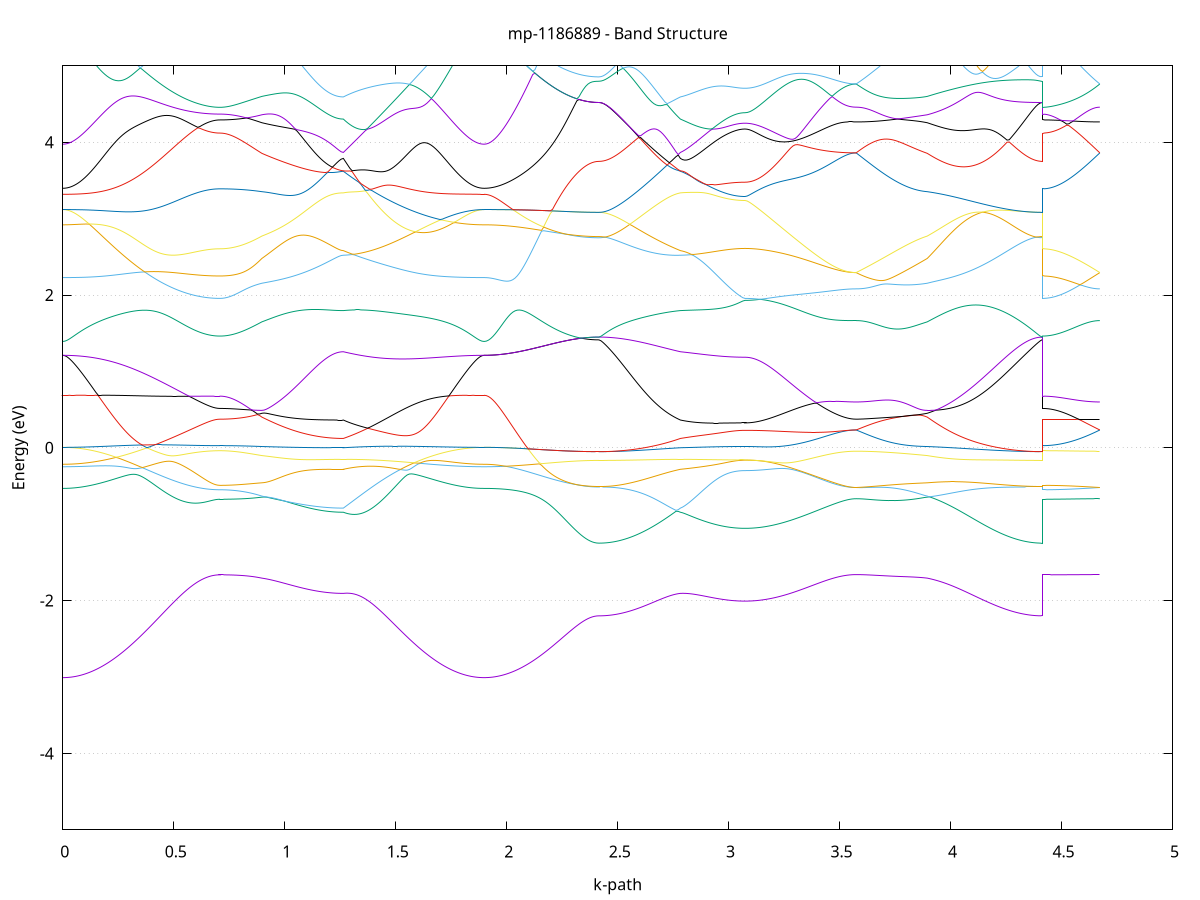 set title 'mp-1186889 - Band Structure'
set xlabel 'k-path'
set ylabel 'Energy (eV)'
set grid y
set yrange [-5:5]
set terminal png size 800,600
set output 'mp-1186889_bands_gnuplot.png'
plot '-' using 1:2 with lines notitle, '-' using 1:2 with lines notitle, '-' using 1:2 with lines notitle, '-' using 1:2 with lines notitle, '-' using 1:2 with lines notitle, '-' using 1:2 with lines notitle, '-' using 1:2 with lines notitle, '-' using 1:2 with lines notitle, '-' using 1:2 with lines notitle, '-' using 1:2 with lines notitle, '-' using 1:2 with lines notitle, '-' using 1:2 with lines notitle, '-' using 1:2 with lines notitle, '-' using 1:2 with lines notitle, '-' using 1:2 with lines notitle, '-' using 1:2 with lines notitle, '-' using 1:2 with lines notitle, '-' using 1:2 with lines notitle, '-' using 1:2 with lines notitle, '-' using 1:2 with lines notitle, '-' using 1:2 with lines notitle, '-' using 1:2 with lines notitle, '-' using 1:2 with lines notitle, '-' using 1:2 with lines notitle, '-' using 1:2 with lines notitle, '-' using 1:2 with lines notitle, '-' using 1:2 with lines notitle, '-' using 1:2 with lines notitle, '-' using 1:2 with lines notitle, '-' using 1:2 with lines notitle, '-' using 1:2 with lines notitle, '-' using 1:2 with lines notitle, '-' using 1:2 with lines notitle, '-' using 1:2 with lines notitle, '-' using 1:2 with lines notitle, '-' using 1:2 with lines notitle, '-' using 1:2 with lines notitle, '-' using 1:2 with lines notitle, '-' using 1:2 with lines notitle, '-' using 1:2 with lines notitle, '-' using 1:2 with lines notitle, '-' using 1:2 with lines notitle, '-' using 1:2 with lines notitle, '-' using 1:2 with lines notitle, '-' using 1:2 with lines notitle, '-' using 1:2 with lines notitle, '-' using 1:2 with lines notitle, '-' using 1:2 with lines notitle
0.000000 -49.751332
0.009973 -49.751332
0.019945 -49.751332
0.029918 -49.751332
0.039891 -49.751332
0.049864 -49.751332
0.059836 -49.751332
0.069809 -49.751332
0.079782 -49.751332
0.089755 -49.751332
0.099727 -49.751332
0.109700 -49.751332
0.119673 -49.751332
0.129646 -49.751332
0.139618 -49.751332
0.149591 -49.751332
0.159564 -49.751332
0.169537 -49.751332
0.179509 -49.751332
0.189482 -49.751332
0.199455 -49.751332
0.209428 -49.751332
0.219400 -49.751332
0.229373 -49.751332
0.239346 -49.751332
0.249319 -49.751332
0.259291 -49.751332
0.269264 -49.751332
0.279237 -49.751332
0.289210 -49.751332
0.299182 -49.751332
0.309155 -49.751332
0.319128 -49.751332
0.329101 -49.751332
0.339073 -49.751332
0.349046 -49.751332
0.359019 -49.751332
0.368992 -49.751332
0.378964 -49.751332
0.388937 -49.751332
0.398910 -49.751332
0.408883 -49.751332
0.418855 -49.751332
0.428828 -49.751332
0.438801 -49.751332
0.448774 -49.751332
0.458746 -49.751332
0.468719 -49.751332
0.478692 -49.751332
0.488665 -49.751332
0.498637 -49.751332
0.508610 -49.751332
0.518583 -49.751332
0.528556 -49.751332
0.538528 -49.751332
0.548501 -49.751332
0.558474 -49.751332
0.568447 -49.751332
0.578419 -49.751332
0.588392 -49.751332
0.598365 -49.751332
0.608338 -49.751332
0.618310 -49.751332
0.628283 -49.751332
0.638256 -49.751332
0.648229 -49.751332
0.658201 -49.751332
0.668174 -49.751332
0.678147 -49.751332
0.688120 -49.751332
0.698092 -49.751332
0.708065 -49.751332
0.708065 -49.751332
0.718011 -49.751332
0.727956 -49.751332
0.737902 -49.751332
0.747848 -49.751332
0.757793 -49.751332
0.767739 -49.751332
0.777684 -49.751332
0.787630 -49.751332
0.797576 -49.751332
0.807521 -49.751332
0.817467 -49.751332
0.827412 -49.751332
0.837358 -49.751332
0.847304 -49.751332
0.857249 -49.751332
0.867195 -49.751332
0.877141 -49.751332
0.887086 -49.751332
0.897032 -49.751332
0.897032 -49.751332
0.906952 -49.751332
0.916873 -49.751332
0.926793 -49.751332
0.936714 -49.751332
0.946634 -49.751332
0.956555 -49.751332
0.966475 -49.751332
0.976396 -49.751332
0.986316 -49.751332
0.996237 -49.751332
1.006157 -49.751332
1.016078 -49.751332
1.025998 -49.751332
1.035919 -49.751332
1.045839 -49.751332
1.055760 -49.751332
1.065680 -49.751332
1.075600 -49.751332
1.085521 -49.751332
1.095441 -49.751332
1.105362 -49.751332
1.115282 -49.751332
1.125203 -49.751332
1.135123 -49.751332
1.145044 -49.751332
1.154964 -49.751332
1.164885 -49.751332
1.174805 -49.751332
1.184726 -49.751332
1.194646 -49.751332
1.204567 -49.751332
1.214487 -49.751332
1.224408 -49.751332
1.234328 -49.751332
1.244249 -49.751332
1.254169 -49.751332
1.264090 -49.751332
1.264090 -49.751332
1.274001 -49.751332
1.283911 -49.751332
1.293822 -49.751332
1.303733 -49.751332
1.313644 -49.751332
1.323555 -49.751332
1.333466 -49.751332
1.343377 -49.751332
1.353288 -49.751332
1.363199 -49.751332
1.373110 -49.751332
1.383020 -49.751332
1.392931 -49.751332
1.402842 -49.751332
1.412753 -49.751332
1.422664 -49.751332
1.432575 -49.751332
1.442486 -49.751332
1.452397 -49.751332
1.462308 -49.751332
1.472218 -49.751332
1.482129 -49.751332
1.492040 -49.751332
1.501951 -49.751332
1.511862 -49.751332
1.521773 -49.751332
1.531684 -49.751332
1.541595 -49.751332
1.551506 -49.751332
1.561417 -49.751332
1.571327 -49.751332
1.581238 -49.751332
1.591149 -49.751332
1.601060 -49.751332
1.610971 -49.751332
1.620882 -49.751332
1.630793 -49.751332
1.640704 -49.751332
1.650615 -49.751332
1.660525 -49.751332
1.670436 -49.751332
1.680347 -49.751332
1.690258 -49.751332
1.700169 -49.751332
1.710080 -49.751332
1.719991 -49.751332
1.729902 -49.751332
1.739813 -49.751332
1.749724 -49.751332
1.759634 -49.751332
1.769545 -49.751332
1.779456 -49.751332
1.789367 -49.751332
1.799278 -49.751332
1.809189 -49.751332
1.819100 -49.751332
1.829011 -49.751332
1.838922 -49.751332
1.848832 -49.751332
1.858743 -49.751332
1.868654 -49.751332
1.878565 -49.751332
1.888476 -49.751332
1.898387 -49.751332
1.898387 -49.751332
1.908335 -49.751332
1.918283 -49.751332
1.928231 -49.751332
1.938179 -49.751332
1.948128 -49.751332
1.958076 -49.751332
1.968024 -49.751332
1.977972 -49.751332
1.987920 -49.751332
1.997868 -49.751332
2.007816 -49.751332
2.017764 -49.751332
2.027712 -49.751332
2.037661 -49.751332
2.047609 -49.751332
2.057557 -49.751332
2.067505 -49.751332
2.077453 -49.751332
2.087401 -49.751332
2.097349 -49.751332
2.107297 -49.751332
2.117246 -49.751332
2.127194 -49.751332
2.137142 -49.751332
2.147090 -49.751332
2.157038 -49.751332
2.166986 -49.751332
2.176934 -49.751332
2.186882 -49.751332
2.196830 -49.751332
2.206779 -49.751332
2.216727 -49.751332
2.226675 -49.751332
2.236623 -49.751332
2.246571 -49.751332
2.256519 -49.751332
2.266467 -49.751332
2.276415 -49.751332
2.286364 -49.751332
2.296312 -49.751332
2.306260 -49.751332
2.316208 -49.751332
2.326156 -49.751332
2.336104 -49.751332
2.346052 -49.751332
2.356000 -49.751332
2.365948 -49.751332
2.375897 -49.751332
2.385845 -49.751332
2.395793 -49.751332
2.405741 -49.751332
2.415689 -49.751332
2.415689 -49.751332
2.425610 -49.751332
2.435530 -49.751332
2.445450 -49.751332
2.455371 -49.751332
2.465291 -49.751332
2.475212 -49.751332
2.485132 -49.751332
2.495053 -49.751332
2.504973 -49.751332
2.514894 -49.751332
2.524814 -49.751332
2.534735 -49.751332
2.544655 -49.751332
2.554576 -49.751332
2.564496 -49.751332
2.574417 -49.751332
2.584337 -49.751332
2.594258 -49.751332
2.604178 -49.751332
2.614099 -49.751332
2.624019 -49.751332
2.633940 -49.751332
2.643860 -49.751332
2.653781 -49.751332
2.663701 -49.751332
2.673622 -49.751332
2.683542 -49.751332
2.693463 -49.751332
2.703383 -49.751332
2.713304 -49.751332
2.723224 -49.751332
2.733145 -49.751332
2.743065 -49.751332
2.752986 -49.751332
2.762906 -49.751332
2.772826 -49.751332
2.782747 -49.751332
2.782747 -49.751332
2.792451 -49.751332
2.802155 -49.751332
2.811860 -49.751332
2.821564 -49.751332
2.831268 -49.751332
2.840972 -49.751332
2.850676 -49.751332
2.860381 -49.751332
2.870085 -49.751332
2.879789 -49.751332
2.889493 -49.751332
2.899198 -49.751332
2.908902 -49.751332
2.918606 -49.751332
2.928310 -49.751332
2.938014 -49.751332
2.947719 -49.751332
2.957423 -49.751332
2.967127 -49.751332
2.976831 -49.751332
2.986535 -49.751332
2.996240 -49.751332
3.005944 -49.751332
3.015648 -49.751332
3.025352 -49.751332
3.035057 -49.751332
3.044761 -49.751332
3.054465 -49.751332
3.064169 -49.751332
3.073873 -49.751332
3.073873 -49.751332
3.083691 -49.751332
3.093508 -49.751332
3.103325 -49.751332
3.113142 -49.751332
3.122959 -49.751332
3.132777 -49.751332
3.142594 -49.751332
3.152411 -49.751332
3.162228 -49.751332
3.172045 -49.751332
3.181863 -49.751332
3.191680 -49.751332
3.201497 -49.751332
3.211314 -49.751332
3.221131 -49.751332
3.230949 -49.751332
3.240766 -49.751332
3.250583 -49.751332
3.260400 -49.751332
3.270218 -49.751332
3.280035 -49.751332
3.289852 -49.751332
3.299669 -49.751332
3.309486 -49.751332
3.319304 -49.751332
3.329121 -49.751332
3.338938 -49.751332
3.348755 -49.751332
3.358572 -49.751332
3.368390 -49.751332
3.378207 -49.751332
3.388024 -49.751332
3.397841 -49.751332
3.407658 -49.751332
3.417476 -49.751332
3.427293 -49.751332
3.437110 -49.751332
3.446927 -49.751332
3.456744 -49.751332
3.466562 -49.751332
3.476379 -49.751332
3.486196 -49.751332
3.496013 -49.751332
3.505830 -49.751332
3.515648 -49.751332
3.525465 -49.751332
3.535282 -49.751332
3.545099 -49.751332
3.554917 -49.751332
3.564734 -49.751332
3.574551 -49.751332
3.574551 -49.751332
3.584258 -49.751332
3.593965 -49.751332
3.603671 -49.751332
3.613378 -49.751332
3.623085 -49.751332
3.632792 -49.751332
3.642499 -49.751332
3.652206 -49.751332
3.661913 -49.751332
3.671619 -49.751332
3.681326 -49.751332
3.691033 -49.751332
3.700740 -49.751332
3.710447 -49.751332
3.720154 -49.751332
3.729861 -49.751332
3.739567 -49.751332
3.749274 -49.751332
3.758981 -49.751332
3.768688 -49.751332
3.778395 -49.751332
3.788102 -49.751332
3.797808 -49.751332
3.807515 -49.751332
3.817222 -49.751332
3.826929 -49.751332
3.836636 -49.751332
3.846343 -49.751332
3.856050 -49.751332
3.865756 -49.751332
3.875463 -49.751332
3.885170 -49.751332
3.894877 -49.751332
3.894877 -49.751332
3.904860 -49.751332
3.914842 -49.751332
3.924825 -49.751332
3.934808 -49.751332
3.944790 -49.751332
3.954773 -49.751332
3.964756 -49.751332
3.974738 -49.751332
3.984721 -49.751332
3.994704 -49.751332
4.004686 -49.751332
4.014669 -49.751332
4.024652 -49.751332
4.034634 -49.751332
4.044617 -49.751332
4.054600 -49.751332
4.064582 -49.751332
4.074565 -49.751332
4.084548 -49.751332
4.094530 -49.751332
4.104513 -49.751332
4.114496 -49.751332
4.124478 -49.751332
4.134461 -49.751332
4.144443 -49.751332
4.154426 -49.751332
4.164409 -49.751332
4.174391 -49.751332
4.184374 -49.751332
4.194357 -49.751332
4.204339 -49.751332
4.214322 -49.751332
4.224305 -49.751332
4.234287 -49.751332
4.244270 -49.751332
4.254253 -49.751332
4.264235 -49.751332
4.274218 -49.751332
4.284201 -49.751332
4.294183 -49.751332
4.304166 -49.751332
4.314149 -49.751332
4.324131 -49.751332
4.334114 -49.751332
4.344097 -49.751332
4.354079 -49.751332
4.364062 -49.751332
4.374045 -49.751332
4.384027 -49.751332
4.394010 -49.751332
4.403993 -49.751332
4.413975 -49.751332
4.413975 -49.751332
4.423923 -49.751332
4.433872 -49.751332
4.443820 -49.751332
4.453768 -49.751332
4.463716 -49.751332
4.473664 -49.751332
4.483612 -49.751332
4.493560 -49.751332
4.503508 -49.751332
4.513456 -49.751332
4.523405 -49.751332
4.533353 -49.751332
4.543301 -49.751332
4.553249 -49.751332
4.563197 -49.751332
4.573145 -49.751332
4.583093 -49.751332
4.593041 -49.751332
4.602990 -49.751332
4.612938 -49.751332
4.622886 -49.751332
4.632834 -49.751332
4.642782 -49.751332
4.652730 -49.751332
4.662678 -49.751332
4.672626 -49.751332
e
0.000000 -28.357932
0.009973 -28.357932
0.019945 -28.357932
0.029918 -28.357932
0.039891 -28.357932
0.049864 -28.357932
0.059836 -28.357932
0.069809 -28.357832
0.079782 -28.357732
0.089755 -28.357732
0.099727 -28.357732
0.109700 -28.357632
0.119673 -28.357532
0.129646 -28.357432
0.139618 -28.357432
0.149591 -28.357332
0.159564 -28.357232
0.169537 -28.357132
0.179509 -28.357032
0.189482 -28.356932
0.199455 -28.356832
0.209428 -28.356732
0.219400 -28.356632
0.229373 -28.356532
0.239346 -28.356432
0.249319 -28.356332
0.259291 -28.356132
0.269264 -28.356032
0.279237 -28.355932
0.289210 -28.355832
0.299182 -28.355632
0.309155 -28.355532
0.319128 -28.355432
0.329101 -28.355232
0.339073 -28.355132
0.349046 -28.355032
0.359019 -28.354832
0.368992 -28.354732
0.378964 -28.354532
0.388937 -28.354432
0.398910 -28.354232
0.408883 -28.354132
0.418855 -28.354032
0.428828 -28.353932
0.438801 -28.353732
0.448774 -28.353632
0.458746 -28.353532
0.468719 -28.353332
0.478692 -28.353232
0.488665 -28.353132
0.498637 -28.353032
0.508610 -28.352932
0.518583 -28.352832
0.528556 -28.352732
0.538528 -28.352632
0.548501 -28.352532
0.558474 -28.352432
0.568447 -28.352332
0.578419 -28.352232
0.588392 -28.352232
0.598365 -28.352132
0.608338 -28.352032
0.618310 -28.352032
0.628283 -28.351932
0.638256 -28.351932
0.648229 -28.351832
0.658201 -28.351832
0.668174 -28.351832
0.678147 -28.351832
0.688120 -28.351732
0.698092 -28.351732
0.708065 -28.351732
0.708065 -28.351732
0.718011 -28.351732
0.727956 -28.351732
0.737902 -28.351732
0.747848 -28.351732
0.757793 -28.351732
0.767739 -28.351732
0.777684 -28.351732
0.787630 -28.351732
0.797576 -28.351732
0.807521 -28.351732
0.817467 -28.351732
0.827412 -28.351832
0.837358 -28.351732
0.847304 -28.351832
0.857249 -28.351832
0.867195 -28.351832
0.877141 -28.351832
0.887086 -28.351832
0.897032 -28.351832
0.897032 -28.351832
0.906952 -28.351832
0.916873 -28.351832
0.926793 -28.351832
0.936714 -28.351832
0.946634 -28.351832
0.956555 -28.351832
0.966475 -28.351932
0.976396 -28.351932
0.986316 -28.351932
0.996237 -28.351932
1.006157 -28.351932
1.016078 -28.352032
1.025998 -28.352032
1.035919 -28.352032
1.045839 -28.352032
1.055760 -28.352132
1.065680 -28.352132
1.075600 -28.352132
1.085521 -28.352132
1.095441 -28.352132
1.105362 -28.352232
1.115282 -28.352232
1.125203 -28.352232
1.135123 -28.352232
1.145044 -28.352232
1.154964 -28.352332
1.164885 -28.352332
1.174805 -28.352332
1.184726 -28.352332
1.194646 -28.352332
1.204567 -28.352332
1.214487 -28.352332
1.224408 -28.352432
1.234328 -28.352432
1.244249 -28.352432
1.254169 -28.352432
1.264090 -28.352432
1.264090 -28.352432
1.274001 -28.352432
1.283911 -28.352532
1.293822 -28.352532
1.303733 -28.352632
1.313644 -28.352732
1.323555 -28.352732
1.333466 -28.352832
1.343377 -28.352932
1.353288 -28.353032
1.363199 -28.353032
1.373110 -28.353132
1.383020 -28.353232
1.392931 -28.353332
1.402842 -28.353432
1.412753 -28.353532
1.422664 -28.353632
1.432575 -28.353732
1.442486 -28.353832
1.452397 -28.353932
1.462308 -28.354032
1.472218 -28.354132
1.482129 -28.354332
1.492040 -28.354332
1.501951 -28.354532
1.511862 -28.354632
1.521773 -28.354732
1.531684 -28.354832
1.541595 -28.355032
1.551506 -28.355132
1.561417 -28.355232
1.571327 -28.355332
1.581238 -28.355532
1.591149 -28.355632
1.601060 -28.355732
1.610971 -28.355932
1.620882 -28.356032
1.630793 -28.356132
1.640704 -28.356232
1.650615 -28.356332
1.660525 -28.356432
1.670436 -28.356532
1.680347 -28.356632
1.690258 -28.356732
1.700169 -28.356932
1.710080 -28.357032
1.719991 -28.357132
1.729902 -28.357132
1.739813 -28.357232
1.749724 -28.357332
1.759634 -28.357432
1.769545 -28.357532
1.779456 -28.357532
1.789367 -28.357632
1.799278 -28.357732
1.809189 -28.357732
1.819100 -28.357832
1.829011 -28.357832
1.838922 -28.357832
1.848832 -28.357932
1.858743 -28.357932
1.868654 -28.357932
1.878565 -28.357932
1.888476 -28.357932
1.898387 -28.357932
1.898387 -28.357932
1.908335 -28.357932
1.918283 -28.357932
1.928231 -28.357932
1.938179 -28.357932
1.948128 -28.357832
1.958076 -28.357832
1.968024 -28.357732
1.977972 -28.357732
1.987920 -28.357632
1.997868 -28.357532
2.007816 -28.357432
2.017764 -28.357332
2.027712 -28.357232
2.037661 -28.357132
2.047609 -28.357032
2.057557 -28.356832
2.067505 -28.356732
2.077453 -28.356532
2.087401 -28.356432
2.097349 -28.356232
2.107297 -28.356132
2.117246 -28.355932
2.127194 -28.355732
2.137142 -28.355632
2.147090 -28.355432
2.157038 -28.355232
2.166986 -28.355032
2.176934 -28.354932
2.186882 -28.354732
2.196830 -28.354532
2.206779 -28.354332
2.216727 -28.354132
2.226675 -28.353932
2.236623 -28.353732
2.246571 -28.353632
2.256519 -28.353432
2.266467 -28.353232
2.276415 -28.353032
2.286364 -28.352932
2.296312 -28.352732
2.306260 -28.352632
2.316208 -28.352532
2.326156 -28.352432
2.336104 -28.352332
2.346052 -28.352132
2.356000 -28.352132
2.365948 -28.352032
2.375897 -28.351932
2.385845 -28.351932
2.395793 -28.351832
2.405741 -28.351832
2.415689 -28.351832
2.415689 -28.351832
2.425610 -28.351832
2.435530 -28.351832
2.445450 -28.351832
2.455371 -28.351832
2.465291 -28.351832
2.475212 -28.351832
2.485132 -28.351832
2.495053 -28.351832
2.504973 -28.351832
2.514894 -28.351832
2.524814 -28.351832
2.534735 -28.351832
2.544655 -28.351832
2.554576 -28.351832
2.564496 -28.351832
2.574417 -28.351932
2.584337 -28.351932
2.594258 -28.351932
2.604178 -28.351932
2.614099 -28.351932
2.624019 -28.351932
2.633940 -28.351932
2.643860 -28.351932
2.653781 -28.351932
2.663701 -28.352032
2.673622 -28.352032
2.683542 -28.352032
2.693463 -28.352032
2.703383 -28.352132
2.713304 -28.352132
2.723224 -28.352132
2.733145 -28.352232
2.743065 -28.352232
2.752986 -28.352232
2.762906 -28.352332
2.772826 -28.352332
2.782747 -28.352432
2.782747 -28.352432
2.792451 -28.352432
2.802155 -28.352432
2.811860 -28.352432
2.821564 -28.352532
2.831268 -28.352532
2.840972 -28.352632
2.850676 -28.352632
2.860381 -28.352732
2.870085 -28.352732
2.879789 -28.352732
2.889493 -28.352832
2.899198 -28.352832
2.908902 -28.352932
2.918606 -28.352932
2.928310 -28.353032
2.938014 -28.353032
2.947719 -28.353132
2.957423 -28.353132
2.967127 -28.353132
2.976831 -28.353232
2.986535 -28.353232
2.996240 -28.353232
3.005944 -28.353332
3.015648 -28.353332
3.025352 -28.353332
3.035057 -28.353332
3.044761 -28.353332
3.054465 -28.353332
3.064169 -28.353432
3.073873 -28.353432
3.073873 -28.353332
3.083691 -28.353332
3.093508 -28.353332
3.103325 -28.353332
3.113142 -28.353332
3.122959 -28.353332
3.132777 -28.353332
3.142594 -28.353332
3.152411 -28.353232
3.162228 -28.353232
3.172045 -28.353232
3.181863 -28.353232
3.191680 -28.353132
3.201497 -28.353132
3.211314 -28.353132
3.221131 -28.353032
3.230949 -28.353032
3.240766 -28.352932
3.250583 -28.352932
3.260400 -28.352932
3.270218 -28.352832
3.280035 -28.352832
3.289852 -28.352732
3.299669 -28.352732
3.309486 -28.352632
3.319304 -28.352632
3.329121 -28.352532
3.338938 -28.352532
3.348755 -28.352432
3.358572 -28.352432
3.368390 -28.352332
3.378207 -28.352332
3.388024 -28.352232
3.397841 -28.352232
3.407658 -28.352132
3.417476 -28.352132
3.427293 -28.352032
3.437110 -28.352032
3.446927 -28.352032
3.456744 -28.351932
3.466562 -28.351932
3.476379 -28.351932
3.486196 -28.351932
3.496013 -28.351832
3.505830 -28.351832
3.515648 -28.351832
3.525465 -28.351832
3.535282 -28.351832
3.545099 -28.351732
3.554917 -28.351732
3.564734 -28.351732
3.574551 -28.351732
3.574551 -28.351732
3.584258 -28.351732
3.593965 -28.351732
3.603671 -28.351732
3.613378 -28.351732
3.623085 -28.351732
3.632792 -28.351732
3.642499 -28.351732
3.652206 -28.351832
3.661913 -28.351832
3.671619 -28.351732
3.681326 -28.351832
3.691033 -28.351832
3.700740 -28.351832
3.710447 -28.351832
3.720154 -28.351832
3.729861 -28.351832
3.739567 -28.351832
3.749274 -28.351832
3.758981 -28.351832
3.768688 -28.351832
3.778395 -28.351832
3.788102 -28.351832
3.797808 -28.351832
3.807515 -28.351832
3.817222 -28.351832
3.826929 -28.351832
3.836636 -28.351832
3.846343 -28.351832
3.856050 -28.351832
3.865756 -28.351832
3.875463 -28.351832
3.885170 -28.351832
3.894877 -28.351832
3.894877 -28.351832
3.904860 -28.351832
3.914842 -28.351832
3.924825 -28.351832
3.934808 -28.351832
3.944790 -28.351832
3.954773 -28.351832
3.964756 -28.351832
3.974738 -28.351832
3.984721 -28.351832
3.994704 -28.351832
4.004686 -28.351832
4.014669 -28.351832
4.024652 -28.351832
4.034634 -28.351832
4.044617 -28.351832
4.054600 -28.351832
4.064582 -28.351832
4.074565 -28.351832
4.084548 -28.351832
4.094530 -28.351832
4.104513 -28.351932
4.114496 -28.351932
4.124478 -28.351932
4.134461 -28.351932
4.144443 -28.351832
4.154426 -28.351932
4.164409 -28.351932
4.174391 -28.351832
4.184374 -28.351832
4.194357 -28.351932
4.204339 -28.351932
4.214322 -28.351832
4.224305 -28.351832
4.234287 -28.351832
4.244270 -28.351832
4.254253 -28.351832
4.264235 -28.351832
4.274218 -28.351832
4.284201 -28.351832
4.294183 -28.351832
4.304166 -28.351832
4.314149 -28.351832
4.324131 -28.351832
4.334114 -28.351832
4.344097 -28.351832
4.354079 -28.351832
4.364062 -28.351832
4.374045 -28.351832
4.384027 -28.351832
4.394010 -28.351832
4.403993 -28.351832
4.413975 -28.351832
4.413975 -28.351732
4.423923 -28.351732
4.433872 -28.351732
4.443820 -28.351732
4.453768 -28.351732
4.463716 -28.351732
4.473664 -28.351732
4.483612 -28.351732
4.493560 -28.351732
4.503508 -28.351732
4.513456 -28.351732
4.523405 -28.351732
4.533353 -28.351732
4.543301 -28.351732
4.553249 -28.351732
4.563197 -28.351732
4.573145 -28.351732
4.583093 -28.351732
4.593041 -28.351732
4.602990 -28.351732
4.612938 -28.351732
4.622886 -28.351732
4.632834 -28.351732
4.642782 -28.351732
4.652730 -28.351732
4.662678 -28.351732
4.672626 -28.351732
e
0.000000 -28.322832
0.009973 -28.322832
0.019945 -28.322832
0.029918 -28.322832
0.039891 -28.322832
0.049864 -28.322832
0.059836 -28.322832
0.069809 -28.322832
0.079782 -28.322832
0.089755 -28.322732
0.099727 -28.322732
0.109700 -28.322732
0.119673 -28.322732
0.129646 -28.322732
0.139618 -28.322732
0.149591 -28.322632
0.159564 -28.322632
0.169537 -28.322632
0.179509 -28.322632
0.189482 -28.322632
0.199455 -28.322532
0.209428 -28.322532
0.219400 -28.322532
0.229373 -28.322532
0.239346 -28.322432
0.249319 -28.322432
0.259291 -28.322432
0.269264 -28.322332
0.279237 -28.322332
0.289210 -28.322332
0.299182 -28.322332
0.309155 -28.322232
0.319128 -28.322232
0.329101 -28.322232
0.339073 -28.322132
0.349046 -28.322132
0.359019 -28.322132
0.368992 -28.322032
0.378964 -28.322032
0.388937 -28.321932
0.398910 -28.321932
0.408883 -28.321932
0.418855 -28.321932
0.428828 -28.321832
0.438801 -28.321832
0.448774 -28.321832
0.458746 -28.321732
0.468719 -28.321732
0.478692 -28.321732
0.488665 -28.321732
0.498637 -28.321632
0.508610 -28.321632
0.518583 -28.321632
0.528556 -28.321532
0.538528 -28.321532
0.548501 -28.321532
0.558474 -28.321532
0.568447 -28.321532
0.578419 -28.321432
0.588392 -28.321432
0.598365 -28.321432
0.608338 -28.321432
0.618310 -28.321432
0.628283 -28.321432
0.638256 -28.321332
0.648229 -28.321332
0.658201 -28.321332
0.668174 -28.321332
0.678147 -28.321332
0.688120 -28.321332
0.698092 -28.321332
0.708065 -28.321332
0.708065 -28.321332
0.718011 -28.321332
0.727956 -28.321332
0.737902 -28.321332
0.747848 -28.321232
0.757793 -28.321232
0.767739 -28.321232
0.777684 -28.321232
0.787630 -28.321332
0.797576 -28.321332
0.807521 -28.321432
0.817467 -28.321532
0.827412 -28.321632
0.837358 -28.321632
0.847304 -28.321832
0.857249 -28.321932
0.867195 -28.322032
0.877141 -28.322132
0.887086 -28.322332
0.897032 -28.322432
0.897032 -28.322432
0.906952 -28.322532
0.916873 -28.322632
0.926793 -28.322732
0.936714 -28.322832
0.946634 -28.322932
0.956555 -28.322932
0.966475 -28.323032
0.976396 -28.323132
0.986316 -28.323232
0.996237 -28.323332
1.006157 -28.323332
1.016078 -28.323432
1.025998 -28.323532
1.035919 -28.323632
1.045839 -28.323732
1.055760 -28.323732
1.065680 -28.323832
1.075600 -28.323832
1.085521 -28.323932
1.095441 -28.324032
1.105362 -28.324032
1.115282 -28.324132
1.125203 -28.324132
1.135123 -28.324232
1.145044 -28.324232
1.154964 -28.324332
1.164885 -28.324332
1.174805 -28.324332
1.184726 -28.324432
1.194646 -28.324432
1.204567 -28.324432
1.214487 -28.324432
1.224408 -28.324432
1.234328 -28.324432
1.244249 -28.324432
1.254169 -28.324532
1.264090 -28.324532
1.264090 -28.324532
1.274001 -28.324232
1.283911 -28.324032
1.293822 -28.323732
1.303733 -28.323532
1.313644 -28.323332
1.323555 -28.323032
1.333466 -28.322832
1.343377 -28.322532
1.353288 -28.322332
1.363199 -28.322032
1.373110 -28.321832
1.383020 -28.321532
1.392931 -28.321332
1.402842 -28.321032
1.412753 -28.320832
1.422664 -28.320532
1.432575 -28.320332
1.442486 -28.320432
1.452397 -28.320632
1.462308 -28.320732
1.472218 -28.320832
1.482129 -28.320932
1.492040 -28.321032
1.501951 -28.321132
1.511862 -28.321232
1.521773 -28.321332
1.531684 -28.321432
1.541595 -28.321532
1.551506 -28.321632
1.561417 -28.321732
1.571327 -28.321832
1.581238 -28.321832
1.591149 -28.321932
1.601060 -28.322032
1.610971 -28.322132
1.620882 -28.322132
1.630793 -28.322232
1.640704 -28.322232
1.650615 -28.322332
1.660525 -28.322332
1.670436 -28.322432
1.680347 -28.322432
1.690258 -28.322532
1.700169 -28.322532
1.710080 -28.322532
1.719991 -28.322532
1.729902 -28.322632
1.739813 -28.322632
1.749724 -28.322632
1.759634 -28.322732
1.769545 -28.322732
1.779456 -28.322732
1.789367 -28.322732
1.799278 -28.322732
1.809189 -28.322732
1.819100 -28.322832
1.829011 -28.322832
1.838922 -28.322832
1.848832 -28.322832
1.858743 -28.322832
1.868654 -28.322832
1.878565 -28.322832
1.888476 -28.322832
1.898387 -28.322832
1.898387 -28.322832
1.908335 -28.322832
1.918283 -28.322832
1.928231 -28.322832
1.938179 -28.322932
1.948128 -28.322932
1.958076 -28.323032
1.968024 -28.323032
1.977972 -28.323132
1.987920 -28.323232
1.997868 -28.323332
2.007816 -28.323432
2.017764 -28.323532
2.027712 -28.323632
2.037661 -28.323732
2.047609 -28.323932
2.057557 -28.324032
2.067505 -28.324132
2.077453 -28.324332
2.087401 -28.324532
2.097349 -28.324632
2.107297 -28.324832
2.117246 -28.325032
2.127194 -28.325232
2.137142 -28.325332
2.147090 -28.325532
2.157038 -28.325732
2.166986 -28.325932
2.176934 -28.326132
2.186882 -28.326332
2.196830 -28.326532
2.206779 -28.326732
2.216727 -28.326932
2.226675 -28.327132
2.236623 -28.327332
2.246571 -28.327532
2.256519 -28.327732
2.266467 -28.327832
2.276415 -28.328032
2.286364 -28.328232
2.296312 -28.328332
2.306260 -28.328532
2.316208 -28.328632
2.326156 -28.328732
2.336104 -28.328932
2.346052 -28.329032
2.356000 -28.329132
2.365948 -28.329232
2.375897 -28.329232
2.385845 -28.329232
2.395793 -28.329332
2.405741 -28.329332
2.415689 -28.329332
2.415689 -28.329332
2.425610 -28.329332
2.435530 -28.329332
2.445450 -28.329332
2.455371 -28.329332
2.465291 -28.329232
2.475212 -28.329232
2.485132 -28.329132
2.495053 -28.329132
2.504973 -28.329032
2.514894 -28.328932
2.524814 -28.328832
2.534735 -28.328832
2.544655 -28.328732
2.554576 -28.328632
2.564496 -28.328432
2.574417 -28.328332
2.584337 -28.328232
2.594258 -28.328032
2.604178 -28.327932
2.614099 -28.327832
2.624019 -28.327632
2.633940 -28.327532
2.643860 -28.327332
2.653781 -28.327132
2.663701 -28.327032
2.673622 -28.326832
2.683542 -28.326632
2.693463 -28.326432
2.703383 -28.326232
2.713304 -28.326032
2.723224 -28.325832
2.733145 -28.325632
2.743065 -28.325432
2.752986 -28.325132
2.762906 -28.324932
2.772826 -28.324732
2.782747 -28.324532
2.782747 -28.324532
2.792451 -28.324432
2.802155 -28.324232
2.811860 -28.324132
2.821564 -28.324032
2.831268 -28.323932
2.840972 -28.323832
2.850676 -28.323632
2.860381 -28.323532
2.870085 -28.323432
2.879789 -28.323232
2.889493 -28.323132
2.899198 -28.323032
2.908902 -28.322832
2.918606 -28.322732
2.928310 -28.322632
2.938014 -28.322432
2.947719 -28.322332
2.957423 -28.322232
2.967127 -28.322032
2.976831 -28.321932
2.986535 -28.321832
2.996240 -28.321732
3.005944 -28.321632
3.015648 -28.321532
3.025352 -28.321432
3.035057 -28.321332
3.044761 -28.321232
3.054465 -28.321232
3.064169 -28.321132
3.073873 -28.321132
3.073873 -28.321132
3.083691 -28.321132
3.093508 -28.321132
3.103325 -28.321132
3.113142 -28.321132
3.122959 -28.321132
3.132777 -28.321132
3.142594 -28.321132
3.152411 -28.321132
3.162228 -28.321132
3.172045 -28.321132
3.181863 -28.321132
3.191680 -28.321132
3.201497 -28.321132
3.211314 -28.321132
3.221131 -28.321132
3.230949 -28.321132
3.240766 -28.321132
3.250583 -28.321132
3.260400 -28.321132
3.270218 -28.321132
3.280035 -28.321132
3.289852 -28.321132
3.299669 -28.321132
3.309486 -28.321132
3.319304 -28.321132
3.329121 -28.321132
3.338938 -28.321132
3.348755 -28.321132
3.358572 -28.321132
3.368390 -28.321132
3.378207 -28.321132
3.388024 -28.321132
3.397841 -28.321132
3.407658 -28.321232
3.417476 -28.321232
3.427293 -28.321132
3.437110 -28.321132
3.446927 -28.321132
3.456744 -28.321132
3.466562 -28.321232
3.476379 -28.321132
3.486196 -28.321232
3.496013 -28.321232
3.505830 -28.321232
3.515648 -28.321232
3.525465 -28.321232
3.535282 -28.321232
3.545099 -28.321232
3.554917 -28.321232
3.564734 -28.321232
3.574551 -28.321232
3.574551 -28.321232
3.584258 -28.321232
3.593965 -28.321232
3.603671 -28.321232
3.613378 -28.321232
3.623085 -28.321132
3.632792 -28.321232
3.642499 -28.321132
3.652206 -28.321232
3.661913 -28.321232
3.671619 -28.321232
3.681326 -28.321232
3.691033 -28.321232
3.700740 -28.321232
3.710447 -28.321332
3.720154 -28.321332
3.729861 -28.321332
3.739567 -28.321432
3.749274 -28.321432
3.758981 -28.321532
3.768688 -28.321532
3.778395 -28.321532
3.788102 -28.321632
3.797808 -28.321632
3.807515 -28.321732
3.817222 -28.321832
3.826929 -28.321932
3.836636 -28.321932
3.846343 -28.322032
3.856050 -28.322132
3.865756 -28.322232
3.875463 -28.322232
3.885170 -28.322332
3.894877 -28.322432
3.894877 -28.322432
3.904860 -28.322532
3.914842 -28.322632
3.924825 -28.322832
3.934808 -28.322932
3.944790 -28.323132
3.954773 -28.323332
3.964756 -28.323532
3.974738 -28.323632
3.984721 -28.323832
3.994704 -28.324032
4.004686 -28.324232
4.014669 -28.324432
4.024652 -28.324532
4.034634 -28.324732
4.044617 -28.324932
4.054600 -28.325132
4.064582 -28.325332
4.074565 -28.325532
4.084548 -28.325632
4.094530 -28.325832
4.104513 -28.326032
4.114496 -28.326232
4.124478 -28.326432
4.134461 -28.326532
4.144443 -28.326732
4.154426 -28.326932
4.164409 -28.327032
4.174391 -28.327232
4.184374 -28.327332
4.194357 -28.327532
4.204339 -28.327732
4.214322 -28.327832
4.224305 -28.327932
4.234287 -28.328132
4.244270 -28.328232
4.254253 -28.328332
4.264235 -28.328532
4.274218 -28.328632
4.284201 -28.328732
4.294183 -28.328832
4.304166 -28.328932
4.314149 -28.328932
4.324131 -28.329032
4.334114 -28.329132
4.344097 -28.329132
4.354079 -28.329232
4.364062 -28.329232
4.374045 -28.329332
4.384027 -28.329332
4.394010 -28.329332
4.403993 -28.329332
4.413975 -28.329332
4.413975 -28.321332
4.423923 -28.321332
4.433872 -28.321332
4.443820 -28.321332
4.453768 -28.321332
4.463716 -28.321332
4.473664 -28.321332
4.483612 -28.321332
4.493560 -28.321332
4.503508 -28.321332
4.513456 -28.321332
4.523405 -28.321332
4.533353 -28.321332
4.543301 -28.321332
4.553249 -28.321332
4.563197 -28.321332
4.573145 -28.321232
4.583093 -28.321232
4.593041 -28.321232
4.602990 -28.321232
4.612938 -28.321232
4.622886 -28.321232
4.632834 -28.321232
4.642782 -28.321232
4.652730 -28.321232
4.662678 -28.321232
4.672626 -28.321232
e
0.000000 -28.313332
0.009973 -28.313332
0.019945 -28.313332
0.029918 -28.313332
0.039891 -28.313332
0.049864 -28.313432
0.059836 -28.313432
0.069809 -28.313532
0.079782 -28.313532
0.089755 -28.313632
0.099727 -28.313732
0.109700 -28.313732
0.119673 -28.313832
0.129646 -28.313932
0.139618 -28.314032
0.149591 -28.314132
0.159564 -28.314232
0.169537 -28.314332
0.179509 -28.314432
0.189482 -28.314632
0.199455 -28.314732
0.209428 -28.314832
0.219400 -28.315032
0.229373 -28.315132
0.239346 -28.315332
0.249319 -28.315432
0.259291 -28.315632
0.269264 -28.315732
0.279237 -28.315932
0.289210 -28.316132
0.299182 -28.316232
0.309155 -28.316432
0.319128 -28.316532
0.329101 -28.316732
0.339073 -28.316932
0.349046 -28.317132
0.359019 -28.317232
0.368992 -28.317432
0.378964 -28.317632
0.388937 -28.317732
0.398910 -28.317932
0.408883 -28.318132
0.418855 -28.318232
0.428828 -28.318432
0.438801 -28.318632
0.448774 -28.318732
0.458746 -28.318932
0.468719 -28.319032
0.478692 -28.319232
0.488665 -28.319332
0.498637 -28.319532
0.508610 -28.319632
0.518583 -28.319732
0.528556 -28.319832
0.538528 -28.320032
0.548501 -28.320132
0.558474 -28.320232
0.568447 -28.320332
0.578419 -28.320432
0.588392 -28.320532
0.598365 -28.320632
0.608338 -28.320632
0.618310 -28.320732
0.628283 -28.320832
0.638256 -28.320832
0.648229 -28.320932
0.658201 -28.320932
0.668174 -28.320932
0.678147 -28.321032
0.688120 -28.321032
0.698092 -28.321032
0.708065 -28.321032
0.708065 -28.321032
0.718011 -28.321032
0.727956 -28.321032
0.737902 -28.321032
0.747848 -28.321132
0.757793 -28.321132
0.767739 -28.321232
0.777684 -28.321132
0.787630 -28.321132
0.797576 -28.321032
0.807521 -28.320932
0.817467 -28.320832
0.827412 -28.320832
0.837358 -28.320732
0.847304 -28.320632
0.857249 -28.320532
0.867195 -28.320432
0.877141 -28.320232
0.887086 -28.320132
0.897032 -28.320032
0.897032 -28.320032
0.906952 -28.319932
0.916873 -28.319832
0.926793 -28.319732
0.936714 -28.319632
0.946634 -28.319532
0.956555 -28.319432
0.966475 -28.319332
0.976396 -28.319232
0.986316 -28.319232
0.996237 -28.319132
1.006157 -28.319032
1.016078 -28.318932
1.025998 -28.318832
1.035919 -28.318732
1.045839 -28.318632
1.055760 -28.318532
1.065680 -28.318432
1.075600 -28.318432
1.085521 -28.318332
1.095441 -28.318232
1.105362 -28.318232
1.115282 -28.318132
1.125203 -28.318032
1.135123 -28.318032
1.145044 -28.317932
1.154964 -28.317932
1.164885 -28.317832
1.174805 -28.317832
1.184726 -28.317732
1.194646 -28.317732
1.204567 -28.317632
1.214487 -28.317632
1.224408 -28.317632
1.234328 -28.317632
1.244249 -28.317632
1.254169 -28.317632
1.264090 -28.317632
1.264090 -28.317632
1.274001 -28.317832
1.283911 -28.317932
1.293822 -28.318132
1.303733 -28.318332
1.313644 -28.318432
1.323555 -28.318632
1.333466 -28.318732
1.343377 -28.318932
1.353288 -28.319132
1.363199 -28.319332
1.373110 -28.319432
1.383020 -28.319632
1.392931 -28.319732
1.402842 -28.319932
1.412753 -28.320032
1.422664 -28.320132
1.432575 -28.320332
1.442486 -28.320032
1.452397 -28.319832
1.462308 -28.319632
1.472218 -28.319332
1.482129 -28.319132
1.492040 -28.318832
1.501951 -28.318632
1.511862 -28.318432
1.521773 -28.318132
1.531684 -28.317932
1.541595 -28.317732
1.551506 -28.317532
1.561417 -28.317332
1.571327 -28.317032
1.581238 -28.316832
1.591149 -28.316632
1.601060 -28.316432
1.610971 -28.316232
1.620882 -28.316032
1.630793 -28.315932
1.640704 -28.315732
1.650615 -28.315532
1.660525 -28.315332
1.670436 -28.315232
1.680347 -28.315032
1.690258 -28.314932
1.700169 -28.314732
1.710080 -28.314632
1.719991 -28.314532
1.729902 -28.314332
1.739813 -28.314232
1.749724 -28.314132
1.759634 -28.314032
1.769545 -28.313932
1.779456 -28.313832
1.789367 -28.313732
1.799278 -28.313632
1.809189 -28.313632
1.819100 -28.313532
1.829011 -28.313532
1.838922 -28.313432
1.848832 -28.313432
1.858743 -28.313332
1.868654 -28.313332
1.878565 -28.313332
1.888476 -28.313332
1.898387 -28.313332
1.898387 -28.313332
1.908335 -28.313332
1.918283 -28.313332
1.928231 -28.313332
1.938179 -28.313332
1.948128 -28.313332
1.958076 -28.313332
1.968024 -28.313332
1.977972 -28.313332
1.987920 -28.313332
1.997868 -28.313332
2.007816 -28.313332
2.017764 -28.313332
2.027712 -28.313332
2.037661 -28.313332
2.047609 -28.313332
2.057557 -28.313332
2.067505 -28.313332
2.077453 -28.313332
2.087401 -28.313332
2.097349 -28.313332
2.107297 -28.313332
2.117246 -28.313332
2.127194 -28.313332
2.137142 -28.313332
2.147090 -28.313332
2.157038 -28.313332
2.166986 -28.313332
2.176934 -28.313332
2.186882 -28.313332
2.196830 -28.313332
2.206779 -28.313332
2.216727 -28.313332
2.226675 -28.313332
2.236623 -28.313332
2.246571 -28.313332
2.256519 -28.313332
2.266467 -28.313332
2.276415 -28.313332
2.286364 -28.313432
2.296312 -28.313332
2.306260 -28.313332
2.316208 -28.313332
2.326156 -28.313332
2.336104 -28.313432
2.346052 -28.313432
2.356000 -28.313432
2.365948 -28.313432
2.375897 -28.313332
2.385845 -28.313332
2.395793 -28.313432
2.405741 -28.313432
2.415689 -28.313432
2.415689 -28.313432
2.425610 -28.313432
2.435530 -28.313432
2.445450 -28.313432
2.455371 -28.313432
2.465291 -28.313432
2.475212 -28.313532
2.485132 -28.313632
2.495053 -28.313632
2.504973 -28.313732
2.514894 -28.313732
2.524814 -28.313832
2.534735 -28.313932
2.544655 -28.314032
2.554576 -28.314132
2.564496 -28.314232
2.574417 -28.314332
2.584337 -28.314432
2.594258 -28.314532
2.604178 -28.314732
2.614099 -28.314832
2.624019 -28.314932
2.633940 -28.315132
2.643860 -28.315232
2.653781 -28.315432
2.663701 -28.315532
2.673622 -28.315732
2.683542 -28.315832
2.693463 -28.316032
2.703383 -28.316232
2.713304 -28.316432
2.723224 -28.316532
2.733145 -28.316732
2.743065 -28.316932
2.752986 -28.317132
2.762906 -28.317232
2.772826 -28.317432
2.782747 -28.317632
2.782747 -28.317632
2.792451 -28.317732
2.802155 -28.317732
2.811860 -28.317832
2.821564 -28.317932
2.831268 -28.318032
2.840972 -28.318132
2.850676 -28.318132
2.860381 -28.318232
2.870085 -28.318332
2.879789 -28.318432
2.889493 -28.318532
2.899198 -28.318532
2.908902 -28.318632
2.918606 -28.318732
2.928310 -28.318832
2.938014 -28.318932
2.947719 -28.319032
2.957423 -28.319132
2.967127 -28.319132
2.976831 -28.319232
2.986535 -28.319332
2.996240 -28.319432
3.005944 -28.319532
3.015648 -28.319632
3.025352 -28.319632
3.035057 -28.319732
3.044761 -28.319832
3.054465 -28.319832
3.064169 -28.319932
3.073873 -28.319932
3.073873 -28.319932
3.083691 -28.319932
3.093508 -28.319832
3.103325 -28.319932
3.113142 -28.319932
3.122959 -28.319932
3.132777 -28.319932
3.142594 -28.319932
3.152411 -28.319932
3.162228 -28.320032
3.172045 -28.320032
3.181863 -28.320032
3.191680 -28.320032
3.201497 -28.320032
3.211314 -28.320132
3.221131 -28.320132
3.230949 -28.320132
3.240766 -28.320232
3.250583 -28.320232
3.260400 -28.320232
3.270218 -28.320332
3.280035 -28.320332
3.289852 -28.320332
3.299669 -28.320432
3.309486 -28.320432
3.319304 -28.320532
3.329121 -28.320532
3.338938 -28.320632
3.348755 -28.320632
3.358572 -28.320632
3.368390 -28.320732
3.378207 -28.320732
3.388024 -28.320832
3.397841 -28.320832
3.407658 -28.320832
3.417476 -28.320932
3.427293 -28.320932
3.437110 -28.320932
3.446927 -28.320932
3.456744 -28.321032
3.466562 -28.321032
3.476379 -28.321032
3.486196 -28.321132
3.496013 -28.321132
3.505830 -28.321132
3.515648 -28.321132
3.525465 -28.321132
3.535282 -28.321132
3.545099 -28.321132
3.554917 -28.321232
3.564734 -28.321232
3.574551 -28.321232
3.574551 -28.321232
3.584258 -28.321232
3.593965 -28.321232
3.603671 -28.321232
3.613378 -28.321232
3.623085 -28.321132
3.632792 -28.321232
3.642499 -28.321132
3.652206 -28.321132
3.661913 -28.321132
3.671619 -28.321132
3.681326 -28.321132
3.691033 -28.321132
3.700740 -28.321032
3.710447 -28.321032
3.720154 -28.321032
3.729861 -28.320932
3.739567 -28.320932
3.749274 -28.320932
3.758981 -28.320832
3.768688 -28.320832
3.778395 -28.320732
3.788102 -28.320732
3.797808 -28.320632
3.807515 -28.320632
3.817222 -28.320532
3.826929 -28.320532
3.836636 -28.320432
3.846343 -28.320332
3.856050 -28.320332
3.865756 -28.320232
3.875463 -28.320232
3.885170 -28.320132
3.894877 -28.320032
3.894877 -28.320032
3.904860 -28.319932
3.914842 -28.319732
3.924825 -28.319632
3.934808 -28.319432
3.944790 -28.319332
3.954773 -28.319132
3.964756 -28.318932
3.974738 -28.318832
3.984721 -28.318632
3.994704 -28.318532
4.004686 -28.318332
4.014669 -28.318132
4.024652 -28.318032
4.034634 -28.317832
4.044617 -28.317632
4.054600 -28.317432
4.064582 -28.317332
4.074565 -28.317132
4.084548 -28.316932
4.094530 -28.316732
4.104513 -28.316632
4.114496 -28.316432
4.124478 -28.316232
4.134461 -28.316132
4.144443 -28.315932
4.154426 -28.315732
4.164409 -28.315632
4.174391 -28.315432
4.184374 -28.315332
4.194357 -28.315132
4.204339 -28.315032
4.214322 -28.314832
4.224305 -28.314732
4.234287 -28.314632
4.244270 -28.314432
4.254253 -28.314332
4.264235 -28.314232
4.274218 -28.314132
4.284201 -28.314032
4.294183 -28.313932
4.304166 -28.313832
4.314149 -28.313732
4.324131 -28.313732
4.334114 -28.313632
4.344097 -28.313532
4.354079 -28.313532
4.364062 -28.313432
4.374045 -28.313432
4.384027 -28.313432
4.394010 -28.313432
4.403993 -28.313432
4.413975 -28.313432
4.413975 -28.321032
4.423923 -28.321032
4.433872 -28.321032
4.443820 -28.321032
4.453768 -28.321032
4.463716 -28.321032
4.473664 -28.321032
4.483612 -28.321032
4.493560 -28.321032
4.503508 -28.321032
4.513456 -28.321032
4.523405 -28.321032
4.533353 -28.321032
4.543301 -28.321132
4.553249 -28.321132
4.563197 -28.321132
4.573145 -28.321132
4.583093 -28.321132
4.593041 -28.321132
4.602990 -28.321132
4.612938 -28.321132
4.622886 -28.321132
4.632834 -28.321132
4.642782 -28.321132
4.652730 -28.321132
4.662678 -28.321132
4.672626 -28.321232
e
0.000000 -27.964932
0.009973 -27.964932
0.019945 -27.964932
0.029918 -27.964932
0.039891 -27.964932
0.049864 -27.964932
0.059836 -27.964932
0.069809 -27.964932
0.079782 -27.964932
0.089755 -27.964932
0.099727 -27.964932
0.109700 -27.964932
0.119673 -27.964932
0.129646 -27.964932
0.139618 -27.964932
0.149591 -27.964932
0.159564 -27.964932
0.169537 -27.964932
0.179509 -27.964932
0.189482 -27.964932
0.199455 -27.964932
0.209428 -27.964932
0.219400 -27.964932
0.229373 -27.964932
0.239346 -27.964932
0.249319 -27.964932
0.259291 -27.964932
0.269264 -27.964932
0.279237 -27.964932
0.289210 -27.964932
0.299182 -27.964932
0.309155 -27.964932
0.319128 -27.964932
0.329101 -27.964932
0.339073 -27.964932
0.349046 -27.964932
0.359019 -27.964932
0.368992 -27.964932
0.378964 -27.964932
0.388937 -27.964932
0.398910 -27.964932
0.408883 -27.964932
0.418855 -27.964932
0.428828 -27.964932
0.438801 -27.964932
0.448774 -27.964932
0.458746 -27.964932
0.468719 -27.964932
0.478692 -27.964932
0.488665 -27.964932
0.498637 -27.964932
0.508610 -27.964932
0.518583 -27.964932
0.528556 -27.964932
0.538528 -27.964932
0.548501 -27.964932
0.558474 -27.964932
0.568447 -27.964932
0.578419 -27.964932
0.588392 -27.964932
0.598365 -27.964932
0.608338 -27.964932
0.618310 -27.964932
0.628283 -27.964932
0.638256 -27.964932
0.648229 -27.964932
0.658201 -27.964932
0.668174 -27.964932
0.678147 -27.964932
0.688120 -27.964932
0.698092 -27.964932
0.708065 -27.964932
0.708065 -27.964932
0.718011 -27.964932
0.727956 -27.964932
0.737902 -27.964932
0.747848 -27.964932
0.757793 -27.964932
0.767739 -27.964932
0.777684 -27.964932
0.787630 -27.964932
0.797576 -27.964932
0.807521 -27.964932
0.817467 -27.964932
0.827412 -27.964932
0.837358 -27.964932
0.847304 -27.964932
0.857249 -27.964932
0.867195 -27.964932
0.877141 -27.964932
0.887086 -27.964832
0.897032 -27.964832
0.897032 -27.964832
0.906952 -27.964832
0.916873 -27.964832
0.926793 -27.964832
0.936714 -27.964832
0.946634 -27.964832
0.956555 -27.964832
0.966475 -27.964832
0.976396 -27.964832
0.986316 -27.964832
0.996237 -27.964832
1.006157 -27.964832
1.016078 -27.964832
1.025998 -27.964832
1.035919 -27.964832
1.045839 -27.964832
1.055760 -27.964732
1.065680 -27.964732
1.075600 -27.964732
1.085521 -27.964732
1.095441 -27.964732
1.105362 -27.964732
1.115282 -27.964732
1.125203 -27.964732
1.135123 -27.964732
1.145044 -27.964732
1.154964 -27.964732
1.164885 -27.964732
1.174805 -27.964732
1.184726 -27.964732
1.194646 -27.964732
1.204567 -27.964732
1.214487 -27.964732
1.224408 -27.964732
1.234328 -27.964732
1.244249 -27.964732
1.254169 -27.964732
1.264090 -27.964732
1.264090 -27.964732
1.274001 -27.964732
1.283911 -27.964732
1.293822 -27.964732
1.303733 -27.964732
1.313644 -27.964732
1.323555 -27.964732
1.333466 -27.964732
1.343377 -27.964832
1.353288 -27.964832
1.363199 -27.964832
1.373110 -27.964832
1.383020 -27.964832
1.392931 -27.964832
1.402842 -27.964832
1.412753 -27.964832
1.422664 -27.964832
1.432575 -27.964832
1.442486 -27.964832
1.452397 -27.964832
1.462308 -27.964832
1.472218 -27.964832
1.482129 -27.964932
1.492040 -27.964932
1.501951 -27.964932
1.511862 -27.964932
1.521773 -27.964932
1.531684 -27.964932
1.541595 -27.964932
1.551506 -27.964932
1.561417 -27.964932
1.571327 -27.964932
1.581238 -27.964932
1.591149 -27.964932
1.601060 -27.964932
1.610971 -27.964932
1.620882 -27.964932
1.630793 -27.964932
1.640704 -27.964932
1.650615 -27.964932
1.660525 -27.964932
1.670436 -27.964932
1.680347 -27.964932
1.690258 -27.964932
1.700169 -27.964932
1.710080 -27.964932
1.719991 -27.964932
1.729902 -27.964932
1.739813 -27.964932
1.749724 -27.964932
1.759634 -27.964932
1.769545 -27.964932
1.779456 -27.964932
1.789367 -27.964932
1.799278 -27.964932
1.809189 -27.964932
1.819100 -27.964932
1.829011 -27.964932
1.838922 -27.964932
1.848832 -27.964932
1.858743 -27.964932
1.868654 -27.964932
1.878565 -27.964932
1.888476 -27.964932
1.898387 -27.964932
1.898387 -27.964932
1.908335 -27.964932
1.918283 -27.964932
1.928231 -27.964932
1.938179 -27.964932
1.948128 -27.964932
1.958076 -27.964932
1.968024 -27.964932
1.977972 -27.964932
1.987920 -27.964932
1.997868 -27.964932
2.007816 -27.964932
2.017764 -27.964932
2.027712 -27.964932
2.037661 -27.964832
2.047609 -27.964832
2.057557 -27.964832
2.067505 -27.964832
2.077453 -27.964832
2.087401 -27.964832
2.097349 -27.964832
2.107297 -27.964832
2.117246 -27.964732
2.127194 -27.964732
2.137142 -27.964732
2.147090 -27.964732
2.157038 -27.964732
2.166986 -27.964732
2.176934 -27.964732
2.186882 -27.964632
2.196830 -27.964632
2.206779 -27.964632
2.216727 -27.964632
2.226675 -27.964632
2.236623 -27.964632
2.246571 -27.964632
2.256519 -27.964632
2.266467 -27.964532
2.276415 -27.964532
2.286364 -27.964532
2.296312 -27.964532
2.306260 -27.964532
2.316208 -27.964532
2.326156 -27.964532
2.336104 -27.964532
2.346052 -27.964532
2.356000 -27.964532
2.365948 -27.964532
2.375897 -27.964532
2.385845 -27.964532
2.395793 -27.964532
2.405741 -27.964532
2.415689 -27.964532
2.415689 -27.964532
2.425610 -27.964532
2.435530 -27.964532
2.445450 -27.964532
2.455371 -27.964532
2.465291 -27.964532
2.475212 -27.964532
2.485132 -27.964532
2.495053 -27.964532
2.504973 -27.964532
2.514894 -27.964532
2.524814 -27.964532
2.534735 -27.964532
2.544655 -27.964532
2.554576 -27.964532
2.564496 -27.964532
2.574417 -27.964532
2.584337 -27.964532
2.594258 -27.964532
2.604178 -27.964532
2.614099 -27.964532
2.624019 -27.964532
2.633940 -27.964532
2.643860 -27.964632
2.653781 -27.964632
2.663701 -27.964632
2.673622 -27.964632
2.683542 -27.964632
2.693463 -27.964632
2.703383 -27.964632
2.713304 -27.964632
2.723224 -27.964632
2.733145 -27.964632
2.743065 -27.964632
2.752986 -27.964732
2.762906 -27.964732
2.772826 -27.964732
2.782747 -27.964732
2.782747 -27.964732
2.792451 -27.964732
2.802155 -27.964732
2.811860 -27.964732
2.821564 -27.964732
2.831268 -27.964732
2.840972 -27.964732
2.850676 -27.964732
2.860381 -27.964732
2.870085 -27.964732
2.879789 -27.964732
2.889493 -27.964732
2.899198 -27.964732
2.908902 -27.964732
2.918606 -27.964832
2.928310 -27.964832
2.938014 -27.964832
2.947719 -27.964832
2.957423 -27.964832
2.967127 -27.964832
2.976831 -27.964832
2.986535 -27.964832
2.996240 -27.964832
3.005944 -27.964832
3.015648 -27.964832
3.025352 -27.964832
3.035057 -27.964832
3.044761 -27.964832
3.054465 -27.964832
3.064169 -27.964832
3.073873 -27.964832
3.073873 -27.964832
3.083691 -27.964832
3.093508 -27.964832
3.103325 -27.964832
3.113142 -27.964832
3.122959 -27.964832
3.132777 -27.964832
3.142594 -27.964832
3.152411 -27.964832
3.162228 -27.964832
3.172045 -27.964832
3.181863 -27.964832
3.191680 -27.964832
3.201497 -27.964832
3.211314 -27.964832
3.221131 -27.964832
3.230949 -27.964832
3.240766 -27.964832
3.250583 -27.964832
3.260400 -27.964832
3.270218 -27.964832
3.280035 -27.964832
3.289852 -27.964832
3.299669 -27.964832
3.309486 -27.964932
3.319304 -27.964932
3.329121 -27.964932
3.338938 -27.964932
3.348755 -27.964932
3.358572 -27.964932
3.368390 -27.964932
3.378207 -27.964932
3.388024 -27.964932
3.397841 -27.964932
3.407658 -27.964932
3.417476 -27.964932
3.427293 -27.964932
3.437110 -27.964932
3.446927 -27.964932
3.456744 -27.964932
3.466562 -27.964932
3.476379 -27.964932
3.486196 -27.964932
3.496013 -27.964932
3.505830 -27.964932
3.515648 -27.964932
3.525465 -27.964932
3.535282 -27.964932
3.545099 -27.964932
3.554917 -27.964932
3.564734 -27.964932
3.574551 -27.964932
3.574551 -27.964932
3.584258 -27.964932
3.593965 -27.964932
3.603671 -27.964932
3.613378 -27.964932
3.623085 -27.964932
3.632792 -27.964932
3.642499 -27.964932
3.652206 -27.964932
3.661913 -27.964932
3.671619 -27.964932
3.681326 -27.964932
3.691033 -27.964932
3.700740 -27.964932
3.710447 -27.964932
3.720154 -27.964932
3.729861 -27.964932
3.739567 -27.964932
3.749274 -27.964932
3.758981 -27.964932
3.768688 -27.964932
3.778395 -27.964932
3.788102 -27.964932
3.797808 -27.964932
3.807515 -27.964932
3.817222 -27.964932
3.826929 -27.964932
3.836636 -27.964932
3.846343 -27.964932
3.856050 -27.964932
3.865756 -27.964832
3.875463 -27.964832
3.885170 -27.964832
3.894877 -27.964832
3.894877 -27.964832
3.904860 -27.964832
3.914842 -27.964832
3.924825 -27.964832
3.934808 -27.964832
3.944790 -27.964832
3.954773 -27.964832
3.964756 -27.964832
3.974738 -27.964832
3.984721 -27.964832
3.994704 -27.964732
4.004686 -27.964732
4.014669 -27.964732
4.024652 -27.964732
4.034634 -27.964732
4.044617 -27.964732
4.054600 -27.964732
4.064582 -27.964732
4.074565 -27.964732
4.084548 -27.964732
4.094530 -27.964632
4.104513 -27.964632
4.114496 -27.964632
4.124478 -27.964632
4.134461 -27.964632
4.144443 -27.964632
4.154426 -27.964632
4.164409 -27.964632
4.174391 -27.964632
4.184374 -27.964632
4.194357 -27.964632
4.204339 -27.964532
4.214322 -27.964532
4.224305 -27.964532
4.234287 -27.964532
4.244270 -27.964532
4.254253 -27.964532
4.264235 -27.964532
4.274218 -27.964532
4.284201 -27.964532
4.294183 -27.964532
4.304166 -27.964532
4.314149 -27.964532
4.324131 -27.964532
4.334114 -27.964532
4.344097 -27.964532
4.354079 -27.964532
4.364062 -27.964532
4.374045 -27.964532
4.384027 -27.964532
4.394010 -27.964532
4.403993 -27.964532
4.413975 -27.964532
4.413975 -27.964932
4.423923 -27.964932
4.433872 -27.964932
4.443820 -27.964932
4.453768 -27.964932
4.463716 -27.964932
4.473664 -27.964932
4.483612 -27.964932
4.493560 -27.964932
4.503508 -27.964932
4.513456 -27.964932
4.523405 -27.964932
4.533353 -27.964932
4.543301 -27.964932
4.553249 -27.964932
4.563197 -27.964932
4.573145 -27.964932
4.583093 -27.964932
4.593041 -27.964932
4.602990 -27.964932
4.612938 -27.964932
4.622886 -27.964932
4.632834 -27.964932
4.642782 -27.964932
4.652730 -27.964932
4.662678 -27.964932
4.672626 -27.964932
e
0.000000 -27.958232
0.009973 -27.958232
0.019945 -27.958232
0.029918 -27.958232
0.039891 -27.958232
0.049864 -27.958232
0.059836 -27.958232
0.069809 -27.958232
0.079782 -27.958232
0.089755 -27.958232
0.099727 -27.958232
0.109700 -27.958232
0.119673 -27.958232
0.129646 -27.958232
0.139618 -27.958232
0.149591 -27.958232
0.159564 -27.958232
0.169537 -27.958232
0.179509 -27.958232
0.189482 -27.958232
0.199455 -27.958232
0.209428 -27.958232
0.219400 -27.958232
0.229373 -27.958232
0.239346 -27.958232
0.249319 -27.958232
0.259291 -27.958232
0.269264 -27.958232
0.279237 -27.958232
0.289210 -27.958232
0.299182 -27.958232
0.309155 -27.958232
0.319128 -27.958232
0.329101 -27.958232
0.339073 -27.958232
0.349046 -27.958232
0.359019 -27.958232
0.368992 -27.958232
0.378964 -27.958232
0.388937 -27.958232
0.398910 -27.958232
0.408883 -27.958232
0.418855 -27.958232
0.428828 -27.958232
0.438801 -27.958232
0.448774 -27.958232
0.458746 -27.958232
0.468719 -27.958232
0.478692 -27.958232
0.488665 -27.958232
0.498637 -27.958232
0.508610 -27.958232
0.518583 -27.958232
0.528556 -27.958232
0.538528 -27.958232
0.548501 -27.958232
0.558474 -27.958232
0.568447 -27.958232
0.578419 -27.958232
0.588392 -27.958232
0.598365 -27.958232
0.608338 -27.958232
0.618310 -27.958232
0.628283 -27.958232
0.638256 -27.958232
0.648229 -27.958232
0.658201 -27.958232
0.668174 -27.958332
0.678147 -27.958332
0.688120 -27.958332
0.698092 -27.958332
0.708065 -27.958332
0.708065 -27.958332
0.718011 -27.958332
0.727956 -27.958332
0.737902 -27.958232
0.747848 -27.958232
0.757793 -27.958232
0.767739 -27.958232
0.777684 -27.958232
0.787630 -27.958232
0.797576 -27.958232
0.807521 -27.958232
0.817467 -27.958232
0.827412 -27.958232
0.837358 -27.958232
0.847304 -27.958232
0.857249 -27.958232
0.867195 -27.958232
0.877141 -27.958232
0.887086 -27.958232
0.897032 -27.958232
0.897032 -27.958232
0.906952 -27.958232
0.916873 -27.958232
0.926793 -27.958232
0.936714 -27.958232
0.946634 -27.958232
0.956555 -27.958232
0.966475 -27.958232
0.976396 -27.958232
0.986316 -27.958232
0.996237 -27.958232
1.006157 -27.958232
1.016078 -27.958232
1.025998 -27.958232
1.035919 -27.958232
1.045839 -27.958232
1.055760 -27.958232
1.065680 -27.958232
1.075600 -27.958232
1.085521 -27.958232
1.095441 -27.958232
1.105362 -27.958232
1.115282 -27.958232
1.125203 -27.958232
1.135123 -27.958232
1.145044 -27.958232
1.154964 -27.958232
1.164885 -27.958232
1.174805 -27.958232
1.184726 -27.958232
1.194646 -27.958232
1.204567 -27.958232
1.214487 -27.958232
1.224408 -27.958232
1.234328 -27.958232
1.244249 -27.958232
1.254169 -27.958232
1.264090 -27.958232
1.264090 -27.958232
1.274001 -27.958232
1.283911 -27.958232
1.293822 -27.958232
1.303733 -27.958232
1.313644 -27.958232
1.323555 -27.958232
1.333466 -27.958232
1.343377 -27.958232
1.353288 -27.958232
1.363199 -27.958232
1.373110 -27.958232
1.383020 -27.958232
1.392931 -27.958232
1.402842 -27.958232
1.412753 -27.958232
1.422664 -27.958232
1.432575 -27.958232
1.442486 -27.958232
1.452397 -27.958232
1.462308 -27.958232
1.472218 -27.958232
1.482129 -27.958232
1.492040 -27.958232
1.501951 -27.958232
1.511862 -27.958232
1.521773 -27.958232
1.531684 -27.958232
1.541595 -27.958232
1.551506 -27.958232
1.561417 -27.958232
1.571327 -27.958232
1.581238 -27.958232
1.591149 -27.958232
1.601060 -27.958232
1.610971 -27.958232
1.620882 -27.958232
1.630793 -27.958232
1.640704 -27.958232
1.650615 -27.958232
1.660525 -27.958232
1.670436 -27.958232
1.680347 -27.958232
1.690258 -27.958232
1.700169 -27.958232
1.710080 -27.958232
1.719991 -27.958232
1.729902 -27.958232
1.739813 -27.958232
1.749724 -27.958232
1.759634 -27.958232
1.769545 -27.958232
1.779456 -27.958232
1.789367 -27.958232
1.799278 -27.958232
1.809189 -27.958232
1.819100 -27.958232
1.829011 -27.958232
1.838922 -27.958232
1.848832 -27.958232
1.858743 -27.958232
1.868654 -27.958232
1.878565 -27.958232
1.888476 -27.958232
1.898387 -27.958232
1.898387 -27.958232
1.908335 -27.958232
1.918283 -27.958232
1.928231 -27.958232
1.938179 -27.958232
1.948128 -27.958232
1.958076 -27.958232
1.968024 -27.958232
1.977972 -27.958232
1.987920 -27.958232
1.997868 -27.958232
2.007816 -27.958232
2.017764 -27.958232
2.027712 -27.958232
2.037661 -27.958232
2.047609 -27.958232
2.057557 -27.958232
2.067505 -27.958232
2.077453 -27.958232
2.087401 -27.958232
2.097349 -27.958232
2.107297 -27.958232
2.117246 -27.958232
2.127194 -27.958232
2.137142 -27.958232
2.147090 -27.958232
2.157038 -27.958232
2.166986 -27.958232
2.176934 -27.958232
2.186882 -27.958232
2.196830 -27.958232
2.206779 -27.958232
2.216727 -27.958232
2.226675 -27.958232
2.236623 -27.958232
2.246571 -27.958232
2.256519 -27.958232
2.266467 -27.958232
2.276415 -27.958232
2.286364 -27.958232
2.296312 -27.958232
2.306260 -27.958232
2.316208 -27.958232
2.326156 -27.958232
2.336104 -27.958232
2.346052 -27.958232
2.356000 -27.958232
2.365948 -27.958232
2.375897 -27.958232
2.385845 -27.958232
2.395793 -27.958232
2.405741 -27.958232
2.415689 -27.958232
2.415689 -27.958232
2.425610 -27.958232
2.435530 -27.958232
2.445450 -27.958232
2.455371 -27.958232
2.465291 -27.958232
2.475212 -27.958232
2.485132 -27.958232
2.495053 -27.958232
2.504973 -27.958232
2.514894 -27.958232
2.524814 -27.958232
2.534735 -27.958232
2.544655 -27.958232
2.554576 -27.958232
2.564496 -27.958232
2.574417 -27.958232
2.584337 -27.958232
2.594258 -27.958232
2.604178 -27.958232
2.614099 -27.958232
2.624019 -27.958232
2.633940 -27.958232
2.643860 -27.958232
2.653781 -27.958232
2.663701 -27.958232
2.673622 -27.958232
2.683542 -27.958232
2.693463 -27.958232
2.703383 -27.958232
2.713304 -27.958232
2.723224 -27.958232
2.733145 -27.958232
2.743065 -27.958232
2.752986 -27.958232
2.762906 -27.958232
2.772826 -27.958232
2.782747 -27.958232
2.782747 -27.958232
2.792451 -27.958232
2.802155 -27.958232
2.811860 -27.958232
2.821564 -27.958232
2.831268 -27.958232
2.840972 -27.958232
2.850676 -27.958232
2.860381 -27.958232
2.870085 -27.958232
2.879789 -27.958232
2.889493 -27.958232
2.899198 -27.958232
2.908902 -27.958232
2.918606 -27.958232
2.928310 -27.958232
2.938014 -27.958232
2.947719 -27.958232
2.957423 -27.958232
2.967127 -27.958232
2.976831 -27.958232
2.986535 -27.958232
2.996240 -27.958232
3.005944 -27.958232
3.015648 -27.958232
3.025352 -27.958232
3.035057 -27.958232
3.044761 -27.958232
3.054465 -27.958232
3.064169 -27.958232
3.073873 -27.958232
3.073873 -27.958232
3.083691 -27.958232
3.093508 -27.958232
3.103325 -27.958232
3.113142 -27.958232
3.122959 -27.958232
3.132777 -27.958232
3.142594 -27.958232
3.152411 -27.958232
3.162228 -27.958232
3.172045 -27.958232
3.181863 -27.958232
3.191680 -27.958232
3.201497 -27.958232
3.211314 -27.958232
3.221131 -27.958232
3.230949 -27.958232
3.240766 -27.958232
3.250583 -27.958132
3.260400 -27.958132
3.270218 -27.958132
3.280035 -27.958132
3.289852 -27.958132
3.299669 -27.958132
3.309486 -27.958132
3.319304 -27.958132
3.329121 -27.958132
3.338938 -27.958132
3.348755 -27.958132
3.358572 -27.958132
3.368390 -27.958132
3.378207 -27.958132
3.388024 -27.958132
3.397841 -27.958132
3.407658 -27.958132
3.417476 -27.958132
3.427293 -27.958132
3.437110 -27.958132
3.446927 -27.958132
3.456744 -27.958132
3.466562 -27.958132
3.476379 -27.958132
3.486196 -27.958132
3.496013 -27.958132
3.505830 -27.958132
3.515648 -27.958132
3.525465 -27.958132
3.535282 -27.958132
3.545099 -27.958132
3.554917 -27.958132
3.564734 -27.958132
3.574551 -27.958132
3.574551 -27.958132
3.584258 -27.958132
3.593965 -27.958132
3.603671 -27.958132
3.613378 -27.958132
3.623085 -27.958232
3.632792 -27.958232
3.642499 -27.958232
3.652206 -27.958232
3.661913 -27.958232
3.671619 -27.958232
3.681326 -27.958232
3.691033 -27.958232
3.700740 -27.958232
3.710447 -27.958232
3.720154 -27.958232
3.729861 -27.958232
3.739567 -27.958232
3.749274 -27.958232
3.758981 -27.958232
3.768688 -27.958232
3.778395 -27.958232
3.788102 -27.958232
3.797808 -27.958232
3.807515 -27.958232
3.817222 -27.958232
3.826929 -27.958232
3.836636 -27.958232
3.846343 -27.958232
3.856050 -27.958232
3.865756 -27.958232
3.875463 -27.958232
3.885170 -27.958232
3.894877 -27.958232
3.894877 -27.958232
3.904860 -27.958232
3.914842 -27.958232
3.924825 -27.958232
3.934808 -27.958232
3.944790 -27.958232
3.954773 -27.958232
3.964756 -27.958232
3.974738 -27.958232
3.984721 -27.958232
3.994704 -27.958132
4.004686 -27.958132
4.014669 -27.958132
4.024652 -27.958132
4.034634 -27.958132
4.044617 -27.958132
4.054600 -27.958132
4.064582 -27.958132
4.074565 -27.958132
4.084548 -27.958132
4.094530 -27.958132
4.104513 -27.958132
4.114496 -27.958132
4.124478 -27.958132
4.134461 -27.958132
4.144443 -27.958132
4.154426 -27.958132
4.164409 -27.958132
4.174391 -27.958132
4.184374 -27.958132
4.194357 -27.958132
4.204339 -27.958132
4.214322 -27.958132
4.224305 -27.958132
4.234287 -27.958132
4.244270 -27.958132
4.254253 -27.958132
4.264235 -27.958132
4.274218 -27.958232
4.284201 -27.958232
4.294183 -27.958232
4.304166 -27.958232
4.314149 -27.958232
4.324131 -27.958232
4.334114 -27.958232
4.344097 -27.958232
4.354079 -27.958232
4.364062 -27.958232
4.374045 -27.958232
4.384027 -27.958232
4.394010 -27.958232
4.403993 -27.958232
4.413975 -27.958232
4.413975 -27.958332
4.423923 -27.958332
4.433872 -27.958332
4.443820 -27.958232
4.453768 -27.958232
4.463716 -27.958232
4.473664 -27.958232
4.483612 -27.958232
4.493560 -27.958232
4.503508 -27.958232
4.513456 -27.958232
4.523405 -27.958232
4.533353 -27.958232
4.543301 -27.958232
4.553249 -27.958232
4.563197 -27.958232
4.573145 -27.958232
4.583093 -27.958232
4.593041 -27.958232
4.602990 -27.958232
4.612938 -27.958232
4.622886 -27.958232
4.632834 -27.958232
4.642782 -27.958132
4.652730 -27.958132
4.662678 -27.958132
4.672626 -27.958132
e
0.000000 -27.958232
0.009973 -27.958232
0.019945 -27.958232
0.029918 -27.958232
0.039891 -27.958232
0.049864 -27.958232
0.059836 -27.958232
0.069809 -27.958232
0.079782 -27.958232
0.089755 -27.958132
0.099727 -27.958132
0.109700 -27.958132
0.119673 -27.958132
0.129646 -27.958132
0.139618 -27.958132
0.149591 -27.958132
0.159564 -27.958132
0.169537 -27.958132
0.179509 -27.958132
0.189482 -27.958132
0.199455 -27.958132
0.209428 -27.958132
0.219400 -27.958132
0.229373 -27.958132
0.239346 -27.958132
0.249319 -27.958132
0.259291 -27.958132
0.269264 -27.958032
0.279237 -27.958032
0.289210 -27.958032
0.299182 -27.958032
0.309155 -27.958032
0.319128 -27.958032
0.329101 -27.958032
0.339073 -27.958032
0.349046 -27.958032
0.359019 -27.958032
0.368992 -27.958032
0.378964 -27.958032
0.388937 -27.958032
0.398910 -27.958032
0.408883 -27.958032
0.418855 -27.958032
0.428828 -27.958032
0.438801 -27.958032
0.448774 -27.958032
0.458746 -27.958032
0.468719 -27.958032
0.478692 -27.958032
0.488665 -27.958032
0.498637 -27.958032
0.508610 -27.958032
0.518583 -27.958032
0.528556 -27.958032
0.538528 -27.958032
0.548501 -27.958032
0.558474 -27.958032
0.568447 -27.958032
0.578419 -27.958032
0.588392 -27.958032
0.598365 -27.958032
0.608338 -27.958032
0.618310 -27.958032
0.628283 -27.958032
0.638256 -27.958032
0.648229 -27.958032
0.658201 -27.958032
0.668174 -27.958032
0.678147 -27.958032
0.688120 -27.958032
0.698092 -27.958032
0.708065 -27.958032
0.708065 -27.958032
0.718011 -27.958032
0.727956 -27.958032
0.737902 -27.958032
0.747848 -27.958032
0.757793 -27.958032
0.767739 -27.958032
0.777684 -27.958032
0.787630 -27.958032
0.797576 -27.958032
0.807521 -27.958032
0.817467 -27.958032
0.827412 -27.958032
0.837358 -27.958032
0.847304 -27.958032
0.857249 -27.958032
0.867195 -27.958032
0.877141 -27.958032
0.887086 -27.958032
0.897032 -27.958032
0.897032 -27.958032
0.906952 -27.958032
0.916873 -27.958032
0.926793 -27.958032
0.936714 -27.958032
0.946634 -27.958032
0.956555 -27.958032
0.966475 -27.958032
0.976396 -27.958032
0.986316 -27.958032
0.996237 -27.958032
1.006157 -27.958032
1.016078 -27.958032
1.025998 -27.958032
1.035919 -27.958032
1.045839 -27.958032
1.055760 -27.958032
1.065680 -27.958032
1.075600 -27.958032
1.085521 -27.958032
1.095441 -27.958032
1.105362 -27.958032
1.115282 -27.958032
1.125203 -27.958032
1.135123 -27.958032
1.145044 -27.958032
1.154964 -27.958032
1.164885 -27.958032
1.174805 -27.958032
1.184726 -27.958032
1.194646 -27.958032
1.204567 -27.958032
1.214487 -27.958032
1.224408 -27.958032
1.234328 -27.958032
1.244249 -27.958032
1.254169 -27.958032
1.264090 -27.958032
1.264090 -27.958032
1.274001 -27.958032
1.283911 -27.958032
1.293822 -27.958032
1.303733 -27.958032
1.313644 -27.958032
1.323555 -27.958032
1.333466 -27.958032
1.343377 -27.958032
1.353288 -27.958032
1.363199 -27.958032
1.373110 -27.958032
1.383020 -27.958032
1.392931 -27.958032
1.402842 -27.958032
1.412753 -27.958032
1.422664 -27.958032
1.432575 -27.958032
1.442486 -27.958032
1.452397 -27.958032
1.462308 -27.958032
1.472218 -27.958032
1.482129 -27.958032
1.492040 -27.958032
1.501951 -27.958032
1.511862 -27.958032
1.521773 -27.958032
1.531684 -27.958032
1.541595 -27.958032
1.551506 -27.958032
1.561417 -27.958032
1.571327 -27.958032
1.581238 -27.958032
1.591149 -27.958032
1.601060 -27.958032
1.610971 -27.958132
1.620882 -27.958132
1.630793 -27.958132
1.640704 -27.958132
1.650615 -27.958132
1.660525 -27.958132
1.670436 -27.958132
1.680347 -27.958132
1.690258 -27.958132
1.700169 -27.958132
1.710080 -27.958132
1.719991 -27.958132
1.729902 -27.958132
1.739813 -27.958132
1.749724 -27.958132
1.759634 -27.958132
1.769545 -27.958132
1.779456 -27.958132
1.789367 -27.958132
1.799278 -27.958132
1.809189 -27.958232
1.819100 -27.958232
1.829011 -27.958232
1.838922 -27.958232
1.848832 -27.958232
1.858743 -27.958232
1.868654 -27.958232
1.878565 -27.958232
1.888476 -27.958232
1.898387 -27.958232
1.898387 -27.958232
1.908335 -27.958232
1.918283 -27.958232
1.928231 -27.958232
1.938179 -27.958232
1.948128 -27.958232
1.958076 -27.958232
1.968024 -27.958232
1.977972 -27.958232
1.987920 -27.958232
1.997868 -27.958232
2.007816 -27.958232
2.017764 -27.958232
2.027712 -27.958232
2.037661 -27.958232
2.047609 -27.958232
2.057557 -27.958232
2.067505 -27.958232
2.077453 -27.958232
2.087401 -27.958232
2.097349 -27.958232
2.107297 -27.958232
2.117246 -27.958232
2.127194 -27.958232
2.137142 -27.958232
2.147090 -27.958232
2.157038 -27.958232
2.166986 -27.958232
2.176934 -27.958232
2.186882 -27.958232
2.196830 -27.958232
2.206779 -27.958232
2.216727 -27.958232
2.226675 -27.958232
2.236623 -27.958232
2.246571 -27.958232
2.256519 -27.958232
2.266467 -27.958232
2.276415 -27.958232
2.286364 -27.958232
2.296312 -27.958232
2.306260 -27.958232
2.316208 -27.958232
2.326156 -27.958232
2.336104 -27.958232
2.346052 -27.958232
2.356000 -27.958232
2.365948 -27.958232
2.375897 -27.958232
2.385845 -27.958232
2.395793 -27.958232
2.405741 -27.958232
2.415689 -27.958232
2.415689 -27.958232
2.425610 -27.958232
2.435530 -27.958232
2.445450 -27.958232
2.455371 -27.958232
2.465291 -27.958232
2.475212 -27.958232
2.485132 -27.958232
2.495053 -27.958232
2.504973 -27.958232
2.514894 -27.958132
2.524814 -27.958132
2.534735 -27.958132
2.544655 -27.958132
2.554576 -27.958132
2.564496 -27.958132
2.574417 -27.958132
2.584337 -27.958132
2.594258 -27.958132
2.604178 -27.958132
2.614099 -27.958132
2.624019 -27.958132
2.633940 -27.958132
2.643860 -27.958132
2.653781 -27.958132
2.663701 -27.958132
2.673622 -27.958132
2.683542 -27.958132
2.693463 -27.958132
2.703383 -27.958032
2.713304 -27.958032
2.723224 -27.958032
2.733145 -27.958032
2.743065 -27.958032
2.752986 -27.958032
2.762906 -27.958032
2.772826 -27.958032
2.782747 -27.958032
2.782747 -27.958032
2.792451 -27.958032
2.802155 -27.958032
2.811860 -27.958032
2.821564 -27.958032
2.831268 -27.958032
2.840972 -27.958032
2.850676 -27.958032
2.860381 -27.958032
2.870085 -27.958032
2.879789 -27.958032
2.889493 -27.958032
2.899198 -27.958032
2.908902 -27.958032
2.918606 -27.958032
2.928310 -27.958032
2.938014 -27.958032
2.947719 -27.958032
2.957423 -27.958032
2.967127 -27.958032
2.976831 -27.958032
2.986535 -27.958032
2.996240 -27.958032
3.005944 -27.958032
3.015648 -27.958032
3.025352 -27.958032
3.035057 -27.958032
3.044761 -27.958032
3.054465 -27.958032
3.064169 -27.958032
3.073873 -27.958032
3.073873 -27.958032
3.083691 -27.958032
3.093508 -27.958032
3.103325 -27.958032
3.113142 -27.958032
3.122959 -27.958032
3.132777 -27.958032
3.142594 -27.958032
3.152411 -27.958032
3.162228 -27.958032
3.172045 -27.958032
3.181863 -27.958032
3.191680 -27.958032
3.201497 -27.958032
3.211314 -27.958032
3.221131 -27.958032
3.230949 -27.958032
3.240766 -27.958032
3.250583 -27.958032
3.260400 -27.958032
3.270218 -27.958032
3.280035 -27.958032
3.289852 -27.958032
3.299669 -27.958032
3.309486 -27.958032
3.319304 -27.958032
3.329121 -27.958132
3.338938 -27.958132
3.348755 -27.958132
3.358572 -27.958132
3.368390 -27.958132
3.378207 -27.958132
3.388024 -27.958132
3.397841 -27.958132
3.407658 -27.958132
3.417476 -27.958132
3.427293 -27.958132
3.437110 -27.958132
3.446927 -27.958132
3.456744 -27.958132
3.466562 -27.958132
3.476379 -27.958132
3.486196 -27.958132
3.496013 -27.958132
3.505830 -27.958132
3.515648 -27.958132
3.525465 -27.958132
3.535282 -27.958132
3.545099 -27.958132
3.554917 -27.958132
3.564734 -27.958132
3.574551 -27.958132
3.574551 -27.958132
3.584258 -27.958132
3.593965 -27.958132
3.603671 -27.958132
3.613378 -27.958132
3.623085 -27.958132
3.632792 -27.958132
3.642499 -27.958132
3.652206 -27.958132
3.661913 -27.958132
3.671619 -27.958132
3.681326 -27.958132
3.691033 -27.958132
3.700740 -27.958132
3.710447 -27.958132
3.720154 -27.958032
3.729861 -27.958032
3.739567 -27.958032
3.749274 -27.958032
3.758981 -27.958032
3.768688 -27.958032
3.778395 -27.958032
3.788102 -27.958032
3.797808 -27.958032
3.807515 -27.958032
3.817222 -27.958032
3.826929 -27.958032
3.836636 -27.958032
3.846343 -27.958032
3.856050 -27.958032
3.865756 -27.958032
3.875463 -27.958032
3.885170 -27.958032
3.894877 -27.958032
3.894877 -27.958032
3.904860 -27.958032
3.914842 -27.958032
3.924825 -27.958032
3.934808 -27.958032
3.944790 -27.958032
3.954773 -27.958032
3.964756 -27.958032
3.974738 -27.958132
3.984721 -27.958132
3.994704 -27.958132
4.004686 -27.958132
4.014669 -27.958132
4.024652 -27.958132
4.034634 -27.958132
4.044617 -27.958132
4.054600 -27.958132
4.064582 -27.958132
4.074565 -27.958132
4.084548 -27.958132
4.094530 -27.958132
4.104513 -27.958132
4.114496 -27.958132
4.124478 -27.958132
4.134461 -27.958132
4.144443 -27.958132
4.154426 -27.958132
4.164409 -27.958132
4.174391 -27.958132
4.184374 -27.958132
4.194357 -27.958132
4.204339 -27.958132
4.214322 -27.958132
4.224305 -27.958132
4.234287 -27.958132
4.244270 -27.958132
4.254253 -27.958132
4.264235 -27.958132
4.274218 -27.958132
4.284201 -27.958232
4.294183 -27.958232
4.304166 -27.958232
4.314149 -27.958232
4.324131 -27.958232
4.334114 -27.958232
4.344097 -27.958232
4.354079 -27.958232
4.364062 -27.958232
4.374045 -27.958232
4.384027 -27.958232
4.394010 -27.958232
4.403993 -27.958232
4.413975 -27.958232
4.413975 -27.958032
4.423923 -27.958032
4.433872 -27.958032
4.443820 -27.958032
4.453768 -27.958032
4.463716 -27.958032
4.473664 -27.958032
4.483612 -27.958032
4.493560 -27.958032
4.503508 -27.958032
4.513456 -27.958032
4.523405 -27.958032
4.533353 -27.958032
4.543301 -27.958032
4.553249 -27.958032
4.563197 -27.958032
4.573145 -27.958132
4.583093 -27.958132
4.593041 -27.958132
4.602990 -27.958132
4.612938 -27.958132
4.622886 -27.958132
4.632834 -27.958132
4.642782 -27.958132
4.652730 -27.958132
4.662678 -27.958132
4.672626 -27.958132
e
0.000000 -12.671332
0.009973 -12.671332
0.019945 -12.671432
0.029918 -12.671532
0.039891 -12.671632
0.049864 -12.671832
0.059836 -12.672132
0.069809 -12.672432
0.079782 -12.672732
0.089755 -12.673132
0.099727 -12.673532
0.109700 -12.674032
0.119673 -12.674532
0.129646 -12.675032
0.139618 -12.675632
0.149591 -12.676232
0.159564 -12.676932
0.169537 -12.677532
0.179509 -12.678232
0.189482 -12.679032
0.199455 -12.679832
0.209428 -12.680632
0.219400 -12.681432
0.229373 -12.682232
0.239346 -12.683132
0.249319 -12.684032
0.259291 -12.684932
0.269264 -12.685832
0.279237 -12.686832
0.289210 -12.687732
0.299182 -12.688732
0.309155 -12.689732
0.319128 -12.690632
0.329101 -12.691632
0.339073 -12.692632
0.349046 -12.693632
0.359019 -12.694632
0.368992 -12.695532
0.378964 -12.696532
0.388937 -12.697532
0.398910 -12.698532
0.408883 -12.699432
0.418855 -12.700332
0.428828 -12.701332
0.438801 -12.702232
0.448774 -12.703132
0.458746 -12.703932
0.468719 -12.704832
0.478692 -12.705632
0.488665 -12.706432
0.498637 -12.707232
0.508610 -12.707932
0.518583 -12.708732
0.528556 -12.709432
0.538528 -12.710032
0.548501 -12.710732
0.558474 -12.711332
0.568447 -12.711832
0.578419 -12.712432
0.588392 -12.712832
0.598365 -12.713332
0.608338 -12.713732
0.618310 -12.714132
0.628283 -12.714532
0.638256 -12.714832
0.648229 -12.715032
0.658201 -12.715332
0.668174 -12.715432
0.678147 -12.715632
0.688120 -12.715732
0.698092 -12.715832
0.708065 -12.715832
0.708065 -12.715832
0.718011 -12.715732
0.727956 -12.715532
0.737902 -12.715132
0.747848 -12.714632
0.757793 -12.714032
0.767739 -12.713232
0.777684 -12.712332
0.787630 -12.711332
0.797576 -12.710132
0.807521 -12.708832
0.817467 -12.707332
0.827412 -12.705832
0.837358 -12.704132
0.847304 -12.702332
0.857249 -12.700432
0.867195 -12.698432
0.877141 -12.696332
0.887086 -12.694132
0.897032 -12.691932
0.897032 -12.691932
0.906952 -12.690232
0.916873 -12.688532
0.926793 -12.686732
0.936714 -12.684932
0.946634 -12.683132
0.956555 -12.681232
0.966475 -12.679332
0.976396 -12.677332
0.986316 -12.675432
0.996237 -12.673432
1.006157 -12.671432
1.016078 -12.669432
1.025998 -12.667532
1.035919 -12.665532
1.045839 -12.663532
1.055760 -12.661632
1.065680 -12.659732
1.075600 -12.657832
1.085521 -12.656032
1.095441 -12.654232
1.105362 -12.652532
1.115282 -12.650832
1.125203 -12.649232
1.135123 -12.647732
1.145044 -12.646332
1.154964 -12.644932
1.164885 -12.643732
1.174805 -12.642532
1.184726 -12.641532
1.194646 -12.640532
1.204567 -12.639732
1.214487 -12.639032
1.224408 -12.638432
1.234328 -12.638032
1.244249 -12.637632
1.254169 -12.637432
1.264090 -12.637432
1.264090 -12.637432
1.274001 -12.639032
1.283911 -12.640732
1.293822 -12.642432
1.303733 -12.644032
1.313644 -12.645632
1.323555 -12.647232
1.333466 -12.648832
1.343377 -12.650432
1.353288 -12.651932
1.363199 -12.653432
1.373110 -12.654932
1.383020 -12.656332
1.392931 -12.657732
1.402842 -12.659132
1.412753 -12.660432
1.422664 -12.661632
1.432575 -12.662932
1.442486 -12.664032
1.452397 -12.665232
1.462308 -12.666232
1.472218 -12.667332
1.482129 -12.668232
1.492040 -12.669232
1.501951 -12.670032
1.511862 -12.670932
1.521773 -12.671632
1.531684 -12.672332
1.541595 -12.673032
1.551506 -12.673632
1.561417 -12.674132
1.571327 -12.674632
1.581238 -12.675032
1.591149 -12.675432
1.601060 -12.675732
1.610971 -12.675932
1.620882 -12.676132
1.630793 -12.676332
1.640704 -12.676432
1.650615 -12.676432
1.660525 -12.676432
1.670436 -12.676432
1.680347 -12.676332
1.690258 -12.676232
1.700169 -12.676032
1.710080 -12.675932
1.719991 -12.675632
1.729902 -12.675432
1.739813 -12.675132
1.749724 -12.674832
1.759634 -12.674532
1.769545 -12.674232
1.779456 -12.673832
1.789367 -12.673532
1.799278 -12.673232
1.809189 -12.672932
1.819100 -12.672632
1.829011 -12.672332
1.838922 -12.672032
1.848832 -12.671832
1.858743 -12.671632
1.868654 -12.671532
1.878565 -12.671432
1.888476 -12.671332
1.898387 -12.671332
1.898387 -12.671332
1.908335 -12.671232
1.918283 -12.671132
1.928231 -12.670932
1.938179 -12.670632
1.948128 -12.670232
1.958076 -12.669732
1.968024 -12.669132
1.977972 -12.668432
1.987920 -12.667732
1.997868 -12.666832
2.007816 -12.665932
2.017764 -12.664932
2.027712 -12.663832
2.037661 -12.662632
2.047609 -12.661332
2.057557 -12.660032
2.067505 -12.658632
2.077453 -12.657132
2.087401 -12.655532
2.097349 -12.653932
2.107297 -12.652232
2.117246 -12.650432
2.127194 -12.648632
2.137142 -12.646732
2.147090 -12.644732
2.157038 -12.642732
2.166986 -12.640632
2.176934 -12.638532
2.186882 -12.636432
2.196830 -12.634232
2.206779 -12.631932
2.216727 -12.629732
2.226675 -12.627432
2.236623 -12.625532
2.246571 -12.626432
2.256519 -12.627332
2.266467 -12.628232
2.276415 -12.629032
2.286364 -12.629732
2.296312 -12.630432
2.306260 -12.631132
2.316208 -12.631732
2.326156 -12.632232
2.336104 -12.632732
2.346052 -12.633132
2.356000 -12.633532
2.365948 -12.633832
2.375897 -12.634132
2.385845 -12.634332
2.395793 -12.634432
2.405741 -12.634532
2.415689 -12.634532
2.415689 -12.634532
2.425610 -12.634532
2.435530 -12.634432
2.445450 -12.634232
2.455371 -12.634032
2.465291 -12.633732
2.475212 -12.633332
2.485132 -12.632832
2.495053 -12.632332
2.504973 -12.631732
2.514894 -12.631132
2.524814 -12.630332
2.534735 -12.629632
2.544655 -12.628732
2.554576 -12.627832
2.564496 -12.626832
2.574417 -12.625832
2.584337 -12.624732
2.594258 -12.623532
2.604178 -12.622332
2.614099 -12.621032
2.624019 -12.619732
2.633940 -12.618332
2.643860 -12.616932
2.653781 -12.616232
2.663701 -12.617732
2.673622 -12.619232
2.683542 -12.620832
2.693463 -12.622432
2.703383 -12.624032
2.713304 -12.625632
2.723224 -12.627332
2.733145 -12.628932
2.743065 -12.630632
2.752986 -12.632332
2.762906 -12.634032
2.772826 -12.635732
2.782747 -12.637432
2.782747 -12.637432
2.792451 -12.638232
2.802155 -12.639032
2.811860 -12.639932
2.821564 -12.640932
2.831268 -12.641932
2.840972 -12.642932
2.850676 -12.643932
2.860381 -12.645032
2.870085 -12.646132
2.879789 -12.647132
2.889493 -12.648232
2.899198 -12.649232
2.908902 -12.650232
2.918606 -12.651232
2.928310 -12.652232
2.938014 -12.653132
2.947719 -12.653932
2.957423 -12.654832
2.967127 -12.655532
2.976831 -12.656332
2.986535 -12.656932
2.996240 -12.657532
3.005944 -12.658032
3.015648 -12.658532
3.025352 -12.658932
3.035057 -12.659232
3.044761 -12.659532
3.054465 -12.659732
3.064169 -12.659832
3.073873 -12.659832
3.073873 -12.659832
3.083691 -12.659932
3.093508 -12.660132
3.103325 -12.660432
3.113142 -12.660832
3.122959 -12.661432
3.132777 -12.662132
3.142594 -12.662932
3.152411 -12.663832
3.162228 -12.664832
3.172045 -12.665932
3.181863 -12.667132
3.191680 -12.668432
3.201497 -12.669832
3.211314 -12.671232
3.221131 -12.672732
3.230949 -12.674332
3.240766 -12.675932
3.250583 -12.677632
3.260400 -12.679332
3.270218 -12.681032
3.280035 -12.682832
3.289852 -12.684632
3.299669 -12.686332
3.309486 -12.688132
3.319304 -12.689832
3.329121 -12.691632
3.338938 -12.693332
3.348755 -12.695032
3.358572 -12.696632
3.368390 -12.698332
3.378207 -12.699832
3.388024 -12.701432
3.397841 -12.702832
3.407658 -12.704232
3.417476 -12.705632
3.427293 -12.706932
3.437110 -12.708132
3.446927 -12.709332
3.456744 -12.710332
3.466562 -12.711332
3.476379 -12.712332
3.486196 -12.713132
3.496013 -12.713932
3.505830 -12.714532
3.515648 -12.715132
3.525465 -12.715632
3.535282 -12.716032
3.545099 -12.716332
3.554917 -12.716632
3.564734 -12.716732
3.574551 -12.716732
3.574551 -12.716732
3.584258 -12.716732
3.593965 -12.716732
3.603671 -12.716632
3.613378 -12.716432
3.623085 -12.716332
3.632792 -12.716032
3.642499 -12.715832
3.652206 -12.715432
3.661913 -12.715132
3.671619 -12.714632
3.681326 -12.714232
3.691033 -12.713632
3.700740 -12.713132
3.710447 -12.712432
3.720154 -12.711732
3.729861 -12.711032
3.739567 -12.710232
3.749274 -12.709432
3.758981 -12.708532
3.768688 -12.707532
3.778395 -12.706532
3.788102 -12.705532
3.797808 -12.704432
3.807515 -12.703332
3.817222 -12.702132
3.826929 -12.700932
3.836636 -12.699732
3.846343 -12.698432
3.856050 -12.697132
3.865756 -12.695832
3.875463 -12.694532
3.885170 -12.693232
3.894877 -12.691932
3.894877 -12.691932
3.904860 -12.689532
3.914842 -12.687032
3.924825 -12.684532
3.934808 -12.681932
3.944790 -12.679332
3.954773 -12.676632
3.964756 -12.673932
3.974738 -12.671132
3.984721 -12.668432
3.994704 -12.665632
4.004686 -12.662732
4.014669 -12.659932
4.024652 -12.657132
4.034634 -12.654332
4.044617 -12.651532
4.054600 -12.648832
4.064582 -12.646032
4.074565 -12.643332
4.084548 -12.640732
4.094530 -12.638132
4.104513 -12.636932
4.114496 -12.637032
4.124478 -12.637032
4.134461 -12.637032
4.144443 -12.637032
4.154426 -12.636932
4.164409 -12.636932
4.174391 -12.636832
4.184374 -12.636732
4.194357 -12.636632
4.204339 -12.636532
4.214322 -12.636432
4.224305 -12.636332
4.234287 -12.636232
4.244270 -12.636132
4.254253 -12.635932
4.264235 -12.635832
4.274218 -12.635732
4.284201 -12.635532
4.294183 -12.635432
4.304166 -12.635332
4.314149 -12.635232
4.324131 -12.635032
4.334114 -12.634932
4.344097 -12.634932
4.354079 -12.634832
4.364062 -12.634732
4.374045 -12.634632
4.384027 -12.634632
4.394010 -12.634632
4.403993 -12.634532
4.413975 -12.634532
4.413975 -12.715832
4.423923 -12.715832
4.433872 -12.715832
4.443820 -12.715832
4.453768 -12.715832
4.463716 -12.715932
4.473664 -12.715932
4.483612 -12.715932
4.493560 -12.716032
4.503508 -12.716032
4.513456 -12.716132
4.523405 -12.716132
4.533353 -12.716232
4.543301 -12.716332
4.553249 -12.716332
4.563197 -12.716432
4.573145 -12.716432
4.583093 -12.716532
4.593041 -12.716532
4.602990 -12.716632
4.612938 -12.716632
4.622886 -12.716732
4.632834 -12.716732
4.642782 -12.716732
4.652730 -12.716732
4.662678 -12.716732
4.672626 -12.716732
e
0.000000 -12.589032
0.009973 -12.588932
0.019945 -12.588932
0.029918 -12.588732
0.039891 -12.588532
0.049864 -12.588232
0.059836 -12.587932
0.069809 -12.587532
0.079782 -12.587132
0.089755 -12.586532
0.099727 -12.586032
0.109700 -12.585432
0.119673 -12.584732
0.129646 -12.583932
0.139618 -12.583132
0.149591 -12.582332
0.159564 -12.581432
0.169537 -12.580432
0.179509 -12.579432
0.189482 -12.578332
0.199455 -12.577232
0.209428 -12.576032
0.219400 -12.574832
0.229373 -12.573532
0.239346 -12.572232
0.249319 -12.570932
0.259291 -12.569432
0.269264 -12.568032
0.279237 -12.566532
0.289210 -12.564932
0.299182 -12.563332
0.309155 -12.561732
0.319128 -12.560032
0.329101 -12.558332
0.339073 -12.559532
0.349046 -12.561132
0.359019 -12.562832
0.368992 -12.564432
0.378964 -12.566032
0.388937 -12.567632
0.398910 -12.569132
0.408883 -12.570632
0.418855 -12.572132
0.428828 -12.573532
0.438801 -12.574932
0.448774 -12.576332
0.458746 -12.577632
0.468719 -12.578932
0.478692 -12.580232
0.488665 -12.582332
0.498637 -12.585132
0.508610 -12.587732
0.518583 -12.590332
0.528556 -12.592832
0.538528 -12.595232
0.548501 -12.597632
0.558474 -12.599832
0.568447 -12.601932
0.578419 -12.603932
0.588392 -12.605732
0.598365 -12.607532
0.608338 -12.609132
0.618310 -12.610532
0.628283 -12.611832
0.638256 -12.613032
0.648229 -12.614032
0.658201 -12.614932
0.668174 -12.615632
0.678147 -12.616232
0.688120 -12.616632
0.698092 -12.616832
0.708065 -12.616932
0.708065 -12.616932
0.718011 -12.617032
0.727956 -12.617232
0.737902 -12.617632
0.747848 -12.618132
0.757793 -12.618732
0.767739 -12.619332
0.777684 -12.620132
0.787630 -12.620832
0.797576 -12.621632
0.807521 -12.622532
0.817467 -12.623332
0.827412 -12.624132
0.837358 -12.624932
0.847304 -12.625732
0.857249 -12.626532
0.867195 -12.627332
0.877141 -12.628032
0.887086 -12.628732
0.897032 -12.629432
0.897032 -12.629432
0.906952 -12.629932
0.916873 -12.630232
0.926793 -12.630532
0.936714 -12.630732
0.946634 -12.630732
0.956555 -12.630732
0.966475 -12.630632
0.976396 -12.630532
0.986316 -12.630232
0.996237 -12.629832
1.006157 -12.629432
1.016078 -12.628832
1.025998 -12.628232
1.035919 -12.627532
1.045839 -12.626732
1.055760 -12.625932
1.065680 -12.624932
1.075600 -12.623932
1.085521 -12.622832
1.095441 -12.621632
1.105362 -12.620432
1.115282 -12.619032
1.125203 -12.617732
1.135123 -12.616232
1.145044 -12.614732
1.154964 -12.613132
1.164885 -12.611432
1.174805 -12.609732
1.184726 -12.607932
1.194646 -12.606132
1.204567 -12.604232
1.214487 -12.602332
1.224408 -12.600332
1.234328 -12.598332
1.244249 -12.596232
1.254169 -12.594232
1.264090 -12.592632
1.264090 -12.592632
1.274001 -12.590632
1.283911 -12.588732
1.293822 -12.586732
1.303733 -12.584732
1.313644 -12.582732
1.323555 -12.580732
1.333466 -12.578832
1.343377 -12.577132
1.353288 -12.575532
1.363199 -12.574032
1.373110 -12.572632
1.383020 -12.571232
1.392931 -12.569832
1.402842 -12.568532
1.412753 -12.567332
1.422664 -12.566132
1.432575 -12.564932
1.442486 -12.563832
1.452397 -12.562632
1.462308 -12.561532
1.472218 -12.560532
1.482129 -12.559432
1.492040 -12.558332
1.501951 -12.557232
1.511862 -12.556232
1.521773 -12.555132
1.531684 -12.554032
1.541595 -12.552932
1.551506 -12.551732
1.561417 -12.550632
1.571327 -12.551432
1.581238 -12.553432
1.591149 -12.555532
1.601060 -12.557432
1.610971 -12.559432
1.620882 -12.561332
1.630793 -12.563132
1.640704 -12.564932
1.650615 -12.566632
1.660525 -12.568332
1.670436 -12.569932
1.680347 -12.571532
1.690258 -12.573032
1.700169 -12.574432
1.710080 -12.575832
1.719991 -12.577132
1.729902 -12.578432
1.739813 -12.579632
1.749724 -12.580732
1.759634 -12.581732
1.769545 -12.582732
1.779456 -12.583632
1.789367 -12.584532
1.799278 -12.585232
1.809189 -12.586032
1.819100 -12.586632
1.829011 -12.587132
1.838922 -12.587632
1.848832 -12.588032
1.858743 -12.588432
1.868654 -12.588632
1.878565 -12.588832
1.888476 -12.588932
1.898387 -12.589032
1.898387 -12.589032
1.908335 -12.589032
1.918283 -12.589332
1.928231 -12.589632
1.938179 -12.590132
1.948128 -12.590732
1.958076 -12.591432
1.968024 -12.592332
1.977972 -12.593232
1.987920 -12.594232
1.997868 -12.595332
2.007816 -12.596532
2.017764 -12.597732
2.027712 -12.598932
2.037661 -12.600232
2.047609 -12.601632
2.057557 -12.602932
2.067505 -12.604332
2.077453 -12.605732
2.087401 -12.607032
2.097349 -12.608432
2.107297 -12.609832
2.117246 -12.611232
2.127194 -12.612532
2.137142 -12.613832
2.147090 -12.615132
2.157038 -12.616432
2.166986 -12.617732
2.176934 -12.618932
2.186882 -12.620132
2.196830 -12.621332
2.206779 -12.622432
2.216727 -12.623532
2.226675 -12.624532
2.236623 -12.625532
2.246571 -12.626432
2.256519 -12.627332
2.266467 -12.628232
2.276415 -12.629032
2.286364 -12.629732
2.296312 -12.630432
2.306260 -12.631132
2.316208 -12.631732
2.326156 -12.632232
2.336104 -12.632732
2.346052 -12.633132
2.356000 -12.633532
2.365948 -12.633832
2.375897 -12.634132
2.385845 -12.634332
2.395793 -12.634432
2.405741 -12.634532
2.415689 -12.634532
2.415689 -12.634532
2.425610 -12.634532
2.435530 -12.634432
2.445450 -12.634232
2.455371 -12.634032
2.465291 -12.633632
2.475212 -12.633332
2.485132 -12.632832
2.495053 -12.632332
2.504973 -12.631732
2.514894 -12.631032
2.524814 -12.630232
2.534735 -12.629432
2.544655 -12.628532
2.554576 -12.627632
2.564496 -12.626632
2.574417 -12.625532
2.584337 -12.624432
2.594258 -12.623232
2.604178 -12.621932
2.614099 -12.620632
2.624019 -12.619232
2.633940 -12.617832
2.643860 -12.616332
2.653781 -12.615432
2.663701 -12.613932
2.673622 -12.612332
2.683542 -12.610732
2.693463 -12.609032
2.703383 -12.607332
2.713304 -12.605632
2.723224 -12.603832
2.733145 -12.602032
2.743065 -12.600232
2.752986 -12.598332
2.762906 -12.596432
2.772826 -12.594532
2.782747 -12.592632
2.782747 -12.592632
2.792451 -12.591732
2.802155 -12.590832
2.811860 -12.589832
2.821564 -12.588832
2.831268 -12.587832
2.840972 -12.586832
2.850676 -12.585732
2.860381 -12.584632
2.870085 -12.583532
2.879789 -12.582432
2.889493 -12.581232
2.899198 -12.580132
2.908902 -12.579032
2.918606 -12.577832
2.928310 -12.576732
2.938014 -12.575632
2.947719 -12.574532
2.957423 -12.573432
2.967127 -12.572532
2.976831 -12.571632
2.986535 -12.570832
2.996240 -12.570032
3.005944 -12.569332
3.015648 -12.568732
3.025352 -12.568132
3.035057 -12.567732
3.044761 -12.567332
3.054465 -12.567132
3.064169 -12.566932
3.073873 -12.566932
3.073873 -12.566932
3.083691 -12.566932
3.093508 -12.567032
3.103325 -12.567132
3.113142 -12.567532
3.122959 -12.568432
3.132777 -12.569532
3.142594 -12.570732
3.152411 -12.572032
3.162228 -12.573432
3.172045 -12.574832
3.181863 -12.576332
3.191680 -12.577932
3.201497 -12.579532
3.211314 -12.581132
3.221131 -12.582732
3.230949 -12.584332
3.240766 -12.585932
3.250583 -12.587532
3.260400 -12.589132
3.270218 -12.590732
3.280035 -12.592232
3.289852 -12.593732
3.299669 -12.595132
3.309486 -12.596532
3.319304 -12.597932
3.329121 -12.599232
3.338938 -12.600532
3.348755 -12.601732
3.358572 -12.602832
3.368390 -12.604032
3.378207 -12.605032
3.388024 -12.606032
3.397841 -12.607032
3.407658 -12.607932
3.417476 -12.608732
3.427293 -12.609532
3.437110 -12.610332
3.446927 -12.610932
3.456744 -12.611632
3.466562 -12.612132
3.476379 -12.612732
3.486196 -12.613132
3.496013 -12.613632
3.505830 -12.613932
3.515648 -12.614232
3.525465 -12.614532
3.535282 -12.614732
3.545099 -12.614932
3.554917 -12.615032
3.564734 -12.615132
3.574551 -12.615132
3.574551 -12.615132
3.584258 -12.615132
3.593965 -12.615132
3.603671 -12.615132
3.613378 -12.615132
3.623085 -12.615132
3.632792 -12.615232
3.642499 -12.615332
3.652206 -12.615432
3.661913 -12.615632
3.671619 -12.615832
3.681326 -12.616132
3.691033 -12.616532
3.700740 -12.616932
3.710447 -12.617332
3.720154 -12.617932
3.729861 -12.618432
3.739567 -12.619132
3.749274 -12.619732
3.758981 -12.620432
3.768688 -12.621132
3.778395 -12.621932
3.788102 -12.622632
3.797808 -12.623332
3.807515 -12.624132
3.817222 -12.624832
3.826929 -12.625532
3.836636 -12.626232
3.846343 -12.626832
3.856050 -12.627532
3.865756 -12.628032
3.875463 -12.628532
3.885170 -12.629032
3.894877 -12.629432
3.894877 -12.629432
3.904860 -12.630132
3.914842 -12.630732
3.924825 -12.631432
3.934808 -12.631932
3.944790 -12.632532
3.954773 -12.633032
3.964756 -12.633532
3.974738 -12.633932
3.984721 -12.634332
3.994704 -12.634732
4.004686 -12.635132
4.014669 -12.635432
4.024652 -12.635732
4.034634 -12.635932
4.044617 -12.636232
4.054600 -12.636432
4.064582 -12.636532
4.074565 -12.636732
4.084548 -12.636832
4.094530 -12.636932
4.104513 -12.635532
4.114496 -12.633032
4.124478 -12.630632
4.134461 -12.628332
4.144443 -12.626032
4.154426 -12.623832
4.164409 -12.621732
4.174391 -12.619632
4.184374 -12.617732
4.194357 -12.615832
4.204339 -12.614032
4.214322 -12.612332
4.224305 -12.610732
4.234287 -12.610532
4.244270 -12.612932
4.254253 -12.615332
4.264235 -12.617532
4.274218 -12.619732
4.284201 -12.621632
4.294183 -12.623532
4.304166 -12.625232
4.314149 -12.626832
4.324131 -12.628332
4.334114 -12.629632
4.344097 -12.630732
4.354079 -12.631732
4.364062 -12.632632
4.374045 -12.633332
4.384027 -12.633832
4.394010 -12.634232
4.403993 -12.634532
4.413975 -12.634532
4.413975 -12.616932
4.423923 -12.616932
4.433872 -12.616932
4.443820 -12.616832
4.453768 -12.616832
4.463716 -12.616732
4.473664 -12.616732
4.483612 -12.616632
4.493560 -12.616532
4.503508 -12.616432
4.513456 -12.616332
4.523405 -12.616232
4.533353 -12.616132
4.543301 -12.616032
4.553249 -12.615932
4.563197 -12.615832
4.573145 -12.615732
4.583093 -12.615632
4.593041 -12.615532
4.602990 -12.615432
4.612938 -12.615332
4.622886 -12.615332
4.632834 -12.615232
4.642782 -12.615232
4.652730 -12.615132
4.662678 -12.615132
4.672626 -12.615132
e
0.000000 -12.589032
0.009973 -12.588932
0.019945 -12.588632
0.029918 -12.588232
0.039891 -12.587632
0.049864 -12.586932
0.059836 -12.586032
0.069809 -12.584932
0.079782 -12.583732
0.089755 -12.582332
0.099727 -12.580832
0.109700 -12.579132
0.119673 -12.577232
0.129646 -12.575232
0.139618 -12.573132
0.149591 -12.570832
0.159564 -12.568432
0.169537 -12.565932
0.179509 -12.563332
0.189482 -12.560532
0.199455 -12.557632
0.209428 -12.554632
0.219400 -12.551532
0.229373 -12.548332
0.239346 -12.545032
0.249319 -12.544032
0.259291 -12.545732
0.269264 -12.547532
0.279237 -12.549232
0.289210 -12.550932
0.299182 -12.552632
0.309155 -12.554432
0.319128 -12.556132
0.329101 -12.557832
0.339073 -12.556632
0.349046 -12.554832
0.359019 -12.553032
0.368992 -12.551232
0.378964 -12.551732
0.388937 -12.554332
0.398910 -12.557032
0.408883 -12.559732
0.418855 -12.562532
0.428828 -12.565432
0.438801 -12.568232
0.448774 -12.571132
0.458746 -12.573932
0.468719 -12.576832
0.478692 -12.579632
0.488665 -12.581432
0.498637 -12.582632
0.508610 -12.583732
0.518583 -12.584832
0.528556 -12.585832
0.538528 -12.586732
0.548501 -12.587732
0.558474 -12.588532
0.568447 -12.589432
0.578419 -12.590132
0.588392 -12.590832
0.598365 -12.591532
0.608338 -12.592132
0.618310 -12.592732
0.628283 -12.593232
0.638256 -12.593632
0.648229 -12.594032
0.658201 -12.594332
0.668174 -12.594632
0.678147 -12.594832
0.688120 -12.594932
0.698092 -12.595032
0.708065 -12.595032
0.708065 -12.595032
0.718011 -12.594932
0.727956 -12.594632
0.737902 -12.594132
0.747848 -12.593432
0.757793 -12.592532
0.767739 -12.591632
0.777684 -12.590532
0.787630 -12.589332
0.797576 -12.588032
0.807521 -12.586632
0.817467 -12.585232
0.827412 -12.583732
0.837358 -12.582232
0.847304 -12.580732
0.857249 -12.579132
0.867195 -12.577532
0.877141 -12.575832
0.887086 -12.574132
0.897032 -12.572432
0.897032 -12.572432
0.906952 -12.571232
0.916873 -12.570032
0.926793 -12.568732
0.936714 -12.567432
0.946634 -12.566132
0.956555 -12.564832
0.966475 -12.563532
0.976396 -12.562232
0.986316 -12.560932
0.996237 -12.559632
1.006157 -12.558532
1.016078 -12.557432
1.025998 -12.556432
1.035919 -12.555632
1.045839 -12.555032
1.055760 -12.554732
1.065680 -12.554732
1.075600 -12.555132
1.085521 -12.555832
1.095441 -12.556932
1.105362 -12.558332
1.115282 -12.559932
1.125203 -12.561732
1.135123 -12.563732
1.145044 -12.565732
1.154964 -12.567832
1.164885 -12.569932
1.174805 -12.572132
1.184726 -12.574332
1.194646 -12.576532
1.204567 -12.578732
1.214487 -12.581032
1.224408 -12.583232
1.234328 -12.585432
1.244249 -12.587632
1.254169 -12.589732
1.264090 -12.591432
1.264090 -12.591432
1.274001 -12.589532
1.283911 -12.587632
1.293822 -12.585832
1.303733 -12.584032
1.313644 -12.582232
1.323555 -12.580432
1.333466 -12.578732
1.343377 -12.576732
1.353288 -12.574732
1.363199 -12.572732
1.373110 -12.570732
1.383020 -12.568732
1.392931 -12.566732
1.402842 -12.564832
1.412753 -12.562932
1.422664 -12.561032
1.432575 -12.559132
1.442486 -12.557232
1.452397 -12.555432
1.462308 -12.553632
1.472218 -12.551832
1.482129 -12.550132
1.492040 -12.548432
1.501951 -12.546732
1.511862 -12.545132
1.521773 -12.543532
1.531684 -12.542732
1.541595 -12.545032
1.551506 -12.547132
1.561417 -12.549332
1.571327 -12.549432
1.581238 -12.548332
1.591149 -12.547132
1.601060 -12.545832
1.610971 -12.544632
1.620882 -12.545332
1.630793 -12.547732
1.640704 -12.550132
1.650615 -12.552532
1.660525 -12.554932
1.670436 -12.557232
1.680347 -12.559532
1.690258 -12.561732
1.700169 -12.563932
1.710080 -12.566032
1.719991 -12.568132
1.729902 -12.570132
1.739813 -12.572132
1.749724 -12.573932
1.759634 -12.575732
1.769545 -12.577432
1.779456 -12.579032
1.789367 -12.580532
1.799278 -12.581932
1.809189 -12.583232
1.819100 -12.584432
1.829011 -12.585432
1.838922 -12.586332
1.848832 -12.587132
1.858743 -12.587832
1.868654 -12.588332
1.878565 -12.588732
1.888476 -12.588932
1.898387 -12.589032
1.898387 -12.589032
1.908335 -12.589032
1.918283 -12.589332
1.928231 -12.589632
1.938179 -12.590132
1.948128 -12.590732
1.958076 -12.591432
1.968024 -12.592332
1.977972 -12.593232
1.987920 -12.594232
1.997868 -12.595332
2.007816 -12.596532
2.017764 -12.597732
2.027712 -12.598932
2.037661 -12.600232
2.047609 -12.601632
2.057557 -12.602932
2.067505 -12.604332
2.077453 -12.605732
2.087401 -12.607032
2.097349 -12.608432
2.107297 -12.609832
2.117246 -12.611232
2.127194 -12.612532
2.137142 -12.613832
2.147090 -12.615132
2.157038 -12.616432
2.166986 -12.617732
2.176934 -12.618932
2.186882 -12.620132
2.196830 -12.621332
2.206779 -12.622432
2.216727 -12.623532
2.226675 -12.624532
2.236623 -12.625132
2.246571 -12.622832
2.256519 -12.620632
2.266467 -12.618332
2.276415 -12.616032
2.286364 -12.613832
2.296312 -12.611732
2.306260 -12.609632
2.316208 -12.607632
2.326156 -12.605732
2.336104 -12.603932
2.346052 -12.602332
2.356000 -12.600832
2.365948 -12.599532
2.375897 -12.598432
2.385845 -12.597532
2.395793 -12.596932
2.405741 -12.596532
2.415689 -12.596332
2.415689 -12.596332
2.425610 -12.596432
2.435530 -12.596532
2.445450 -12.596732
2.455371 -12.596932
2.465291 -12.597332
2.475212 -12.597732
2.485132 -12.598232
2.495053 -12.598732
2.504973 -12.599432
2.514894 -12.600132
2.524814 -12.600832
2.534735 -12.601732
2.544655 -12.602632
2.554576 -12.603532
2.564496 -12.604632
2.574417 -12.605632
2.584337 -12.606832
2.594258 -12.608032
2.604178 -12.609232
2.614099 -12.610532
2.624019 -12.611932
2.633940 -12.613332
2.643860 -12.614732
2.653781 -12.614732
2.663701 -12.613132
2.673622 -12.611532
2.683542 -12.609832
2.693463 -12.608132
2.703383 -12.606332
2.713304 -12.604532
2.723224 -12.602732
2.733145 -12.600832
2.743065 -12.599032
2.752986 -12.597132
2.762906 -12.595232
2.772826 -12.593332
2.782747 -12.591432
2.782747 -12.591432
2.792451 -12.590532
2.802155 -12.589632
2.811860 -12.588732
2.821564 -12.587732
2.831268 -12.586832
2.840972 -12.585832
2.850676 -12.584832
2.860381 -12.583732
2.870085 -12.582732
2.879789 -12.581632
2.889493 -12.580632
2.899198 -12.579532
2.908902 -12.578432
2.918606 -12.577432
2.928310 -12.576432
2.938014 -12.575332
2.947719 -12.574332
2.957423 -12.573432
2.967127 -12.572432
2.976831 -12.571432
2.986535 -12.570432
2.996240 -12.569532
3.005944 -12.568732
3.015648 -12.568032
3.025352 -12.567432
3.035057 -12.566832
3.044761 -12.566432
3.054465 -12.566132
3.064169 -12.565932
3.073873 -12.565832
3.073873 -12.565832
3.083691 -12.565932
3.093508 -12.566332
3.103325 -12.566832
3.113142 -12.567332
3.122959 -12.567632
3.132777 -12.567832
3.142594 -12.568132
3.152411 -12.568432
3.162228 -12.568732
3.172045 -12.569032
3.181863 -12.569232
3.191680 -12.569532
3.201497 -12.569732
3.211314 -12.569932
3.221131 -12.570032
3.230949 -12.570132
3.240766 -12.570132
3.250583 -12.570132
3.260400 -12.570132
3.270218 -12.570032
3.280035 -12.569932
3.289852 -12.569732
3.299669 -12.569532
3.309486 -12.569332
3.319304 -12.569032
3.329121 -12.568732
3.338938 -12.568432
3.348755 -12.568132
3.358572 -12.567732
3.368390 -12.567332
3.378207 -12.566932
3.388024 -12.566532
3.397841 -12.566132
3.407658 -12.565732
3.417476 -12.565332
3.427293 -12.564932
3.437110 -12.564532
3.446927 -12.564132
3.456744 -12.563732
3.466562 -12.563432
3.476379 -12.563032
3.486196 -12.562732
3.496013 -12.562432
3.505830 -12.562232
3.515648 -12.561932
3.525465 -12.561732
3.535282 -12.561632
3.545099 -12.561432
3.554917 -12.561432
3.564734 -12.561332
3.574551 -12.561332
3.574551 -12.561332
3.584258 -12.563232
3.593965 -12.565032
3.603671 -12.566832
3.613378 -12.568432
3.623085 -12.570032
3.632792 -12.571632
3.642499 -12.573032
3.652206 -12.574332
3.661913 -12.575432
3.671619 -12.576532
3.681326 -12.577532
3.691033 -12.578332
3.700740 -12.579032
3.710447 -12.579532
3.720154 -12.580032
3.729861 -12.580332
3.739567 -12.580532
3.749274 -12.580632
3.758981 -12.580632
3.768688 -12.580432
3.778395 -12.580232
3.788102 -12.579932
3.797808 -12.579632
3.807515 -12.579132
3.817222 -12.578632
3.826929 -12.578032
3.836636 -12.577432
3.846343 -12.576732
3.856050 -12.575932
3.865756 -12.575132
3.875463 -12.574332
3.885170 -12.573432
3.894877 -12.572432
3.894877 -12.572432
3.904860 -12.570732
3.914842 -12.569032
3.924825 -12.567232
3.934808 -12.565432
3.944790 -12.563632
3.954773 -12.561832
3.964756 -12.560032
3.974738 -12.558232
3.984721 -12.556432
3.994704 -12.554632
4.004686 -12.552832
4.014669 -12.551032
4.024652 -12.549232
4.034634 -12.547732
4.044617 -12.550932
4.054600 -12.554232
4.064582 -12.557532
4.074565 -12.560932
4.084548 -12.564332
4.094530 -12.567632
4.104513 -12.571032
4.114496 -12.574332
4.124478 -12.577632
4.134461 -12.580932
4.144443 -12.584232
4.154426 -12.587432
4.164409 -12.590532
4.174391 -12.593632
4.184374 -12.596632
4.194357 -12.599632
4.204339 -12.602432
4.214322 -12.605232
4.224305 -12.607932
4.234287 -12.609232
4.244270 -12.607832
4.254253 -12.606532
4.264235 -12.605232
4.274218 -12.604032
4.284201 -12.603032
4.294183 -12.602032
4.304166 -12.601032
4.314149 -12.600232
4.324131 -12.599532
4.334114 -12.598832
4.344097 -12.598232
4.354079 -12.597732
4.364062 -12.597332
4.374045 -12.596932
4.384027 -12.596732
4.394010 -12.596532
4.403993 -12.596432
4.413975 -12.596332
4.413975 -12.595032
4.423923 -12.595032
4.433872 -12.594832
4.443820 -12.594532
4.453768 -12.594232
4.463716 -12.593732
4.473664 -12.593132
4.483612 -12.592432
4.493560 -12.591732
4.503508 -12.590832
4.513456 -12.589832
4.523405 -12.588732
4.533353 -12.587532
4.543301 -12.586232
4.553249 -12.584832
4.563197 -12.583332
4.573145 -12.581832
4.583093 -12.580132
4.593041 -12.578332
4.602990 -12.576532
4.612938 -12.574632
4.622886 -12.572532
4.632834 -12.570532
4.642782 -12.568332
4.652730 -12.566032
4.662678 -12.563732
4.672626 -12.561332
e
0.000000 -12.515532
0.009973 -12.515632
0.019945 -12.515832
0.029918 -12.516132
0.039891 -12.516532
0.049864 -12.517132
0.059836 -12.517732
0.069809 -12.518532
0.079782 -12.519432
0.089755 -12.520332
0.099727 -12.521432
0.109700 -12.522532
0.119673 -12.523732
0.129646 -12.525032
0.139618 -12.526432
0.149591 -12.527832
0.159564 -12.529332
0.169537 -12.530832
0.179509 -12.532332
0.189482 -12.533932
0.199455 -12.535532
0.209428 -12.537232
0.219400 -12.538932
0.229373 -12.540632
0.239346 -12.542332
0.249319 -12.541632
0.259291 -12.538132
0.269264 -12.534632
0.279237 -12.531232
0.289210 -12.532832
0.299182 -12.534432
0.309155 -12.536232
0.319128 -12.538132
0.329101 -12.540132
0.339073 -12.542232
0.349046 -12.544432
0.359019 -12.546732
0.368992 -12.549232
0.378964 -12.549332
0.388937 -12.547432
0.398910 -12.545532
0.408883 -12.543532
0.418855 -12.541632
0.428828 -12.539632
0.438801 -12.537632
0.448774 -12.535532
0.458746 -12.533532
0.468719 -12.531432
0.478692 -12.529332
0.488665 -12.527332
0.498637 -12.525232
0.508610 -12.523132
0.518583 -12.521032
0.528556 -12.518932
0.538528 -12.516832
0.548501 -12.514832
0.558474 -12.512732
0.568447 -12.510632
0.578419 -12.508632
0.588392 -12.506632
0.598365 -12.504732
0.608338 -12.502732
0.618310 -12.500932
0.628283 -12.499132
0.638256 -12.497432
0.648229 -12.495832
0.658201 -12.494332
0.668174 -12.493032
0.678147 -12.493132
0.688120 -12.493232
0.698092 -12.493232
0.708065 -12.493232
0.708065 -12.493232
0.718011 -12.493232
0.727956 -12.493432
0.737902 -12.493632
0.747848 -12.493932
0.757793 -12.494332
0.767739 -12.494732
0.777684 -12.495332
0.787630 -12.495932
0.797576 -12.496732
0.807521 -12.497532
0.817467 -12.498532
0.827412 -12.499632
0.837358 -12.500732
0.847304 -12.502032
0.857249 -12.503432
0.867195 -12.504932
0.877141 -12.506532
0.887086 -12.508332
0.897032 -12.510132
0.897032 -12.510132
0.906952 -12.511532
0.916873 -12.512932
0.926793 -12.514432
0.936714 -12.515932
0.946634 -12.517532
0.956555 -12.519132
0.966475 -12.520732
0.976396 -12.522432
0.986316 -12.524032
0.996237 -12.525732
1.006157 -12.527332
1.016078 -12.528932
1.025998 -12.530432
1.035919 -12.531832
1.045839 -12.533032
1.055760 -12.534032
1.065680 -12.534732
1.075600 -12.535132
1.085521 -12.535232
1.095441 -12.535032
1.105362 -12.534632
1.115282 -12.534032
1.125203 -12.533232
1.135123 -12.532532
1.145044 -12.531732
1.154964 -12.530832
1.164885 -12.530032
1.174805 -12.529332
1.184726 -12.528632
1.194646 -12.527932
1.204567 -12.527432
1.214487 -12.526932
1.224408 -12.526432
1.234328 -12.526132
1.244249 -12.525932
1.254169 -12.525732
1.264090 -12.525732
1.264090 -12.525732
1.274001 -12.525732
1.283911 -12.525632
1.293822 -12.525332
1.303733 -12.525032
1.313644 -12.524532
1.323555 -12.523832
1.333466 -12.523132
1.343377 -12.522232
1.353288 -12.521132
1.363199 -12.519932
1.373110 -12.518632
1.383020 -12.517132
1.392931 -12.515532
1.402842 -12.513732
1.412753 -12.514332
1.422664 -12.516732
1.432575 -12.519232
1.442486 -12.521632
1.452397 -12.524132
1.462308 -12.526532
1.472218 -12.528932
1.482129 -12.531232
1.492040 -12.533632
1.501951 -12.535932
1.511862 -12.538232
1.521773 -12.540532
1.531684 -12.541932
1.541595 -12.540432
1.551506 -12.539032
1.561417 -12.537632
1.571327 -12.536232
1.581238 -12.535332
1.591149 -12.537832
1.601060 -12.540332
1.610971 -12.542832
1.620882 -12.543432
1.630793 -12.542132
1.640704 -12.540832
1.650615 -12.539532
1.660525 -12.538232
1.670436 -12.536932
1.680347 -12.535632
1.690258 -12.534332
1.700169 -12.533032
1.710080 -12.531632
1.719991 -12.530332
1.729902 -12.529132
1.739813 -12.527832
1.749724 -12.526632
1.759634 -12.525332
1.769545 -12.524232
1.779456 -12.523032
1.789367 -12.522032
1.799278 -12.520932
1.809189 -12.520032
1.819100 -12.519132
1.829011 -12.518332
1.838922 -12.517632
1.848832 -12.517032
1.858743 -12.516432
1.868654 -12.516032
1.878565 -12.515732
1.888476 -12.515632
1.898387 -12.515532
1.898387 -12.515532
1.908335 -12.515432
1.918283 -12.515232
1.928231 -12.514832
1.938179 -12.514232
1.948128 -12.513532
1.958076 -12.512632
1.968024 -12.511632
1.977972 -12.510532
1.987920 -12.509332
1.997868 -12.508032
2.007816 -12.506632
2.017764 -12.505132
2.027712 -12.503532
2.037661 -12.501932
2.047609 -12.500232
2.057557 -12.498532
2.067505 -12.496732
2.077453 -12.494932
2.087401 -12.493032
2.097349 -12.491232
2.107297 -12.489332
2.117246 -12.487432
2.127194 -12.485532
2.137142 -12.483632
2.147090 -12.481732
2.157038 -12.479832
2.166986 -12.477932
2.176934 -12.476032
2.186882 -12.474132
2.196830 -12.472232
2.206779 -12.470332
2.216727 -12.468532
2.226675 -12.466732
2.236623 -12.464832
2.246571 -12.467032
2.256519 -12.469732
2.266467 -12.472332
2.276415 -12.475032
2.286364 -12.477532
2.296312 -12.480032
2.306260 -12.482432
2.316208 -12.484832
2.326156 -12.486932
2.336104 -12.489032
2.346052 -12.490832
2.356000 -12.492532
2.365948 -12.494032
2.375897 -12.495232
2.385845 -12.496232
2.395793 -12.496932
2.405741 -12.497332
2.415689 -12.497532
2.415689 -12.497532
2.425610 -12.497532
2.435530 -12.497732
2.445450 -12.498032
2.455371 -12.498532
2.465291 -12.499032
2.475212 -12.499632
2.485132 -12.500332
2.495053 -12.501132
2.504973 -12.502032
2.514894 -12.502932
2.524814 -12.503932
2.534735 -12.504932
2.544655 -12.506032
2.554576 -12.507032
2.564496 -12.508232
2.574417 -12.509332
2.584337 -12.510432
2.594258 -12.511532
2.604178 -12.512632
2.614099 -12.513732
2.624019 -12.514832
2.633940 -12.515932
2.643860 -12.516932
2.653781 -12.517932
2.663701 -12.518932
2.673622 -12.519832
2.683542 -12.520732
2.693463 -12.521532
2.703383 -12.522332
2.713304 -12.523032
2.723224 -12.523632
2.733145 -12.524232
2.743065 -12.524732
2.752986 -12.525032
2.762906 -12.525432
2.772826 -12.525632
2.782747 -12.525732
2.782747 -12.525732
2.792451 -12.525632
2.802155 -12.525532
2.811860 -12.525332
2.821564 -12.525032
2.831268 -12.524632
2.840972 -12.524232
2.850676 -12.523732
2.860381 -12.523132
2.870085 -12.522632
2.879789 -12.522032
2.889493 -12.521432
2.899198 -12.520832
2.908902 -12.520332
2.918606 -12.519732
2.928310 -12.519232
2.938014 -12.518832
2.947719 -12.518332
2.957423 -12.518032
2.967127 -12.517632
2.976831 -12.517432
2.986535 -12.517132
2.996240 -12.517032
3.005944 -12.516832
3.015648 -12.516732
3.025352 -12.516632
3.035057 -12.516632
3.044761 -12.516632
3.054465 -12.516532
3.064169 -12.516532
3.073873 -12.516532
3.073873 -12.516532
3.083691 -12.516532
3.093508 -12.516332
3.103325 -12.516032
3.113142 -12.515632
3.122959 -12.515232
3.132777 -12.514732
3.142594 -12.514332
3.152411 -12.514032
3.162228 -12.513732
3.172045 -12.513732
3.181863 -12.513832
3.191680 -12.514132
3.201497 -12.514632
3.211314 -12.515332
3.221131 -12.516232
3.230949 -12.517332
3.240766 -12.518632
3.250583 -12.520032
3.260400 -12.521532
3.270218 -12.523132
3.280035 -12.524832
3.289852 -12.526532
3.299669 -12.528332
3.309486 -12.530132
3.319304 -12.531932
3.329121 -12.533732
3.338938 -12.535532
3.348755 -12.537332
3.358572 -12.539032
3.368390 -12.540832
3.378207 -12.542532
3.388024 -12.544132
3.397841 -12.545732
3.407658 -12.547332
3.417476 -12.548832
3.427293 -12.550232
3.437110 -12.551532
3.446927 -12.552832
3.456744 -12.554032
3.466562 -12.555132
3.476379 -12.556232
3.486196 -12.557132
3.496013 -12.558032
3.505830 -12.558732
3.515648 -12.559432
3.525465 -12.560032
3.535282 -12.560432
3.545099 -12.560832
3.554917 -12.561132
3.564734 -12.561232
3.574551 -12.561332
3.574551 -12.561332
3.584258 -12.559332
3.593965 -12.557332
3.603671 -12.555332
3.613378 -12.553232
3.623085 -12.551132
3.632792 -12.548932
3.642499 -12.546732
3.652206 -12.544532
3.661913 -12.542232
3.671619 -12.539932
3.681326 -12.537732
3.691033 -12.535432
3.700740 -12.533132
3.710447 -12.530832
3.720154 -12.528632
3.729861 -12.526332
3.739567 -12.524232
3.749274 -12.522032
3.758981 -12.520032
3.768688 -12.518032
3.778395 -12.516132
3.788102 -12.514332
3.797808 -12.512732
3.807515 -12.511332
3.817222 -12.510132
3.826929 -12.509132
3.836636 -12.508432
3.846343 -12.507932
3.856050 -12.507832
3.865756 -12.507932
3.875463 -12.508432
3.885170 -12.509132
3.894877 -12.510132
3.894877 -12.510132
3.904860 -12.512132
3.914842 -12.514232
3.924825 -12.516532
3.934808 -12.518832
3.944790 -12.521332
3.954773 -12.523932
3.964756 -12.526532
3.974738 -12.529332
3.984721 -12.532232
3.994704 -12.535132
4.004686 -12.538232
4.014669 -12.541332
4.024652 -12.544432
4.034634 -12.547332
4.044617 -12.545532
4.054600 -12.543732
4.064582 -12.541932
4.074565 -12.540132
4.084548 -12.538332
4.094530 -12.536532
4.104513 -12.534832
4.114496 -12.533032
4.124478 -12.531332
4.134461 -12.529532
4.144443 -12.527832
4.154426 -12.526132
4.164409 -12.524532
4.174391 -12.522832
4.184374 -12.521232
4.194357 -12.519632
4.204339 -12.518032
4.214322 -12.516432
4.224305 -12.514932
4.234287 -12.513432
4.244270 -12.512032
4.254253 -12.510632
4.264235 -12.509232
4.274218 -12.507932
4.284201 -12.506632
4.294183 -12.505432
4.304166 -12.504332
4.314149 -12.503232
4.324131 -12.502232
4.334114 -12.501232
4.344097 -12.500432
4.354079 -12.499732
4.364062 -12.499032
4.374045 -12.498532
4.384027 -12.498032
4.394010 -12.497732
4.403993 -12.497532
4.413975 -12.497532
4.413975 -12.493232
4.423923 -12.493632
4.433872 -12.494732
4.443820 -12.496532
4.453768 -12.498732
4.463716 -12.501232
4.473664 -12.503932
4.483612 -12.506732
4.493560 -12.509632
4.503508 -12.512632
4.513456 -12.515732
4.523405 -12.518732
4.533353 -12.521832
4.543301 -12.524832
4.553249 -12.527932
4.563197 -12.530932
4.573145 -12.533932
4.583093 -12.536932
4.593041 -12.539832
4.602990 -12.542732
4.612938 -12.545532
4.622886 -12.548332
4.632834 -12.551032
4.642782 -12.553732
4.652730 -12.556332
4.662678 -12.558832
4.672626 -12.561332
e
0.000000 -12.515532
0.009973 -12.515532
0.019945 -12.515632
0.029918 -12.515632
0.039891 -12.515732
0.049864 -12.515932
0.059836 -12.516032
0.069809 -12.516232
0.079782 -12.516532
0.089755 -12.516732
0.099727 -12.517032
0.109700 -12.517432
0.119673 -12.517832
0.129646 -12.518232
0.139618 -12.518632
0.149591 -12.519132
0.159564 -12.519732
0.169537 -12.520332
0.179509 -12.520932
0.189482 -12.521632
0.199455 -12.522432
0.209428 -12.523232
0.219400 -12.524132
0.229373 -12.525132
0.239346 -12.526132
0.249319 -12.527332
0.259291 -12.528532
0.269264 -12.529832
0.279237 -12.531032
0.289210 -12.527332
0.299182 -12.523632
0.309155 -12.519932
0.319128 -12.516132
0.329101 -12.512232
0.339073 -12.508432
0.349046 -12.504532
0.359019 -12.500632
0.368992 -12.496732
0.378964 -12.492932
0.388937 -12.489032
0.398910 -12.485232
0.408883 -12.481432
0.418855 -12.481032
0.428828 -12.482132
0.438801 -12.483232
0.448774 -12.484232
0.458746 -12.485132
0.468719 -12.485932
0.478692 -12.486732
0.488665 -12.487432
0.498637 -12.488032
0.508610 -12.488632
0.518583 -12.489132
0.528556 -12.489632
0.538528 -12.490132
0.548501 -12.490532
0.558474 -12.490832
0.568447 -12.491232
0.578419 -12.491532
0.588392 -12.491832
0.598365 -12.492032
0.608338 -12.492232
0.618310 -12.492432
0.628283 -12.492632
0.638256 -12.492732
0.648229 -12.492932
0.658201 -12.493032
0.668174 -12.493032
0.678147 -12.492032
0.688120 -12.491232
0.698092 -12.490632
0.708065 -12.490532
0.708065 -12.490532
0.718011 -12.490532
0.727956 -12.490432
0.737902 -12.490332
0.747848 -12.490332
0.757793 -12.490132
0.767739 -12.490032
0.777684 -12.489832
0.787630 -12.489632
0.797576 -12.489432
0.807521 -12.489132
0.817467 -12.488932
0.827412 -12.488532
0.837358 -12.488232
0.847304 -12.487832
0.857249 -12.487432
0.867195 -12.487032
0.877141 -12.486532
0.887086 -12.486032
0.897032 -12.485532
0.897032 -12.485532
0.906952 -12.485132
0.916873 -12.484932
0.926793 -12.484832
0.936714 -12.484832
0.946634 -12.484832
0.956555 -12.484932
0.966475 -12.485132
0.976396 -12.485232
0.986316 -12.485432
0.996237 -12.485632
1.006157 -12.485832
1.016078 -12.486032
1.025998 -12.486132
1.035919 -12.486232
1.045839 -12.486332
1.055760 -12.486432
1.065680 -12.486432
1.075600 -12.486332
1.085521 -12.486232
1.095441 -12.486132
1.105362 -12.485932
1.115282 -12.485632
1.125203 -12.485332
1.135123 -12.484932
1.145044 -12.484532
1.154964 -12.484032
1.164885 -12.483432
1.174805 -12.482832
1.184726 -12.482232
1.194646 -12.481532
1.204567 -12.480932
1.214487 -12.480232
1.224408 -12.479632
1.234328 -12.479032
1.244249 -12.478632
1.254169 -12.478332
1.264090 -12.478232
1.264090 -12.478232
1.274001 -12.480532
1.283911 -12.482832
1.293822 -12.485132
1.303733 -12.487532
1.313644 -12.489832
1.323555 -12.492232
1.333466 -12.494732
1.343377 -12.497132
1.353288 -12.499532
1.363199 -12.502032
1.373110 -12.504432
1.383020 -12.506932
1.392931 -12.509432
1.402842 -12.511832
1.412753 -12.511932
1.422664 -12.509932
1.432575 -12.507932
1.442486 -12.505732
1.452397 -12.503532
1.462308 -12.505132
1.472218 -12.507632
1.482129 -12.510032
1.492040 -12.512532
1.501951 -12.515032
1.511862 -12.517532
1.521773 -12.520132
1.531684 -12.522632
1.541595 -12.525132
1.551506 -12.527732
1.561417 -12.530232
1.571327 -12.532832
1.581238 -12.534932
1.591149 -12.533632
1.601060 -12.532432
1.610971 -12.531232
1.620882 -12.530132
1.630793 -12.529032
1.640704 -12.527932
1.650615 -12.526932
1.660525 -12.526032
1.670436 -12.525132
1.680347 -12.524232
1.690258 -12.523432
1.700169 -12.522732
1.710080 -12.521932
1.719991 -12.521232
1.729902 -12.520632
1.739813 -12.520032
1.749724 -12.519432
1.759634 -12.518932
1.769545 -12.518432
1.779456 -12.518032
1.789367 -12.517632
1.799278 -12.517232
1.809189 -12.516932
1.819100 -12.516632
1.829011 -12.516332
1.838922 -12.516132
1.848832 -12.515932
1.858743 -12.515832
1.868654 -12.515732
1.878565 -12.515632
1.888476 -12.515532
1.898387 -12.515532
1.898387 -12.515532
1.908335 -12.515432
1.918283 -12.515232
1.928231 -12.514832
1.938179 -12.514232
1.948128 -12.513532
1.958076 -12.512632
1.968024 -12.511632
1.977972 -12.510532
1.987920 -12.509332
1.997868 -12.508032
2.007816 -12.506632
2.017764 -12.505132
2.027712 -12.503532
2.037661 -12.501932
2.047609 -12.500232
2.057557 -12.498532
2.067505 -12.496732
2.077453 -12.494932
2.087401 -12.493032
2.097349 -12.491232
2.107297 -12.489332
2.117246 -12.487432
2.127194 -12.485532
2.137142 -12.483632
2.147090 -12.481732
2.157038 -12.479832
2.166986 -12.477932
2.176934 -12.476032
2.186882 -12.474132
2.196830 -12.472232
2.206779 -12.470332
2.216727 -12.468532
2.226675 -12.466732
2.236623 -12.464832
2.246571 -12.463132
2.256519 -12.461332
2.266467 -12.459532
2.276415 -12.457832
2.286364 -12.456132
2.296312 -12.454532
2.306260 -12.452832
2.316208 -12.451232
2.326156 -12.449732
2.336104 -12.448232
2.346052 -12.446732
2.356000 -12.445432
2.365948 -12.444132
2.375897 -12.442932
2.385845 -12.442132
2.395793 -12.442132
2.405741 -12.442132
2.415689 -12.442132
2.415689 -12.442132
2.425610 -12.442132
2.435530 -12.442132
2.445450 -12.442132
2.455371 -12.442232
2.465291 -12.442332
2.475212 -12.442432
2.485132 -12.442632
2.495053 -12.442732
2.504973 -12.442932
2.514894 -12.443132
2.524814 -12.443332
2.534735 -12.443532
2.544655 -12.443832
2.554576 -12.444132
2.564496 -12.444432
2.574417 -12.444732
2.584337 -12.445132
2.594258 -12.445432
2.604178 -12.445932
2.614099 -12.446432
2.624019 -12.447132
2.633940 -12.448732
2.643860 -12.450332
2.653781 -12.452032
2.663701 -12.453732
2.673622 -12.455532
2.683542 -12.457332
2.693463 -12.459232
2.703383 -12.461232
2.713304 -12.463132
2.723224 -12.465232
2.733145 -12.467232
2.743065 -12.469432
2.752986 -12.471532
2.762906 -12.473732
2.772826 -12.475932
2.782747 -12.478232
2.782747 -12.478232
2.792451 -12.479232
2.802155 -12.480332
2.811860 -12.481532
2.821564 -12.482732
2.831268 -12.484032
2.840972 -12.485332
2.850676 -12.486732
2.860381 -12.488032
2.870085 -12.489432
2.879789 -12.490832
2.889493 -12.492232
2.899198 -12.493632
2.908902 -12.495032
2.918606 -12.496432
2.928310 -12.497832
2.938014 -12.499132
2.947719 -12.500532
2.957423 -12.501732
2.967127 -12.503032
2.976831 -12.504132
2.986535 -12.505232
2.996240 -12.506332
3.005944 -12.507232
3.015648 -12.508032
3.025352 -12.508832
3.035057 -12.509432
3.044761 -12.509932
3.054465 -12.510232
3.064169 -12.510532
3.073873 -12.510532
3.073873 -12.510532
3.083691 -12.510432
3.093508 -12.510232
3.103325 -12.509832
3.113142 -12.509332
3.122959 -12.508732
3.132777 -12.507932
3.142594 -12.507032
3.152411 -12.506132
3.162228 -12.505132
3.172045 -12.504132
3.181863 -12.503032
3.191680 -12.502032
3.201497 -12.500932
3.211314 -12.499932
3.221131 -12.498932
3.230949 -12.497932
3.240766 -12.497032
3.250583 -12.496232
3.260400 -12.495432
3.270218 -12.494732
3.280035 -12.494032
3.289852 -12.493432
3.299669 -12.492932
3.309486 -12.492532
3.319304 -12.492132
3.329121 -12.491732
3.338938 -12.491432
3.348755 -12.491232
3.358572 -12.491032
3.368390 -12.490932
3.378207 -12.490732
3.388024 -12.490732
3.397841 -12.490632
3.407658 -12.490632
3.417476 -12.490632
3.427293 -12.490632
3.437110 -12.490632
3.446927 -12.490732
3.456744 -12.490732
3.466562 -12.490832
3.476379 -12.490932
3.486196 -12.490932
3.496013 -12.491032
3.505830 -12.491132
3.515648 -12.491132
3.525465 -12.491232
3.535282 -12.491232
3.545099 -12.491232
3.554917 -12.491332
3.564734 -12.491332
3.574551 -12.491332
3.574551 -12.491332
3.584258 -12.491332
3.593965 -12.491332
3.603671 -12.491332
3.613378 -12.491232
3.623085 -12.491232
3.632792 -12.491132
3.642499 -12.491132
3.652206 -12.491032
3.661913 -12.490932
3.671619 -12.490832
3.681326 -12.490732
3.691033 -12.490632
3.700740 -12.490432
3.710447 -12.490332
3.720154 -12.490132
3.729861 -12.490032
3.739567 -12.489832
3.749274 -12.489632
3.758981 -12.489432
3.768688 -12.489232
3.778395 -12.488932
3.788102 -12.488732
3.797808 -12.488432
3.807515 -12.488232
3.817222 -12.487932
3.826929 -12.487632
3.836636 -12.487332
3.846343 -12.487032
3.856050 -12.486732
3.865756 -12.486432
3.875463 -12.486132
3.885170 -12.485832
3.894877 -12.485532
3.894877 -12.485532
3.904860 -12.484932
3.914842 -12.484332
3.924825 -12.483632
3.934808 -12.482932
3.944790 -12.482232
3.954773 -12.481432
3.964756 -12.480632
3.974738 -12.479832
3.984721 -12.478932
3.994704 -12.477932
4.004686 -12.476932
4.014669 -12.475932
4.024652 -12.474932
4.034634 -12.473732
4.044617 -12.472632
4.054600 -12.471432
4.064582 -12.470232
4.074565 -12.468932
4.084548 -12.467632
4.094530 -12.466232
4.104513 -12.464832
4.114496 -12.463432
4.124478 -12.461932
4.134461 -12.460532
4.144443 -12.459032
4.154426 -12.457532
4.164409 -12.456032
4.174391 -12.454432
4.184374 -12.452932
4.194357 -12.451432
4.204339 -12.449932
4.214322 -12.448332
4.224305 -12.446932
4.234287 -12.445432
4.244270 -12.445132
4.254253 -12.444732
4.264235 -12.444432
4.274218 -12.444132
4.284201 -12.443832
4.294183 -12.443632
4.304166 -12.443332
4.314149 -12.443132
4.324131 -12.442932
4.334114 -12.442732
4.344097 -12.442632
4.354079 -12.442432
4.364062 -12.442332
4.374045 -12.442232
4.384027 -12.442132
4.394010 -12.442132
4.403993 -12.442132
4.413975 -12.442132
4.413975 -12.490532
4.423923 -12.490532
4.433872 -12.490532
4.443820 -12.490532
4.453768 -12.490532
4.463716 -12.490532
4.473664 -12.490632
4.483612 -12.490632
4.493560 -12.490632
4.503508 -12.490732
4.513456 -12.490732
4.523405 -12.490832
4.533353 -12.490832
4.543301 -12.490932
4.553249 -12.490932
4.563197 -12.491032
4.573145 -12.491032
4.583093 -12.491132
4.593041 -12.491132
4.602990 -12.491232
4.612938 -12.491232
4.622886 -12.491232
4.632834 -12.491232
4.642782 -12.491332
4.652730 -12.491332
4.662678 -12.491332
4.672626 -12.491332
e
0.000000 -12.450432
0.009973 -12.450432
0.019945 -12.450332
0.029918 -12.450232
0.039891 -12.450032
0.049864 -12.449732
0.059836 -12.449432
0.069809 -12.449032
0.079782 -12.448632
0.089755 -12.448232
0.099727 -12.447732
0.109700 -12.447232
0.119673 -12.446632
0.129646 -12.446032
0.139618 -12.445432
0.149591 -12.444832
0.159564 -12.444232
0.169537 -12.443532
0.179509 -12.442832
0.189482 -12.442232
0.199455 -12.441532
0.209428 -12.440832
0.219400 -12.440032
0.229373 -12.440132
0.239346 -12.442932
0.249319 -12.445632
0.259291 -12.448332
0.269264 -12.450932
0.279237 -12.453632
0.289210 -12.456232
0.299182 -12.458732
0.309155 -12.461132
0.319128 -12.463532
0.329101 -12.465732
0.339073 -12.467932
0.349046 -12.469932
0.359019 -12.471832
0.368992 -12.473632
0.378964 -12.475332
0.388937 -12.476932
0.398910 -12.478332
0.408883 -12.479732
0.418855 -12.477632
0.428828 -12.473832
0.438801 -12.470232
0.448774 -12.466532
0.458746 -12.463032
0.468719 -12.459532
0.478692 -12.456132
0.488665 -12.452832
0.498637 -12.449632
0.508610 -12.446532
0.518583 -12.443532
0.528556 -12.441532
0.538528 -12.443032
0.548501 -12.444532
0.558474 -12.446032
0.568447 -12.447632
0.578419 -12.449132
0.588392 -12.450732
0.598365 -12.452232
0.608338 -12.453732
0.618310 -12.455332
0.628283 -12.456732
0.638256 -12.458232
0.648229 -12.459532
0.658201 -12.460832
0.668174 -12.461932
0.678147 -12.462832
0.688120 -12.463632
0.698092 -12.464032
0.708065 -12.464232
0.708065 -12.464232
0.718011 -12.464232
0.727956 -12.464132
0.737902 -12.464132
0.747848 -12.464032
0.757793 -12.463932
0.767739 -12.463832
0.777684 -12.463632
0.787630 -12.463532
0.797576 -12.463332
0.807521 -12.463132
0.817467 -12.462932
0.827412 -12.462732
0.837358 -12.462432
0.847304 -12.462132
0.857249 -12.461832
0.867195 -12.461532
0.877141 -12.461232
0.887086 -12.460932
0.897032 -12.460532
0.897032 -12.460532
0.906952 -12.460232
0.916873 -12.459832
0.926793 -12.459232
0.936714 -12.458632
0.946634 -12.457932
0.956555 -12.457132
0.966475 -12.456332
0.976396 -12.455532
0.986316 -12.454732
0.996237 -12.453932
1.006157 -12.453132
1.016078 -12.452332
1.025998 -12.451632
1.035919 -12.450932
1.045839 -12.450432
1.055760 -12.449932
1.065680 -12.449532
1.075600 -12.449332
1.085521 -12.449332
1.095441 -12.449432
1.105362 -12.449732
1.115282 -12.450232
1.125203 -12.450832
1.135123 -12.451632
1.145044 -12.452632
1.154964 -12.453632
1.164885 -12.454732
1.174805 -12.455932
1.184726 -12.457132
1.194646 -12.458332
1.204567 -12.459532
1.214487 -12.460632
1.224408 -12.461632
1.234328 -12.462432
1.244249 -12.463132
1.254169 -12.463532
1.264090 -12.463732
1.264090 -12.463732
1.274001 -12.465332
1.283911 -12.466932
1.293822 -12.468732
1.303733 -12.470432
1.313644 -12.472332
1.323555 -12.474232
1.333466 -12.476132
1.343377 -12.478132
1.353288 -12.480132
1.363199 -12.482232
1.373110 -12.484332
1.383020 -12.486532
1.392931 -12.488732
1.402842 -12.491032
1.412753 -12.493232
1.422664 -12.495632
1.432575 -12.497932
1.442486 -12.500332
1.452397 -12.502732
1.462308 -12.501232
1.472218 -12.498832
1.482129 -12.496432
1.492040 -12.493932
1.501951 -12.491532
1.511862 -12.489032
1.521773 -12.486532
1.531684 -12.483932
1.541595 -12.481432
1.551506 -12.479032
1.561417 -12.476532
1.571327 -12.474132
1.581238 -12.471732
1.591149 -12.469432
1.601060 -12.467232
1.610971 -12.465032
1.620882 -12.462932
1.630793 -12.460932
1.640704 -12.459132
1.650615 -12.457332
1.660525 -12.455732
1.670436 -12.454232
1.680347 -12.452832
1.690258 -12.451732
1.700169 -12.450732
1.710080 -12.449832
1.719991 -12.449132
1.729902 -12.448632
1.739813 -12.448232
1.749724 -12.448032
1.759634 -12.447932
1.769545 -12.447932
1.779456 -12.447932
1.789367 -12.448132
1.799278 -12.448332
1.809189 -12.448632
1.819100 -12.448932
1.829011 -12.449232
1.838922 -12.449532
1.848832 -12.449732
1.858743 -12.450032
1.868654 -12.450232
1.878565 -12.450332
1.888476 -12.450432
1.898387 -12.450432
1.898387 -12.450432
1.908335 -12.450432
1.918283 -12.450432
1.928231 -12.450432
1.938179 -12.450332
1.948128 -12.450332
1.958076 -12.450232
1.968024 -12.450132
1.977972 -12.450032
1.987920 -12.449832
1.997868 -12.449732
2.007816 -12.449532
2.017764 -12.449432
2.027712 -12.449232
2.037661 -12.449032
2.047609 -12.448832
2.057557 -12.448632
2.067505 -12.448432
2.077453 -12.448232
2.087401 -12.448032
2.097349 -12.447732
2.107297 -12.447532
2.117246 -12.447332
2.127194 -12.447032
2.137142 -12.446832
2.147090 -12.446532
2.157038 -12.446232
2.166986 -12.446032
2.176934 -12.448032
2.186882 -12.450632
2.196830 -12.453332
2.206779 -12.456032
2.216727 -12.458732
2.226675 -12.461532
2.236623 -12.464232
2.246571 -12.463032
2.256519 -12.461332
2.266467 -12.459532
2.276415 -12.457832
2.286364 -12.456132
2.296312 -12.454532
2.306260 -12.452832
2.316208 -12.451232
2.326156 -12.449732
2.336104 -12.448232
2.346052 -12.446732
2.356000 -12.445432
2.365948 -12.444132
2.375897 -12.442932
2.385845 -12.441832
2.395793 -12.440932
2.405741 -12.440432
2.415689 -12.440232
2.415689 -12.440232
2.425610 -12.440232
2.435530 -12.440232
2.445450 -12.440132
2.455371 -12.440132
2.465291 -12.440132
2.475212 -12.440132
2.485132 -12.440132
2.495053 -12.440032
2.504973 -12.440032
2.514894 -12.440032
2.524814 -12.439932
2.534735 -12.439932
2.544655 -12.439832
2.554576 -12.439832
2.564496 -12.439732
2.574417 -12.440332
2.584337 -12.441632
2.594258 -12.442932
2.604178 -12.444232
2.614099 -12.445732
2.624019 -12.446932
2.633940 -12.447432
2.643860 -12.448132
2.653781 -12.448832
2.663701 -12.449532
2.673622 -12.450332
2.683542 -12.451232
2.693463 -12.452132
2.703383 -12.453132
2.713304 -12.454232
2.723224 -12.455432
2.733145 -12.456632
2.743065 -12.457932
2.752986 -12.459232
2.762906 -12.460632
2.772826 -12.462132
2.782747 -12.463732
2.782747 -12.463732
2.792451 -12.464432
2.802155 -12.465132
2.811860 -12.465832
2.821564 -12.466532
2.831268 -12.467232
2.840972 -12.467832
2.850676 -12.468532
2.860381 -12.469132
2.870085 -12.469732
2.879789 -12.470232
2.889493 -12.470732
2.899198 -12.471132
2.908902 -12.471532
2.918606 -12.471832
2.928310 -12.472132
2.938014 -12.472232
2.947719 -12.472332
2.957423 -12.472332
2.967127 -12.472232
2.976831 -12.472032
2.986535 -12.471732
2.996240 -12.471332
3.005944 -12.470932
3.015648 -12.470432
3.025352 -12.469932
3.035057 -12.469432
3.044761 -12.468932
3.054465 -12.468532
3.064169 -12.468232
3.073873 -12.468132
3.073873 -12.468132
3.083691 -12.468232
3.093508 -12.468432
3.103325 -12.468732
3.113142 -12.469132
3.122959 -12.469632
3.132777 -12.470132
3.142594 -12.470532
3.152411 -12.470932
3.162228 -12.471232
3.172045 -12.471232
3.181863 -12.471132
3.191680 -12.470832
3.201497 -12.470232
3.211314 -12.469432
3.221131 -12.468432
3.230949 -12.467232
3.240766 -12.465932
3.250583 -12.464332
3.260400 -12.462732
3.270218 -12.461032
3.280035 -12.459232
3.289852 -12.457332
3.299669 -12.455332
3.309486 -12.453332
3.319304 -12.451332
3.329121 -12.449332
3.338938 -12.447332
3.348755 -12.445232
3.358572 -12.443232
3.368390 -12.441232
3.378207 -12.439232
3.388024 -12.437332
3.397841 -12.435432
3.407658 -12.433532
3.417476 -12.431632
3.427293 -12.429932
3.437110 -12.428132
3.446927 -12.426432
3.456744 -12.424832
3.466562 -12.423332
3.476379 -12.421832
3.486196 -12.420532
3.496013 -12.419232
3.505830 -12.418032
3.515648 -12.416932
3.525465 -12.416032
3.535282 -12.415232
3.545099 -12.414632
3.554917 -12.414132
3.564734 -12.413832
3.574551 -12.413832
3.574551 -12.413832
3.584258 -12.413832
3.593965 -12.414032
3.603671 -12.414332
3.613378 -12.414832
3.623085 -12.415532
3.632792 -12.416532
3.642499 -12.417932
3.652206 -12.419632
3.661913 -12.421432
3.671619 -12.423532
3.681326 -12.425632
3.691033 -12.427932
3.700740 -12.430232
3.710447 -12.432532
3.720154 -12.434932
3.729861 -12.437232
3.739567 -12.439632
3.749274 -12.441932
3.758981 -12.444132
3.768688 -12.446432
3.778395 -12.448532
3.788102 -12.450532
3.797808 -12.452432
3.807515 -12.454232
3.817222 -12.455832
3.826929 -12.457232
3.836636 -12.458432
3.846343 -12.459332
3.856050 -12.460032
3.865756 -12.460432
3.875463 -12.460632
3.885170 -12.460732
3.894877 -12.460532
3.894877 -12.460532
3.904860 -12.460132
3.914842 -12.459832
3.924825 -12.459432
3.934808 -12.459032
3.944790 -12.458532
3.954773 -12.458132
3.964756 -12.457732
3.974738 -12.457232
3.984721 -12.456832
3.994704 -12.456332
4.004686 -12.455832
4.014669 -12.455332
4.024652 -12.454932
4.034634 -12.454432
4.044617 -12.453932
4.054600 -12.453432
4.064582 -12.452932
4.074565 -12.452432
4.084548 -12.451932
4.094530 -12.451432
4.104513 -12.451032
4.114496 -12.450532
4.124478 -12.450032
4.134461 -12.449532
4.144443 -12.449132
4.154426 -12.448632
4.164409 -12.448232
4.174391 -12.447832
4.184374 -12.447332
4.194357 -12.446932
4.204339 -12.446532
4.214322 -12.446132
4.224305 -12.445832
4.234287 -12.445432
4.244270 -12.444032
4.254253 -12.442632
4.264235 -12.441332
4.274218 -12.440032
4.284201 -12.439932
4.294183 -12.440032
4.304166 -12.440032
4.314149 -12.440032
4.324131 -12.440132
4.334114 -12.440132
4.344097 -12.440132
4.354079 -12.440132
4.364062 -12.440132
4.374045 -12.440132
4.384027 -12.440232
4.394010 -12.440232
4.403993 -12.440232
4.413975 -12.440232
4.413975 -12.464232
4.423923 -12.463832
4.433872 -12.462632
4.443820 -12.460932
4.453768 -12.458732
4.463716 -12.456332
4.473664 -12.453632
4.483612 -12.450832
4.493560 -12.447932
4.503508 -12.445032
4.513456 -12.442032
4.523405 -12.439032
4.533353 -12.436032
4.543301 -12.433032
4.553249 -12.430032
4.563197 -12.427132
4.573145 -12.424232
4.583093 -12.421332
4.593041 -12.418532
4.602990 -12.415732
4.612938 -12.413832
4.622886 -12.413832
4.632834 -12.413832
4.642782 -12.413832
4.652730 -12.413832
4.662678 -12.413832
4.672626 -12.413832
e
0.000000 -12.405832
0.009973 -12.405832
0.019945 -12.405832
0.029918 -12.405832
0.039891 -12.405932
0.049864 -12.406032
0.059836 -12.406132
0.069809 -12.406332
0.079782 -12.407532
0.089755 -12.408932
0.099727 -12.410432
0.109700 -12.412132
0.119673 -12.413932
0.129646 -12.415832
0.139618 -12.417832
0.149591 -12.420032
0.159564 -12.422332
0.169537 -12.424632
0.179509 -12.427132
0.189482 -12.429632
0.199455 -12.432132
0.209428 -12.434832
0.219400 -12.437532
0.229373 -12.439332
0.239346 -12.438632
0.249319 -12.437932
0.259291 -12.437132
0.269264 -12.436432
0.279237 -12.435732
0.289210 -12.434932
0.299182 -12.434232
0.309155 -12.433532
0.319128 -12.432732
0.329101 -12.432032
0.339073 -12.431232
0.349046 -12.430532
0.359019 -12.429832
0.368992 -12.429132
0.378964 -12.428332
0.388937 -12.427632
0.398910 -12.426932
0.408883 -12.426232
0.418855 -12.427032
0.428828 -12.428232
0.438801 -12.429332
0.448774 -12.430632
0.458746 -12.431832
0.468719 -12.433132
0.478692 -12.434532
0.488665 -12.435832
0.498637 -12.437232
0.508610 -12.438632
0.518583 -12.440032
0.528556 -12.440632
0.538528 -12.437832
0.548501 -12.435132
0.558474 -12.432632
0.568447 -12.430232
0.578419 -12.428032
0.588392 -12.425932
0.598365 -12.423932
0.608338 -12.422232
0.618310 -12.420532
0.628283 -12.419132
0.638256 -12.417832
0.648229 -12.416632
0.658201 -12.415732
0.668174 -12.414932
0.678147 -12.414232
0.688120 -12.414132
0.698092 -12.414032
0.708065 -12.414032
0.708065 -12.414032
0.718011 -12.414132
0.727956 -12.414232
0.737902 -12.414432
0.747848 -12.414732
0.757793 -12.415132
0.767739 -12.415532
0.777684 -12.416032
0.787630 -12.416632
0.797576 -12.417332
0.807521 -12.417932
0.817467 -12.418732
0.827412 -12.419532
0.837358 -12.420332
0.847304 -12.421232
0.857249 -12.422032
0.867195 -12.422932
0.877141 -12.423832
0.887086 -12.424732
0.897032 -12.425632
0.897032 -12.425632
0.906952 -12.426232
0.916873 -12.426832
0.926793 -12.427432
0.936714 -12.428032
0.946634 -12.428632
0.956555 -12.429232
0.966475 -12.429832
0.976396 -12.430332
0.986316 -12.430932
0.996237 -12.431432
1.006157 -12.431932
1.016078 -12.432332
1.025998 -12.432832
1.035919 -12.433232
1.045839 -12.433632
1.055760 -12.434032
1.065680 -12.434332
1.075600 -12.434632
1.085521 -12.434932
1.095441 -12.435232
1.105362 -12.435432
1.115282 -12.435632
1.125203 -12.435832
1.135123 -12.435932
1.145044 -12.436032
1.154964 -12.436232
1.164885 -12.436232
1.174805 -12.436332
1.184726 -12.436432
1.194646 -12.436432
1.204567 -12.436432
1.214487 -12.436432
1.224408 -12.436532
1.234328 -12.436532
1.244249 -12.436532
1.254169 -12.436532
1.264090 -12.436532
1.264090 -12.436532
1.274001 -12.436232
1.283911 -12.435932
1.293822 -12.435632
1.303733 -12.435332
1.313644 -12.435032
1.323555 -12.434632
1.333466 -12.434332
1.343377 -12.433932
1.353288 -12.433532
1.363199 -12.433132
1.373110 -12.432632
1.383020 -12.432232
1.392931 -12.431732
1.402842 -12.431232
1.412753 -12.430732
1.422664 -12.430232
1.432575 -12.429632
1.442486 -12.429132
1.452397 -12.428532
1.462308 -12.427932
1.472218 -12.427332
1.482129 -12.426632
1.492040 -12.426032
1.501951 -12.425332
1.511862 -12.424632
1.521773 -12.423932
1.531684 -12.423232
1.541595 -12.422432
1.551506 -12.421732
1.561417 -12.420932
1.571327 -12.420132
1.581238 -12.419432
1.591149 -12.418632
1.601060 -12.417832
1.610971 -12.417032
1.620882 -12.416232
1.630793 -12.415432
1.640704 -12.414632
1.650615 -12.413932
1.660525 -12.413132
1.670436 -12.412332
1.680347 -12.411632
1.690258 -12.410932
1.700169 -12.410132
1.710080 -12.409432
1.719991 -12.408832
1.729902 -12.408432
1.739813 -12.408132
1.749724 -12.407832
1.759634 -12.407632
1.769545 -12.407332
1.779456 -12.407132
1.789367 -12.406932
1.799278 -12.406732
1.809189 -12.406532
1.819100 -12.406432
1.829011 -12.406232
1.838922 -12.406132
1.848832 -12.406032
1.858743 -12.405932
1.868654 -12.405832
1.878565 -12.405832
1.888476 -12.405832
1.898387 -12.405832
1.898387 -12.405832
1.908335 -12.405832
1.918283 -12.406032
1.928231 -12.406332
1.938179 -12.406732
1.948128 -12.407332
1.958076 -12.407932
1.968024 -12.408732
1.977972 -12.409632
1.987920 -12.410632
1.997868 -12.411732
2.007816 -12.413032
2.017764 -12.414332
2.027712 -12.415732
2.037661 -12.417332
2.047609 -12.418932
2.057557 -12.420732
2.067505 -12.422532
2.077453 -12.424532
2.087401 -12.426532
2.097349 -12.428632
2.107297 -12.430832
2.117246 -12.433132
2.127194 -12.435432
2.137142 -12.437832
2.147090 -12.440332
2.157038 -12.442832
2.166986 -12.445332
2.176934 -12.445732
2.186882 -12.445532
2.196830 -12.445232
2.206779 -12.445032
2.216727 -12.444832
2.226675 -12.444532
2.236623 -12.444332
2.246571 -12.444132
2.256519 -12.443932
2.266467 -12.443732
2.276415 -12.443532
2.286364 -12.443332
2.296312 -12.443132
2.306260 -12.442932
2.316208 -12.442832
2.326156 -12.442732
2.336104 -12.442532
2.346052 -12.442432
2.356000 -12.442332
2.365948 -12.442232
2.375897 -12.442232
2.385845 -12.441832
2.395793 -12.440932
2.405741 -12.440432
2.415689 -12.440232
2.415689 -12.440232
2.425610 -12.440132
2.435530 -12.439932
2.445450 -12.439632
2.455371 -12.439232
2.465291 -12.438632
2.475212 -12.438032
2.485132 -12.437332
2.495053 -12.436432
2.504973 -12.435532
2.514894 -12.434632
2.524814 -12.435232
2.534735 -12.436132
2.544655 -12.437032
2.554576 -12.438132
2.564496 -12.439232
2.574417 -12.439732
2.584337 -12.439632
2.594258 -12.439532
2.604178 -12.439432
2.614099 -12.439332
2.624019 -12.439232
2.633940 -12.439132
2.643860 -12.439032
2.653781 -12.438932
2.663701 -12.438832
2.673622 -12.438632
2.683542 -12.438532
2.693463 -12.438332
2.703383 -12.438232
2.713304 -12.438032
2.723224 -12.437832
2.733145 -12.437632
2.743065 -12.437432
2.752986 -12.437232
2.762906 -12.437032
2.772826 -12.436732
2.782747 -12.436532
2.782747 -12.436532
2.792451 -12.436332
2.802155 -12.436232
2.811860 -12.436032
2.821564 -12.435832
2.831268 -12.435632
2.840972 -12.435332
2.850676 -12.435132
2.860381 -12.434932
2.870085 -12.435932
2.879789 -12.436932
2.889493 -12.438132
2.899198 -12.439232
2.908902 -12.440532
2.918606 -12.441732
2.928310 -12.443032
2.938014 -12.444232
2.947719 -12.445532
2.957423 -12.446832
2.967127 -12.448132
2.976831 -12.449432
2.986535 -12.450732
2.996240 -12.451932
3.005944 -12.453232
3.015648 -12.454332
3.025352 -12.455432
3.035057 -12.456432
3.044761 -12.457332
3.054465 -12.457932
3.064169 -12.458432
3.073873 -12.458532
3.073873 -12.458532
3.083691 -12.458532
3.093508 -12.458432
3.103325 -12.458332
3.113142 -12.458132
3.122959 -12.457932
3.132777 -12.457632
3.142594 -12.457232
3.152411 -12.456832
3.162228 -12.456332
3.172045 -12.455832
3.181863 -12.455132
3.191680 -12.454432
3.201497 -12.453732
3.211314 -12.452832
3.221131 -12.451932
3.230949 -12.450932
3.240766 -12.449832
3.250583 -12.448732
3.260400 -12.447532
3.270218 -12.446232
3.280035 -12.444932
3.289852 -12.443532
3.299669 -12.442132
3.309486 -12.440732
3.319304 -12.439332
3.329121 -12.437832
3.338938 -12.436332
3.348755 -12.434832
3.358572 -12.433432
3.368390 -12.431932
3.378207 -12.430532
3.388024 -12.429132
3.397841 -12.427732
3.407658 -12.426432
3.417476 -12.425132
3.427293 -12.423832
3.437110 -12.422632
3.446927 -12.421532
3.456744 -12.420432
3.466562 -12.419432
3.476379 -12.418532
3.486196 -12.417632
3.496013 -12.416932
3.505830 -12.416232
3.515648 -12.415532
3.525465 -12.415032
3.535282 -12.414632
3.545099 -12.414232
3.554917 -12.414032
3.564734 -12.413832
3.574551 -12.413732
3.574551 -12.413732
3.584258 -12.413732
3.593965 -12.413732
3.603671 -12.413832
3.613378 -12.413832
3.623085 -12.413832
3.632792 -12.413932
3.642499 -12.414032
3.652206 -12.414132
3.661913 -12.414232
3.671619 -12.414332
3.681326 -12.414532
3.691033 -12.414732
3.700740 -12.414932
3.710447 -12.415232
3.720154 -12.415532
3.729861 -12.415832
3.739567 -12.416232
3.749274 -12.416632
3.758981 -12.417132
3.768688 -12.417632
3.778395 -12.418232
3.788102 -12.418832
3.797808 -12.419432
3.807515 -12.420032
3.817222 -12.420632
3.826929 -12.421332
3.836636 -12.421932
3.846343 -12.422632
3.856050 -12.423232
3.865756 -12.423932
3.875463 -12.424532
3.885170 -12.425032
3.894877 -12.425632
3.894877 -12.425632
3.904860 -12.426532
3.914842 -12.427332
3.924825 -12.428232
3.934808 -12.429032
3.944790 -12.429732
3.954773 -12.430532
3.964756 -12.431232
3.974738 -12.431932
3.984721 -12.432532
3.994704 -12.433232
4.004686 -12.433732
4.014669 -12.434332
4.024652 -12.434832
4.034634 -12.435232
4.044617 -12.435732
4.054600 -12.436132
4.064582 -12.436532
4.074565 -12.436832
4.084548 -12.437132
4.094530 -12.437432
4.104513 -12.437732
4.114496 -12.437932
4.124478 -12.438232
4.134461 -12.438432
4.144443 -12.438632
4.154426 -12.438832
4.164409 -12.438932
4.174391 -12.439132
4.184374 -12.439232
4.194357 -12.439332
4.204339 -12.439432
4.214322 -12.439532
4.224305 -12.439632
4.234287 -12.439732
4.244270 -12.439732
4.254253 -12.439832
4.264235 -12.439932
4.274218 -12.439932
4.284201 -12.438832
4.294183 -12.437732
4.304166 -12.436632
4.314149 -12.435632
4.324131 -12.435332
4.334114 -12.436332
4.344097 -12.437132
4.354079 -12.437932
4.364062 -12.438632
4.374045 -12.439132
4.384027 -12.439632
4.394010 -12.439932
4.403993 -12.440132
4.413975 -12.440232
4.413975 -12.414032
4.423923 -12.414032
4.433872 -12.414032
4.443820 -12.414032
4.453768 -12.414032
4.463716 -12.414032
4.473664 -12.414032
4.483612 -12.414032
4.493560 -12.414032
4.503508 -12.414032
4.513456 -12.414032
4.523405 -12.414032
4.533353 -12.414032
4.543301 -12.413932
4.553249 -12.413932
4.563197 -12.413932
4.573145 -12.413932
4.583093 -12.413932
4.593041 -12.413932
4.602990 -12.413932
4.612938 -12.413632
4.622886 -12.413632
4.632834 -12.413732
4.642782 -12.413732
4.652730 -12.413732
4.662678 -12.413732
4.672626 -12.413732
e
0.000000 -12.402232
0.009973 -12.402332
0.019945 -12.402632
0.029918 -12.403032
0.039891 -12.403632
0.049864 -12.404332
0.059836 -12.405232
0.069809 -12.406232
0.079782 -12.406432
0.089755 -12.406532
0.099727 -12.406732
0.109700 -12.406932
0.119673 -12.407232
0.129646 -12.407432
0.139618 -12.407732
0.149591 -12.408032
0.159564 -12.408332
0.169537 -12.408732
0.179509 -12.409032
0.189482 -12.409432
0.199455 -12.409932
0.209428 -12.410332
0.219400 -12.410832
0.229373 -12.411332
0.239346 -12.411932
0.249319 -12.412432
0.259291 -12.413032
0.269264 -12.413632
0.279237 -12.414332
0.289210 -12.415032
0.299182 -12.415732
0.309155 -12.416532
0.319128 -12.417332
0.329101 -12.418132
0.339073 -12.418932
0.349046 -12.419832
0.359019 -12.420732
0.368992 -12.421732
0.378964 -12.422732
0.388937 -12.423732
0.398910 -12.424832
0.408883 -12.425932
0.418855 -12.425532
0.428828 -12.424932
0.438801 -12.424232
0.448774 -12.423532
0.458746 -12.422932
0.468719 -12.422332
0.478692 -12.421732
0.488665 -12.421132
0.498637 -12.420532
0.508610 -12.419932
0.518583 -12.419432
0.528556 -12.418932
0.538528 -12.418432
0.548501 -12.417932
0.558474 -12.417532
0.568447 -12.417032
0.578419 -12.416632
0.588392 -12.416332
0.598365 -12.415932
0.608338 -12.415632
0.618310 -12.415332
0.628283 -12.415032
0.638256 -12.414832
0.648229 -12.414632
0.658201 -12.414432
0.668174 -12.414332
0.678147 -12.414232
0.688120 -12.413832
0.698092 -12.413532
0.708065 -12.413532
0.708065 -12.413532
0.718011 -12.413532
0.727956 -12.413532
0.737902 -12.413532
0.747848 -12.413632
0.757793 -12.413732
0.767739 -12.413832
0.777684 -12.413932
0.787630 -12.414032
0.797576 -12.414132
0.807521 -12.414332
0.817467 -12.414432
0.827412 -12.414632
0.837358 -12.414832
0.847304 -12.415032
0.857249 -12.415332
0.867195 -12.415532
0.877141 -12.415832
0.887086 -12.416032
0.897032 -12.416332
0.897032 -12.416332
0.906952 -12.416532
0.916873 -12.416932
0.926793 -12.417332
0.936714 -12.417732
0.946634 -12.418332
0.956555 -12.418932
0.966475 -12.419632
0.976396 -12.420432
0.986316 -12.421232
0.996237 -12.422032
1.006157 -12.422932
1.016078 -12.423932
1.025998 -12.424832
1.035919 -12.425832
1.045839 -12.426732
1.055760 -12.427732
1.065680 -12.428532
1.075600 -12.429332
1.085521 -12.430132
1.095441 -12.430732
1.105362 -12.431232
1.115282 -12.431632
1.125203 -12.431832
1.135123 -12.431932
1.145044 -12.432032
1.154964 -12.432032
1.164885 -12.431932
1.174805 -12.431832
1.184726 -12.431632
1.194646 -12.431532
1.204567 -12.431432
1.214487 -12.431332
1.224408 -12.431132
1.234328 -12.431132
1.244249 -12.431032
1.254169 -12.430932
1.264090 -12.430932
1.264090 -12.430932
1.274001 -12.430632
1.283911 -12.430232
1.293822 -12.429832
1.303733 -12.429432
1.313644 -12.429032
1.323555 -12.428532
1.333466 -12.428132
1.343377 -12.427632
1.353288 -12.427132
1.363199 -12.426632
1.373110 -12.426132
1.383020 -12.425632
1.392931 -12.425032
1.402842 -12.424532
1.412753 -12.423932
1.422664 -12.423432
1.432575 -12.422832
1.442486 -12.422332
1.452397 -12.421732
1.462308 -12.421132
1.472218 -12.420632
1.482129 -12.420032
1.492040 -12.419532
1.501951 -12.418932
1.511862 -12.418432
1.521773 -12.417832
1.531684 -12.417332
1.541595 -12.416732
1.551506 -12.416232
1.561417 -12.415732
1.571327 -12.415132
1.581238 -12.414632
1.591149 -12.414132
1.601060 -12.413632
1.610971 -12.413232
1.620882 -12.412732
1.630793 -12.412232
1.640704 -12.411832
1.650615 -12.411432
1.660525 -12.410932
1.670436 -12.410532
1.680347 -12.410132
1.690258 -12.409832
1.700169 -12.409432
1.710080 -12.409132
1.719991 -12.408732
1.729902 -12.408132
1.739813 -12.407532
1.749724 -12.407232
1.759634 -12.406832
1.769545 -12.406432
1.779456 -12.406032
1.789367 -12.405532
1.799278 -12.405032
1.809189 -12.404632
1.819100 -12.404132
1.829011 -12.403732
1.838922 -12.403332
1.848832 -12.403032
1.858743 -12.402732
1.868654 -12.402532
1.878565 -12.402432
1.888476 -12.402332
1.898387 -12.402232
1.898387 -12.402232
1.908335 -12.402232
1.918283 -12.402332
1.928231 -12.402332
1.938179 -12.402432
1.948128 -12.402532
1.958076 -12.402632
1.968024 -12.402832
1.977972 -12.402932
1.987920 -12.403132
1.997868 -12.403332
2.007816 -12.403532
2.017764 -12.403832
2.027712 -12.404132
2.037661 -12.404432
2.047609 -12.404732
2.057557 -12.405032
2.067505 -12.405432
2.077453 -12.405832
2.087401 -12.406232
2.097349 -12.406632
2.107297 -12.407132
2.117246 -12.407632
2.127194 -12.408132
2.137142 -12.408632
2.147090 -12.409232
2.157038 -12.409732
2.166986 -12.410332
2.176934 -12.411032
2.186882 -12.411632
2.196830 -12.412332
2.206779 -12.413032
2.216727 -12.413832
2.226675 -12.414532
2.236623 -12.415332
2.246571 -12.416132
2.256519 -12.416932
2.266467 -12.417832
2.276415 -12.418732
2.286364 -12.419632
2.296312 -12.420532
2.306260 -12.421532
2.316208 -12.422432
2.326156 -12.423432
2.336104 -12.424432
2.346052 -12.425432
2.356000 -12.426432
2.365948 -12.427432
2.375897 -12.428332
2.385845 -12.429232
2.395793 -12.429932
2.405741 -12.430332
2.415689 -12.430532
2.415689 -12.430532
2.425610 -12.430632
2.435530 -12.430732
2.445450 -12.430932
2.455371 -12.431132
2.465291 -12.431532
2.475212 -12.431932
2.485132 -12.432432
2.495053 -12.433032
2.504973 -12.433732
2.514894 -12.434432
2.524814 -12.433632
2.534735 -12.432532
2.544655 -12.431432
2.554576 -12.431532
2.564496 -12.431732
2.574417 -12.431832
2.584337 -12.432032
2.594258 -12.432132
2.604178 -12.432332
2.614099 -12.432432
2.624019 -12.432532
2.633940 -12.432732
2.643860 -12.432732
2.653781 -12.432832
2.663701 -12.432932
2.673622 -12.432932
2.683542 -12.432832
2.693463 -12.432832
2.703383 -12.432732
2.713304 -12.432632
2.723224 -12.432432
2.733145 -12.432332
2.743065 -12.432132
2.752986 -12.431832
2.762906 -12.431532
2.772826 -12.431332
2.782747 -12.430932
2.782747 -12.430932
2.792451 -12.430932
2.802155 -12.431032
2.811860 -12.431332
2.821564 -12.431832
2.831268 -12.432432
2.840972 -12.433132
2.850676 -12.433932
2.860381 -12.434832
2.870085 -12.434632
2.879789 -12.434332
2.889493 -12.434132
2.899198 -12.433932
2.908902 -12.433632
2.918606 -12.433432
2.928310 -12.433232
2.938014 -12.433032
2.947719 -12.432832
2.957423 -12.432632
2.967127 -12.432432
2.976831 -12.432332
2.986535 -12.432132
2.996240 -12.432032
3.005944 -12.431932
3.015648 -12.431832
3.025352 -12.431732
3.035057 -12.431632
3.044761 -12.431632
3.054465 -12.431532
3.064169 -12.431532
3.073873 -12.431532
3.073873 -12.431532
3.083691 -12.431432
3.093508 -12.431032
3.103325 -12.430532
3.113142 -12.429832
3.122959 -12.428932
3.132777 -12.427832
3.142594 -12.426732
3.152411 -12.425432
3.162228 -12.424132
3.172045 -12.422832
3.181863 -12.421432
3.191680 -12.420032
3.201497 -12.418532
3.211314 -12.417132
3.221131 -12.415732
3.230949 -12.414432
3.240766 -12.413032
3.250583 -12.411732
3.260400 -12.410432
3.270218 -12.409232
3.280035 -12.408032
3.289852 -12.406832
3.299669 -12.405732
3.309486 -12.404732
3.319304 -12.403732
3.329121 -12.402832
3.338938 -12.401932
3.348755 -12.401132
3.358572 -12.400432
3.368390 -12.399732
3.378207 -12.399132
3.388024 -12.398632
3.397841 -12.398132
3.407658 -12.397732
3.417476 -12.397332
3.427293 -12.397132
3.437110 -12.396832
3.446927 -12.396732
3.456744 -12.396632
3.466562 -12.396632
3.476379 -12.396632
3.486196 -12.396632
3.496013 -12.396732
3.505830 -12.396932
3.515648 -12.397132
3.525465 -12.397332
3.535282 -12.397432
3.545099 -12.397532
3.554917 -12.397632
3.564734 -12.397732
3.574551 -12.397732
3.574551 -12.397732
3.584258 -12.399532
3.593965 -12.401432
3.603671 -12.403232
3.613378 -12.404832
3.623085 -12.406432
3.632792 -12.407732
3.642499 -12.408732
3.652206 -12.409532
3.661913 -12.410232
3.671619 -12.410732
3.681326 -12.411232
3.691033 -12.411532
3.700740 -12.411932
3.710447 -12.412232
3.720154 -12.412632
3.729861 -12.412832
3.739567 -12.413132
3.749274 -12.413432
3.758981 -12.413632
3.768688 -12.413832
3.778395 -12.414032
3.788102 -12.414232
3.797808 -12.414432
3.807515 -12.414632
3.817222 -12.414832
3.826929 -12.415032
3.836636 -12.415232
3.846343 -12.415432
3.856050 -12.415632
3.865756 -12.415832
3.875463 -12.415932
3.885170 -12.416132
3.894877 -12.416332
3.894877 -12.416332
3.904860 -12.416632
3.914842 -12.416932
3.924825 -12.417232
3.934808 -12.417532
3.944790 -12.417832
3.954773 -12.418232
3.964756 -12.418532
3.974738 -12.418832
3.984721 -12.419232
3.994704 -12.419632
4.004686 -12.419932
4.014669 -12.420332
4.024652 -12.420732
4.034634 -12.421032
4.044617 -12.421432
4.054600 -12.421832
4.064582 -12.422232
4.074565 -12.422632
4.084548 -12.422932
4.094530 -12.423332
4.104513 -12.423732
4.114496 -12.424032
4.124478 -12.424432
4.134461 -12.424832
4.144443 -12.425132
4.154426 -12.425532
4.164409 -12.425832
4.174391 -12.426132
4.184374 -12.426532
4.194357 -12.426832
4.204339 -12.427132
4.214322 -12.427432
4.224305 -12.427732
4.234287 -12.428032
4.244270 -12.428232
4.254253 -12.428532
4.264235 -12.428732
4.274218 -12.429432
4.284201 -12.430732
4.294183 -12.432032
4.304166 -12.433232
4.314149 -12.434332
4.324131 -12.434632
4.334114 -12.433832
4.344097 -12.433032
4.354079 -12.432432
4.364062 -12.431832
4.374045 -12.431432
4.384027 -12.431032
4.394010 -12.430732
4.403993 -12.430632
4.413975 -12.430532
4.413975 -12.413532
4.423923 -12.413532
4.433872 -12.413532
4.443820 -12.413532
4.453768 -12.413532
4.463716 -12.413532
4.473664 -12.413532
4.483612 -12.413532
4.493560 -12.413532
4.503508 -12.413532
4.513456 -12.413532
4.523405 -12.413532
4.533353 -12.413532
4.543301 -12.413532
4.553249 -12.413532
4.563197 -12.413632
4.573145 -12.413632
4.583093 -12.413632
4.593041 -12.413632
4.602990 -12.413632
4.612938 -12.412932
4.622886 -12.410232
4.632834 -12.407632
4.642782 -12.405032
4.652730 -12.402532
4.662678 -12.400132
4.672626 -12.397732
e
0.000000 -12.402232
0.009973 -12.402232
0.019945 -12.402132
0.029918 -12.402032
0.039891 -12.401832
0.049864 -12.401532
0.059836 -12.401232
0.069809 -12.400832
0.079782 -12.400432
0.089755 -12.399932
0.099727 -12.399432
0.109700 -12.398932
0.119673 -12.398332
0.129646 -12.397632
0.139618 -12.397032
0.149591 -12.396332
0.159564 -12.395532
0.169537 -12.394832
0.179509 -12.394032
0.189482 -12.393232
0.199455 -12.392432
0.209428 -12.391532
0.219400 -12.390732
0.229373 -12.389832
0.239346 -12.389032
0.249319 -12.388132
0.259291 -12.387332
0.269264 -12.386432
0.279237 -12.385532
0.289210 -12.384732
0.299182 -12.383832
0.309155 -12.383032
0.319128 -12.382232
0.329101 -12.381332
0.339073 -12.380532
0.349046 -12.379732
0.359019 -12.379032
0.368992 -12.378232
0.378964 -12.377532
0.388937 -12.376832
0.398910 -12.376132
0.408883 -12.375432
0.418855 -12.374732
0.428828 -12.374132
0.438801 -12.373532
0.448774 -12.372932
0.458746 -12.372332
0.468719 -12.371832
0.478692 -12.371332
0.488665 -12.370832
0.498637 -12.370332
0.508610 -12.369832
0.518583 -12.369432
0.528556 -12.369032
0.538528 -12.368632
0.548501 -12.368332
0.558474 -12.367932
0.568447 -12.367632
0.578419 -12.367332
0.588392 -12.367132
0.598365 -12.366832
0.608338 -12.366632
0.618310 -12.366432
0.628283 -12.366232
0.638256 -12.366132
0.648229 -12.365932
0.658201 -12.365832
0.668174 -12.365732
0.678147 -12.365732
0.688120 -12.365632
0.698092 -12.365632
0.708065 -12.365632
0.708065 -12.365632
0.718011 -12.365632
0.727956 -12.365732
0.737902 -12.365832
0.747848 -12.366032
0.757793 -12.366332
0.767739 -12.366632
0.777684 -12.366932
0.787630 -12.367332
0.797576 -12.367832
0.807521 -12.368332
0.817467 -12.368932
0.827412 -12.369532
0.837358 -12.370232
0.847304 -12.370932
0.857249 -12.371732
0.867195 -12.372532
0.877141 -12.373332
0.887086 -12.374332
0.897032 -12.375232
0.897032 -12.375232
0.906952 -12.375932
0.916873 -12.376732
0.926793 -12.377432
0.936714 -12.378232
0.946634 -12.379132
0.956555 -12.379932
0.966475 -12.380832
0.976396 -12.381732
0.986316 -12.382732
0.996237 -12.383732
1.006157 -12.384732
1.016078 -12.385732
1.025998 -12.386732
1.035919 -12.387732
1.045839 -12.388832
1.055760 -12.389832
1.065680 -12.390932
1.075600 -12.391932
1.085521 -12.393032
1.095441 -12.394032
1.105362 -12.395132
1.115282 -12.396132
1.125203 -12.397132
1.135123 -12.398032
1.145044 -12.399032
1.154964 -12.399932
1.164885 -12.400732
1.174805 -12.401532
1.184726 -12.402232
1.194646 -12.402932
1.204567 -12.403432
1.214487 -12.404032
1.224408 -12.404432
1.234328 -12.404732
1.244249 -12.405032
1.254169 -12.405132
1.264090 -12.405132
1.264090 -12.405132
1.274001 -12.404432
1.283911 -12.403732
1.293822 -12.403132
1.303733 -12.402532
1.313644 -12.401932
1.323555 -12.401432
1.333466 -12.400932
1.343377 -12.400532
1.353288 -12.400132
1.363199 -12.399832
1.373110 -12.399632
1.383020 -12.399332
1.392931 -12.399232
1.402842 -12.399032
1.412753 -12.399032
1.422664 -12.398932
1.432575 -12.398932
1.442486 -12.399032
1.452397 -12.399132
1.462308 -12.399332
1.472218 -12.399532
1.482129 -12.399732
1.492040 -12.400032
1.501951 -12.400332
1.511862 -12.400632
1.521773 -12.401032
1.531684 -12.401432
1.541595 -12.401932
1.551506 -12.402332
1.561417 -12.402832
1.571327 -12.403332
1.581238 -12.403832
1.591149 -12.404332
1.601060 -12.404832
1.610971 -12.405332
1.620882 -12.405832
1.630793 -12.406332
1.640704 -12.406732
1.650615 -12.407132
1.660525 -12.407432
1.670436 -12.407732
1.680347 -12.407932
1.690258 -12.408132
1.700169 -12.408132
1.710080 -12.408132
1.719991 -12.408032
1.729902 -12.407832
1.739813 -12.407532
1.749724 -12.406932
1.759634 -12.406332
1.769545 -12.405832
1.779456 -12.405332
1.789367 -12.404832
1.799278 -12.404432
1.809189 -12.404032
1.819100 -12.403632
1.829011 -12.403332
1.838922 -12.403032
1.848832 -12.402832
1.858743 -12.402632
1.868654 -12.402432
1.878565 -12.402332
1.888476 -12.402232
1.898387 -12.402232
1.898387 -12.402232
1.908335 -12.402232
1.918283 -12.402332
1.928231 -12.402332
1.938179 -12.402432
1.948128 -12.402532
1.958076 -12.402632
1.968024 -12.402832
1.977972 -12.402932
1.987920 -12.403132
1.997868 -12.403332
2.007816 -12.403532
2.017764 -12.403832
2.027712 -12.404132
2.037661 -12.404432
2.047609 -12.404732
2.057557 -12.405032
2.067505 -12.405432
2.077453 -12.405832
2.087401 -12.406232
2.097349 -12.406632
2.107297 -12.407132
2.117246 -12.407632
2.127194 -12.408132
2.137142 -12.408632
2.147090 -12.409232
2.157038 -12.409732
2.166986 -12.410332
2.176934 -12.411032
2.186882 -12.411632
2.196830 -12.412332
2.206779 -12.413032
2.216727 -12.413832
2.226675 -12.414532
2.236623 -12.415332
2.246571 -12.416132
2.256519 -12.416932
2.266467 -12.417832
2.276415 -12.418732
2.286364 -12.419632
2.296312 -12.420532
2.306260 -12.421532
2.316208 -12.422432
2.326156 -12.423432
2.336104 -12.424432
2.346052 -12.425432
2.356000 -12.426432
2.365948 -12.427432
2.375897 -12.428332
2.385845 -12.429232
2.395793 -12.429932
2.405741 -12.430332
2.415689 -12.430532
2.415689 -12.430532
2.425610 -12.430532
2.435530 -12.430532
2.445450 -12.430632
2.455371 -12.430632
2.465291 -12.430632
2.475212 -12.430732
2.485132 -12.430832
2.495053 -12.430832
2.504973 -12.430932
2.514894 -12.431032
2.524814 -12.431132
2.534735 -12.431332
2.544655 -12.431432
2.554576 -12.430232
2.564496 -12.429032
2.574417 -12.427832
2.584337 -12.426632
2.594258 -12.425432
2.604178 -12.424232
2.614099 -12.422932
2.624019 -12.421732
2.633940 -12.420532
2.643860 -12.419332
2.653781 -12.418132
2.663701 -12.416932
2.673622 -12.415832
2.683542 -12.414732
2.693463 -12.413632
2.703383 -12.412532
2.713304 -12.411432
2.723224 -12.410432
2.733145 -12.409532
2.743065 -12.408532
2.752986 -12.407632
2.762906 -12.406732
2.772826 -12.405932
2.782747 -12.405132
2.782747 -12.405132
2.792451 -12.404732
2.802155 -12.404232
2.811860 -12.403632
2.821564 -12.402832
2.831268 -12.402032
2.840972 -12.401132
2.850676 -12.400232
2.860381 -12.399332
2.870085 -12.398332
2.879789 -12.397332
2.889493 -12.396432
2.899198 -12.395432
2.908902 -12.394532
2.918606 -12.393632
2.928310 -12.392832
2.938014 -12.391932
2.947719 -12.391232
2.957423 -12.390432
2.967127 -12.389732
2.976831 -12.389132
2.986535 -12.388532
2.996240 -12.388032
3.005944 -12.387632
3.015648 -12.387232
3.025352 -12.386832
3.035057 -12.386532
3.044761 -12.386332
3.054465 -12.386232
3.064169 -12.386132
3.073873 -12.386032
3.073873 -12.386032
3.083691 -12.386032
3.093508 -12.386132
3.103325 -12.386132
3.113142 -12.386232
3.122959 -12.386332
3.132777 -12.386432
3.142594 -12.386532
3.152411 -12.386632
3.162228 -12.386832
3.172045 -12.387032
3.181863 -12.387232
3.191680 -12.387432
3.201497 -12.387632
3.211314 -12.387832
3.221131 -12.388132
3.230949 -12.388332
3.240766 -12.388632
3.250583 -12.388932
3.260400 -12.389232
3.270218 -12.389532
3.280035 -12.389832
3.289852 -12.390132
3.299669 -12.390432
3.309486 -12.390832
3.319304 -12.391132
3.329121 -12.391532
3.338938 -12.391832
3.348755 -12.392132
3.358572 -12.392532
3.368390 -12.392832
3.378207 -12.393232
3.388024 -12.393532
3.397841 -12.393832
3.407658 -12.394232
3.417476 -12.394532
3.427293 -12.394832
3.437110 -12.395132
3.446927 -12.395432
3.456744 -12.395732
3.466562 -12.396032
3.476379 -12.396232
3.486196 -12.396532
3.496013 -12.396732
3.505830 -12.396932
3.515648 -12.397032
3.525465 -12.397232
3.535282 -12.397332
3.545099 -12.397532
3.554917 -12.397632
3.564734 -12.397732
3.574551 -12.397732
3.574551 -12.397732
3.584258 -12.395932
3.593965 -12.394132
3.603671 -12.392432
3.613378 -12.390732
3.623085 -12.389132
3.632792 -12.387632
3.642499 -12.386232
3.652206 -12.384832
3.661913 -12.383432
3.671619 -12.382232
3.681326 -12.381032
3.691033 -12.379932
3.700740 -12.378932
3.710447 -12.378032
3.720154 -12.377132
3.729861 -12.376332
3.739567 -12.375632
3.749274 -12.375032
3.758981 -12.374532
3.768688 -12.374032
3.778395 -12.373632
3.788102 -12.373332
3.797808 -12.373132
3.807515 -12.373032
3.817222 -12.372932
3.826929 -12.373032
3.836636 -12.373132
3.846343 -12.373232
3.856050 -12.373532
3.865756 -12.373832
3.875463 -12.374232
3.885170 -12.374732
3.894877 -12.375232
3.894877 -12.375232
3.904860 -12.376232
3.914842 -12.377332
3.924825 -12.378432
3.934808 -12.379532
3.944790 -12.380732
3.954773 -12.381932
3.964756 -12.383132
3.974738 -12.384432
3.984721 -12.385732
3.994704 -12.387032
4.004686 -12.388432
4.014669 -12.389832
4.024652 -12.391232
4.034634 -12.392732
4.044617 -12.394232
4.054600 -12.395732
4.064582 -12.397232
4.074565 -12.398732
4.084548 -12.400332
4.094530 -12.401832
4.104513 -12.403432
4.114496 -12.405032
4.124478 -12.406632
4.134461 -12.408232
4.144443 -12.409832
4.154426 -12.411432
4.164409 -12.413032
4.174391 -12.414632
4.184374 -12.416132
4.194357 -12.417732
4.204339 -12.419332
4.214322 -12.420832
4.224305 -12.422332
4.234287 -12.423832
4.244270 -12.425332
4.254253 -12.426732
4.264235 -12.428132
4.274218 -12.428932
4.284201 -12.429132
4.294183 -12.429332
4.304166 -12.429532
4.314149 -12.429732
4.324131 -12.429832
4.334114 -12.430032
4.344097 -12.430132
4.354079 -12.430232
4.364062 -12.430332
4.374045 -12.430432
4.384027 -12.430432
4.394010 -12.430532
4.403993 -12.430532
4.413975 -12.430532
4.413975 -12.365632
4.423923 -12.365632
4.433872 -12.365832
4.443820 -12.366032
4.453768 -12.366432
4.463716 -12.366832
4.473664 -12.367432
4.483612 -12.368032
4.493560 -12.368832
4.503508 -12.369632
4.513456 -12.370532
4.523405 -12.371632
4.533353 -12.372732
4.543301 -12.373932
4.553249 -12.375232
4.563197 -12.376632
4.573145 -12.378132
4.583093 -12.379732
4.593041 -12.381432
4.602990 -12.383132
4.612938 -12.385032
4.622886 -12.386932
4.632834 -12.388932
4.642782 -12.391032
4.652730 -12.393232
4.662678 -12.395432
4.672626 -12.397732
e
0.000000 -3.008332
0.009973 -3.007832
0.019945 -3.006432
0.029918 -3.004032
0.039891 -3.000632
0.049864 -2.996332
0.059836 -2.991132
0.069809 -2.984932
0.079782 -2.977832
0.089755 -2.969732
0.099727 -2.960732
0.109700 -2.950832
0.119673 -2.939932
0.129646 -2.928232
0.139618 -2.915632
0.149591 -2.902032
0.159564 -2.887632
0.169537 -2.872432
0.179509 -2.856332
0.189482 -2.839332
0.199455 -2.821632
0.209428 -2.803032
0.219400 -2.783632
0.229373 -2.763532
0.239346 -2.742632
0.249319 -2.720932
0.259291 -2.698632
0.269264 -2.675532
0.279237 -2.651832
0.289210 -2.627432
0.299182 -2.602432
0.309155 -2.576732
0.319128 -2.550632
0.329101 -2.523832
0.339073 -2.496632
0.349046 -2.468832
0.359019 -2.440632
0.368992 -2.412032
0.378964 -2.383132
0.388937 -2.353832
0.398910 -2.324232
0.408883 -2.294332
0.418855 -2.264332
0.428828 -2.234232
0.438801 -2.203932
0.448774 -2.173732
0.458746 -2.143432
0.468719 -2.113332
0.478692 -2.083432
0.488665 -2.053832
0.498637 -2.024532
0.508610 -1.995632
0.518583 -1.967332
0.528556 -1.939732
0.538528 -1.912732
0.548501 -1.886732
0.558474 -1.861632
0.568447 -1.837532
0.578419 -1.814732
0.588392 -1.793132
0.598365 -1.772932
0.608338 -1.754232
0.618310 -1.737132
0.628283 -1.721732
0.638256 -1.707932
0.648229 -1.695932
0.658201 -1.685732
0.668174 -1.677332
0.678147 -1.670832
0.688120 -1.666132
0.698092 -1.663332
0.708065 -1.662432
0.708065 -1.662432
0.718011 -1.662432
0.727956 -1.662732
0.737902 -1.663132
0.747848 -1.663632
0.757793 -1.664332
0.767739 -1.665232
0.777684 -1.666432
0.787630 -1.667732
0.797576 -1.669432
0.807521 -1.671332
0.817467 -1.673532
0.827412 -1.676132
0.837358 -1.679032
0.847304 -1.682332
0.857249 -1.686032
0.867195 -1.690232
0.877141 -1.694932
0.887086 -1.700132
0.897032 -1.705732
0.897032 -1.705732
0.906952 -1.710332
0.916873 -1.715532
0.926793 -1.721232
0.936714 -1.727432
0.946634 -1.734132
0.956555 -1.741132
0.966475 -1.748332
0.976396 -1.755832
0.986316 -1.763532
0.996237 -1.771332
1.006157 -1.779132
1.016078 -1.787032
1.025998 -1.794832
1.035919 -1.802532
1.045839 -1.810232
1.055760 -1.817732
1.065680 -1.825132
1.075600 -1.832232
1.085521 -1.839132
1.095441 -1.845832
1.105362 -1.852232
1.115282 -1.858332
1.125203 -1.864132
1.135123 -1.869632
1.145044 -1.874732
1.154964 -1.879532
1.164885 -1.883932
1.174805 -1.887932
1.184726 -1.891532
1.194646 -1.894732
1.204567 -1.897532
1.214487 -1.899932
1.224408 -1.901932
1.234328 -1.903432
1.244249 -1.904532
1.254169 -1.905232
1.264090 -1.905432
1.264090 -1.905432
1.274001 -1.903132
1.283911 -1.902732
1.293822 -1.904332
1.303733 -1.908132
1.313644 -1.914132
1.323555 -1.922432
1.333466 -1.932932
1.343377 -1.945632
1.353288 -1.960532
1.363199 -1.977332
1.373110 -1.996032
1.383020 -2.016332
1.392931 -2.038232
1.402842 -2.061432
1.412753 -2.085932
1.422664 -2.111332
1.432575 -2.137532
1.442486 -2.164532
1.452397 -2.192032
1.462308 -2.220032
1.472218 -2.248232
1.482129 -2.276732
1.492040 -2.305332
1.501951 -2.333932
1.511862 -2.362432
1.521773 -2.390832
1.531684 -2.419032
1.541595 -2.447032
1.551506 -2.474632
1.561417 -2.501932
1.571327 -2.528732
1.581238 -2.555132
1.591149 -2.580932
1.601060 -2.606332
1.610971 -2.631032
1.620882 -2.655232
1.630793 -2.678732
1.640704 -2.701532
1.650615 -2.723732
1.660525 -2.745132
1.670436 -2.765932
1.680347 -2.785932
1.690258 -2.805132
1.700169 -2.823532
1.710080 -2.841132
1.719991 -2.857932
1.729902 -2.873832
1.739813 -2.889032
1.749724 -2.903232
1.759634 -2.916632
1.769545 -2.929132
1.779456 -2.940732
1.789367 -2.951432
1.799278 -2.961232
1.809189 -2.970132
1.819100 -2.978132
1.829011 -2.985232
1.838922 -2.991332
1.848832 -2.996532
1.858743 -3.000732
1.868654 -3.004032
1.878565 -3.006432
1.888476 -3.007832
1.898387 -3.008332
1.898387 -3.008332
1.908335 -3.007832
1.918283 -3.006432
1.928231 -3.004132
1.938179 -3.000932
1.948128 -2.996732
1.958076 -2.991632
1.968024 -2.985632
1.977972 -2.978632
1.987920 -2.970832
1.997868 -2.962132
2.007816 -2.952432
2.017764 -2.941932
2.027712 -2.930532
2.037661 -2.918332
2.047609 -2.905232
2.057557 -2.891332
2.067505 -2.876532
2.077453 -2.861032
2.087401 -2.844632
2.097349 -2.827532
2.107297 -2.809732
2.117246 -2.791132
2.127194 -2.771832
2.137142 -2.751832
2.147090 -2.731232
2.157038 -2.709932
2.166986 -2.688132
2.176934 -2.665732
2.186882 -2.642832
2.196830 -2.619532
2.206779 -2.595732
2.216727 -2.571632
2.226675 -2.547232
2.236623 -2.522632
2.246571 -2.497832
2.256519 -2.473032
2.266467 -2.448232
2.276415 -2.423632
2.286364 -2.399232
2.296312 -2.375332
2.306260 -2.352032
2.316208 -2.329532
2.326156 -2.307932
2.336104 -2.287632
2.346052 -2.268732
2.356000 -2.251632
2.365948 -2.236432
2.375897 -2.223532
2.385845 -2.213232
2.395793 -2.205632
2.405741 -2.201032
2.415689 -2.199432
2.415689 -2.199432
2.425610 -2.199132
2.435530 -2.198132
2.445450 -2.196532
2.455371 -2.194232
2.465291 -2.191332
2.475212 -2.187732
2.485132 -2.183532
2.495053 -2.178732
2.504973 -2.173232
2.514894 -2.167232
2.524814 -2.160632
2.534735 -2.153332
2.544655 -2.145632
2.554576 -2.137232
2.564496 -2.128432
2.574417 -2.119132
2.584337 -2.109332
2.594258 -2.099032
2.604178 -2.088432
2.614099 -2.077432
2.624019 -2.066032
2.633940 -2.054432
2.643860 -2.042632
2.653781 -2.030632
2.663701 -2.018532
2.673622 -2.006432
2.683542 -1.994432
2.693463 -1.982532
2.703383 -1.970932
2.713304 -1.959832
2.723224 -1.949132
2.733145 -1.939232
2.743065 -1.930032
2.752986 -1.921932
2.762906 -1.915032
2.772826 -1.909432
2.782747 -1.905432
2.782747 -1.905432
2.792451 -1.904632
2.802155 -1.904932
2.811860 -1.906332
2.821564 -1.908632
2.831268 -1.911632
2.840972 -1.915332
2.850676 -1.919632
2.860381 -1.924332
2.870085 -1.929332
2.879789 -1.934532
2.889493 -1.940032
2.899198 -1.945432
2.908902 -1.951032
2.918606 -1.956432
2.928310 -1.961832
2.938014 -1.967032
2.947719 -1.972032
2.957423 -1.976732
2.967127 -1.981232
2.976831 -1.985432
2.986535 -1.989332
2.996240 -1.992832
3.005944 -1.996032
3.015648 -1.998832
3.025352 -2.001132
3.035057 -2.003132
3.044761 -2.004632
3.054465 -2.005732
3.064169 -2.006332
3.073873 -2.006632
3.073873 -2.006632
3.083691 -2.006332
3.093508 -2.005632
3.103325 -2.004332
3.113142 -2.002632
3.122959 -2.000432
3.132777 -1.997632
3.142594 -1.994432
3.152411 -1.990732
3.162228 -1.986632
3.172045 -1.982032
3.181863 -1.976932
3.191680 -1.971432
3.201497 -1.965432
3.211314 -1.959032
3.221131 -1.952232
3.230949 -1.944932
3.240766 -1.937332
3.250583 -1.929332
3.260400 -1.921032
3.270218 -1.912332
3.280035 -1.903332
3.289852 -1.894032
3.299669 -1.884432
3.309486 -1.874532
3.319304 -1.864532
3.329121 -1.854232
3.338938 -1.843832
3.348755 -1.833232
3.358572 -1.822532
3.368390 -1.811832
3.378207 -1.801132
3.388024 -1.790332
3.397841 -1.779732
3.407658 -1.769132
3.417476 -1.758732
3.427293 -1.748532
3.437110 -1.738632
3.446927 -1.729032
3.456744 -1.719832
3.466562 -1.711132
3.476379 -1.702832
3.486196 -1.695132
3.496013 -1.688032
3.505830 -1.681632
3.515648 -1.676032
3.525465 -1.671132
3.535282 -1.667032
3.545099 -1.663832
3.554917 -1.661532
3.564734 -1.660132
3.574551 -1.659632
3.574551 -1.659632
3.584258 -1.659832
3.593965 -1.660232
3.603671 -1.660932
3.613378 -1.661832
3.623085 -1.662932
3.632792 -1.664232
3.642499 -1.665532
3.652206 -1.667032
3.661913 -1.668532
3.671619 -1.670032
3.681326 -1.671532
3.691033 -1.673032
3.700740 -1.674532
3.710447 -1.676032
3.720154 -1.677432
3.729861 -1.678832
3.739567 -1.680132
3.749274 -1.681432
3.758981 -1.682632
3.768688 -1.683832
3.778395 -1.684932
3.788102 -1.686032
3.797808 -1.687132
3.807515 -1.688232
3.817222 -1.689432
3.826929 -1.690732
3.836636 -1.692132
3.846343 -1.693732
3.856050 -1.695432
3.865756 -1.697532
3.875463 -1.699832
3.885170 -1.702632
3.894877 -1.705732
3.894877 -1.705732
3.904860 -1.712032
3.914842 -1.718732
3.924825 -1.726132
3.934808 -1.733932
3.944790 -1.742432
3.954773 -1.751332
3.964756 -1.760832
3.974738 -1.770832
3.984721 -1.781332
3.994704 -1.792232
4.004686 -1.803632
4.014669 -1.815432
4.024652 -1.827632
4.034634 -1.840132
4.044617 -1.852932
4.054600 -1.865932
4.064582 -1.879232
4.074565 -1.892632
4.084548 -1.906232
4.094530 -1.919832
4.104513 -1.933532
4.114496 -1.947232
4.124478 -1.960932
4.134461 -1.974532
4.144443 -1.987932
4.154426 -2.001332
4.164409 -2.014432
4.174391 -2.027332
4.184374 -2.039932
4.194357 -2.052232
4.204339 -2.064232
4.214322 -2.075832
4.224305 -2.087132
4.234287 -2.097932
4.244270 -2.108332
4.254253 -2.118232
4.264235 -2.127732
4.274218 -2.136632
4.284201 -2.145032
4.294183 -2.152932
4.304166 -2.160132
4.314149 -2.166832
4.324131 -2.172932
4.334114 -2.178432
4.344097 -2.183332
4.354079 -2.187632
4.364062 -2.191232
4.374045 -2.194132
4.384027 -2.196532
4.394010 -2.198132
4.403993 -2.199132
4.413975 -2.199432
4.413975 -1.662432
4.423923 -1.662432
4.433872 -1.662332
4.443820 -1.662332
4.453768 -1.662232
4.463716 -1.662132
4.473664 -1.662032
4.483612 -1.661932
4.493560 -1.661832
4.503508 -1.661632
4.513456 -1.661532
4.523405 -1.661332
4.533353 -1.661232
4.543301 -1.661032
4.553249 -1.660832
4.563197 -1.660732
4.573145 -1.660532
4.583093 -1.660432
4.593041 -1.660232
4.602990 -1.660132
4.612938 -1.660032
4.622886 -1.659932
4.632834 -1.659832
4.642782 -1.659732
4.652730 -1.659732
4.662678 -1.659632
4.672626 -1.659632
e
0.000000 -0.531232
0.009973 -0.530932
0.019945 -0.530232
0.029918 -0.528932
0.039891 -0.527132
0.049864 -0.524832
0.059836 -0.522032
0.069809 -0.518732
0.079782 -0.515032
0.089755 -0.510732
0.099727 -0.506032
0.109700 -0.500932
0.119673 -0.495332
0.129646 -0.489332
0.139618 -0.483032
0.149591 -0.476232
0.159564 -0.469132
0.169537 -0.461732
0.179509 -0.453932
0.189482 -0.445932
0.199455 -0.437532
0.209428 -0.429032
0.219400 -0.420332
0.229373 -0.411432
0.239346 -0.402432
0.249319 -0.393432
0.259291 -0.384532
0.269264 -0.375732
0.279237 -0.367232
0.289210 -0.359432
0.299182 -0.352732
0.309155 -0.347932
0.319128 -0.346132
0.329101 -0.348632
0.339073 -0.355732
0.349046 -0.366832
0.359019 -0.381132
0.368992 -0.397532
0.378964 -0.415632
0.388937 -0.434932
0.398910 -0.454932
0.408883 -0.475332
0.418855 -0.496032
0.428828 -0.516632
0.438801 -0.536932
0.448774 -0.556932
0.458746 -0.576232
0.468719 -0.594832
0.478692 -0.612532
0.488665 -0.629332
0.498637 -0.645032
0.508610 -0.659532
0.518583 -0.672732
0.528556 -0.684632
0.538528 -0.695032
0.548501 -0.704032
0.558474 -0.711332
0.568447 -0.717132
0.578419 -0.721232
0.588392 -0.723632
0.598365 -0.724432
0.608338 -0.723532
0.618310 -0.721032
0.628283 -0.717132
0.638256 -0.711932
0.648229 -0.705632
0.658201 -0.698632
0.668174 -0.691332
0.678147 -0.684432
0.688120 -0.678532
0.698092 -0.674632
0.708065 -0.673132
0.708065 -0.673132
0.718011 -0.673132
0.727956 -0.672932
0.737902 -0.672732
0.747848 -0.672332
0.757793 -0.671832
0.767739 -0.671232
0.777684 -0.670432
0.787630 -0.669532
0.797576 -0.668532
0.807521 -0.667232
0.817467 -0.665832
0.827412 -0.664132
0.837358 -0.662232
0.847304 -0.660132
0.857249 -0.657732
0.867195 -0.655032
0.877141 -0.652132
0.887086 -0.648932
0.897032 -0.645432
0.897032 -0.645432
0.906952 -0.643932
0.916873 -0.644832
0.926793 -0.651332
0.936714 -0.657732
0.946634 -0.664132
0.956555 -0.670432
0.966475 -0.676632
0.976396 -0.682832
0.986316 -0.688932
0.996237 -0.694932
1.006157 -0.702832
1.016078 -0.711532
1.025998 -0.720232
1.035919 -0.728832
1.045839 -0.737332
1.055760 -0.745732
1.065680 -0.753932
1.075600 -0.761832
1.085521 -0.769532
1.095441 -0.777032
1.105362 -0.784132
1.115282 -0.790932
1.125203 -0.797332
1.135123 -0.803432
1.145044 -0.809132
1.154964 -0.814432
1.164885 -0.819332
1.174805 -0.823832
1.184726 -0.827832
1.194646 -0.831432
1.204567 -0.834532
1.214487 -0.837132
1.224408 -0.839332
1.234328 -0.841032
1.244249 -0.842232
1.254169 -0.842932
1.264090 -0.843232
1.264090 -0.843232
1.274001 -0.853132
1.283911 -0.861232
1.293822 -0.867132
1.303733 -0.870732
1.313644 -0.871932
1.323555 -0.870632
1.333466 -0.866732
1.343377 -0.860232
1.353288 -0.851132
1.363199 -0.839532
1.373110 -0.825632
1.383020 -0.809432
1.392931 -0.791132
1.402842 -0.770832
1.412753 -0.748732
1.422664 -0.724932
1.432575 -0.699732
1.442486 -0.673132
1.452397 -0.645432
1.462308 -0.616732
1.472218 -0.587132
1.482129 -0.556832
1.492040 -0.526132
1.501951 -0.495232
1.511862 -0.464332
1.521773 -0.433932
1.531684 -0.404632
1.541595 -0.377532
1.551506 -0.355532
1.561417 -0.343032
1.571327 -0.340932
1.581238 -0.344432
1.591149 -0.350332
1.601060 -0.357432
1.610971 -0.365032
1.620882 -0.373132
1.630793 -0.381432
1.640704 -0.389832
1.650615 -0.398332
1.660525 -0.406832
1.670436 -0.415332
1.680347 -0.423732
1.690258 -0.432032
1.700169 -0.440132
1.710080 -0.448032
1.719991 -0.455732
1.729902 -0.463232
1.739813 -0.470432
1.749724 -0.477332
1.759634 -0.483932
1.769545 -0.490132
1.779456 -0.495932
1.789367 -0.501432
1.799278 -0.506432
1.809189 -0.511032
1.819100 -0.515232
1.829011 -0.518932
1.838922 -0.522132
1.848832 -0.524932
1.858743 -0.527132
1.868654 -0.528932
1.878565 -0.530232
1.888476 -0.530932
1.898387 -0.531232
1.898387 -0.531232
1.908335 -0.531332
1.918283 -0.531632
1.928231 -0.532232
1.938179 -0.533032
1.948128 -0.534132
1.958076 -0.535432
1.968024 -0.536932
1.977972 -0.538832
1.987920 -0.541032
1.997868 -0.543532
2.007816 -0.546432
2.017764 -0.549632
2.027712 -0.553332
2.037661 -0.557532
2.047609 -0.562132
2.057557 -0.567432
2.067505 -0.573332
2.077453 -0.579932
2.087401 -0.587332
2.097349 -0.595632
2.107297 -0.604932
2.117246 -0.615332
2.127194 -0.626932
2.137142 -0.640032
2.147090 -0.654532
2.157038 -0.670632
2.166986 -0.688432
2.176934 -0.708032
2.186882 -0.729332
2.196830 -0.752432
2.206779 -0.777032
2.216727 -0.803232
2.226675 -0.830532
2.236623 -0.858932
2.246571 -0.888032
2.256519 -0.917732
2.266467 -0.947632
2.276415 -0.977532
2.286364 -1.007232
2.296312 -1.036332
2.306260 -1.064732
2.316208 -1.092132
2.326156 -1.118232
2.336104 -1.142832
2.346052 -1.165532
2.356000 -1.186032
2.365948 -1.204032
2.375897 -1.219332
2.385845 -1.231532
2.395793 -1.240532
2.405741 -1.245932
2.415689 -1.247732
2.415689 -1.247732
2.425610 -1.247432
2.435530 -1.246232
2.445450 -1.244332
2.455371 -1.241632
2.465291 -1.238232
2.475212 -1.234032
2.485132 -1.229132
2.495053 -1.223432
2.504973 -1.217032
2.514894 -1.209832
2.524814 -1.201932
2.534735 -1.193432
2.544655 -1.184132
2.554576 -1.174132
2.564496 -1.163432
2.574417 -1.152032
2.584337 -1.140032
2.594258 -1.127332
2.604178 -1.114032
2.614099 -1.100132
2.624019 -1.085632
2.633940 -1.070532
2.643860 -1.054832
2.653781 -1.038632
2.663701 -1.021832
2.673622 -1.004632
2.683542 -0.986932
2.693463 -0.968732
2.703383 -0.950132
2.713304 -0.931132
2.723224 -0.911732
2.733145 -0.892032
2.743065 -0.871932
2.752986 -0.851632
2.762906 -0.831032
2.772826 -0.831632
2.782747 -0.843232
2.782747 -0.843232
2.792451 -0.850532
2.802155 -0.860632
2.811860 -0.871732
2.821564 -0.883232
2.831268 -0.894632
2.840972 -0.905932
2.850676 -0.917032
2.860381 -0.927932
2.870085 -0.938432
2.879789 -0.948532
2.889493 -0.958332
2.899198 -0.967732
2.908902 -0.976732
2.918606 -0.985232
2.928310 -0.993332
2.938014 -1.000932
2.947719 -1.008132
2.957423 -1.014732
2.967127 -1.020932
2.976831 -1.026532
2.986535 -1.031732
2.996240 -1.036332
3.005944 -1.040432
3.015648 -1.043932
3.025352 -1.047032
3.035057 -1.049432
3.044761 -1.051332
3.054465 -1.052732
3.064169 -1.053632
3.073873 -1.053832
3.073873 -1.053832
3.083691 -1.053632
3.093508 -1.052832
3.103325 -1.051532
3.113142 -1.049732
3.122959 -1.047432
3.132777 -1.044632
3.142594 -1.041332
3.152411 -1.037532
3.162228 -1.033332
3.172045 -1.028532
3.181863 -1.023332
3.191680 -1.017732
3.201497 -1.011632
3.211314 -1.005132
3.221131 -0.998132
3.230949 -0.990832
3.240766 -0.983132
3.250583 -0.975032
3.260400 -0.966532
3.270218 -0.957732
3.280035 -0.948732
3.289852 -0.939332
3.299669 -0.929632
3.309486 -0.919632
3.319304 -0.909532
3.329121 -0.899132
3.338938 -0.888532
3.348755 -0.877832
3.358572 -0.866932
3.368390 -0.855932
3.378207 -0.844732
3.388024 -0.833532
3.397841 -0.822332
3.407658 -0.811032
3.417476 -0.799732
3.427293 -0.788532
3.437110 -0.777332
3.446927 -0.766332
3.456744 -0.755332
3.466562 -0.744532
3.476379 -0.734032
3.486196 -0.723832
3.496013 -0.713932
3.505830 -0.704532
3.515648 -0.695732
3.525465 -0.687732
3.535282 -0.680532
3.545099 -0.674632
3.554917 -0.670132
3.564734 -0.667332
3.574551 -0.666332
3.574551 -0.666332
3.584258 -0.666732
3.593965 -0.667632
3.603671 -0.669032
3.613378 -0.670832
3.623085 -0.672932
3.632792 -0.675132
3.642499 -0.677432
3.652206 -0.679732
3.661913 -0.681832
3.671619 -0.683832
3.681326 -0.685632
3.691033 -0.687232
3.700740 -0.688532
3.710447 -0.689432
3.720154 -0.690132
3.729861 -0.690532
3.739567 -0.690532
3.749274 -0.690232
3.758981 -0.689532
3.768688 -0.688432
3.778395 -0.687032
3.788102 -0.685232
3.797808 -0.683132
3.807515 -0.680632
3.817222 -0.677832
3.826929 -0.674632
3.836636 -0.671032
3.846343 -0.667232
3.856050 -0.663032
3.865756 -0.658532
3.875463 -0.653832
3.885170 -0.649132
3.894877 -0.645432
3.894877 -0.645432
3.904860 -0.641632
3.914842 -0.651632
3.924825 -0.662432
3.934808 -0.673732
3.944790 -0.685632
3.954773 -0.698132
3.964756 -0.711132
3.974738 -0.724632
3.984721 -0.738632
3.994704 -0.753032
4.004686 -0.767932
4.014669 -0.783132
4.024652 -0.798732
4.034634 -0.814732
4.044617 -0.830832
4.054600 -0.847232
4.064582 -0.863832
4.074565 -0.880532
4.084548 -0.897332
4.094530 -0.914132
4.104513 -0.930932
4.114496 -0.947632
4.124478 -0.964232
4.134461 -0.980732
4.144443 -0.997032
4.154426 -1.013132
4.164409 -1.028832
4.174391 -1.044332
4.184374 -1.059432
4.194357 -1.074132
4.204339 -1.088432
4.214322 -1.102232
4.224305 -1.115632
4.234287 -1.128432
4.244270 -1.140732
4.254253 -1.152432
4.264235 -1.163632
4.274218 -1.174132
4.284201 -1.184032
4.294183 -1.193232
4.304166 -1.201732
4.314149 -1.209632
4.324131 -1.216832
4.334114 -1.223232
4.344097 -1.228932
4.354079 -1.233932
4.364062 -1.238132
4.374045 -1.241632
4.384027 -1.244332
4.394010 -1.246232
4.403993 -1.247432
4.413975 -1.247732
4.413975 -0.673132
4.423923 -0.673132
4.433872 -0.673032
4.443820 -0.672932
4.453768 -0.672832
4.463716 -0.672532
4.473664 -0.672332
4.483612 -0.672032
4.493560 -0.671732
4.503508 -0.671332
4.513456 -0.671032
4.523405 -0.670632
4.533353 -0.670232
4.543301 -0.669832
4.553249 -0.669432
4.563197 -0.669032
4.573145 -0.668632
4.583093 -0.668232
4.593041 -0.667832
4.602990 -0.667532
4.612938 -0.667232
4.622886 -0.666932
4.632834 -0.666732
4.642782 -0.666632
4.652730 -0.666432
4.662678 -0.666432
4.672626 -0.666332
e
0.000000 -0.247732
0.009973 -0.247632
0.019945 -0.247432
0.029918 -0.247132
0.039891 -0.246632
0.049864 -0.246132
0.059836 -0.245432
0.069809 -0.244732
0.079782 -0.243932
0.089755 -0.243032
0.099727 -0.242032
0.109700 -0.241032
0.119673 -0.240032
0.129646 -0.239032
0.139618 -0.238132
0.149591 -0.237232
0.159564 -0.236532
0.169537 -0.235832
0.179509 -0.235432
0.189482 -0.235232
0.199455 -0.235332
0.209428 -0.235832
0.219400 -0.236732
0.229373 -0.238032
0.239346 -0.239932
0.249319 -0.242432
0.259291 -0.245532
0.269264 -0.249432
0.279237 -0.253932
0.289210 -0.258932
0.299182 -0.264232
0.309155 -0.268932
0.319128 -0.272132
0.329101 -0.272732
0.339073 -0.270232
0.349046 -0.265132
0.359019 -0.260632
0.368992 -0.273132
0.378964 -0.285532
0.388937 -0.298032
0.398910 -0.310432
0.408883 -0.322832
0.418855 -0.335132
0.428828 -0.347232
0.438801 -0.359332
0.448774 -0.371232
0.458746 -0.382932
0.468719 -0.394432
0.478692 -0.405732
0.488665 -0.416732
0.498637 -0.427432
0.508610 -0.437832
0.518583 -0.447832
0.528556 -0.457532
0.538528 -0.466832
0.548501 -0.475732
0.558474 -0.484232
0.568447 -0.492232
0.578419 -0.499832
0.588392 -0.506832
0.598365 -0.513432
0.608338 -0.519432
0.618310 -0.524932
0.628283 -0.529932
0.638256 -0.534332
0.648229 -0.538232
0.658201 -0.541432
0.668174 -0.544132
0.678147 -0.546232
0.688120 -0.547732
0.698092 -0.548632
0.708065 -0.548932
0.708065 -0.548932
0.718011 -0.549132
0.727956 -0.549832
0.737902 -0.550832
0.747848 -0.552332
0.757793 -0.554232
0.767739 -0.556632
0.777684 -0.559432
0.787630 -0.562632
0.797576 -0.566432
0.807521 -0.570632
0.817467 -0.575332
0.827412 -0.580432
0.837358 -0.586132
0.847304 -0.592432
0.857249 -0.599132
0.867195 -0.606532
0.877141 -0.614332
0.887086 -0.622832
0.897032 -0.631832
0.897032 -0.631832
0.906952 -0.638332
0.916873 -0.644432
0.926793 -0.646732
0.936714 -0.650832
0.946634 -0.656232
0.956555 -0.662632
0.966475 -0.669832
0.976396 -0.677532
0.986316 -0.685732
0.996237 -0.694232
1.006157 -0.700832
1.016078 -0.706632
1.025998 -0.712332
1.035919 -0.717932
1.045839 -0.723332
1.055760 -0.728632
1.065680 -0.733832
1.075600 -0.738732
1.085521 -0.743532
1.095441 -0.748132
1.105362 -0.752532
1.115282 -0.756732
1.125203 -0.760732
1.135123 -0.764532
1.145044 -0.768032
1.154964 -0.771332
1.164885 -0.774332
1.174805 -0.777132
1.184726 -0.779632
1.194646 -0.781832
1.204567 -0.783732
1.214487 -0.785432
1.224408 -0.786732
1.234328 -0.787832
1.244249 -0.788532
1.254169 -0.789032
1.264090 -0.789132
1.264090 -0.789132
1.274001 -0.768032
1.283911 -0.746732
1.293822 -0.725332
1.303733 -0.703932
1.313644 -0.682432
1.323555 -0.661032
1.333466 -0.639632
1.343377 -0.618432
1.353288 -0.597232
1.363199 -0.576232
1.373110 -0.555432
1.383020 -0.534832
1.392931 -0.514432
1.402842 -0.494432
1.412753 -0.474632
1.422664 -0.455132
1.432575 -0.436032
1.442486 -0.417332
1.452397 -0.399032
1.462308 -0.381032
1.472218 -0.363532
1.482129 -0.346332
1.492040 -0.329632
1.501951 -0.313332
1.511862 -0.297532
1.521773 -0.284032
1.531684 -0.288832
1.541595 -0.292232
1.551506 -0.292032
1.561417 -0.283932
1.571327 -0.267532
1.581238 -0.248032
1.591149 -0.229032
1.601060 -0.212032
1.610971 -0.203232
1.620882 -0.205732
1.630793 -0.208232
1.640704 -0.210632
1.650615 -0.213032
1.660525 -0.215432
1.670436 -0.217732
1.680347 -0.220032
1.690258 -0.222232
1.700169 -0.224432
1.710080 -0.226532
1.719991 -0.228532
1.729902 -0.230432
1.739813 -0.232332
1.749724 -0.234132
1.759634 -0.235732
1.769545 -0.237332
1.779456 -0.238832
1.789367 -0.240232
1.799278 -0.241532
1.809189 -0.242632
1.819100 -0.243732
1.829011 -0.244632
1.838922 -0.245432
1.848832 -0.246132
1.858743 -0.246632
1.868654 -0.247132
1.878565 -0.247432
1.888476 -0.247632
1.898387 -0.247732
1.898387 -0.247732
1.908335 -0.247632
1.918283 -0.247432
1.928231 -0.247032
1.938179 -0.246532
1.948128 -0.245932
1.958076 -0.245132
1.968024 -0.244232
1.977972 -0.243232
1.987920 -0.242032
1.997868 -0.243132
2.007816 -0.248732
2.017764 -0.254732
2.027712 -0.261132
2.037661 -0.267932
2.047609 -0.275032
2.057557 -0.282432
2.067505 -0.290132
2.077453 -0.298132
2.087401 -0.306332
2.097349 -0.314632
2.107297 -0.323232
2.117246 -0.331832
2.127194 -0.340532
2.137142 -0.349332
2.147090 -0.358132
2.157038 -0.366932
2.166986 -0.375632
2.176934 -0.384332
2.186882 -0.392932
2.196830 -0.401332
2.206779 -0.409632
2.216727 -0.417732
2.226675 -0.425532
2.236623 -0.433132
2.246571 -0.440532
2.256519 -0.447532
2.266467 -0.454232
2.276415 -0.460632
2.286364 -0.466732
2.296312 -0.472432
2.306260 -0.477632
2.316208 -0.482732
2.326156 -0.488632
2.336104 -0.493732
2.346052 -0.498332
2.356000 -0.502132
2.365948 -0.505432
2.375897 -0.508032
2.385845 -0.510132
2.395793 -0.511532
2.405741 -0.512432
2.415689 -0.512732
2.415689 -0.512732
2.425610 -0.512732
2.435530 -0.512832
2.445450 -0.513232
2.455371 -0.514032
2.465291 -0.515432
2.475212 -0.517232
2.485132 -0.519532
2.495053 -0.522232
2.504973 -0.525532
2.514894 -0.529232
2.524814 -0.533532
2.534735 -0.538332
2.544655 -0.543632
2.554576 -0.549632
2.564496 -0.556332
2.574417 -0.563632
2.584337 -0.571632
2.594258 -0.580432
2.604178 -0.589932
2.614099 -0.600232
2.624019 -0.611332
2.633940 -0.623232
2.643860 -0.635932
2.653781 -0.649232
2.663701 -0.663332
2.673622 -0.678132
2.683542 -0.693432
2.693463 -0.709132
2.703383 -0.725232
2.713304 -0.741432
2.723224 -0.757732
2.733145 -0.773832
2.743065 -0.789432
2.752986 -0.804432
2.762906 -0.818632
2.772826 -0.810132
2.782747 -0.789132
2.782747 -0.789132
2.792451 -0.776232
2.802155 -0.758832
2.811860 -0.738832
2.821564 -0.717032
2.831268 -0.693932
2.840972 -0.669932
2.850676 -0.645232
2.860381 -0.620132
2.870085 -0.594732
2.879789 -0.569332
2.889493 -0.544132
2.899198 -0.519432
2.908902 -0.495332
2.918606 -0.471932
2.928310 -0.449632
2.938014 -0.428632
2.947719 -0.408932
2.957423 -0.390732
2.967127 -0.374232
2.976831 -0.359532
2.986535 -0.346632
2.996240 -0.335432
3.005944 -0.325932
3.015648 -0.318032
3.025352 -0.311732
3.035057 -0.306632
3.044761 -0.302832
3.054465 -0.300232
3.064169 -0.298732
3.073873 -0.298232
3.073873 -0.298232
3.083691 -0.298032
3.093508 -0.297532
3.103325 -0.296832
3.113142 -0.295732
3.122959 -0.294332
3.132777 -0.292732
3.142594 -0.290832
3.152411 -0.288632
3.162228 -0.286332
3.172045 -0.283832
3.181863 -0.281232
3.191680 -0.278632
3.201497 -0.276032
3.211314 -0.273732
3.221131 -0.271732
3.230949 -0.270332
3.240766 -0.269932
3.250583 -0.270532
3.260400 -0.272532
3.270218 -0.275832
3.280035 -0.280332
3.289852 -0.286132
3.299669 -0.292832
3.309486 -0.300432
3.319304 -0.308732
3.329121 -0.317532
3.338938 -0.326932
3.348755 -0.336732
3.358572 -0.346932
3.368390 -0.357332
3.378207 -0.368032
3.388024 -0.378832
3.397841 -0.389732
3.407658 -0.400732
3.417476 -0.411632
3.427293 -0.422332
3.437110 -0.432932
3.446927 -0.443232
3.456744 -0.453232
3.466562 -0.462732
3.476379 -0.471732
3.486196 -0.480232
3.496013 -0.488032
3.505830 -0.495132
3.515648 -0.501432
3.525465 -0.506832
3.535282 -0.511332
3.545099 -0.514932
3.554917 -0.517532
3.564734 -0.519132
3.574551 -0.519632
3.574551 -0.519632
3.584258 -0.520632
3.593965 -0.520932
3.603671 -0.520732
3.613378 -0.520132
3.623085 -0.519232
3.632792 -0.518332
3.642499 -0.517432
3.652206 -0.516632
3.661913 -0.516032
3.671619 -0.515732
3.681326 -0.515832
3.691033 -0.516232
3.700740 -0.517132
3.710447 -0.518532
3.720154 -0.520332
3.729861 -0.522732
3.739567 -0.525632
3.749274 -0.529032
3.758981 -0.532932
3.768688 -0.537432
3.778395 -0.542432
3.788102 -0.547932
3.797808 -0.553932
3.807515 -0.560432
3.817222 -0.567432
3.826929 -0.574732
3.836636 -0.582532
3.846343 -0.590632
3.856050 -0.599032
3.865756 -0.607632
3.875463 -0.616232
3.885170 -0.624632
3.894877 -0.631832
3.894877 -0.631832
3.904860 -0.641432
3.914842 -0.637532
3.924825 -0.633232
3.934808 -0.628732
3.944790 -0.623932
3.954773 -0.618932
3.964756 -0.613732
3.974738 -0.608432
3.984721 -0.603032
3.994704 -0.597532
4.004686 -0.592032
4.014669 -0.586632
4.024652 -0.581232
4.034634 -0.575832
4.044617 -0.570732
4.054600 -0.565632
4.064582 -0.560832
4.074565 -0.556232
4.084548 -0.551832
4.094530 -0.547732
4.104513 -0.543932
4.114496 -0.540332
4.124478 -0.537032
4.134461 -0.533932
4.144443 -0.531232
4.154426 -0.528732
4.164409 -0.526432
4.174391 -0.524432
4.184374 -0.522632
4.194357 -0.521132
4.204339 -0.519732
4.214322 -0.518532
4.224305 -0.517432
4.234287 -0.516532
4.244270 -0.515832
4.254253 -0.515232
4.264235 -0.514632
4.274218 -0.514232
4.284201 -0.513832
4.294183 -0.513532
4.304166 -0.513332
4.314149 -0.513132
4.324131 -0.513032
4.334114 -0.512932
4.344097 -0.512832
4.354079 -0.512832
4.364062 -0.512832
4.374045 -0.512732
4.384027 -0.512732
4.394010 -0.512732
4.403993 -0.512732
4.413975 -0.512732
4.413975 -0.548932
4.423923 -0.548932
4.433872 -0.548732
4.443820 -0.548532
4.453768 -0.548132
4.463716 -0.547632
4.473664 -0.547032
4.483612 -0.546332
4.493560 -0.545632
4.503508 -0.544732
4.513456 -0.543732
4.523405 -0.542732
4.533353 -0.541532
4.543301 -0.540332
4.553249 -0.539032
4.563197 -0.537632
4.573145 -0.536232
4.583093 -0.534732
4.593041 -0.533232
4.602990 -0.531632
4.612938 -0.529932
4.622886 -0.528332
4.632834 -0.526632
4.642782 -0.524832
4.652730 -0.523132
4.662678 -0.521332
4.672626 -0.519632
e
0.000000 -0.215332
0.009973 -0.215132
0.019945 -0.214632
0.029918 -0.213832
0.039891 -0.212732
0.049864 -0.211332
0.059836 -0.209532
0.069809 -0.207532
0.079782 -0.205132
0.089755 -0.202432
0.099727 -0.199332
0.109700 -0.196032
0.119673 -0.192432
0.129646 -0.188432
0.139618 -0.184232
0.149591 -0.179632
0.159564 -0.174832
0.169537 -0.169632
0.179509 -0.164232
0.189482 -0.158532
0.199455 -0.152532
0.209428 -0.146232
0.219400 -0.139632
0.229373 -0.132832
0.239346 -0.125732
0.249319 -0.132832
0.259291 -0.143332
0.269264 -0.154232
0.279237 -0.165332
0.289210 -0.176632
0.299182 -0.188132
0.309155 -0.199832
0.319128 -0.211732
0.329101 -0.223832
0.339073 -0.236032
0.349046 -0.248332
0.359019 -0.258432
0.368992 -0.250632
0.378964 -0.242332
0.388937 -0.233732
0.398910 -0.225132
0.408883 -0.216532
0.418855 -0.208132
0.428828 -0.200032
0.438801 -0.192532
0.448774 -0.185832
0.458746 -0.180232
0.468719 -0.176432
0.478692 -0.175132
0.488665 -0.177132
0.498637 -0.182732
0.508610 -0.191532
0.518583 -0.202632
0.528556 -0.215532
0.538528 -0.229832
0.548501 -0.245232
0.558474 -0.261432
0.568447 -0.278532
0.578419 -0.296132
0.588392 -0.314332
0.598365 -0.332932
0.608338 -0.351832
0.618310 -0.370832
0.628283 -0.389632
0.638256 -0.408232
0.648229 -0.426132
0.658201 -0.443032
0.668174 -0.458432
0.678147 -0.471732
0.688120 -0.482132
0.698092 -0.488832
0.708065 -0.491232
0.708065 -0.491232
0.718011 -0.491032
0.727956 -0.490732
0.737902 -0.490032
0.747848 -0.489132
0.757793 -0.488032
0.767739 -0.486732
0.777684 -0.485132
0.787630 -0.483432
0.797576 -0.481432
0.807521 -0.479432
0.817467 -0.477232
0.827412 -0.474932
0.837358 -0.472532
0.847304 -0.470032
0.857249 -0.467532
0.867195 -0.465132
0.877141 -0.462632
0.887086 -0.460232
0.897032 -0.457932
0.897032 -0.457932
0.906952 -0.455132
0.916873 -0.450132
0.926793 -0.443132
0.936714 -0.434432
0.946634 -0.424632
0.956555 -0.414032
0.966475 -0.402932
0.976396 -0.391732
0.986316 -0.380532
0.996237 -0.369632
1.006157 -0.359132
1.016078 -0.349232
1.025998 -0.339932
1.035919 -0.331432
1.045839 -0.323532
1.055760 -0.316532
1.065680 -0.310232
1.075600 -0.304832
1.085521 -0.300032
1.095441 -0.296032
1.105362 -0.292632
1.115282 -0.289832
1.125203 -0.287632
1.135123 -0.285832
1.145044 -0.284432
1.154964 -0.283332
1.164885 -0.282532
1.174805 -0.282032
1.184726 -0.281632
1.194646 -0.281432
1.204567 -0.281232
1.214487 -0.281132
1.224408 -0.281132
1.234328 -0.281132
1.244249 -0.281132
1.254169 -0.281132
1.264090 -0.281132
1.264090 -0.281132
1.274001 -0.275032
1.283911 -0.269432
1.293822 -0.264332
1.303733 -0.259632
1.313644 -0.255332
1.323555 -0.251632
1.333466 -0.248432
1.343377 -0.245832
1.353288 -0.243732
1.363199 -0.242132
1.373110 -0.241032
1.383020 -0.240532
1.392931 -0.240632
1.402842 -0.241232
1.412753 -0.242332
1.422664 -0.244032
1.432575 -0.246132
1.442486 -0.248832
1.452397 -0.251932
1.462308 -0.255532
1.472218 -0.259532
1.482129 -0.263932
1.492040 -0.268732
1.501951 -0.273732
1.511862 -0.278932
1.521773 -0.282132
1.531684 -0.267132
1.541595 -0.252532
1.551506 -0.238432
1.561417 -0.224732
1.571327 -0.211432
1.581238 -0.198532
1.591149 -0.198332
1.601060 -0.200832
1.610971 -0.197732
1.620882 -0.186232
1.630793 -0.177532
1.640704 -0.171332
1.650615 -0.167432
1.660525 -0.165232
1.670436 -0.164632
1.680347 -0.165132
1.690258 -0.166532
1.700169 -0.168632
1.710080 -0.171232
1.719991 -0.174232
1.729902 -0.177432
1.739813 -0.180832
1.749724 -0.184232
1.759634 -0.187632
1.769545 -0.191032
1.779456 -0.194232
1.789367 -0.197332
1.799278 -0.200332
1.809189 -0.203032
1.819100 -0.205532
1.829011 -0.207732
1.838922 -0.209732
1.848832 -0.211432
1.858743 -0.212832
1.868654 -0.213932
1.878565 -0.214732
1.888476 -0.215132
1.898387 -0.215332
1.898387 -0.215332
1.908335 -0.215632
1.918283 -0.216432
1.928231 -0.217932
1.938179 -0.219932
1.948128 -0.222432
1.958076 -0.225632
1.968024 -0.229232
1.977972 -0.233332
1.987920 -0.238032
1.997868 -0.240732
2.007816 -0.239332
2.017764 -0.237732
2.027712 -0.236132
2.037661 -0.234332
2.047609 -0.232532
2.057557 -0.230532
2.067505 -0.228532
2.077453 -0.226432
2.087401 -0.224232
2.097349 -0.221932
2.107297 -0.219632
2.117246 -0.217332
2.127194 -0.214832
2.137142 -0.212432
2.147090 -0.209932
2.157038 -0.227832
2.166986 -0.256932
2.176934 -0.283932
2.186882 -0.308832
2.196830 -0.331732
2.206779 -0.352532
2.216727 -0.371332
2.226675 -0.388432
2.236623 -0.403732
2.246571 -0.417632
2.256519 -0.430032
2.266467 -0.441332
2.276415 -0.451432
2.286364 -0.460532
2.296312 -0.468732
2.306260 -0.476132
2.316208 -0.482532
2.326156 -0.487032
2.336104 -0.491032
2.346052 -0.494532
2.356000 -0.497732
2.365948 -0.500332
2.375897 -0.502532
2.385845 -0.504232
2.395793 -0.505432
2.405741 -0.506232
2.415689 -0.506432
2.415689 -0.506432
2.425610 -0.506332
2.435530 -0.506032
2.445450 -0.505232
2.455371 -0.503832
2.465291 -0.501932
2.475212 -0.499332
2.485132 -0.496232
2.495053 -0.492632
2.504973 -0.488532
2.514894 -0.483932
2.524814 -0.478932
2.534735 -0.473532
2.544655 -0.467732
2.554576 -0.461432
2.564496 -0.454932
2.574417 -0.448032
2.584337 -0.440832
2.594258 -0.433332
2.604178 -0.425532
2.614099 -0.417632
2.624019 -0.409432
2.633940 -0.401132
2.643860 -0.392632
2.653781 -0.384132
2.663701 -0.375532
2.673622 -0.366932
2.683542 -0.358332
2.693463 -0.349732
2.703383 -0.341232
2.713304 -0.332932
2.723224 -0.324732
2.733145 -0.316732
2.743065 -0.309032
2.752986 -0.301532
2.762906 -0.294432
2.772826 -0.287532
2.782747 -0.281132
2.782747 -0.281132
2.792451 -0.278232
2.802155 -0.275232
2.811860 -0.272132
2.821564 -0.268932
2.831268 -0.265532
2.840972 -0.262132
2.850676 -0.258532
2.860381 -0.254932
2.870085 -0.251232
2.879789 -0.247332
2.889493 -0.243332
2.899198 -0.239332
2.908902 -0.235032
2.918606 -0.230632
2.928310 -0.226132
2.938014 -0.221332
2.947719 -0.216332
2.957423 -0.211132
2.967127 -0.205732
2.976831 -0.200132
2.986535 -0.194432
2.996240 -0.188732
3.005944 -0.183232
3.015648 -0.178132
3.025352 -0.173432
3.035057 -0.169332
3.044761 -0.166032
3.054465 -0.163632
3.064169 -0.162132
3.073873 -0.161632
3.073873 -0.161632
3.083691 -0.161832
3.093508 -0.162332
3.103325 -0.163132
3.113142 -0.164332
3.122959 -0.165732
3.132777 -0.167532
3.142594 -0.170032
3.152411 -0.173532
3.162228 -0.177632
3.172045 -0.182132
3.181863 -0.187232
3.191680 -0.192832
3.201497 -0.198832
3.211314 -0.205332
3.221131 -0.212232
3.230949 -0.219532
3.240766 -0.227232
3.250583 -0.235232
3.260400 -0.243532
3.270218 -0.252132
3.280035 -0.261032
3.289852 -0.270032
3.299669 -0.279332
3.309486 -0.288732
3.319304 -0.298332
3.329121 -0.308032
3.338938 -0.317832
3.348755 -0.327632
3.358572 -0.337632
3.368390 -0.347632
3.378207 -0.357732
3.388024 -0.367832
3.397841 -0.377932
3.407658 -0.388032
3.417476 -0.398132
3.427293 -0.408232
3.437110 -0.418232
3.446927 -0.428132
3.456744 -0.438032
3.466562 -0.447732
3.476379 -0.457232
3.486196 -0.466532
3.496013 -0.475532
3.505830 -0.484132
3.515648 -0.492232
3.525465 -0.499732
3.535282 -0.506332
3.545099 -0.511832
3.554917 -0.516032
3.564734 -0.518732
3.574551 -0.519632
3.574551 -0.519632
3.584258 -0.518132
3.593965 -0.516532
3.603671 -0.514832
3.613378 -0.512932
3.623085 -0.511032
3.632792 -0.508932
3.642499 -0.506732
3.652206 -0.504532
3.661913 -0.502332
3.671619 -0.500032
3.681326 -0.497632
3.691033 -0.495332
3.700740 -0.492932
3.710447 -0.490632
3.720154 -0.488332
3.729861 -0.486132
3.739567 -0.483932
3.749274 -0.481732
3.758981 -0.479732
3.768688 -0.477632
3.778395 -0.475732
3.788102 -0.473932
3.797808 -0.472132
3.807515 -0.470432
3.817222 -0.468932
3.826929 -0.467332
3.836636 -0.465932
3.846343 -0.464532
3.856050 -0.463132
3.865756 -0.461832
3.875463 -0.460532
3.885170 -0.459232
3.894877 -0.457932
3.894877 -0.457932
3.904860 -0.455732
3.914842 -0.453632
3.924825 -0.451632
3.934808 -0.449832
3.944790 -0.448232
3.954773 -0.446832
3.964756 -0.445732
3.974738 -0.444732
3.984721 -0.444032
3.994704 -0.443532
4.004686 -0.443332
4.014669 -0.443332
4.024652 -0.443532
4.034634 -0.444032
4.044617 -0.444732
4.054600 -0.445532
4.064582 -0.446632
4.074565 -0.447932
4.084548 -0.449432
4.094530 -0.451032
4.104513 -0.452832
4.114496 -0.454732
4.124478 -0.456832
4.134461 -0.458932
4.144443 -0.461232
4.154426 -0.463532
4.164409 -0.465832
4.174391 -0.468232
4.184374 -0.470632
4.194357 -0.473132
4.204339 -0.475532
4.214322 -0.477932
4.224305 -0.480332
4.234287 -0.482632
4.244270 -0.484932
4.254253 -0.487132
4.264235 -0.489332
4.274218 -0.491332
4.284201 -0.493332
4.294183 -0.495132
4.304166 -0.496832
4.314149 -0.498432
4.324131 -0.499932
4.334114 -0.501232
4.344097 -0.502432
4.354079 -0.503532
4.364062 -0.504432
4.374045 -0.505132
4.384027 -0.505732
4.394010 -0.506132
4.403993 -0.506332
4.413975 -0.506432
4.413975 -0.491232
4.423923 -0.491232
4.433872 -0.491432
4.443820 -0.491632
4.453768 -0.492032
4.463716 -0.492432
4.473664 -0.493032
4.483612 -0.493632
4.493560 -0.494332
4.503508 -0.495132
4.513456 -0.496132
4.523405 -0.497132
4.533353 -0.498132
4.543301 -0.499332
4.553249 -0.500532
4.563197 -0.501932
4.573145 -0.503232
4.583093 -0.504732
4.593041 -0.506232
4.602990 -0.507732
4.612938 -0.509332
4.622886 -0.511032
4.632834 -0.512632
4.642782 -0.514432
4.652730 -0.516132
4.662678 -0.517832
4.672626 -0.519632
e
0.000000 0.006168
0.009973 0.005868
0.019945 0.005168
0.029918 0.004068
0.039891 0.002368
0.049864 0.000268
0.059836 -0.002332
0.069809 -0.005332
0.079782 -0.008832
0.089755 -0.012732
0.099727 -0.017132
0.109700 -0.022032
0.119673 -0.027332
0.129646 -0.033032
0.139618 -0.039232
0.149591 -0.045832
0.159564 -0.052832
0.169537 -0.060232
0.179509 -0.068032
0.189482 -0.076232
0.199455 -0.084732
0.209428 -0.093732
0.219400 -0.103032
0.229373 -0.112632
0.239346 -0.122532
0.249319 -0.118332
0.259291 -0.110632
0.269264 -0.102732
0.279237 -0.094632
0.289210 -0.086232
0.299182 -0.077532
0.309155 -0.068632
0.319128 -0.059532
0.329101 -0.050232
0.339073 -0.040632
0.349046 -0.030832
0.359019 -0.020832
0.368992 -0.010632
0.378964 -0.000132
0.388937 -0.012032
0.398910 -0.024832
0.408883 -0.036932
0.418855 -0.048332
0.428828 -0.059132
0.438801 -0.069532
0.448774 -0.079232
0.458746 -0.088232
0.468719 -0.095832
0.478692 -0.101532
0.488665 -0.104632
0.498637 -0.104932
0.508610 -0.102832
0.518583 -0.099232
0.528556 -0.094832
0.538528 -0.089932
0.548501 -0.084832
0.558474 -0.079732
0.568447 -0.074832
0.578419 -0.070032
0.588392 -0.065532
0.598365 -0.061232
0.608338 -0.057332
0.618310 -0.053632
0.628283 -0.050432
0.638256 -0.047532
0.648229 -0.044932
0.658201 -0.042832
0.668174 -0.041032
0.678147 -0.039632
0.688120 -0.038632
0.698092 -0.038032
0.708065 -0.037832
0.708065 -0.037832
0.718011 -0.038032
0.727956 -0.038732
0.737902 -0.039932
0.747848 -0.041532
0.757793 -0.043632
0.767739 -0.046132
0.777684 -0.048932
0.787630 -0.052232
0.797576 -0.055732
0.807521 -0.059632
0.817467 -0.063732
0.827412 -0.068132
0.837358 -0.072632
0.847304 -0.077332
0.857249 -0.082032
0.867195 -0.086932
0.877141 -0.091732
0.887086 -0.096632
0.897032 -0.101432
0.897032 -0.101432
0.906952 -0.104832
0.916873 -0.108332
0.926793 -0.111932
0.936714 -0.115532
0.946634 -0.119232
0.956555 -0.122832
0.966475 -0.126432
0.976396 -0.129932
0.986316 -0.133232
0.996237 -0.136532
1.006157 -0.139532
1.016078 -0.142332
1.025998 -0.144932
1.035919 -0.147232
1.045839 -0.149332
1.055760 -0.151032
1.065680 -0.152532
1.075600 -0.153632
1.085521 -0.154432
1.095441 -0.155032
1.105362 -0.155332
1.115282 -0.155432
1.125203 -0.155332
1.135123 -0.155132
1.145044 -0.154832
1.154964 -0.154432
1.164885 -0.153932
1.174805 -0.153432
1.184726 -0.152932
1.194646 -0.152532
1.204567 -0.152032
1.214487 -0.151732
1.224408 -0.151432
1.234328 -0.151132
1.244249 -0.150932
1.254169 -0.150832
1.264090 -0.150832
1.264090 -0.150832
1.274001 -0.150832
1.283911 -0.150932
1.293822 -0.151132
1.303733 -0.151432
1.313644 -0.151832
1.323555 -0.152232
1.333466 -0.152832
1.343377 -0.153532
1.353288 -0.154232
1.363199 -0.155132
1.373110 -0.156032
1.383020 -0.157132
1.392931 -0.158232
1.402842 -0.159532
1.412753 -0.160832
1.422664 -0.162332
1.432575 -0.163832
1.442486 -0.165432
1.452397 -0.167232
1.462308 -0.169032
1.472218 -0.170932
1.482129 -0.172932
1.492040 -0.174932
1.501951 -0.177032
1.511862 -0.179232
1.521773 -0.181532
1.531684 -0.183832
1.541595 -0.186132
1.551506 -0.188532
1.561417 -0.190932
1.571327 -0.193332
1.581238 -0.195832
1.591149 -0.186132
1.601060 -0.174032
1.610971 -0.162432
1.620882 -0.151232
1.630793 -0.140332
1.640704 -0.129932
1.650615 -0.119832
1.660525 -0.110132
1.670436 -0.100832
1.680347 -0.091932
1.690258 -0.083332
1.700169 -0.075232
1.710080 -0.067432
1.719991 -0.060032
1.729902 -0.052932
1.739813 -0.046332
1.749724 -0.040032
1.759634 -0.034232
1.769545 -0.028732
1.779456 -0.023632
1.789367 -0.018932
1.799278 -0.014632
1.809189 -0.010632
1.819100 -0.007132
1.829011 -0.004032
1.838922 -0.001332
1.848832 0.000868
1.858743 0.002768
1.868654 0.004268
1.878565 0.005268
1.888476 0.005968
1.898387 0.006168
1.898387 0.006168
1.908335 0.006068
1.918283 0.005868
1.928231 0.005568
1.938179 0.005168
1.948128 0.004668
1.958076 0.004068
1.968024 0.003368
1.977972 0.002568
1.987920 0.001568
1.997868 0.000568
2.007816 -0.000532
2.017764 -0.001732
2.027712 -0.003032
2.037661 -0.004332
2.047609 -0.005732
2.057557 -0.007232
2.067505 -0.008732
2.077453 -0.010232
2.087401 -0.011832
2.097349 -0.017632
2.107297 -0.056132
2.117246 -0.093432
2.127194 -0.129432
2.137142 -0.163932
2.147090 -0.196832
2.157038 -0.207432
2.166986 -0.204932
2.176934 -0.202432
2.186882 -0.200032
2.196830 -0.197532
2.206779 -0.195132
2.216727 -0.192632
2.226675 -0.190332
2.236623 -0.188032
2.246571 -0.185832
2.256519 -0.183632
2.266467 -0.181532
2.276415 -0.179532
2.286364 -0.177632
2.296312 -0.175932
2.306260 -0.174232
2.316208 -0.172632
2.326156 -0.171232
2.336104 -0.169932
2.346052 -0.168832
2.356000 -0.167832
2.365948 -0.166932
2.375897 -0.166232
2.385845 -0.165632
2.395793 -0.165332
2.405741 -0.165032
2.415689 -0.164932
2.415689 -0.164932
2.425610 -0.164932
2.435530 -0.164932
2.445450 -0.164732
2.455371 -0.164632
2.465291 -0.164432
2.475212 -0.164232
2.485132 -0.163932
2.495053 -0.163632
2.504973 -0.163332
2.514894 -0.162932
2.524814 -0.162532
2.534735 -0.162032
2.544655 -0.161632
2.554576 -0.161132
2.564496 -0.160532
2.574417 -0.160032
2.584337 -0.159432
2.594258 -0.158932
2.604178 -0.158332
2.614099 -0.157732
2.624019 -0.157132
2.633940 -0.156532
2.643860 -0.155932
2.653781 -0.155332
2.663701 -0.154832
2.673622 -0.154232
2.683542 -0.153732
2.693463 -0.153232
2.703383 -0.152732
2.713304 -0.152332
2.723224 -0.151932
2.733145 -0.151632
2.743065 -0.151332
2.752986 -0.151132
2.762906 -0.150932
2.772826 -0.150832
2.782747 -0.150832
2.782747 -0.150832
2.792451 -0.150832
2.802155 -0.150932
2.811860 -0.151032
2.821564 -0.151232
2.831268 -0.151432
2.840972 -0.151732
2.850676 -0.152032
2.860381 -0.152432
2.870085 -0.152732
2.879789 -0.153132
2.889493 -0.153532
2.899198 -0.153932
2.908902 -0.154332
2.918606 -0.154732
2.928310 -0.155132
2.938014 -0.155532
2.947719 -0.155932
2.957423 -0.156332
2.967127 -0.156632
2.976831 -0.157032
2.986535 -0.157332
2.996240 -0.157632
3.005944 -0.157932
3.015648 -0.158132
3.025352 -0.158332
3.035057 -0.158532
3.044761 -0.158632
3.054465 -0.158732
3.064169 -0.158732
3.073873 -0.158832
3.073873 -0.158832
3.083691 -0.159032
3.093508 -0.159732
3.103325 -0.160832
3.113142 -0.162432
3.122959 -0.164432
3.132777 -0.166932
3.142594 -0.169632
3.152411 -0.172032
3.162228 -0.174632
3.172045 -0.177532
3.181863 -0.180632
3.191680 -0.183732
3.201497 -0.186932
3.211314 -0.190032
3.221131 -0.192932
3.230949 -0.195232
3.240766 -0.196932
3.250583 -0.197632
3.260400 -0.197132
3.270218 -0.195532
3.280035 -0.192832
3.289852 -0.189132
3.299669 -0.184632
3.309486 -0.179532
3.319304 -0.173932
3.329121 -0.167932
3.338938 -0.161632
3.348755 -0.155032
3.358572 -0.148332
3.368390 -0.141532
3.378207 -0.134632
3.388024 -0.127632
3.397841 -0.120732
3.407658 -0.113932
3.417476 -0.107132
3.427293 -0.100632
3.437110 -0.094232
3.446927 -0.088032
3.456744 -0.082132
3.466562 -0.076532
3.476379 -0.071232
3.486196 -0.066432
3.496013 -0.061932
3.505830 -0.057932
3.515648 -0.054432
3.525465 -0.051432
3.535282 -0.048832
3.545099 -0.046932
3.554917 -0.045532
3.564734 -0.044632
3.574551 -0.044332
3.574551 -0.044332
3.584258 -0.044432
3.593965 -0.044632
3.603671 -0.045032
3.613378 -0.045632
3.623085 -0.046332
3.632792 -0.047132
3.642499 -0.048032
3.652206 -0.049132
3.661913 -0.050232
3.671619 -0.051532
3.681326 -0.052932
3.691033 -0.054432
3.700740 -0.056032
3.710447 -0.057632
3.720154 -0.059432
3.729861 -0.061232
3.739567 -0.063132
3.749274 -0.065132
3.758981 -0.067132
3.768688 -0.069232
3.778395 -0.071432
3.788102 -0.073632
3.797808 -0.075932
3.807515 -0.078232
3.817222 -0.080632
3.826929 -0.083132
3.836636 -0.085632
3.846343 -0.088132
3.856050 -0.090732
3.865756 -0.093332
3.875463 -0.095932
3.885170 -0.098632
3.894877 -0.101432
3.894877 -0.101432
3.904860 -0.106132
3.914842 -0.110732
3.924825 -0.115132
3.934808 -0.119432
3.944790 -0.123532
3.954773 -0.127432
3.964756 -0.131032
3.974738 -0.134432
3.984721 -0.137532
3.994704 -0.140432
4.004686 -0.143032
4.014669 -0.145332
4.024652 -0.147432
4.034634 -0.149232
4.044617 -0.150832
4.054600 -0.152232
4.064582 -0.153332
4.074565 -0.154332
4.084548 -0.155132
4.094530 -0.155832
4.104513 -0.156432
4.114496 -0.156832
4.124478 -0.157232
4.134461 -0.157532
4.144443 -0.157832
4.154426 -0.158032
4.164409 -0.158332
4.174391 -0.158532
4.184374 -0.158732
4.194357 -0.159032
4.204339 -0.159232
4.214322 -0.159532
4.224305 -0.159832
4.234287 -0.160132
4.244270 -0.160532
4.254253 -0.160832
4.264235 -0.161232
4.274218 -0.161532
4.284201 -0.161932
4.294183 -0.162332
4.304166 -0.162632
4.314149 -0.163032
4.324131 -0.163332
4.334114 -0.163632
4.344097 -0.163932
4.354079 -0.164232
4.364062 -0.164432
4.374045 -0.164632
4.384027 -0.164732
4.394010 -0.164832
4.403993 -0.164932
4.413975 -0.164932
4.413975 -0.037832
4.423923 -0.037832
4.433872 -0.037932
4.443820 -0.038032
4.453768 -0.038232
4.463716 -0.038432
4.473664 -0.038632
4.483612 -0.038932
4.493560 -0.039232
4.503508 -0.039532
4.513456 -0.039932
4.523405 -0.040232
4.533353 -0.040632
4.543301 -0.041032
4.553249 -0.041432
4.563197 -0.041832
4.573145 -0.042232
4.583093 -0.042532
4.593041 -0.042932
4.602990 -0.043232
4.612938 -0.043532
4.622886 -0.043732
4.632834 -0.043932
4.642782 -0.044132
4.652730 -0.044232
4.662678 -0.044332
4.672626 -0.044332
e
0.000000 0.006168
0.009973 0.006168
0.019945 0.006268
0.029918 0.006568
0.039891 0.006868
0.049864 0.007168
0.059836 0.007668
0.069809 0.008268
0.079782 0.008868
0.089755 0.009568
0.099727 0.010268
0.109700 0.011168
0.119673 0.012068
0.129646 0.012968
0.139618 0.013968
0.149591 0.015068
0.159564 0.016168
0.169537 0.017268
0.179509 0.018468
0.189482 0.019668
0.199455 0.020868
0.209428 0.022068
0.219400 0.023368
0.229373 0.024568
0.239346 0.025768
0.249319 0.026968
0.259291 0.028168
0.269264 0.029368
0.279237 0.030468
0.289210 0.031568
0.299182 0.032568
0.309155 0.033568
0.319128 0.034468
0.329101 0.035268
0.339073 0.036068
0.349046 0.036768
0.359019 0.033068
0.368992 0.016768
0.378964 0.001768
0.388937 0.010468
0.398910 0.021268
0.408883 0.032268
0.418855 0.039368
0.428828 0.039368
0.438801 0.039368
0.448774 0.039268
0.458746 0.039068
0.468719 0.038768
0.478692 0.038468
0.488665 0.038068
0.498637 0.037668
0.508610 0.037168
0.518583 0.036668
0.528556 0.036068
0.538528 0.035468
0.548501 0.034868
0.558474 0.034268
0.568447 0.033668
0.578419 0.033068
0.588392 0.032568
0.598365 0.031968
0.608338 0.031368
0.618310 0.030868
0.628283 0.030468
0.638256 0.029968
0.648229 0.029568
0.658201 0.029268
0.668174 0.028968
0.678147 0.028768
0.688120 0.028668
0.698092 0.028568
0.708065 0.028468
0.708065 0.028468
0.718011 0.028468
0.727956 0.028368
0.737902 0.028168
0.747848 0.027968
0.757793 0.027668
0.767739 0.027368
0.777684 0.026868
0.787630 0.026368
0.797576 0.025868
0.807521 0.025268
0.817467 0.024568
0.827412 0.023768
0.837358 0.022968
0.847304 0.022168
0.857249 0.021268
0.867195 0.020268
0.877141 0.019168
0.887086 0.018168
0.897032 0.016968
0.897032 0.016968
0.906952 0.016168
0.916873 0.015368
0.926793 0.014568
0.936714 0.013768
0.946634 0.012968
0.956555 0.012268
0.966475 0.011468
0.976396 0.010768
0.986316 0.010068
0.996237 0.009368
1.006157 0.008768
1.016078 0.008068
1.025998 0.007468
1.035919 0.006968
1.045839 0.006368
1.055760 0.005868
1.065680 0.005368
1.075600 0.004868
1.085521 0.004468
1.095441 0.004068
1.105362 0.003668
1.115282 0.003268
1.125203 0.002968
1.135123 0.002668
1.145044 0.002468
1.154964 0.002168
1.164885 0.001968
1.174805 0.001768
1.184726 0.001668
1.194646 0.001468
1.204567 0.001368
1.214487 0.001268
1.224408 0.001268
1.234328 0.001168
1.244249 0.001168
1.254169 0.001068
1.264090 0.001068
1.264090 0.001068
1.274001 0.002768
1.283911 0.004368
1.293822 0.005868
1.303733 0.007368
1.313644 0.008768
1.323555 0.010068
1.333466 0.011368
1.343377 0.012568
1.353288 0.013668
1.363199 0.014768
1.373110 0.015668
1.383020 0.016568
1.392931 0.017368
1.402842 0.018168
1.412753 0.018768
1.422664 0.019368
1.432575 0.019868
1.442486 0.020268
1.452397 0.020668
1.462308 0.020868
1.472218 0.021068
1.482129 0.021268
1.492040 0.021368
1.501951 0.021368
1.511862 0.021268
1.521773 0.021168
1.531684 0.020968
1.541595 0.020768
1.551506 0.020468
1.561417 0.020168
1.571327 0.019768
1.581238 0.019368
1.591149 0.018968
1.601060 0.018468
1.610971 0.018068
1.620882 0.017468
1.630793 0.016968
1.640704 0.016468
1.650615 0.015868
1.660525 0.015268
1.670436 0.014668
1.680347 0.014168
1.690258 0.013568
1.700169 0.012968
1.710080 0.012368
1.719991 0.011868
1.729902 0.011268
1.739813 0.010768
1.749724 0.010268
1.759634 0.009768
1.769545 0.009268
1.779456 0.008868
1.789367 0.008468
1.799278 0.008068
1.809189 0.007668
1.819100 0.007368
1.829011 0.007068
1.838922 0.006868
1.848832 0.006668
1.858743 0.006468
1.868654 0.006268
1.878565 0.006168
1.888476 0.006168
1.898387 0.006168
1.898387 0.006168
1.908335 0.006068
1.918283 0.005868
1.928231 0.005568
1.938179 0.005168
1.948128 0.004668
1.958076 0.004068
1.968024 0.003368
1.977972 0.002568
1.987920 0.001568
1.997868 0.000568
2.007816 -0.000532
2.017764 -0.001732
2.027712 -0.003032
2.037661 -0.004332
2.047609 -0.005732
2.057557 -0.007232
2.067505 -0.008732
2.077453 -0.010232
2.087401 -0.011832
2.097349 -0.013532
2.107297 -0.015132
2.117246 -0.016832
2.127194 -0.018532
2.137142 -0.020232
2.147090 -0.021932
2.157038 -0.023632
2.166986 -0.025332
2.176934 -0.026932
2.186882 -0.028632
2.196830 -0.030232
2.206779 -0.031832
2.216727 -0.033332
2.226675 -0.034832
2.236623 -0.036232
2.246571 -0.037632
2.256519 -0.039032
2.266467 -0.040232
2.276415 -0.041432
2.286364 -0.042632
2.296312 -0.043632
2.306260 -0.044632
2.316208 -0.045532
2.326156 -0.046432
2.336104 -0.047132
2.346052 -0.047832
2.356000 -0.048432
2.365948 -0.048932
2.375897 -0.049332
2.385845 -0.049632
2.395793 -0.049832
2.405741 -0.050032
2.415689 -0.050032
2.415689 -0.050032
2.425610 -0.049932
2.435530 -0.049832
2.445450 -0.049532
2.455371 -0.049132
2.465291 -0.048632
2.475212 -0.048032
2.485132 -0.047332
2.495053 -0.046532
2.504973 -0.045632
2.514894 -0.044632
2.524814 -0.043632
2.534735 -0.042432
2.544655 -0.041132
2.554576 -0.039832
2.564496 -0.038432
2.574417 -0.036932
2.584337 -0.035332
2.594258 -0.033732
2.604178 -0.032032
2.614099 -0.030332
2.624019 -0.028532
2.633940 -0.026732
2.643860 -0.024932
2.653781 -0.023032
2.663701 -0.021132
2.673622 -0.019232
2.683542 -0.017332
2.693463 -0.015432
2.703383 -0.013432
2.713304 -0.011532
2.723224 -0.009632
2.733145 -0.007832
2.743065 -0.005932
2.752986 -0.004132
2.762906 -0.002332
2.772826 -0.000632
2.782747 0.001068
2.782747 0.001068
2.792451 0.001868
2.802155 0.002668
2.811860 0.003368
2.821564 0.004168
2.831268 0.004968
2.840972 0.005768
2.850676 0.006568
2.860381 0.007368
2.870085 0.008168
2.879789 0.008868
2.889493 0.009668
2.899198 0.010368
2.908902 0.011068
2.918606 0.011768
2.928310 0.012468
2.938014 0.013068
2.947719 0.013668
2.957423 0.014168
2.967127 0.014768
2.976831 0.015268
2.986535 0.015668
2.996240 0.016068
3.005944 0.016468
3.015648 0.016768
3.025352 0.017068
3.035057 0.017268
3.044761 0.017468
3.054465 0.017568
3.064169 0.017668
3.073873 0.017668
3.073873 0.017668
3.083691 0.017568
3.093508 0.017168
3.103325 0.016668
3.113142 0.015968
3.122959 0.015168
3.132777 0.014368
3.142594 0.013568
3.152411 0.012868
3.162228 0.012368
3.172045 0.012168
3.181863 0.012268
3.191680 0.012668
3.201497 0.013568
3.211314 0.014768
3.221131 0.016468
3.230949 0.018568
3.240766 0.021068
3.250583 0.024068
3.260400 0.027468
3.270218 0.031368
3.280035 0.035668
3.289852 0.040368
3.299669 0.045468
3.309486 0.051068
3.319304 0.056968
3.329121 0.063268
3.338938 0.069868
3.348755 0.076868
3.358572 0.084168
3.368390 0.091768
3.378207 0.099668
3.388024 0.107868
3.397841 0.116168
3.407658 0.124768
3.417476 0.133368
3.427293 0.142168
3.437110 0.151068
3.446927 0.159868
3.456744 0.168568
3.466562 0.177068
3.476379 0.185368
3.486196 0.193368
3.496013 0.200968
3.505830 0.207968
3.515648 0.214368
3.525465 0.219968
3.535282 0.224768
3.545099 0.228568
3.554917 0.231368
3.564734 0.233068
3.574551 0.233668
3.574551 0.233668
3.584258 0.222368
3.593965 0.210768
3.603671 0.199168
3.613378 0.187568
3.623085 0.176168
3.632792 0.164868
3.642499 0.153968
3.652206 0.143268
3.661913 0.132968
3.671619 0.122968
3.681326 0.113468
3.691033 0.104368
3.700740 0.095768
3.710447 0.087568
3.720154 0.079868
3.729861 0.072668
3.739567 0.065968
3.749274 0.059768
3.758981 0.053968
3.768688 0.048768
3.778395 0.043968
3.788102 0.039668
3.797808 0.035868
3.807515 0.032468
3.817222 0.029468
3.826929 0.026868
3.836636 0.024568
3.846343 0.022668
3.856050 0.021068
3.865756 0.019768
3.875463 0.018668
3.885170 0.017768
3.894877 0.016968
3.894877 0.016968
3.904860 0.015768
3.914842 0.014568
3.924825 0.013268
3.934808 0.011868
3.944790 0.010468
3.954773 0.009068
3.964756 0.007568
3.974738 0.006068
3.984721 0.004468
3.994704 0.002868
4.004686 0.001268
4.014669 -0.000332
4.024652 -0.002032
4.034634 -0.003732
4.044617 -0.005432
4.054600 -0.007132
4.064582 -0.008932
4.074565 -0.010632
4.084548 -0.012432
4.094530 -0.014132
4.104513 -0.015932
4.114496 -0.017632
4.124478 -0.019432
4.134461 -0.021132
4.144443 -0.022832
4.154426 -0.024532
4.164409 -0.026132
4.174391 -0.027832
4.184374 -0.029432
4.194357 -0.031032
4.204339 -0.032532
4.214322 -0.034032
4.224305 -0.035432
4.234287 -0.036832
4.244270 -0.038132
4.254253 -0.039432
4.264235 -0.040632
4.274218 -0.041832
4.284201 -0.042932
4.294183 -0.043932
4.304166 -0.044832
4.314149 -0.045732
4.324131 -0.046532
4.334114 -0.047232
4.344097 -0.047932
4.354079 -0.048432
4.364062 -0.048932
4.374045 -0.049332
4.384027 -0.049632
4.394010 -0.049832
4.403993 -0.050032
4.413975 -0.050032
4.413975 0.028468
4.423923 0.028868
4.433872 0.029868
4.443820 0.031468
4.453768 0.033768
4.463716 0.036768
4.473664 0.040368
4.483612 0.044668
4.493560 0.049568
4.503508 0.055168
4.513456 0.061268
4.523405 0.068068
4.533353 0.075468
4.543301 0.083468
4.553249 0.092068
4.563197 0.101168
4.573145 0.110868
4.583093 0.121168
4.593041 0.131868
4.602990 0.143168
4.612938 0.154868
4.622886 0.167068
4.632834 0.179668
4.642782 0.192668
4.652730 0.205968
4.662678 0.219668
4.672626 0.233668
e
0.000000 0.687868
0.009973 0.687868
0.019945 0.687868
0.029918 0.687968
0.039891 0.688068
0.049864 0.688068
0.059836 0.688168
0.069809 0.688268
0.079782 0.688468
0.089755 0.688568
0.099727 0.688668
0.109700 0.688768
0.119673 0.688768
0.129646 0.688868
0.139618 0.688868
0.149591 0.688968
0.159564 0.683268
0.169537 0.642268
0.179509 0.601468
0.189482 0.560868
0.199455 0.520668
0.209428 0.481068
0.219400 0.442068
0.229373 0.403768
0.239346 0.366368
0.249319 0.329968
0.259291 0.294768
0.269264 0.260768
0.279237 0.228368
0.289210 0.197468
0.299182 0.168268
0.309155 0.140968
0.319128 0.115568
0.329101 0.092168
0.339073 0.070668
0.349046 0.050968
0.359019 0.037368
0.368992 0.037868
0.378964 0.038368
0.388937 0.038768
0.398910 0.039068
0.408883 0.039268
0.418855 0.043468
0.428828 0.054868
0.438801 0.066368
0.448774 0.078068
0.458746 0.089968
0.468719 0.101968
0.478692 0.114168
0.488665 0.126468
0.498637 0.138868
0.508610 0.151468
0.518583 0.164168
0.528556 0.176968
0.538528 0.189768
0.548501 0.202768
0.558474 0.215768
0.568447 0.228868
0.578419 0.241968
0.588392 0.255068
0.598365 0.268168
0.608338 0.281168
0.618310 0.294068
0.628283 0.306768
0.638256 0.319068
0.648229 0.331068
0.658201 0.342268
0.668174 0.352668
0.678147 0.361568
0.688120 0.368668
0.698092 0.373268
0.708065 0.374968
0.708065 0.374968
0.718011 0.375068
0.727956 0.375668
0.737902 0.376568
0.747848 0.377868
0.757793 0.379468
0.767739 0.381468
0.777684 0.383968
0.787630 0.386868
0.797576 0.390168
0.807521 0.393868
0.817467 0.398168
0.827412 0.402868
0.837358 0.408168
0.847304 0.413968
0.857249 0.420368
0.867195 0.427368
0.877141 0.435068
0.887086 0.422368
0.897032 0.402168
0.897032 0.402168
0.906952 0.388168
0.916873 0.374268
0.926793 0.360568
0.936714 0.347168
0.946634 0.334068
0.956555 0.321268
0.966475 0.308768
0.976396 0.296668
0.986316 0.284868
0.996237 0.273568
1.006157 0.262568
1.016078 0.251968
1.025998 0.241768
1.035919 0.231968
1.045839 0.222568
1.055760 0.213668
1.065680 0.205068
1.075600 0.196968
1.085521 0.189368
1.095441 0.182068
1.105362 0.175268
1.115282 0.168868
1.125203 0.162868
1.135123 0.157368
1.145044 0.152168
1.154964 0.147468
1.164885 0.143168
1.174805 0.139268
1.184726 0.135768
1.194646 0.132668
1.204567 0.130068
1.214487 0.127768
1.224408 0.125968
1.234328 0.124568
1.244249 0.123468
1.254169 0.122868
1.264090 0.122668
1.264090 0.122668
1.274001 0.132968
1.283911 0.143568
1.293822 0.154468
1.303733 0.165768
1.313644 0.177468
1.323555 0.189568
1.333466 0.201968
1.343377 0.214668
1.353288 0.227768
1.363199 0.241268
1.373110 0.255068
1.383020 0.250068
1.392931 0.242568
1.402842 0.235268
1.412753 0.227968
1.422664 0.220768
1.432575 0.213768
1.442486 0.206768
1.452397 0.199968
1.462308 0.193268
1.472218 0.186868
1.482129 0.180768
1.492040 0.175168
1.501951 0.169968
1.511862 0.165568
1.521773 0.162068
1.531684 0.159568
1.541595 0.158468
1.551506 0.159068
1.561417 0.161768
1.571327 0.166968
1.581238 0.175068
1.591149 0.186468
1.601060 0.201468
1.610971 0.220168
1.620882 0.242568
1.630793 0.268368
1.640704 0.297368
1.650615 0.329068
1.660525 0.362968
1.670436 0.398868
1.680347 0.436268
1.690258 0.474968
1.700169 0.514668
1.710080 0.555068
1.719991 0.595968
1.729902 0.637268
1.739813 0.678768
1.749724 0.681768
1.759634 0.683468
1.769545 0.684768
1.779456 0.685868
1.789367 0.686568
1.799278 0.687168
1.809189 0.687568
1.819100 0.687868
1.829011 0.687968
1.838922 0.687968
1.848832 0.688068
1.858743 0.687968
1.868654 0.687968
1.878565 0.687868
1.888476 0.687868
1.898387 0.687868
1.898387 0.687868
1.908335 0.683668
1.918283 0.671268
1.928231 0.651568
1.938179 0.625768
1.948128 0.595168
1.958076 0.560768
1.968024 0.523468
1.977972 0.484268
1.987920 0.443468
1.997868 0.401668
2.007816 0.359268
2.017764 0.316368
2.027712 0.273468
2.037661 0.230468
2.047609 0.187768
2.057557 0.145468
2.067505 0.103668
2.077453 0.062368
2.087401 0.021968
2.097349 -0.013532
2.107297 -0.015132
2.117246 -0.016832
2.127194 -0.018532
2.137142 -0.020232
2.147090 -0.021932
2.157038 -0.023632
2.166986 -0.025332
2.176934 -0.026932
2.186882 -0.028632
2.196830 -0.030232
2.206779 -0.031832
2.216727 -0.033332
2.226675 -0.034832
2.236623 -0.036232
2.246571 -0.037632
2.256519 -0.039032
2.266467 -0.040232
2.276415 -0.041432
2.286364 -0.042632
2.296312 -0.043632
2.306260 -0.044632
2.316208 -0.045532
2.326156 -0.046432
2.336104 -0.047132
2.346052 -0.047832
2.356000 -0.048432
2.365948 -0.048932
2.375897 -0.049332
2.385845 -0.049632
2.395793 -0.049832
2.405741 -0.050032
2.415689 -0.050032
2.415689 -0.050032
2.425610 -0.049932
2.435530 -0.049532
2.445450 -0.048932
2.455371 -0.048132
2.465291 -0.047132
2.475212 -0.045832
2.485132 -0.044332
2.495053 -0.042532
2.504973 -0.040532
2.514894 -0.038232
2.524814 -0.035832
2.534735 -0.033032
2.544655 -0.030132
2.554576 -0.026932
2.564496 -0.023432
2.574417 -0.019732
2.584337 -0.015732
2.594258 -0.011532
2.604178 -0.007032
2.614099 -0.002232
2.624019 0.002768
2.633940 0.007968
2.643860 0.013568
2.653781 0.019368
2.663701 0.025468
2.673622 0.031868
2.683542 0.038568
2.693463 0.045568
2.703383 0.052868
2.713304 0.060468
2.723224 0.068368
2.733145 0.076568
2.743065 0.085168
2.752986 0.093968
2.762906 0.103268
2.772826 0.112768
2.782747 0.122668
2.782747 0.122668
2.792451 0.127168
2.802155 0.131568
2.811860 0.135868
2.821564 0.140068
2.831268 0.144168
2.840972 0.148168
2.850676 0.152068
2.860381 0.155868
2.870085 0.159668
2.879789 0.163368
2.889493 0.167068
2.899198 0.170768
2.908902 0.174468
2.918606 0.178268
2.928310 0.182068
2.938014 0.185868
2.947719 0.189868
2.957423 0.193868
2.967127 0.197968
2.976831 0.202068
2.986535 0.206068
2.996240 0.210068
3.005944 0.213868
3.015648 0.217468
3.025352 0.220768
3.035057 0.223568
3.044761 0.225868
3.054465 0.227568
3.064169 0.228568
3.073873 0.228968
3.073873 0.228968
3.083691 0.228868
3.093508 0.228768
3.103325 0.228468
3.113142 0.228068
3.122959 0.227568
3.132777 0.226968
3.142594 0.226268
3.152411 0.225468
3.162228 0.224568
3.172045 0.223568
3.181863 0.222568
3.191680 0.221468
3.201497 0.220268
3.211314 0.219068
3.221131 0.217768
3.230949 0.216468
3.240766 0.215168
3.250583 0.213868
3.260400 0.212568
3.270218 0.211268
3.280035 0.210068
3.289852 0.208868
3.299669 0.207668
3.309486 0.206568
3.319304 0.205568
3.329121 0.204668
3.338938 0.203868
3.348755 0.203168
3.358572 0.202668
3.368390 0.202268
3.378207 0.202068
3.388024 0.202068
3.397841 0.202268
3.407658 0.202768
3.417476 0.203368
3.427293 0.204268
3.437110 0.205468
3.446927 0.206868
3.456744 0.208568
3.466562 0.210468
3.476379 0.212668
3.486196 0.215068
3.496013 0.217668
3.505830 0.220368
3.515648 0.223068
3.525465 0.225768
3.535282 0.228268
3.545099 0.230468
3.554917 0.232168
3.564734 0.233268
3.574551 0.233668
3.574551 0.233668
3.584258 0.244768
3.593965 0.255968
3.603671 0.267168
3.613378 0.278168
3.623085 0.289068
3.632792 0.299568
3.642499 0.309868
3.652206 0.319668
3.661913 0.329068
3.671619 0.338068
3.681326 0.346568
3.691033 0.354568
3.700740 0.362068
3.710447 0.369068
3.720154 0.375768
3.729861 0.381968
3.739567 0.387768
3.749274 0.393268
3.758981 0.398468
3.768688 0.403368
3.778395 0.407968
3.788102 0.412268
3.797808 0.414868
3.807515 0.417468
3.817222 0.420268
3.826929 0.423268
3.836636 0.426568
3.846343 0.429468
3.856050 0.429068
3.865756 0.426468
3.875463 0.421068
3.885170 0.412868
3.894877 0.402168
3.894877 0.402168
3.904860 0.382168
3.914842 0.362368
3.924825 0.342968
3.934808 0.323868
3.944790 0.305368
3.954773 0.287268
3.964756 0.269668
3.974738 0.252668
3.984721 0.236268
3.994704 0.220368
4.004686 0.205168
4.014669 0.190468
4.024652 0.176468
4.034634 0.162968
4.044617 0.150068
4.054600 0.137768
4.064582 0.125968
4.074565 0.114668
4.084548 0.103968
4.094530 0.093668
4.104513 0.083968
4.114496 0.074568
4.124478 0.065768
4.134461 0.057268
4.144443 0.049268
4.154426 0.041568
4.164409 0.034268
4.174391 0.027368
4.184374 0.020768
4.194357 0.014568
4.204339 0.008668
4.214322 0.003068
4.224305 -0.002232
4.234287 -0.007232
4.244270 -0.011932
4.254253 -0.016332
4.264235 -0.020432
4.274218 -0.024332
4.284201 -0.027832
4.294183 -0.031132
4.304166 -0.034232
4.314149 -0.036932
4.324131 -0.039432
4.334114 -0.041632
4.344097 -0.043632
4.354079 -0.045332
4.364062 -0.046732
4.374045 -0.047932
4.384027 -0.048832
4.394010 -0.049532
4.403993 -0.049932
4.413975 -0.050032
4.413975 0.374968
4.423923 0.374968
4.433872 0.374968
4.443820 0.374968
4.453768 0.374968
4.463716 0.374968
4.473664 0.374968
4.483612 0.374968
4.493560 0.374968
4.503508 0.374968
4.513456 0.375068
4.523405 0.375068
4.533353 0.375068
4.543301 0.375068
4.553249 0.375068
4.563197 0.375068
4.573145 0.375168
4.583093 0.365268
4.593041 0.350768
4.602990 0.336068
4.612938 0.321268
4.622886 0.306468
4.632834 0.291668
4.642782 0.276968
4.652730 0.262368
4.662678 0.247868
4.672626 0.233668
e
0.000000 1.210968
0.009973 1.205268
0.019945 1.189468
0.029918 1.166468
0.039891 1.138668
0.049864 1.107568
0.059836 1.074168
0.069809 1.038968
0.079782 1.002268
0.089755 0.964568
0.099727 0.925868
0.109700 0.886468
0.119673 0.846368
0.129646 0.805968
0.139618 0.765168
0.149591 0.724268
0.159564 0.688868
0.169537 0.688868
0.179509 0.688768
0.189482 0.688568
0.199455 0.688368
0.209428 0.688168
0.219400 0.687868
0.229373 0.687468
0.239346 0.687068
0.249319 0.686668
0.259291 0.686168
0.269264 0.685668
0.279237 0.685068
0.289210 0.684468
0.299182 0.683868
0.309155 0.683168
0.319128 0.682568
0.329101 0.681868
0.339073 0.681268
0.349046 0.680568
0.359019 0.679868
0.368992 0.679268
0.378964 0.678668
0.388937 0.678068
0.398910 0.677468
0.408883 0.676968
0.418855 0.676568
0.428828 0.676068
0.438801 0.675668
0.448774 0.675368
0.458746 0.675068
0.468719 0.674868
0.478692 0.674668
0.488665 0.674568
0.498637 0.674468
0.508610 0.674468
0.518583 0.674368
0.528556 0.674468
0.538528 0.674568
0.548501 0.674668
0.558474 0.674768
0.568447 0.674868
0.578419 0.661268
0.588392 0.646368
0.598365 0.631568
0.608338 0.616968
0.618310 0.602668
0.628283 0.588668
0.638256 0.575168
0.648229 0.562268
0.658201 0.550168
0.668174 0.539168
0.678147 0.529568
0.688120 0.522168
0.698092 0.517268
0.708065 0.515568
0.708065 0.515568
0.718011 0.515468
0.727956 0.514968
0.737902 0.514168
0.747848 0.513168
0.757793 0.511868
0.767739 0.510368
0.777684 0.508668
0.787630 0.506868
0.797576 0.504968
0.807521 0.502968
0.817467 0.500968
0.827412 0.499068
0.837358 0.497168
0.847304 0.495468
0.857249 0.483168
0.867195 0.462968
0.877141 0.442668
0.887086 0.443268
0.897032 0.452268
0.897032 0.452268
0.906952 0.455368
0.916873 0.452568
0.926793 0.447168
0.936714 0.440968
0.946634 0.434668
0.956555 0.428568
0.966475 0.422568
0.976396 0.416968
0.986316 0.411668
0.996237 0.406668
1.006157 0.402068
1.016078 0.397768
1.025998 0.393868
1.035919 0.390268
1.045839 0.386968
1.055760 0.383968
1.065680 0.381268
1.075600 0.378868
1.085521 0.376668
1.095441 0.374768
1.105362 0.373068
1.115282 0.371568
1.125203 0.370268
1.135123 0.369168
1.145044 0.368168
1.154964 0.367268
1.164885 0.366568
1.174805 0.365968
1.184726 0.365468
1.194646 0.365068
1.204567 0.364768
1.214487 0.364468
1.224408 0.364268
1.234328 0.364068
1.244249 0.363968
1.254169 0.363968
1.264090 0.363868
1.264090 0.363868
1.274001 0.351268
1.283911 0.339468
1.293822 0.328468
1.303733 0.318068
1.313644 0.308268
1.323555 0.298968
1.333466 0.290068
1.343377 0.281568
1.353288 0.273368
1.363199 0.265368
1.373110 0.257668
1.383020 0.269168
1.392931 0.283568
1.402842 0.298268
1.412753 0.313168
1.422664 0.328368
1.432575 0.343768
1.442486 0.359268
1.452397 0.374968
1.462308 0.390668
1.472218 0.406368
1.482129 0.422168
1.492040 0.437868
1.501951 0.453368
1.511862 0.468768
1.521773 0.483868
1.531684 0.498768
1.541595 0.513268
1.551506 0.527368
1.561417 0.541068
1.571327 0.554168
1.581238 0.566768
1.591149 0.578768
1.601060 0.590168
1.610971 0.600968
1.620882 0.611068
1.630793 0.620368
1.640704 0.629068
1.650615 0.637068
1.660525 0.644268
1.670436 0.650868
1.680347 0.656768
1.690258 0.662068
1.700169 0.666668
1.710080 0.670768
1.719991 0.674168
1.729902 0.677168
1.739813 0.679668
1.749724 0.720368
1.759634 0.761868
1.769545 0.803168
1.779456 0.844068
1.789367 0.884468
1.799278 0.924268
1.809189 0.963368
1.819100 1.001368
1.829011 1.038268
1.838922 1.073668
1.848832 1.107268
1.858743 1.138468
1.868654 1.166368
1.878565 1.189368
1.888476 1.205168
1.898387 1.210968
1.898387 1.210968
1.908335 1.211168
1.918283 1.211768
1.928231 1.212768
1.938179 1.214268
1.948128 1.216068
1.958076 1.218268
1.968024 1.220968
1.977972 1.223968
1.987920 1.227268
1.997868 1.230968
2.007816 1.235068
2.017764 1.239468
2.027712 1.244168
2.037661 1.249268
2.047609 1.254568
2.057557 1.260168
2.067505 1.265968
2.077453 1.272068
2.087401 1.278368
2.097349 1.284768
2.107297 1.291468
2.117246 1.298268
2.127194 1.305168
2.137142 1.312168
2.147090 1.319268
2.157038 1.326468
2.166986 1.333568
2.176934 1.340768
2.186882 1.347968
2.196830 1.355068
2.206779 1.362068
2.216727 1.369068
2.226675 1.375868
2.236623 1.382468
2.246571 1.388968
2.256519 1.395268
2.266467 1.401268
2.276415 1.407068
2.286364 1.412568
2.296312 1.417768
2.306260 1.422668
2.316208 1.427168
2.326156 1.431368
2.336104 1.435168
2.346052 1.430168
2.356000 1.425668
2.365948 1.421768
2.375897 1.418668
2.385845 1.416268
2.395793 1.414568
2.405741 1.413468
2.415689 1.413168
2.415689 1.413168
2.425610 1.399868
2.435530 1.375568
2.445450 1.348068
2.455371 1.318768
2.465291 1.287968
2.475212 1.255968
2.485132 1.222768
2.495053 1.188668
2.504973 1.153668
2.514894 1.118068
2.524814 1.081968
2.534735 1.045468
2.544655 1.008768
2.554576 0.972068
2.564496 0.935468
2.574417 0.899168
2.584337 0.863168
2.594258 0.827768
2.604178 0.792968
2.614099 0.758968
2.624019 0.725868
2.633940 0.693868
2.643860 0.662868
2.653781 0.633068
2.663701 0.604568
2.673622 0.577268
2.683542 0.551368
2.693463 0.526868
2.703383 0.503668
2.713304 0.481868
2.723224 0.461368
2.733145 0.442168
2.743065 0.424268
2.752986 0.407568
2.762906 0.391968
2.772826 0.377468
2.782747 0.363868
2.782747 0.363868
2.792451 0.358268
2.802155 0.353068
2.811860 0.348368
2.821564 0.344168
2.831268 0.340368
2.840972 0.336968
2.850676 0.334068
2.860381 0.331568
2.870085 0.329468
2.879789 0.327668
2.889493 0.326268
2.899198 0.325168
2.908902 0.324468
2.918606 0.323868
2.928310 0.323568
2.938014 0.323468
2.947719 0.323468
2.957423 0.323668
2.967127 0.323868
2.976831 0.324168
2.986535 0.324468
2.996240 0.324768
3.005944 0.325168
3.015648 0.325468
3.025352 0.325668
3.035057 0.325868
3.044761 0.326068
3.054465 0.326168
3.064169 0.326268
3.073873 0.326268
3.073873 0.326268
3.083691 0.326868
3.093508 0.328468
3.103325 0.331068
3.113142 0.334668
3.122959 0.339268
3.132777 0.344668
3.142594 0.350968
3.152411 0.357968
3.162228 0.365668
3.172045 0.373968
3.181863 0.382768
3.191680 0.392068
3.201497 0.401768
3.211314 0.411868
3.221131 0.422168
3.230949 0.432668
3.240766 0.443368
3.250583 0.454168
3.260400 0.464968
3.270218 0.475868
3.280035 0.486568
3.289852 0.497268
3.299669 0.507668
3.309486 0.517968
3.319304 0.527868
3.329121 0.537468
3.338938 0.546568
3.348755 0.555368
3.358572 0.563468
3.368390 0.571168
3.378207 0.578168
3.388024 0.584468
3.397841 0.583668
3.407658 0.564968
3.417476 0.546968
3.427293 0.529568
3.437110 0.512868
3.446927 0.496768
3.456744 0.481368
3.466562 0.466768
3.476379 0.452868
3.486196 0.439868
3.496013 0.427668
3.505830 0.416468
3.515648 0.406368
3.525465 0.397368
3.535282 0.389768
3.545099 0.383568
3.554917 0.378968
3.564734 0.376168
3.574551 0.375268
3.574551 0.375268
3.584258 0.375468
3.593965 0.376268
3.603671 0.377368
3.613378 0.378668
3.623085 0.380168
3.632792 0.381868
3.642499 0.383568
3.652206 0.385268
3.661913 0.387068
3.671619 0.388768
3.681326 0.390568
3.691033 0.392468
3.700740 0.394268
3.710447 0.396068
3.720154 0.397968
3.729861 0.399768
3.739567 0.401768
3.749274 0.403668
3.758981 0.405768
3.768688 0.407868
3.778395 0.410068
3.788102 0.412368
3.797808 0.416268
3.807515 0.419968
3.817222 0.423368
3.826929 0.426168
3.836636 0.428368
3.846343 0.430068
3.856050 0.433868
3.865756 0.437868
3.875463 0.442368
3.885170 0.447068
3.894877 0.452268
3.894877 0.452268
3.904860 0.461968
3.914842 0.472368
3.924825 0.483468
3.934808 0.493268
3.944790 0.495368
3.954773 0.498068
3.964756 0.501468
3.974738 0.505568
3.984721 0.510368
3.994704 0.515968
4.004686 0.522468
4.014669 0.529768
4.024652 0.538068
4.034634 0.547268
4.044617 0.557468
4.054600 0.568668
4.064582 0.580868
4.074565 0.594068
4.084548 0.608368
4.094530 0.623768
4.104513 0.640168
4.114496 0.657568
4.124478 0.675968
4.134461 0.695368
4.144443 0.715768
4.154426 0.737068
4.164409 0.759268
4.174391 0.782268
4.184374 0.806068
4.194357 0.830568
4.204339 0.855768
4.214322 0.881568
4.224305 0.907868
4.234287 0.934668
4.244270 0.961868
4.254253 0.989468
4.264235 1.017268
4.274218 1.045368
4.284201 1.073568
4.294183 1.101868
4.304166 1.130268
4.314149 1.158568
4.324131 1.186768
4.334114 1.214868
4.344097 1.242768
4.354079 1.270468
4.364062 1.297768
4.374045 1.324668
4.384027 1.351068
4.394010 1.376568
4.403993 1.399968
4.413975 1.413168
4.413975 0.515568
4.423923 0.514968
4.433872 0.513068
4.443820 0.509868
4.453768 0.505468
4.463716 0.499868
4.473664 0.493168
4.483612 0.485368
4.493560 0.476668
4.503508 0.466868
4.513456 0.456368
4.523405 0.445068
4.533353 0.432968
4.543301 0.420368
4.553249 0.407168
4.563197 0.393568
4.573145 0.379568
4.583093 0.375168
4.593041 0.375168
4.602990 0.375168
4.612938 0.375168
4.622886 0.375168
4.632834 0.375168
4.642782 0.375168
4.652730 0.375268
4.662678 0.375268
4.672626 0.375268
e
0.000000 1.210968
0.009973 1.210768
0.019945 1.210368
0.029918 1.209568
0.039891 1.208468
0.049864 1.207068
0.059836 1.205368
0.069809 1.203368
0.079782 1.200968
0.089755 1.198268
0.099727 1.195268
0.109700 1.191868
0.119673 1.188068
0.129646 1.183968
0.139618 1.179568
0.149591 1.174668
0.159564 1.169468
0.169537 1.163768
0.179509 1.157768
0.189482 1.151368
0.199455 1.144568
0.209428 1.137368
0.219400 1.129668
0.229373 1.121668
0.239346 1.113268
0.249319 1.104468
0.259291 1.095168
0.269264 1.085568
0.279237 1.075568
0.289210 1.065268
0.299182 1.054468
0.309155 1.043368
0.319128 1.031968
0.329101 1.020168
0.339073 1.008068
0.349046 0.995668
0.359019 0.982968
0.368992 0.969968
0.378964 0.956768
0.388937 0.943268
0.398910 0.929568
0.408883 0.915568
0.418855 0.901468
0.428828 0.887068
0.438801 0.872568
0.448774 0.857968
0.458746 0.843168
0.468719 0.828268
0.478692 0.813268
0.488665 0.798168
0.498637 0.782968
0.508610 0.767768
0.518583 0.752568
0.528556 0.737268
0.538528 0.721968
0.548501 0.706768
0.558474 0.691468
0.568447 0.676368
0.578419 0.675068
0.588392 0.675268
0.598365 0.675368
0.608338 0.675568
0.618310 0.675768
0.628283 0.675968
0.638256 0.676068
0.648229 0.676268
0.658201 0.676368
0.668174 0.676468
0.678147 0.676568
0.688120 0.676668
0.698092 0.676668
0.708065 0.676668
0.708065 0.676668
0.718011 0.675568
0.727956 0.672268
0.737902 0.666768
0.747848 0.659168
0.757793 0.649668
0.767739 0.638368
0.777684 0.625468
0.787630 0.611068
0.797576 0.595268
0.807521 0.578468
0.817467 0.560668
0.827412 0.542068
0.837358 0.522868
0.847304 0.503268
0.857249 0.493868
0.867195 0.492568
0.877141 0.491468
0.887086 0.490768
0.897032 0.490368
0.897032 0.490368
0.906952 0.494268
0.916873 0.505068
0.926793 0.519668
0.936714 0.536268
0.946634 0.554168
0.956555 0.573368
0.966475 0.593568
0.976396 0.614768
0.986316 0.637068
0.996237 0.660168
1.006157 0.684268
1.016078 0.709268
1.025998 0.734968
1.035919 0.761468
1.045839 0.788568
1.055760 0.816268
1.065680 0.844368
1.075600 0.872868
1.085521 0.901568
1.095441 0.930368
1.105362 0.959168
1.115282 0.987668
1.125203 1.015768
1.135123 1.043368
1.145044 1.070268
1.154964 1.096268
1.164885 1.121068
1.174805 1.144468
1.184726 1.166368
1.194646 1.186468
1.204567 1.204468
1.214487 1.220168
1.224408 1.233468
1.234328 1.243968
1.244249 1.251668
1.254169 1.256268
1.264090 1.257868
1.264090 1.257868
1.274001 1.251268
1.283911 1.244768
1.293822 1.238468
1.303733 1.232468
1.313644 1.226568
1.323555 1.220868
1.333466 1.215468
1.343377 1.210268
1.353288 1.205368
1.363199 1.200668
1.373110 1.196268
1.383020 1.192168
1.392931 1.188268
1.402842 1.184668
1.412753 1.181368
1.422664 1.178368
1.432575 1.175668
1.442486 1.173168
1.452397 1.170968
1.462308 1.169068
1.472218 1.167468
1.482129 1.166168
1.492040 1.165068
1.501951 1.164268
1.511862 1.163668
1.521773 1.163368
1.531684 1.163268
1.541595 1.163468
1.551506 1.163768
1.561417 1.164368
1.571327 1.165068
1.581238 1.165968
1.591149 1.167068
1.601060 1.168268
1.610971 1.169668
1.620882 1.171168
1.630793 1.172768
1.640704 1.174468
1.650615 1.176268
1.660525 1.178168
1.670436 1.180068
1.680347 1.181968
1.690258 1.183968
1.700169 1.185968
1.710080 1.187968
1.719991 1.189868
1.729902 1.191868
1.739813 1.193768
1.749724 1.195568
1.759634 1.197368
1.769545 1.199068
1.779456 1.200768
1.789367 1.202268
1.799278 1.203668
1.809189 1.205068
1.819100 1.206268
1.829011 1.207368
1.838922 1.208268
1.848832 1.209068
1.858743 1.209768
1.868654 1.210268
1.878565 1.210668
1.888476 1.210868
1.898387 1.210968
1.898387 1.210968
1.908335 1.211168
1.918283 1.211768
1.928231 1.212768
1.938179 1.214268
1.948128 1.216068
1.958076 1.218268
1.968024 1.220968
1.977972 1.223968
1.987920 1.227268
1.997868 1.230968
2.007816 1.235068
2.017764 1.239468
2.027712 1.244168
2.037661 1.249268
2.047609 1.254568
2.057557 1.260168
2.067505 1.265968
2.077453 1.272068
2.087401 1.278368
2.097349 1.284768
2.107297 1.291468
2.117246 1.298268
2.127194 1.305168
2.137142 1.312168
2.147090 1.319268
2.157038 1.326468
2.166986 1.333568
2.176934 1.340768
2.186882 1.347968
2.196830 1.355068
2.206779 1.362068
2.216727 1.369068
2.226675 1.375868
2.236623 1.382468
2.246571 1.388968
2.256519 1.395268
2.266467 1.401268
2.276415 1.407068
2.286364 1.412568
2.296312 1.417768
2.306260 1.422668
2.316208 1.427168
2.326156 1.431368
2.336104 1.435168
2.346052 1.438568
2.356000 1.441468
2.365948 1.443968
2.375897 1.446068
2.385845 1.447768
2.395793 1.448868
2.405741 1.449568
2.415689 1.449868
2.415689 1.449868
2.425610 1.449668
2.435530 1.449068
2.445450 1.448068
2.455371 1.446668
2.465291 1.444868
2.475212 1.442668
2.485132 1.440168
2.495053 1.437268
2.504973 1.433968
2.514894 1.430368
2.524814 1.426368
2.534735 1.422068
2.544655 1.417468
2.554576 1.412568
2.564496 1.407368
2.574417 1.401868
2.584337 1.396168
2.594258 1.390268
2.604178 1.384068
2.614099 1.377668
2.624019 1.371168
2.633940 1.364468
2.643860 1.357568
2.653781 1.350568
2.663701 1.343468
2.673622 1.336368
2.683542 1.329068
2.693463 1.321868
2.703383 1.314568
2.713304 1.307268
2.723224 1.299968
2.733145 1.292768
2.743065 1.285568
2.752986 1.278468
2.762906 1.271468
2.772826 1.264568
2.782747 1.257868
2.782747 1.257868
2.792451 1.254768
2.802155 1.251668
2.811860 1.248468
2.821564 1.245168
2.831268 1.241768
2.840972 1.238468
2.850676 1.235068
2.860381 1.231768
2.870085 1.228368
2.879789 1.225068
2.889493 1.221768
2.899198 1.218568
2.908902 1.215468
2.918606 1.212468
2.928310 1.209568
2.938014 1.206768
2.947719 1.204068
2.957423 1.201568
2.967127 1.199168
2.976831 1.196968
2.986535 1.194968
2.996240 1.193168
3.005944 1.191468
3.015648 1.190068
3.025352 1.188868
3.035057 1.187868
3.044761 1.187068
3.054465 1.186468
3.064169 1.186168
3.073873 1.185968
3.073873 1.185968
3.083691 1.184868
3.093508 1.181568
3.103325 1.176068
3.113142 1.168468
3.122959 1.158868
3.132777 1.147368
3.142594 1.134168
3.152411 1.119368
3.162228 1.103068
3.172045 1.085468
3.181863 1.066768
3.191680 1.046968
3.201497 1.026368
3.211314 1.004968
3.221131 0.982968
3.230949 0.960468
3.240766 0.937668
3.250583 0.914468
3.260400 0.891068
3.270218 0.867668
3.280035 0.844168
3.289852 0.820768
3.299669 0.797468
3.309486 0.774368
3.319304 0.751568
3.329121 0.729068
3.338938 0.706968
3.348755 0.685168
3.358572 0.663868
3.368390 0.642968
3.378207 0.622668
3.388024 0.602868
3.397841 0.590168
3.407658 0.595068
3.417476 0.599268
3.427293 0.602668
3.437110 0.605368
3.446927 0.607268
3.456744 0.608568
3.466562 0.609268
3.476379 0.609268
3.486196 0.608868
3.496013 0.608068
3.505830 0.606968
3.515648 0.605668
3.525465 0.604368
3.535282 0.603068
3.545099 0.601968
3.554917 0.601068
3.564734 0.600568
3.574551 0.600368
3.574551 0.600368
3.584258 0.600568
3.593965 0.601268
3.603671 0.602368
3.613378 0.603868
3.623085 0.605768
3.632792 0.607968
3.642499 0.610568
3.652206 0.613268
3.661913 0.616068
3.671619 0.618768
3.681326 0.621268
3.691033 0.623368
3.700740 0.624968
3.710447 0.625768
3.720154 0.625668
3.729861 0.624468
3.739567 0.622068
3.749274 0.618368
3.758981 0.613368
3.768688 0.606968
3.778395 0.599368
3.788102 0.590368
3.797808 0.580368
3.807515 0.569368
3.817222 0.557568
3.826929 0.545368
3.836636 0.533168
3.846343 0.521268
3.856050 0.510368
3.865756 0.501368
3.875463 0.495068
3.885170 0.491468
3.894877 0.490368
3.894877 0.490368
3.904860 0.490368
3.914842 0.490868
3.924825 0.491768
3.934808 0.495368
3.944790 0.508068
3.954773 0.521468
3.964756 0.535668
3.974738 0.550668
3.984721 0.566368
3.994704 0.582968
4.004686 0.600268
4.014669 0.618268
4.024652 0.637068
4.034634 0.656668
4.044617 0.676868
4.054600 0.697768
4.064582 0.719368
4.074565 0.741568
4.084548 0.764368
4.094530 0.787768
4.104513 0.811668
4.114496 0.836068
4.124478 0.860868
4.134461 0.886168
4.144443 0.911768
4.154426 0.937668
4.164409 0.963868
4.174391 0.990268
4.184374 1.016768
4.194357 1.043468
4.204339 1.070068
4.214322 1.096668
4.224305 1.123168
4.234287 1.149368
4.244270 1.175368
4.254253 1.200868
4.264235 1.225868
4.274218 1.250368
4.284201 1.273968
4.294183 1.296868
4.304166 1.318668
4.314149 1.339368
4.324131 1.358668
4.334114 1.376568
4.344097 1.392868
4.354079 1.407468
4.364062 1.420068
4.374045 1.430568
4.384027 1.438968
4.394010 1.444968
4.403993 1.448568
4.413975 1.449868
4.413975 0.676668
4.423923 0.676368
4.433872 0.675368
4.443820 0.673868
4.453768 0.671768
4.463716 0.669068
4.473664 0.665968
4.483612 0.662368
4.493560 0.658468
4.503508 0.654268
4.513456 0.649868
4.523405 0.645268
4.533353 0.640668
4.543301 0.636068
4.553249 0.631568
4.563197 0.627168
4.573145 0.622968
4.583093 0.618968
4.593041 0.615268
4.602990 0.611968
4.612938 0.608968
4.622886 0.606368
4.632834 0.604268
4.642782 0.602568
4.652730 0.601368
4.662678 0.600568
4.672626 0.600368
e
0.000000 1.392368
0.009973 1.396868
0.019945 1.408768
0.029918 1.425468
0.039891 1.444468
0.049864 1.464368
0.059836 1.484368
0.069809 1.504068
0.079782 1.523168
0.089755 1.541568
0.099727 1.559168
0.109700 1.575868
0.119673 1.591868
0.129646 1.607068
0.139618 1.621468
0.149591 1.635268
0.159564 1.648368
0.169537 1.660868
0.179509 1.672768
0.189482 1.684168
0.199455 1.694968
0.209428 1.705368
0.219400 1.715368
0.229373 1.724768
0.239346 1.733868
0.249319 1.742468
0.259291 1.750668
0.269264 1.758468
0.279237 1.765668
0.289210 1.772468
0.299182 1.778668
0.309155 1.784268
0.319128 1.789268
0.329101 1.793468
0.339073 1.796968
0.349046 1.799468
0.359019 1.801068
0.368992 1.801568
0.378964 1.800868
0.388937 1.798968
0.398910 1.795668
0.408883 1.790968
0.418855 1.784868
0.428828 1.777368
0.438801 1.768368
0.448774 1.757968
0.458746 1.746268
0.468719 1.733468
0.478692 1.719568
0.488665 1.704868
0.498637 1.689368
0.508610 1.673468
0.518583 1.657268
0.528556 1.640868
0.538528 1.624568
0.548501 1.608468
0.558474 1.592768
0.568447 1.577468
0.578419 1.562868
0.588392 1.548968
0.598365 1.535868
0.608338 1.523668
0.618310 1.512468
0.628283 1.502268
0.638256 1.493268
0.648229 1.485268
0.658201 1.478568
0.668174 1.472968
0.678147 1.468568
0.688120 1.465468
0.698092 1.463568
0.708065 1.462968
0.708065 1.462968
0.718011 1.463668
0.727956 1.465568
0.737902 1.468768
0.747848 1.473268
0.757793 1.478968
0.767739 1.485868
0.777684 1.493868
0.787630 1.502868
0.797576 1.512868
0.807521 1.523768
0.817467 1.535468
0.827412 1.547968
0.837358 1.561068
0.847304 1.574768
0.857249 1.588968
0.867195 1.603568
0.877141 1.618468
0.887086 1.633668
0.897032 1.648968
0.897032 1.648968
0.906952 1.659868
0.916873 1.670868
0.926793 1.681868
0.936714 1.692768
0.946634 1.703568
0.956555 1.714068
0.966475 1.724268
0.976396 1.734068
0.986316 1.743368
0.996237 1.752268
1.006157 1.760468
1.016078 1.768168
1.025998 1.775268
1.035919 1.781668
1.045839 1.787468
1.055760 1.792568
1.065680 1.797068
1.075600 1.800868
1.085521 1.804068
1.095441 1.806668
1.105362 1.808668
1.115282 1.809968
1.125203 1.810868
1.135123 1.811168
1.145044 1.810968
1.154964 1.810368
1.164885 1.809468
1.174805 1.808168
1.184726 1.806668
1.194646 1.804968
1.204567 1.803168
1.214487 1.801468
1.224408 1.799868
1.234328 1.798468
1.244249 1.797468
1.254169 1.796768
1.264090 1.796568
1.264090 1.796568
1.274001 1.799068
1.283911 1.801268
1.293822 1.802968
1.303733 1.804268
1.313644 1.805168
1.323555 1.805668
1.333466 1.805668
1.343377 1.805368
1.353288 1.804568
1.363199 1.803468
1.373110 1.801968
1.383020 1.800068
1.392931 1.797968
1.402842 1.795568
1.412753 1.792968
1.422664 1.790068
1.432575 1.787068
1.442486 1.783868
1.452397 1.780468
1.462308 1.777068
1.472218 1.773568
1.482129 1.769968
1.492040 1.766368
1.501951 1.762668
1.511862 1.758968
1.521773 1.755268
1.531684 1.751468
1.541595 1.747668
1.551506 1.743868
1.561417 1.739968
1.571327 1.736068
1.581238 1.732068
1.591149 1.727868
1.601060 1.723668
1.610971 1.719268
1.620882 1.714668
1.630793 1.709868
1.640704 1.704768
1.650615 1.699468
1.660525 1.693768
1.670436 1.687768
1.680347 1.681368
1.690258 1.674468
1.700169 1.667068
1.710080 1.659068
1.719991 1.650468
1.729902 1.641268
1.739813 1.631268
1.749724 1.620568
1.759634 1.608968
1.769545 1.596468
1.779456 1.583068
1.789367 1.568668
1.799278 1.553368
1.809189 1.536968
1.819100 1.519668
1.829011 1.501468
1.838922 1.482468
1.848832 1.463068
1.858743 1.443668
1.868654 1.424968
1.878565 1.408568
1.888476 1.396768
1.898387 1.392368
1.898387 1.392368
1.908335 1.396868
1.918283 1.410168
1.928231 1.431168
1.938179 1.458668
1.948128 1.491268
1.958076 1.527668
1.968024 1.566468
1.977972 1.606568
1.987920 1.646668
1.997868 1.685268
2.007816 1.720868
2.017764 1.751768
2.027712 1.776168
2.037661 1.793068
2.047609 1.802168
2.057557 1.804068
2.067505 1.800068
2.077453 1.791468
2.087401 1.779568
2.097349 1.765168
2.107297 1.749168
2.117246 1.732068
2.127194 1.714168
2.137142 1.696068
2.147090 1.677768
2.157038 1.659468
2.166986 1.641568
2.176934 1.623968
2.186882 1.606768
2.196830 1.590268
2.206779 1.574268
2.216727 1.559068
2.226675 1.544468
2.236623 1.530668
2.246571 1.517568
2.256519 1.505368
2.266467 1.493868
2.276415 1.483168
2.286364 1.473268
2.296312 1.464168
2.306260 1.455868
2.316208 1.448268
2.326156 1.441468
2.336104 1.435468
2.346052 1.438568
2.356000 1.441468
2.365948 1.443968
2.375897 1.446068
2.385845 1.447768
2.395793 1.448868
2.405741 1.449568
2.415689 1.449868
2.415689 1.449868
2.425610 1.461668
2.435530 1.481568
2.445450 1.501668
2.455371 1.520968
2.465291 1.539068
2.475212 1.555868
2.485132 1.571668
2.495053 1.586368
2.504973 1.599968
2.514894 1.612768
2.524814 1.624668
2.534735 1.635868
2.544655 1.646268
2.554576 1.656268
2.564496 1.665568
2.574417 1.674468
2.584337 1.682968
2.594258 1.691168
2.604178 1.698968
2.614099 1.706468
2.624019 1.713668
2.633940 1.720668
2.643860 1.727468
2.653781 1.734068
2.663701 1.740368
2.673622 1.746468
2.683542 1.752368
2.693463 1.758068
2.703383 1.763468
2.713304 1.768668
2.723224 1.773568
2.733145 1.778268
2.743065 1.782568
2.752986 1.786568
2.762906 1.790268
2.772826 1.793568
2.782747 1.796568
2.782747 1.796568
2.792451 1.797768
2.802155 1.798968
2.811860 1.800068
2.821564 1.801068
2.831268 1.802068
2.840972 1.803068
2.850676 1.803968
2.860381 1.804968
2.870085 1.805868
2.879789 1.806968
2.889493 1.808168
2.899198 1.809468
2.908902 1.811068
2.918606 1.812968
2.928310 1.815168
2.938014 1.817768
2.947719 1.820868
2.957423 1.824568
2.967127 1.828868
2.976831 1.833968
2.986535 1.839768
2.996240 1.846568
3.005944 1.854368
3.015648 1.863068
3.025352 1.872968
3.035057 1.883868
3.044761 1.895968
3.054465 1.908968
3.064169 1.922068
3.073873 1.929968
3.073873 1.929968
3.083691 1.930268
3.093508 1.931268
3.103325 1.932768
3.113142 1.934968
3.122959 1.937568
3.132777 1.940668
3.142594 1.943768
3.152411 1.940068
3.162228 1.935668
3.172045 1.930868
3.181863 1.925468
3.191680 1.919568
3.201497 1.913068
3.211314 1.905968
3.221131 1.898468
3.230949 1.890368
3.240766 1.881768
3.250583 1.872768
3.260400 1.863368
3.270218 1.853468
3.280035 1.843368
3.289852 1.832868
3.299669 1.822268
3.309486 1.811368
3.319304 1.800568
3.329121 1.789668
3.338938 1.778868
3.348755 1.768168
3.358572 1.757768
3.368390 1.747768
3.378207 1.738068
3.388024 1.728868
3.397841 1.720168
3.407658 1.712168
3.417476 1.704768
3.427293 1.698068
3.437110 1.691968
3.446927 1.686668
3.456744 1.682168
3.466562 1.678268
3.476379 1.674968
3.486196 1.672368
3.496013 1.670368
3.505830 1.668768
3.515648 1.667568
3.525465 1.666768
3.535282 1.666268
3.545099 1.665868
3.554917 1.665668
3.564734 1.665568
3.574551 1.665568
3.574551 1.665568
3.584258 1.664968
3.593965 1.663168
3.603671 1.660068
3.613378 1.655668
3.623085 1.650168
3.632792 1.643468
3.642499 1.635868
3.652206 1.627468
3.661913 1.618468
3.671619 1.609268
3.681326 1.599968
3.691033 1.591068
3.700740 1.582568
3.710447 1.574868
3.720154 1.568268
3.729861 1.562768
3.739567 1.558668
3.749274 1.555968
3.758981 1.554868
3.768688 1.555268
3.778395 1.557168
3.788102 1.560568
3.797808 1.565268
3.807515 1.571068
3.817222 1.577968
3.826929 1.585668
3.836636 1.594068
3.846343 1.602968
3.856050 1.612168
3.865756 1.621468
3.875463 1.630768
3.885170 1.639968
3.894877 1.648968
3.894877 1.648968
3.904860 1.664368
3.914842 1.679768
3.924825 1.695068
3.934808 1.710168
3.944790 1.725068
3.954773 1.739568
3.964756 1.753668
3.974738 1.767268
3.984721 1.780368
3.994704 1.792668
4.004686 1.804368
4.014669 1.815268
4.024652 1.825368
4.034634 1.834468
4.044617 1.842668
4.054600 1.849868
4.064582 1.855968
4.074565 1.861068
4.084548 1.864968
4.094530 1.867768
4.104513 1.869468
4.114496 1.869868
4.124478 1.869168
4.134461 1.867368
4.144443 1.864268
4.154426 1.860168
4.164409 1.854868
4.174391 1.848368
4.184374 1.840868
4.194357 1.832368
4.204339 1.822768
4.214322 1.812268
4.224305 1.800668
4.234287 1.788168
4.244270 1.774868
4.254253 1.760568
4.264235 1.745468
4.274218 1.729568
4.284201 1.712768
4.294183 1.695268
4.304166 1.677068
4.314149 1.658068
4.324131 1.638368
4.334114 1.618068
4.344097 1.597068
4.354079 1.575468
4.364062 1.553268
4.374045 1.530668
4.384027 1.507668
4.394010 1.484568
4.403993 1.462568
4.413975 1.449868
4.413975 1.462968
4.423923 1.463668
4.433872 1.465568
4.443820 1.468768
4.453768 1.473268
4.463716 1.478868
4.473664 1.485668
4.483612 1.493468
4.493560 1.502168
4.503508 1.511668
4.513456 1.521968
4.523405 1.532768
4.533353 1.544168
4.543301 1.555868
4.553249 1.567768
4.563197 1.579768
4.573145 1.591668
4.583093 1.603368
4.593041 1.614568
4.602990 1.625168
4.612938 1.634968
4.622886 1.643668
4.632834 1.651268
4.642782 1.657368
4.652730 1.661868
4.662678 1.664568
4.672626 1.665568
e
0.000000 2.228668
0.009973 2.228768
0.019945 2.228868
0.029918 2.229068
0.039891 2.229268
0.049864 2.229668
0.059836 2.230068
0.069809 2.230668
0.079782 2.231268
0.089755 2.232068
0.099727 2.232968
0.109700 2.234068
0.119673 2.235268
0.129646 2.236668
0.139618 2.238268
0.149591 2.239968
0.159564 2.241968
0.169537 2.244068
0.179509 2.246368
0.189482 2.248868
0.199455 2.251568
0.209428 2.254468
0.219400 2.257468
0.229373 2.260668
0.239346 2.263968
0.249319 2.267368
0.259291 2.270868
0.269264 2.274368
0.279237 2.277868
0.289210 2.281368
0.299182 2.284768
0.309155 2.288068
0.319128 2.291268
0.329101 2.294268
0.339073 2.296968
0.349046 2.299468
0.359019 2.301568
0.368992 2.302768
0.378964 2.282968
0.388937 2.263668
0.398910 2.244868
0.408883 2.226668
0.418855 2.209068
0.428828 2.192068
0.438801 2.175568
0.448774 2.159768
0.458746 2.144468
0.468719 2.129768
0.478692 2.115568
0.488665 2.102068
0.498637 2.089168
0.508610 2.076768
0.518583 2.065068
0.528556 2.053968
0.538528 2.043368
0.548501 2.033468
0.558474 2.024068
0.568447 2.015368
0.578419 2.007168
0.588392 1.999668
0.598365 1.992768
0.608338 1.986368
0.618310 1.980668
0.628283 1.975568
0.638256 1.971068
0.648229 1.967068
0.658201 1.963768
0.668174 1.961068
0.678147 1.958968
0.688120 1.957468
0.698092 1.956568
0.708065 1.956268
0.708065 1.956268
0.718011 1.957468
0.727956 1.960968
0.737902 1.966868
0.747848 1.974868
0.757793 1.984768
0.767739 1.996368
0.777684 2.009368
0.787630 2.023368
0.797576 2.037968
0.807521 2.052868
0.817467 2.067568
0.827412 2.081768
0.837358 2.095068
0.847304 2.107468
0.857249 2.118768
0.867195 2.128968
0.877141 2.138268
0.887086 2.146768
0.897032 2.154568
0.897032 2.154568
0.906952 2.159868
0.916873 2.165168
0.926793 2.170668
0.936714 2.176168
0.946634 2.181868
0.956555 2.187768
0.966475 2.193868
0.976396 2.200268
0.986316 2.206968
0.996237 2.213868
1.006157 2.221268
1.016078 2.228868
1.025998 2.236968
1.035919 2.245368
1.045839 2.254168
1.055760 2.263368
1.065680 2.272968
1.075600 2.282968
1.085521 2.293468
1.095441 2.304268
1.105362 2.315568
1.115282 2.327268
1.125203 2.339368
1.135123 2.351968
1.145044 2.364868
1.154964 2.378168
1.164885 2.391768
1.174805 2.405768
1.184726 2.420068
1.194646 2.434668
1.204567 2.449368
1.214487 2.464168
1.224408 2.478968
1.234328 2.493268
1.244249 2.506468
1.254169 2.516968
1.264090 2.521268
1.264090 2.521268
1.274001 2.522668
1.283911 2.524668
1.293822 2.527268
1.303733 2.530468
1.313644 2.525468
1.323555 2.514968
1.333466 2.504668
1.343377 2.494568
1.353288 2.484768
1.363199 2.475068
1.373110 2.465468
1.383020 2.456068
1.392931 2.446868
1.402842 2.437768
1.412753 2.428768
1.422664 2.419968
1.432575 2.411168
1.442486 2.402568
1.452397 2.394068
1.462308 2.385668
1.472218 2.377368
1.482129 2.369168
1.492040 2.361068
1.501951 2.353168
1.511862 2.345368
1.521773 2.337668
1.531684 2.330268
1.541595 2.322968
1.551506 2.315968
1.561417 2.309168
1.571327 2.302668
1.581238 2.296468
1.591149 2.290468
1.601060 2.284868
1.610971 2.279668
1.620882 2.274768
1.630793 2.270168
1.640704 2.265868
1.650615 2.261968
1.660525 2.258368
1.670436 2.255068
1.680347 2.252068
1.690258 2.249368
1.700169 2.246868
1.710080 2.244668
1.719991 2.242668
1.729902 2.240868
1.739813 2.239268
1.749724 2.237768
1.759634 2.236468
1.769545 2.235268
1.779456 2.234168
1.789367 2.233268
1.799278 2.232468
1.809189 2.231668
1.819100 2.231068
1.829011 2.230468
1.838922 2.229968
1.848832 2.229568
1.858743 2.229268
1.868654 2.228968
1.878565 2.228868
1.888476 2.228768
1.898387 2.228668
1.898387 2.228668
1.908335 2.227868
1.918283 2.225568
1.928231 2.221768
1.938179 2.216668
1.948128 2.210468
1.958076 2.203668
1.968024 2.196668
1.977972 2.190068
1.987920 2.184668
1.997868 2.181668
2.007816 2.182268
2.017764 2.188168
2.027712 2.201068
2.037661 2.221868
2.047609 2.250968
2.057557 2.287568
2.067505 2.330568
2.077453 2.378468
2.087401 2.430168
2.097349 2.484668
2.107297 2.541168
2.117246 2.599068
2.127194 2.657868
2.137142 2.717268
2.147090 2.776968
2.157038 2.836368
2.166986 2.841868
2.176934 2.837168
2.186882 2.832568
2.196830 2.827868
2.206779 2.823268
2.216727 2.818768
2.226675 2.814268
2.236623 2.809868
2.246571 2.805668
2.256519 2.801468
2.266467 2.797568
2.276415 2.791268
2.286364 2.785368
2.296312 2.780068
2.306260 2.775168
2.316208 2.770768
2.326156 2.766768
2.336104 2.763168
2.346052 2.760068
2.356000 2.757368
2.365948 2.755168
2.375897 2.753268
2.385845 2.751868
2.395793 2.750868
2.405741 2.750168
2.415689 2.749968
2.415689 2.749968
2.425610 2.751068
2.435530 2.754468
2.445450 2.756468
2.455371 2.749968
2.465291 2.742068
2.475212 2.733068
2.485132 2.723268
2.495053 2.712968
2.504973 2.702168
2.514894 2.691168
2.524814 2.679968
2.534735 2.668868
2.544655 2.657868
2.554576 2.646968
2.564496 2.636368
2.574417 2.626068
2.584337 2.616068
2.594258 2.606368
2.604178 2.597168
2.614099 2.588368
2.624019 2.580068
2.633940 2.572168
2.643860 2.564768
2.653781 2.557968
2.663701 2.551668
2.673622 2.545868
2.683542 2.540768
2.693463 2.536068
2.703383 2.532068
2.713304 2.528568
2.723224 2.525768
2.733145 2.523468
2.743065 2.521768
2.752986 2.520768
2.762906 2.520268
2.772826 2.520468
2.782747 2.521268
2.782747 2.521268
2.792451 2.521968
2.802155 2.523068
2.811860 2.524568
2.821564 2.526368
2.831268 2.528668
2.840972 2.518168
2.850676 2.501268
2.860381 2.482568
2.870085 2.462168
2.879789 2.440268
2.889493 2.416968
2.899198 2.392368
2.908902 2.366668
2.918606 2.340168
2.928310 2.313068
2.938014 2.285368
2.947719 2.257468
2.957423 2.229468
2.967127 2.201568
2.976831 2.173968
2.986535 2.146768
2.996240 2.120268
3.005944 2.094468
3.015648 2.069668
3.025352 2.045868
3.035057 2.023168
3.044761 2.001868
3.054465 1.982268
3.064169 1.965068
3.073873 1.955968
3.073873 1.955968
3.083691 1.955668
3.093508 1.954968
3.103325 1.953768
3.113142 1.951968
3.122959 1.949768
3.132777 1.947068
3.142594 1.944168
3.152411 1.947868
3.162228 1.951768
3.172045 1.955768
3.181863 1.959868
3.191680 1.964068
3.201497 1.968068
3.211314 1.972168
3.221131 1.976068
3.230949 1.979868
3.240766 1.983568
3.250583 1.987068
3.260400 1.990468
3.270218 1.993768
3.280035 1.996968
3.289852 2.000068
3.299669 2.003168
3.309486 2.006068
3.319304 2.008968
3.329121 2.011868
3.338938 2.014768
3.348755 2.017668
3.358572 2.020568
3.368390 2.023568
3.378207 2.026568
3.388024 2.029568
3.397841 2.032768
3.407658 2.035868
3.417476 2.039168
3.427293 2.042468
3.437110 2.045868
3.446927 2.049268
3.456744 2.052768
3.466562 2.056168
3.476379 2.059568
3.486196 2.062868
3.496013 2.066168
3.505830 2.069168
3.515648 2.072068
3.525465 2.074568
3.535282 2.076768
3.545099 2.078568
3.554917 2.079868
3.564734 2.080668
3.574551 2.080968
3.574551 2.080968
3.584258 2.081368
3.593965 2.082768
3.603671 2.085068
3.613378 2.088468
3.623085 2.092868
3.632792 2.098168
3.642499 2.104468
3.652206 2.111568
3.661913 2.119168
3.671619 2.126968
3.681326 2.134368
3.691033 2.140468
3.700740 2.144068
3.710447 2.145168
3.720154 2.144368
3.729861 2.142668
3.739567 2.140568
3.749274 2.138568
3.758981 2.136668
3.768688 2.135168
3.778395 2.133968
3.788102 2.133068
3.797808 2.132668
3.807515 2.132768
3.817222 2.133268
3.826929 2.134268
3.836636 2.135768
3.846343 2.137768
3.856050 2.140268
3.865756 2.143168
3.875463 2.146568
3.885170 2.150368
3.894877 2.154568
3.894877 2.154568
3.904860 2.161868
3.914842 2.168868
3.924825 2.175668
3.934808 2.182368
3.944790 2.189068
3.954773 2.195768
3.964756 2.202668
3.974738 2.209768
3.984721 2.217068
3.994704 2.224768
4.004686 2.232768
4.014669 2.241068
4.024652 2.249768
4.034634 2.258968
4.044617 2.268568
4.054600 2.278668
4.064582 2.289168
4.074565 2.300268
4.084548 2.311768
4.094530 2.323768
4.104513 2.336268
4.114496 2.349268
4.124478 2.362768
4.134461 2.376668
4.144443 2.391168
4.154426 2.406068
4.164409 2.421368
4.174391 2.437068
4.184374 2.453268
4.194357 2.469768
4.204339 2.486568
4.214322 2.503668
4.224305 2.520968
4.234287 2.538468
4.244270 2.556068
4.254253 2.573668
4.264235 2.591268
4.274218 2.608768
4.284201 2.626068
4.294183 2.642968
4.304166 2.659468
4.314149 2.675368
4.324131 2.690468
4.334114 2.704668
4.344097 2.717868
4.354079 2.729768
4.364062 2.740168
4.374045 2.749068
4.384027 2.756068
4.394010 2.754468
4.403993 2.751168
4.413975 2.749968
4.413975 1.956268
4.423923 1.956968
4.433872 1.959168
4.443820 1.962868
4.453768 1.967868
4.463716 1.974368
4.473664 1.982068
4.483612 1.991068
4.493560 2.001268
4.503508 2.012568
4.513456 2.024868
4.523405 2.038068
4.533353 2.052168
4.543301 2.067068
4.553249 2.082568
4.563197 2.098568
4.573145 2.115168
4.583093 2.132268
4.593041 2.125668
4.602990 2.116468
4.612938 2.107968
4.622886 2.100268
4.632834 2.093668
4.642782 2.088268
4.652730 2.084268
4.662678 2.081768
4.672626 2.080968
e
0.000000 2.919368
0.009973 2.919568
0.019945 2.920068
0.029918 2.920868
0.039891 2.921868
0.049864 2.923168
0.059836 2.924468
0.069809 2.925868
0.079782 2.927168
0.089755 2.928268
0.099727 2.929168
0.109700 2.929668
0.119673 2.927268
0.129646 2.901368
0.139618 2.874968
0.149591 2.848168
0.159564 2.821168
0.169537 2.794068
0.179509 2.766868
0.189482 2.739668
0.199455 2.712568
0.209428 2.685668
0.219400 2.658868
0.229373 2.632368
0.239346 2.606168
0.249319 2.580268
0.259291 2.554668
0.269264 2.529468
0.279237 2.504768
0.289210 2.480368
0.299182 2.456468
0.309155 2.432968
0.319128 2.410068
0.329101 2.387568
0.339073 2.365568
0.349046 2.344168
0.359019 2.323168
0.368992 2.303368
0.378964 2.304868
0.388937 2.305968
0.398910 2.306668
0.408883 2.306968
0.418855 2.306868
0.428828 2.306468
0.438801 2.305568
0.448774 2.304368
0.458746 2.302868
0.468719 2.301068
0.478692 2.298968
0.488665 2.296568
0.498637 2.294068
0.508610 2.291368
0.518583 2.288468
0.528556 2.285568
0.538528 2.282568
0.548501 2.279468
0.558474 2.276468
0.568447 2.273468
0.578419 2.270568
0.588392 2.267768
0.598365 2.265168
0.608338 2.262568
0.618310 2.260268
0.628283 2.258068
0.638256 2.256168
0.648229 2.254468
0.658201 2.252968
0.668174 2.251768
0.678147 2.250768
0.688120 2.250168
0.698092 2.249668
0.708065 2.249568
0.708065 2.249568
0.718011 2.249868
0.727956 2.250868
0.737902 2.252568
0.747848 2.254968
0.757793 2.258268
0.767739 2.262568
0.777684 2.267968
0.787630 2.274668
0.797576 2.282868
0.807521 2.292768
0.817467 2.304768
0.827412 2.318868
0.837358 2.335368
0.847304 2.354168
0.857249 2.375368
0.867195 2.398668
0.877141 2.423868
0.887086 2.450668
0.897032 2.478968
0.897032 2.478968
0.906952 2.499668
0.916873 2.520768
0.926793 2.542368
0.936714 2.564068
0.946634 2.585968
0.956555 2.607768
0.966475 2.629268
0.976396 2.650368
0.986316 2.670868
0.996237 2.690368
1.006157 2.708868
1.016078 2.725868
1.025998 2.741268
1.035919 2.754568
1.045839 2.765768
1.055760 2.774368
1.065680 2.780468
1.075600 2.783868
1.085521 2.784568
1.095441 2.782768
1.105362 2.778568
1.115282 2.772268
1.125203 2.764068
1.135123 2.754168
1.145044 2.742868
1.154964 2.730368
1.164885 2.716868
1.174805 2.702568
1.184726 2.687668
1.194646 2.672368
1.204567 2.656768
1.214487 2.641068
1.224408 2.625468
1.234328 2.610468
1.244249 2.596768
1.254169 2.585968
1.264090 2.581568
1.264090 2.581568
1.274001 2.569868
1.283911 2.558368
1.293822 2.547168
1.303733 2.536168
1.313644 2.534268
1.323555 2.538668
1.333466 2.543668
1.343377 2.549268
1.353288 2.555368
1.363199 2.562068
1.373110 2.569268
1.383020 2.577068
1.392931 2.585368
1.402842 2.594168
1.412753 2.603468
1.422664 2.613168
1.432575 2.623468
1.442486 2.634068
1.452397 2.645168
1.462308 2.656668
1.472218 2.668568
1.482129 2.680768
1.492040 2.693268
1.501951 2.706168
1.511862 2.719268
1.521773 2.732668
1.531684 2.746268
1.541595 2.760068
1.551506 2.773968
1.561417 2.788068
1.571327 2.802268
1.581238 2.816568
1.591149 2.826668
1.601060 2.821868
1.610971 2.818768
1.620882 2.817168
1.630793 2.817268
1.640704 2.818968
1.650615 2.822268
1.660525 2.826968
1.670436 2.833268
1.680347 2.840868
1.690258 2.849868
1.700169 2.860268
1.710080 2.871768
1.719991 2.884468
1.729902 2.898168
1.739813 2.912868
1.749724 2.928268
1.759634 2.944468
1.769545 2.948468
1.779456 2.944168
1.789367 2.940168
1.799278 2.936568
1.809189 2.933268
1.819100 2.930368
1.829011 2.927768
1.838922 2.925568
1.848832 2.923668
1.858743 2.922068
1.868654 2.920868
1.878565 2.920068
1.888476 2.919568
1.898387 2.919368
1.898387 2.919368
1.908335 2.919268
1.918283 2.918868
1.928231 2.918268
1.938179 2.917368
1.948128 2.916268
1.958076 2.914868
1.968024 2.913268
1.977972 2.911468
1.987920 2.909368
1.997868 2.907068
2.007816 2.904568
2.017764 2.901768
2.027712 2.898868
2.037661 2.895768
2.047609 2.892368
2.057557 2.888868
2.067505 2.885268
2.077453 2.881368
2.087401 2.877368
2.097349 2.873268
2.107297 2.869068
2.117246 2.864668
2.127194 2.860268
2.137142 2.855768
2.147090 2.851168
2.157038 2.846568
2.166986 2.889768
2.176934 2.877968
2.186882 2.866768
2.196830 2.856168
2.206779 2.846168
2.216727 2.836768
2.226675 2.827868
2.236623 2.819468
2.246571 2.811668
2.256519 2.804368
2.266467 2.797568
2.276415 2.793668
2.286364 2.790068
2.296312 2.786668
2.306260 2.783468
2.316208 2.780468
2.326156 2.777668
2.336104 2.775168
2.346052 2.772968
2.356000 2.770968
2.365948 2.769368
2.375897 2.767968
2.385845 2.766868
2.395793 2.766068
2.405741 2.765668
2.415689 2.765468
2.415689 2.765468
2.425610 2.764468
2.435530 2.761368
2.445450 2.759868
2.455371 2.767468
2.465291 2.776868
2.475212 2.788168
2.485132 2.801168
2.495053 2.815668
2.504973 2.831468
2.514894 2.848468
2.524814 2.866468
2.534735 2.885268
2.544655 2.904868
2.554576 2.924968
2.564496 2.909768
2.574417 2.892768
2.584337 2.875868
2.594258 2.858968
2.604178 2.842168
2.614099 2.825468
2.624019 2.808968
2.633940 2.792668
2.643860 2.776568
2.653781 2.760768
2.663701 2.745268
2.673622 2.729968
2.683542 2.714968
2.693463 2.700268
2.703383 2.685868
2.713304 2.671768
2.723224 2.657968
2.733145 2.644468
2.743065 2.631368
2.752986 2.618468
2.762906 2.605868
2.772826 2.593568
2.782747 2.581568
2.782747 2.581568
2.792451 2.575368
2.802155 2.567568
2.811860 2.557968
2.821564 2.546568
2.831268 2.533268
2.840972 2.531168
2.850676 2.534068
2.860381 2.537268
2.870085 2.540668
2.879789 2.544368
2.889493 2.548368
2.899198 2.552368
2.908902 2.556668
2.918606 2.560968
2.928310 2.565368
2.938014 2.569868
2.947719 2.574268
2.957423 2.578668
2.967127 2.582868
2.976831 2.587068
2.986535 2.590968
2.996240 2.594568
3.005944 2.597968
3.015648 2.600968
3.025352 2.603568
3.035057 2.605768
3.044761 2.607568
3.054465 2.608868
3.064169 2.609568
3.073873 2.609868
3.073873 2.609868
3.083691 2.609568
3.093508 2.608768
3.103325 2.607468
3.113142 2.605668
3.122959 2.603468
3.132777 2.600668
3.142594 2.597568
3.152411 2.593968
3.162228 2.590068
3.172045 2.585768
3.181863 2.581168
3.191680 2.576268
3.201497 2.570968
3.211314 2.565468
3.221131 2.559668
3.230949 2.553568
3.240766 2.547268
3.250583 2.540668
3.260400 2.533668
3.270218 2.526568
3.280035 2.519068
3.289852 2.511368
3.299669 2.503368
3.309486 2.495168
3.319304 2.486668
3.329121 2.477968
3.338938 2.469068
3.348755 2.460068
3.358572 2.450768
3.368390 2.441368
3.378207 2.431868
3.388024 2.422368
3.397841 2.412768
3.407658 2.403168
3.417476 2.393568
3.427293 2.384068
3.437110 2.374768
3.446927 2.365568
3.456744 2.356668
3.466562 2.348068
3.476379 2.339868
3.486196 2.332068
3.496013 2.324768
3.505830 2.318068
3.515648 2.312068
3.525465 2.306768
3.535282 2.302268
3.545099 2.298668
3.554917 2.296068
3.564734 2.294468
3.574551 2.293968
3.574551 2.293968
3.584258 2.280068
3.593965 2.266868
3.603671 2.254468
3.613378 2.242868
3.623085 2.232068
3.632792 2.222268
3.642499 2.213368
3.652206 2.205468
3.661913 2.198668
3.671619 2.193368
3.681326 2.189868
3.691033 2.189168
3.700740 2.192168
3.710447 2.198768
3.720154 2.208368
3.729861 2.219768
3.739567 2.232368
3.749274 2.245868
3.758981 2.259868
3.768688 2.274268
3.778395 2.288968
3.788102 2.303968
3.797808 2.319268
3.807515 2.334668
3.817222 2.350168
3.826929 2.365868
3.836636 2.381568
3.846343 2.397568
3.856050 2.413568
3.865756 2.429768
3.875463 2.445968
3.885170 2.462468
3.894877 2.478968
3.894877 2.478968
3.904860 2.508468
3.914842 2.538868
3.924825 2.569868
3.934808 2.601368
3.944790 2.632968
3.954773 2.664668
3.964756 2.696268
3.974738 2.727568
3.984721 2.758268
3.994704 2.788468
4.004686 2.817768
4.014669 2.846268
4.024652 2.873668
4.034634 2.899768
4.044617 2.924668
4.054600 2.948068
4.064582 2.969968
4.074565 2.990268
4.084548 3.008868
4.094530 3.025768
4.104513 3.040968
4.114496 3.054468
4.124478 3.066368
4.134461 3.076568
4.144443 3.084468
4.154426 3.080768
4.164409 3.075168
4.174391 3.067768
4.184374 3.058668
4.194357 3.047868
4.204339 3.035468
4.214322 3.021768
4.224305 3.006868
4.234287 2.990868
4.244270 2.973968
4.254253 2.956468
4.264235 2.938368
4.274218 2.920068
4.284201 2.901568
4.294183 2.883268
4.304166 2.865368
4.314149 2.847968
4.324131 2.831368
4.334114 2.815768
4.344097 2.801468
4.354079 2.788468
4.364062 2.777168
4.374045 2.767568
4.384027 2.759968
4.394010 2.761268
4.403993 2.764468
4.413975 2.765468
4.413975 2.249568
4.423923 2.249068
4.433872 2.247568
4.443820 2.245068
4.453768 2.241568
4.463716 2.237168
4.473664 2.231968
4.483612 2.225768
4.493560 2.218868
4.503508 2.211268
4.513456 2.203068
4.523405 2.194168
4.533353 2.184868
4.543301 2.175268
4.553249 2.165368
4.563197 2.155268
4.573145 2.145168
4.583093 2.135268
4.593041 2.149668
4.602990 2.167268
4.612938 2.185168
4.622886 2.203268
4.632834 2.221368
4.642782 2.239568
4.652730 2.257768
4.662678 2.275868
4.672626 2.293968
e
0.000000 3.118968
0.009973 3.117268
0.019945 3.112168
0.029918 3.103768
0.039891 3.092368
0.049864 3.078168
0.059836 3.061568
0.069809 3.042868
0.079782 3.022268
0.089755 3.000268
0.099727 2.976868
0.109700 2.952468
0.119673 2.929768
0.129646 2.929468
0.139618 2.928468
0.149591 2.926868
0.159564 2.924468
0.169537 2.921368
0.179509 2.917368
0.189482 2.912368
0.199455 2.906368
0.209428 2.899268
0.219400 2.891068
0.229373 2.881668
0.239346 2.871068
0.249319 2.859268
0.259291 2.846268
0.269264 2.832068
0.279237 2.816868
0.289210 2.800468
0.299182 2.783268
0.309155 2.765168
0.319128 2.746468
0.329101 2.727368
0.339073 2.707968
0.349046 2.688468
0.359019 2.669268
0.368992 2.650368
0.378964 2.632168
0.388937 2.614868
0.398910 2.598568
0.408883 2.583568
0.418855 2.570068
0.428828 2.558168
0.438801 2.547868
0.448774 2.539368
0.458746 2.532568
0.468719 2.527568
0.478692 2.524068
0.488665 2.522268
0.498637 2.521768
0.508610 2.522668
0.518583 2.524668
0.528556 2.527768
0.538528 2.531668
0.548501 2.536268
0.558474 2.541368
0.568447 2.546968
0.578419 2.552868
0.588392 2.558968
0.598365 2.564968
0.608338 2.570968
0.618310 2.576768
0.628283 2.582168
0.638256 2.587268
0.648229 2.591868
0.658201 2.595868
0.668174 2.599268
0.678147 2.601968
0.688120 2.603968
0.698092 2.605068
0.708065 2.605468
0.708065 2.605468
0.718011 2.605968
0.727956 2.607468
0.737902 2.609968
0.747848 2.613468
0.757793 2.617868
0.767739 2.623268
0.777684 2.629668
0.787630 2.636968
0.797576 2.645168
0.807521 2.654268
0.817467 2.664268
0.827412 2.675168
0.837358 2.686868
0.847304 2.699268
0.857249 2.712468
0.867195 2.726468
0.877141 2.741068
0.887086 2.756268
0.897032 2.771968
0.897032 2.771968
0.906952 2.783468
0.916873 2.795168
0.926793 2.807368
0.936714 2.819868
0.946634 2.832968
0.956555 2.846568
0.966475 2.860868
0.976396 2.875768
0.986316 2.891268
0.996237 2.907568
1.006157 2.924568
1.016078 2.942368
1.025998 2.960768
1.035919 2.979868
1.045839 2.999668
1.055760 3.019968
1.065680 3.040868
1.075600 3.062168
1.085521 3.083768
1.095441 3.105568
1.105362 3.127468
1.115282 3.149268
1.125203 3.170868
1.135123 3.191968
1.145044 3.212468
1.154964 3.232068
1.164885 3.250468
1.174805 3.267468
1.184726 3.282968
1.194646 3.296468
1.204567 3.308068
1.214487 3.317668
1.224408 3.325168
1.234328 3.330768
1.244249 3.334568
1.254169 3.336768
1.264090 3.337568
1.264090 3.337568
1.274001 3.342468
1.283911 3.345968
1.293822 3.348168
1.303733 3.349668
1.313644 3.350968
1.323555 3.352368
1.333466 3.354268
1.343377 3.356968
1.353288 3.360568
1.363199 3.365368
1.373110 3.332668
1.383020 3.295568
1.392931 3.259368
1.402842 3.224368
1.412753 3.190368
1.422664 3.157668
1.432575 3.126168
1.442486 3.096068
1.452397 3.067168
1.462308 3.039768
1.472218 3.013768
1.482129 2.989368
1.492040 2.966368
1.501951 2.945068
1.511862 2.925268
1.521773 2.907068
1.531684 2.890568
1.541595 2.875768
1.551506 2.862568
1.561417 2.851068
1.571327 2.841268
1.581238 2.833168
1.591149 2.830868
1.601060 2.845268
1.610971 2.859568
1.620882 2.873768
1.630793 2.887968
1.640704 2.901968
1.650615 2.915868
1.660525 2.929568
1.670436 2.942968
1.680347 2.956168
1.690258 2.969068
1.700169 2.981668
1.710080 2.981568
1.719991 2.975168
1.729902 2.969168
1.739813 2.963468
1.749724 2.958068
1.759634 2.953068
1.769545 2.961068
1.779456 2.977968
1.789367 2.995068
1.799278 3.012168
1.809189 3.028868
1.819100 3.045068
1.829011 3.060368
1.838922 3.074468
1.848832 3.087168
1.858743 3.098168
1.868654 3.107068
1.878565 3.113568
1.888476 3.117668
1.898387 3.118968
1.898387 3.118968
1.908335 3.118968
1.918283 3.118868
1.928231 3.118868
1.938179 3.118768
1.948128 3.118668
1.958076 3.118468
1.968024 3.118268
1.977972 3.118068
1.987920 3.117768
1.997868 3.117568
2.007816 3.117168
2.017764 3.116868
2.027712 3.116468
2.037661 3.099068
2.047609 3.079568
2.057557 3.060468
2.067505 3.041868
2.077453 3.023868
2.087401 3.006468
2.097349 2.989668
2.107297 2.973468
2.117246 2.957968
2.127194 2.943068
2.137142 2.928768
2.147090 2.915168
2.157038 2.902168
2.166986 2.895468
2.176934 2.953868
2.186882 3.011368
2.196830 3.067668
2.206779 3.101368
2.216727 3.100168
2.226675 3.098968
2.236623 3.097668
2.246571 3.096368
2.256519 3.095168
2.266467 3.093868
2.276415 3.092668
2.286364 3.091468
2.296312 3.090268
2.306260 3.089168
2.316208 3.088168
2.326156 3.087168
2.336104 3.086268
2.346052 3.085468
2.356000 3.084668
2.365948 3.084068
2.375897 3.083568
2.385845 3.083068
2.395793 3.082768
2.405741 3.082668
2.415689 3.082568
2.415689 3.082568
2.425610 3.081468
2.435530 3.078168
2.445450 3.072768
2.455371 3.065468
2.465291 3.056368
2.475212 3.045768
2.485132 3.033668
2.495053 3.020468
2.504973 3.006368
2.514894 2.991368
2.524814 2.975768
2.534735 2.959768
2.544655 2.943268
2.554576 2.926568
2.564496 2.945568
2.574417 2.966468
2.584337 2.987568
2.594258 3.008868
2.604178 3.030268
2.614099 3.051768
2.624019 3.073068
2.633940 3.094368
2.643860 3.115368
2.653781 3.136268
2.663701 3.156768
2.673622 3.176968
2.683542 3.196668
2.693463 3.215868
2.703383 3.234368
2.713304 3.252068
2.723224 3.268868
2.733145 3.284368
2.743065 3.298568
2.752986 3.311168
2.762906 3.321868
2.772826 3.330668
2.782747 3.337568
2.782747 3.337568
2.792451 3.339868
2.802155 3.341468
2.811860 3.342668
2.821564 3.343468
2.831268 3.343968
2.840972 3.344268
2.850676 3.344368
2.860381 3.344068
2.870085 3.343168
2.879789 3.341368
2.889493 3.338368
2.899198 3.333968
2.908902 3.328068
2.918606 3.321068
2.928310 3.313168
2.938014 3.304868
2.947719 3.296468
2.957423 3.288368
2.967127 3.280568
2.976831 3.273368
2.986535 3.266668
2.996240 3.260668
3.005944 3.255368
3.015648 3.250668
3.025352 3.246668
3.035057 3.243468
3.044761 3.240968
3.054465 3.239168
3.064169 3.238068
3.073873 3.237668
3.073873 3.237668
3.083691 3.230768
3.093508 3.215268
3.103325 3.196568
3.113142 3.176268
3.122959 3.155068
3.132777 3.133268
3.142594 3.111068
3.152411 3.088468
3.162228 3.065568
3.172045 3.042468
3.181863 3.019268
3.191680 2.995868
3.201497 2.972468
3.211314 2.948968
3.221131 2.925468
3.230949 2.901968
3.240766 2.878468
3.250583 2.855068
3.260400 2.831668
3.270218 2.808368
3.280035 2.785068
3.289852 2.761968
3.299669 2.738868
3.309486 2.715868
3.319304 2.693068
3.329121 2.670368
3.338938 2.647868
3.348755 2.625568
3.358572 2.603468
3.368390 2.581568
3.378207 2.560068
3.388024 2.538868
3.397841 2.518068
3.407658 2.497668
3.417476 2.477868
3.427293 2.458568
3.437110 2.439968
3.446927 2.422068
3.456744 2.404968
3.466562 2.388768
3.476379 2.373468
3.486196 2.359268
3.496013 2.346268
3.505830 2.334468
3.515648 2.324068
3.525465 2.315068
3.535282 2.307568
3.545099 2.301668
3.554917 2.297368
3.564734 2.294868
3.574551 2.293968
3.574551 2.293968
3.584258 2.308268
3.593965 2.322668
3.603671 2.337368
3.613378 2.352168
3.623085 2.367168
3.632792 2.382268
3.642499 2.397468
3.652206 2.412868
3.661913 2.428368
3.671619 2.443968
3.681326 2.459668
3.691033 2.475468
3.700740 2.491268
3.710447 2.507168
3.720154 2.523068
3.729861 2.538968
3.739567 2.554868
3.749274 2.570668
3.758981 2.586368
3.768688 2.601968
3.778395 2.617468
3.788102 2.632668
3.797808 2.647568
3.807515 2.662268
3.817222 2.676568
3.826929 2.690468
3.836636 2.703968
3.846343 2.716868
3.856050 2.729268
3.865756 2.740968
3.875463 2.752068
3.885170 2.762368
3.894877 2.771968
3.894877 2.771968
3.904860 2.788368
3.914842 2.805168
3.924825 2.822268
3.934808 2.839768
3.944790 2.857468
3.954773 2.875268
3.964756 2.893168
3.974738 2.910968
3.984721 2.928568
3.994704 2.945868
4.004686 2.962768
4.014669 2.979168
4.024652 2.994868
4.034634 3.009768
4.044617 3.023768
4.054600 3.036668
4.064582 3.048368
4.074565 3.058668
4.084548 3.067568
4.094530 3.074868
4.104513 3.080368
4.114496 3.084268
4.124478 3.086168
4.134461 3.086268
4.144443 3.085268
4.154426 3.092468
4.164409 3.098368
4.174391 3.102968
4.184374 3.106468
4.194357 3.108968
4.204339 3.110568
4.214322 3.111368
4.224305 3.111468
4.234287 3.110968
4.244270 3.109968
4.254253 3.108568
4.264235 3.106868
4.274218 3.104968
4.284201 3.102868
4.294183 3.100668
4.304166 3.098468
4.314149 3.096168
4.324131 3.093968
4.334114 3.091868
4.344097 3.089868
4.354079 3.088068
4.364062 3.086468
4.374045 3.085068
4.384027 3.084068
4.394010 3.083268
4.403993 3.082768
4.413975 3.082568
4.413975 2.605468
4.423923 2.604868
4.433872 2.602768
4.443820 2.599368
4.453768 2.594668
4.463716 2.588768
4.473664 2.581668
4.483612 2.573468
4.493560 2.564168
4.503508 2.554068
4.513456 2.542968
4.523405 2.531168
4.533353 2.518568
4.543301 2.505368
4.553249 2.491568
4.563197 2.477168
4.573145 2.462268
4.583093 2.446968
4.593041 2.431168
4.602990 2.415068
4.612938 2.398568
4.622886 2.381768
4.632834 2.364668
4.642782 2.347268
4.652730 2.329668
4.662678 2.311868
4.672626 2.293968
e
0.000000 3.118968
0.009973 3.118968
0.019945 3.118868
0.029918 3.118668
0.039891 3.118468
0.049864 3.118068
0.059836 3.117668
0.069809 3.117168
0.079782 3.116568
0.089755 3.115968
0.099727 3.115168
0.109700 3.114268
0.119673 3.113168
0.129646 3.112068
0.139618 3.110868
0.149591 3.109468
0.159564 3.107968
0.169537 3.106468
0.179509 3.104768
0.189482 3.103068
0.199455 3.101268
0.209428 3.099568
0.219400 3.097768
0.229373 3.096068
0.239346 3.094468
0.249319 3.092968
0.259291 3.091668
0.269264 3.090568
0.279237 3.089768
0.289210 3.089268
0.299182 3.089168
0.309155 3.089468
0.319128 3.090368
0.329101 3.091768
0.339073 3.093768
0.349046 3.096368
0.359019 3.099668
0.368992 3.103668
0.378964 3.108368
0.388937 3.113868
0.398910 3.120068
0.408883 3.127068
0.418855 3.134768
0.428828 3.143068
0.438801 3.152168
0.448774 3.161768
0.458746 3.171968
0.468719 3.182768
0.478692 3.193868
0.488665 3.205368
0.498637 3.217168
0.508610 3.229168
0.518583 3.241268
0.528556 3.253468
0.538528 3.265568
0.548501 3.277568
0.558474 3.289268
0.568447 3.300768
0.578419 3.311868
0.588392 3.322368
0.598365 3.332468
0.608338 3.341868
0.618310 3.350668
0.628283 3.358668
0.638256 3.365868
0.648229 3.372268
0.658201 3.377668
0.668174 3.382168
0.678147 3.385768
0.688120 3.388268
0.698092 3.389868
0.708065 3.390368
0.708065 3.390368
0.718011 3.390268
0.727956 3.389968
0.737902 3.389468
0.747848 3.388868
0.757793 3.387968
0.767739 3.386968
0.777684 3.385668
0.787630 3.384268
0.797576 3.382568
0.807521 3.380668
0.817467 3.378568
0.827412 3.376268
0.837358 3.373668
0.847304 3.370868
0.857249 3.367868
0.867195 3.364568
0.877141 3.360968
0.887086 3.357268
0.897032 3.353168
0.897032 3.353168
0.906952 3.349968
0.916873 3.346268
0.926793 3.341968
0.936714 3.337368
0.946634 3.332468
0.956555 3.327368
0.966475 3.322268
0.976396 3.317268
0.986316 3.312768
0.996237 3.308768
1.006157 3.305668
1.016078 3.303668
1.025998 3.303168
1.035919 3.304368
1.045839 3.307768
1.055760 3.313368
1.065680 3.321468
1.075600 3.332168
1.085521 3.345368
1.095441 3.361168
1.105362 3.379268
1.115282 3.399568
1.125203 3.421768
1.135123 3.445668
1.145044 3.471068
1.154964 3.497668
1.164885 3.525368
1.174805 3.553768
1.184726 3.582868
1.194646 3.602768
1.204567 3.602768
1.214487 3.603768
1.224408 3.605768
1.234328 3.608668
1.244249 3.612468
1.254169 3.616968
1.264090 3.620468
1.264090 3.620468
1.274001 3.599168
1.283911 3.578068
1.293822 3.557368
1.303733 3.536968
1.313644 3.516968
1.323555 3.497168
1.333466 3.477768
1.343377 3.449568
1.353288 3.409768
1.363199 3.370768
1.373110 3.371268
1.383020 3.378268
1.392931 3.367668
1.402842 3.350468
1.412753 3.333568
1.422664 3.316968
1.432575 3.300768
1.442486 3.284768
1.452397 3.269168
1.462308 3.253868
1.472218 3.238968
1.482129 3.224268
1.492040 3.209968
1.501951 3.196068
1.511862 3.182368
1.521773 3.169168
1.531684 3.156168
1.541595 3.143568
1.551506 3.131268
1.561417 3.119268
1.571327 3.107668
1.581238 3.096468
1.591149 3.085568
1.601060 3.074968
1.610971 3.064768
1.620882 3.054868
1.630793 3.045268
1.640704 3.036168
1.650615 3.027268
1.660525 3.018768
1.670436 3.010668
1.680347 3.002868
1.690258 2.995468
1.700169 2.988368
1.710080 2.993868
1.719991 3.005668
1.729902 3.016968
1.739813 3.027868
1.749724 3.038268
1.759634 3.048168
1.769545 3.057568
1.779456 3.066268
1.789367 3.074468
1.799278 3.081968
1.809189 3.088868
1.819100 3.095068
1.829011 3.100568
1.838922 3.105468
1.848832 3.109568
1.858743 3.112968
1.868654 3.115568
1.878565 3.117468
1.888476 3.118568
1.898387 3.118968
1.898387 3.118968
1.908335 3.118968
1.918283 3.118868
1.928231 3.118868
1.938179 3.118768
1.948128 3.118668
1.958076 3.118468
1.968024 3.118268
1.977972 3.118068
1.987920 3.117768
1.997868 3.117568
2.007816 3.117168
2.017764 3.116868
2.027712 3.116468
2.037661 3.115968
2.047609 3.115568
2.057557 3.114968
2.067505 3.114468
2.077453 3.113768
2.087401 3.113168
2.097349 3.112468
2.107297 3.111668
2.117246 3.110868
2.127194 3.109968
2.137142 3.109068
2.147090 3.108068
2.157038 3.107068
2.166986 3.106068
2.176934 3.104968
2.186882 3.103768
2.196830 3.102568
2.206779 3.101368
2.216727 3.100168
2.226675 3.098968
2.236623 3.097668
2.246571 3.096368
2.256519 3.095168
2.266467 3.093868
2.276415 3.092668
2.286364 3.091468
2.296312 3.090268
2.306260 3.089168
2.316208 3.088168
2.326156 3.087168
2.336104 3.086268
2.346052 3.085468
2.356000 3.084668
2.365948 3.084068
2.375897 3.083568
2.385845 3.083068
2.395793 3.082768
2.405741 3.082668
2.415689 3.082568
2.415689 3.082568
2.425610 3.083968
2.435530 3.088268
2.445450 3.095168
2.455371 3.104468
2.465291 3.115868
2.475212 3.129168
2.485132 3.144168
2.495053 3.160468
2.504973 3.177968
2.514894 3.196468
2.524814 3.215868
2.534735 3.236068
2.544655 3.257068
2.554576 3.278568
2.564496 3.300668
2.574417 3.323268
2.584337 3.346268
2.594258 3.369768
2.604178 3.393668
2.614099 3.417868
2.624019 3.442368
2.633940 3.467268
2.643860 3.492368
2.653781 3.517768
2.663701 3.543468
2.673622 3.569368
2.683542 3.595468
2.693463 3.621768
2.703383 3.648268
2.713304 3.675068
2.723224 3.701968
2.733145 3.682568
2.743065 3.665668
2.752986 3.651368
2.762906 3.639868
2.772826 3.631468
2.782747 3.620468
2.782747 3.620468
2.792451 3.609668
2.802155 3.596968
2.811860 3.582968
2.821564 3.568168
2.831268 3.552768
2.840972 3.534968
2.850676 3.515168
2.860381 3.496768
2.870085 3.480468
2.879789 3.466668
2.889493 3.455768
2.899198 3.443968
2.908902 3.429368
2.918606 3.415268
2.928310 3.401668
2.938014 3.388568
2.947719 3.376068
2.957423 3.364268
2.967127 3.353068
2.976831 3.342768
2.986535 3.333168
2.996240 3.324368
3.005944 3.316568
3.015648 3.309668
3.025352 3.303668
3.035057 3.298768
3.044761 3.294968
3.054465 3.292168
3.064169 3.290468
3.073873 3.289968
3.073873 3.289968
3.083691 3.296268
3.093508 3.309868
3.103325 3.325668
3.113142 3.341668
3.122959 3.357468
3.132777 3.372668
3.142594 3.387168
3.152411 3.400968
3.162228 3.413968
3.172045 3.426068
3.181863 3.437468
3.191680 3.447968
3.201497 3.457768
3.211314 3.466668
3.221131 3.474968
3.230949 3.482668
3.240766 3.489868
3.250583 3.496668
3.260400 3.503068
3.270218 3.509368
3.280035 3.515668
3.289852 3.522068
3.299669 3.528568
3.309486 3.535568
3.319304 3.542868
3.329121 3.550768
3.338938 3.559268
3.348755 3.568468
3.358572 3.578268
3.368390 3.588868
3.378207 3.600268
3.388024 3.612468
3.397841 3.625268
3.407658 3.638868
3.417476 3.653168
3.427293 3.668168
3.437110 3.683568
3.446927 3.699568
3.456744 3.715868
3.466562 3.732468
3.476379 3.749068
3.486196 3.765668
3.496013 3.781868
3.505830 3.797468
3.515648 3.812268
3.525465 3.825768
3.535282 3.837668
3.545099 3.847568
3.554917 3.854968
3.564734 3.859568
3.574551 3.861068
3.574551 3.861068
3.584258 3.839568
3.593965 3.817868
3.603671 3.796068
3.613378 3.774268
3.623085 3.752468
3.632792 3.730768
3.642499 3.709268
3.652206 3.687968
3.661913 3.666968
3.671619 3.646268
3.681326 3.625968
3.691033 3.606068
3.700740 3.586668
3.710447 3.567768
3.720154 3.549368
3.729861 3.531568
3.739567 3.514368
3.749274 3.497868
3.758981 3.482168
3.768688 3.467068
3.778395 3.452768
3.788102 3.439368
3.797808 3.426768
3.807515 3.414968
3.817222 3.404168
3.826929 3.394368
3.836636 3.385468
3.846343 3.377568
3.856050 3.370668
3.865756 3.364768
3.875463 3.359968
3.885170 3.356068
3.894877 3.353168
3.894877 3.353168
3.904860 3.348868
3.914842 3.344368
3.924825 3.339568
3.934808 3.334468
3.944790 3.329168
3.954773 3.323668
3.964756 3.317968
3.974738 3.311968
3.984721 3.305868
3.994704 3.299468
4.004686 3.292968
4.014669 3.286268
4.024652 3.279468
4.034634 3.272568
4.044617 3.265468
4.054600 3.258268
4.064582 3.251068
4.074565 3.243768
4.084548 3.236468
4.094530 3.229168
4.104513 3.221768
4.114496 3.214468
4.124478 3.207268
4.134461 3.200068
4.144443 3.192868
4.154426 3.185868
4.164409 3.178968
4.174391 3.172168
4.184374 3.165568
4.194357 3.159068
4.204339 3.152868
4.214322 3.146768
4.224305 3.140868
4.234287 3.135268
4.244270 3.129768
4.254253 3.124668
4.264235 3.119768
4.274218 3.115068
4.284201 3.110768
4.294183 3.106668
4.304166 3.102868
4.314149 3.099468
4.324131 3.096268
4.334114 3.093468
4.344097 3.090868
4.354079 3.088668
4.364062 3.086868
4.374045 3.085268
4.384027 3.084068
4.394010 3.083268
4.403993 3.082768
4.413975 3.082568
4.413975 3.390368
4.423923 3.391368
4.433872 3.394368
4.443820 3.399268
4.453768 3.406068
4.463716 3.414668
4.473664 3.425068
4.483612 3.437068
4.493560 3.450668
4.503508 3.465768
4.513456 3.482168
4.523405 3.499868
4.533353 3.518768
4.543301 3.538668
4.553249 3.559668
4.563197 3.581468
4.573145 3.604168
4.583093 3.627668
4.593041 3.651768
4.602990 3.676468
4.612938 3.701768
4.622886 3.727568
4.632834 3.753668
4.642782 3.780168
4.652730 3.806968
4.662678 3.833968
4.672626 3.861068
e
0.000000 3.318768
0.009973 3.318868
0.019945 3.319068
0.029918 3.319368
0.039891 3.319968
0.049864 3.320668
0.059836 3.321568
0.069809 3.322768
0.079782 3.324168
0.089755 3.325868
0.099727 3.327868
0.109700 3.330168
0.119673 3.332968
0.129646 3.336068
0.139618 3.339668
0.149591 3.343768
0.159564 3.348468
0.169537 3.353668
0.179509 3.359468
0.189482 3.365968
0.199455 3.373168
0.209428 3.380968
0.219400 3.389568
0.229373 3.398968
0.239346 3.409068
0.249319 3.419968
0.259291 3.431768
0.269264 3.444368
0.279237 3.457768
0.289210 3.471968
0.299182 3.487068
0.309155 3.502968
0.319128 3.519668
0.329101 3.537268
0.339073 3.555568
0.349046 3.574768
0.359019 3.594668
0.368992 3.615268
0.378964 3.636568
0.388937 3.658568
0.398910 3.681268
0.408883 3.704468
0.418855 3.728168
0.428828 3.752468
0.438801 3.777168
0.448774 3.802268
0.458746 3.827568
0.468719 3.853268
0.478692 3.879068
0.488665 3.904968
0.498637 3.930868
0.508610 3.956668
0.518583 3.982368
0.528556 4.007768
0.538528 4.032768
0.548501 4.057368
0.558474 4.081368
0.568447 4.104668
0.578419 4.127168
0.588392 4.148768
0.598365 4.169368
0.608338 4.188768
0.618310 4.182468
0.628283 4.170268
0.638256 4.159068
0.648229 4.149168
0.658201 4.140568
0.668174 4.133368
0.678147 4.127768
0.688120 4.123668
0.698092 4.121168
0.708065 4.120368
0.708065 4.120368
0.718011 4.119068
0.727956 4.115368
0.737902 4.109368
0.747848 4.101068
0.757793 4.090968
0.767739 4.079068
0.777684 4.065668
0.787630 4.051068
0.797576 4.035368
0.807521 4.018868
0.817467 4.001568
0.827412 3.983868
0.837358 3.965668
0.847304 3.947268
0.857249 3.928668
0.867195 3.910068
0.877141 3.891468
0.887086 3.873168
0.897032 3.855068
0.897032 3.855068
0.906952 3.842568
0.916873 3.830368
0.926793 3.818468
0.936714 3.806668
0.946634 3.795168
0.956555 3.783868
0.966475 3.772768
0.976396 3.761868
0.986316 3.751068
0.996237 3.740568
1.006157 3.730168
1.016078 3.719968
1.025998 3.710068
1.035919 3.700368
1.045839 3.690968
1.055760 3.681768
1.065680 3.672868
1.075600 3.664368
1.085521 3.656168
1.095441 3.648368
1.105362 3.641068
1.115282 3.634168
1.125203 3.627768
1.135123 3.621968
1.145044 3.616768
1.154964 3.612268
1.164885 3.608568
1.174805 3.605668
1.184726 3.603768
1.194646 3.612368
1.204567 3.642168
1.214487 3.671868
1.224408 3.659668
1.234328 3.648068
1.244249 3.638468
1.254169 3.630568
1.264090 3.625968
1.264090 3.625968
1.274001 3.623268
1.283911 3.622968
1.293822 3.624468
1.303733 3.615668
1.313644 3.573268
1.323555 3.531368
1.333466 3.490168
1.343377 3.458568
1.353288 3.439768
1.363199 3.421268
1.373110 3.403168
1.383020 3.385268
1.392931 3.386368
1.402842 3.395268
1.412753 3.404668
1.422664 3.414068
1.432575 3.422968
1.442486 3.430568
1.452397 3.436168
1.462308 3.439168
1.472218 3.439668
1.482129 3.437668
1.492040 3.433868
1.501951 3.428768
1.511862 3.422668
1.521773 3.416068
1.531684 3.409168
1.541595 3.402268
1.551506 3.395368
1.561417 3.388668
1.571327 3.382268
1.581238 3.376168
1.591149 3.370368
1.601060 3.364868
1.610971 3.359768
1.620882 3.355168
1.630793 3.350768
1.640704 3.346868
1.650615 3.343268
1.660525 3.340068
1.670436 3.337168
1.680347 3.334668
1.690258 3.332368
1.700169 3.330368
1.710080 3.328668
1.719991 3.327168
1.729902 3.325968
1.739813 3.324868
1.749724 3.323968
1.759634 3.323268
1.769545 3.322668
1.779456 3.322168
1.789367 3.321768
1.799278 3.321468
1.809189 3.321068
1.819100 3.320868
1.829011 3.320568
1.838922 3.320268
1.848832 3.319968
1.858743 3.319568
1.868654 3.319268
1.878565 3.318968
1.888476 3.318768
1.898387 3.318768
1.898387 3.318768
1.908335 3.316768
1.918283 3.310968
1.928231 3.301768
1.938179 3.289468
1.948128 3.274668
1.958076 3.257968
1.968024 3.239768
1.977972 3.220468
1.987920 3.200568
1.997868 3.180168
2.007816 3.159768
2.017764 3.139268
2.027712 3.119068
2.037661 3.115968
2.047609 3.115568
2.057557 3.114968
2.067505 3.114468
2.077453 3.113768
2.087401 3.113168
2.097349 3.112468
2.107297 3.111668
2.117246 3.110868
2.127194 3.109968
2.137142 3.109068
2.147090 3.108068
2.157038 3.107068
2.166986 3.106068
2.176934 3.104968
2.186882 3.103768
2.196830 3.102568
2.206779 3.122468
2.216727 3.175668
2.226675 3.227068
2.236623 3.276468
2.246571 3.323668
2.256519 3.368768
2.266467 3.411468
2.276415 3.451868
2.286364 3.489968
2.296312 3.525768
2.306260 3.559168
2.316208 3.590168
2.326156 3.618768
2.336104 3.644968
2.346052 3.668468
2.356000 3.689268
2.365948 3.707368
2.375897 3.722368
2.385845 3.734168
2.395793 3.742768
2.405741 3.748068
2.415689 3.749768
2.415689 3.749768
2.425610 3.751268
2.435530 3.755568
2.445450 3.762568
2.455371 3.772268
2.465291 3.784468
2.475212 3.798768
2.485132 3.815068
2.495053 3.833168
2.504973 3.852668
2.514894 3.873568
2.524814 3.895468
2.534735 3.918368
2.544655 3.941868
2.554576 3.965868
2.564496 3.990168
2.574417 4.014568
2.584337 4.038868
2.594258 4.062768
2.604178 4.040568
2.614099 4.008668
2.624019 3.976968
2.633940 3.945568
2.643860 3.914668
2.653781 3.884368
2.663701 3.854768
2.673622 3.826068
2.683542 3.798368
2.693463 3.771868
2.703383 3.746868
2.713304 3.723468
2.723224 3.701968
2.733145 3.728968
2.743065 3.709068
2.752986 3.686468
2.762906 3.664168
2.772826 3.642168
2.782747 3.625968
2.782747 3.625968
2.792451 3.621568
2.802155 3.611268
2.811860 3.595568
2.821564 3.576368
2.831268 3.555768
2.840972 3.537068
2.850676 3.521268
2.860381 3.505468
2.870085 3.489768
2.879789 3.474168
2.889493 3.458868
2.899198 3.447868
2.908902 3.443068
2.918606 3.440868
2.928310 3.440868
2.938014 3.442368
2.947719 3.445068
2.957423 3.448268
2.967127 3.451968
2.976831 3.455668
2.986535 3.459368
2.996240 3.462868
3.005944 3.466068
3.015648 3.468968
3.025352 3.471468
3.035057 3.473468
3.044761 3.475068
3.054465 3.476268
3.064169 3.476968
3.073873 3.477168
3.073873 3.477168
3.083691 3.478468
3.093508 3.482368
3.103325 3.488768
3.113142 3.497668
3.122959 3.509068
3.132777 3.522768
3.142594 3.538768
3.152411 3.556968
3.162228 3.577168
3.172045 3.599268
3.181863 3.623268
3.191680 3.648868
3.201497 3.676068
3.211314 3.704668
3.221131 3.734468
3.230949 3.765468
3.240766 3.797268
3.250583 3.829768
3.260400 3.862568
3.270218 3.895068
3.280035 3.925768
3.289852 3.951468
3.299669 3.966268
3.309486 3.968868
3.319304 3.964768
3.329121 3.958168
3.338938 3.950668
3.348755 3.943068
3.358572 3.935568
3.368390 3.928468
3.378207 3.921568
3.388024 3.915068
3.397841 3.909068
3.407658 3.903368
3.417476 3.898168
3.427293 3.893368
3.437110 3.888868
3.446927 3.884868
3.456744 3.881168
3.466562 3.877768
3.476379 3.874768
3.486196 3.872068
3.496013 3.869668
3.505830 3.867668
3.515648 3.865868
3.525465 3.864368
3.535282 3.863168
3.545099 3.862268
3.554917 3.861668
3.564734 3.861268
3.574551 3.861068
3.574551 3.861068
3.584258 3.882168
3.593965 3.902568
3.603671 3.922068
3.613378 3.940668
3.623085 3.958168
3.632792 3.974468
3.642499 3.989368
3.652206 4.002668
3.661913 4.014368
3.671619 4.024168
3.681326 4.031968
3.691033 4.037668
3.700740 4.040968
3.710447 4.041968
3.720154 4.040668
3.729861 4.037168
3.739567 4.031568
3.749274 4.024168
3.758981 4.015368
3.768688 4.005268
3.778395 3.994268
3.788102 3.982768
3.797808 3.970668
3.807515 3.958468
3.817222 3.946168
3.826929 3.933968
3.836636 3.921968
3.846343 3.910068
3.856050 3.898468
3.865756 3.887168
3.875463 3.876168
3.885170 3.865468
3.894877 3.855068
3.894877 3.855068
3.904860 3.837368
3.914842 3.820068
3.924825 3.803368
3.934808 3.787368
3.944790 3.772168
3.954773 3.757768
3.964756 3.744368
3.974738 3.731968
3.984721 3.720668
3.994704 3.710468
4.004686 3.701668
4.014669 3.694068
4.024652 3.687968
4.034634 3.683368
4.044617 3.680168
4.054600 3.678668
4.064582 3.678768
4.074565 3.680468
4.084548 3.683968
4.094530 3.689068
4.104513 3.695968
4.114496 3.704668
4.124478 3.715068
4.134461 3.727268
4.144443 3.741068
4.154426 3.756768
4.164409 3.774068
4.174391 3.792968
4.184374 3.813568
4.194357 3.835768
4.204339 3.859568
4.214322 3.884868
4.224305 3.911668
4.234287 3.939868
4.244270 3.969368
4.254253 4.000268
4.264235 4.003568
4.274218 3.978068
4.284201 3.952568
4.294183 3.927468
4.304166 3.902968
4.314149 3.879468
4.324131 3.857168
4.334114 3.836368
4.344097 3.817368
4.354079 3.800268
4.364062 3.785268
4.374045 3.772768
4.384027 3.762868
4.394010 3.755668
4.403993 3.751268
4.413975 3.749768
4.413975 4.120368
4.423923 4.121268
4.433872 4.124068
4.443820 4.128568
4.453768 4.134968
4.463716 4.143068
4.473664 4.152868
4.483612 4.164268
4.493560 4.177168
4.503508 4.191568
4.513456 4.207268
4.523405 4.224268
4.533353 4.217168
4.543301 4.195568
4.553249 4.173068
4.563197 4.149668
4.573145 4.125568
4.583093 4.100768
4.593041 4.075468
4.602990 4.049568
4.612938 4.023368
4.622886 3.996768
4.632834 3.969868
4.642782 3.942768
4.652730 3.915568
4.662678 3.888368
4.672626 3.861068
e
0.000000 3.397468
0.009973 3.398968
0.019945 3.403268
0.029918 3.410468
0.039891 3.420568
0.049864 3.433568
0.059836 3.449168
0.069809 3.467468
0.079782 3.488368
0.089755 3.511768
0.099727 3.537368
0.109700 3.565168
0.119673 3.594868
0.129646 3.626268
0.139618 3.659268
0.149591 3.693468
0.159564 3.728768
0.169537 3.764668
0.179509 3.801068
0.189482 3.837668
0.199455 3.874068
0.209428 3.909868
0.219400 3.944768
0.229373 3.978368
0.239346 4.010468
0.249319 4.040768
0.259291 4.068868
0.269264 4.094768
0.279237 4.118468
0.289210 4.139968
0.299182 4.159568
0.309155 4.177568
0.319128 4.194168
0.329101 4.209668
0.339073 4.224468
0.349046 4.238668
0.359019 4.252368
0.368992 4.265768
0.378964 4.278768
0.388937 4.291268
0.398910 4.303268
0.408883 4.314568
0.418855 4.324768
0.428828 4.333768
0.438801 4.341068
0.448774 4.346668
0.458746 4.350068
0.468719 4.351168
0.478692 4.349868
0.488665 4.346168
0.498637 4.340168
0.508610 4.332068
0.518583 4.322068
0.528556 4.310368
0.538528 4.297468
0.548501 4.283568
0.558474 4.268968
0.568447 4.254068
0.578419 4.238968
0.588392 4.224068
0.598365 4.209568
0.608338 4.195668
0.618310 4.206868
0.628283 4.223568
0.638256 4.238768
0.648229 4.252368
0.658201 4.264168
0.668174 4.274068
0.678147 4.281968
0.688120 4.287768
0.698092 4.291268
0.708065 4.292368
0.708065 4.292368
0.718011 4.292568
0.727956 4.293068
0.737902 4.293968
0.747848 4.295168
0.757793 4.296768
0.767739 4.298668
0.777684 4.300968
0.787630 4.303668
0.797576 4.306668
0.807521 4.310068
0.817467 4.313868
0.827412 4.318068
0.837358 4.310768
0.847304 4.302368
0.857249 4.293568
0.867195 4.284368
0.877141 4.275068
0.887086 4.265468
0.897032 4.255768
0.897032 4.255768
0.906952 4.249068
0.916873 4.242468
0.926793 4.236068
0.936714 4.229968
0.946634 4.223968
0.956555 4.218268
0.966475 4.212668
0.976396 4.207168
0.986316 4.201868
0.996237 4.196568
1.006157 4.191368
1.016078 4.186168
1.025998 4.180968
1.035919 4.175568
1.045839 4.170068
1.055760 4.145368
1.065680 4.110968
1.075600 4.075668
1.085521 4.039868
1.095441 4.004068
1.105362 3.968368
1.115282 3.933368
1.125203 3.899268
1.135123 3.866268
1.145044 3.834868
1.154964 3.805068
1.164885 3.777368
1.174805 3.751768
1.184726 3.728468
1.194646 3.707668
1.204567 3.689268
1.214487 3.673368
1.224408 3.701268
1.234328 3.729868
1.244249 3.756568
1.254169 3.778668
1.264090 3.788568
1.264090 3.788568
1.274001 3.745068
1.283911 3.701668
1.293822 3.658468
1.303733 3.627268
1.313644 3.630568
1.323555 3.633868
1.333466 3.636468
1.343377 3.638168
1.353288 3.638568
1.363199 3.637568
1.373110 3.635268
1.383020 3.631768
1.392931 3.627568
1.402842 3.622968
1.412753 3.618568
1.422664 3.615168
1.432575 3.613468
1.442486 3.614468
1.452397 3.618868
1.462308 3.627468
1.472218 3.640168
1.482129 3.656968
1.492040 3.677168
1.501951 3.700268
1.511862 3.725668
1.521773 3.752868
1.531684 3.781368
1.541595 3.810668
1.551506 3.840368
1.561417 3.869768
1.571327 3.898268
1.581238 3.924968
1.591149 3.948868
1.601060 3.968968
1.610971 3.983868
1.620882 3.992668
1.630793 3.994668
1.640704 3.989668
1.650615 3.978168
1.660525 3.960968
1.670436 3.938968
1.680347 3.913268
1.690258 3.884668
1.700169 3.853868
1.710080 3.821568
1.719991 3.788368
1.729902 3.754668
1.739813 3.721068
1.749724 3.687668
1.759634 3.654968
1.769545 3.623268
1.779456 3.592768
1.789367 3.563868
1.799278 3.536568
1.809189 3.511268
1.819100 3.488168
1.829011 3.467368
1.838922 3.449068
1.848832 3.433368
1.858743 3.420468
1.868654 3.410368
1.878565 3.403168
1.888476 3.398868
1.898387 3.397468
1.898387 3.397468
1.908335 3.398168
1.918283 3.400368
1.928231 3.404068
1.938179 3.409168
1.948128 3.415568
1.958076 3.423368
1.968024 3.432368
1.977972 3.442568
1.987920 3.453868
1.997868 3.466168
2.007816 3.479568
2.017764 3.493868
2.027712 3.509168
2.037661 3.525368
2.047609 3.542468
2.057557 3.560468
2.067505 3.579368
2.077453 3.599168
2.087401 3.619968
2.097349 3.641768
2.107297 3.664668
2.117246 3.688768
2.127194 3.714068
2.137142 3.740668
2.147090 3.768768
2.157038 3.798468
2.166986 3.829868
2.176934 3.863168
2.186882 3.898368
2.196830 3.935668
2.206779 3.975268
2.216727 4.017168
2.226675 4.061468
2.236623 4.108068
2.246571 4.156968
2.256519 4.208068
2.266467 4.261168
2.276415 4.315968
2.286364 4.372168
2.296312 4.429068
2.306260 4.486168
2.316208 4.542568
2.326156 4.559968
2.336104 4.551768
2.346052 4.544468
2.356000 4.538168
2.365948 4.532868
2.375897 4.528468
2.385845 4.525068
2.395793 4.522568
2.405741 4.521168
2.415689 4.520668
2.415689 4.520668
2.425610 4.517168
2.435530 4.506968
2.445450 4.491368
2.455371 4.471568
2.465291 4.448768
2.475212 4.423868
2.485132 4.397468
2.495053 4.370168
2.504973 4.342168
2.514894 4.313868
2.524814 4.285368
2.534735 4.256668
2.544655 4.228068
2.554576 4.199568
2.564496 4.168368
2.574417 4.136568
2.584337 4.104668
2.594258 4.072568
2.604178 4.060068
2.614099 4.032968
2.624019 4.006068
2.633940 3.979568
2.643860 3.953368
2.653781 3.927468
2.663701 3.901868
2.673622 3.876668
2.683542 3.851768
2.693463 3.827168
2.703383 3.802868
2.713304 3.778968
2.723224 3.755368
2.733145 3.732068
2.743065 3.756268
2.752986 3.783668
2.762906 3.811268
2.772826 3.832068
2.782747 3.788568
2.782747 3.788568
2.792451 3.773068
2.802155 3.766368
2.811860 3.767968
2.821564 3.776068
2.831268 3.788668
2.840972 3.804268
2.850676 3.821968
2.860381 3.841068
2.870085 3.861268
2.879789 3.882268
2.889493 3.903568
2.899198 3.925168
2.908902 3.946668
2.918606 3.967868
2.928310 3.988768
2.938014 4.009068
2.947719 4.028468
2.957423 4.047068
2.967127 4.064668
2.976831 4.081168
2.986535 4.096468
2.996240 4.110768
3.005944 4.123868
3.015648 4.135868
3.025352 4.146468
3.035057 4.155668
3.044761 4.163168
3.054465 4.168768
3.064169 4.172168
3.073873 4.173368
3.073873 4.173368
3.083691 4.170868
3.093508 4.163868
3.103325 4.153268
3.113142 4.140368
3.122959 4.126168
3.132777 4.111268
3.142594 4.096368
3.152411 4.081968
3.162228 4.068168
3.172045 4.055368
3.181863 4.043768
3.191680 4.033568
3.201497 4.024668
3.211314 4.017468
3.221131 4.011768
3.230949 4.007768
3.240766 4.005468
3.250583 4.004668
3.260400 4.005568
3.270218 4.007968
3.280035 4.011768
3.289852 4.016868
3.299669 4.023368
3.309486 4.030868
3.319304 4.039468
3.329121 4.048968
3.338938 4.059268
3.348755 4.070368
3.358572 4.081968
3.368390 4.094168
3.378207 4.106768
3.388024 4.119668
3.397841 4.132768
3.407658 4.145968
3.417476 4.159268
3.427293 4.172368
3.437110 4.185268
3.446927 4.197768
3.456744 4.209768
3.466562 4.221168
3.476379 4.231568
3.486196 4.240968
3.496013 4.249068
3.505830 4.255668
3.515648 4.260668
3.525465 4.264068
3.535282 4.265868
3.545099 4.266568
3.554917 4.266568
3.564734 4.266268
3.574551 4.266168
3.574551 4.266168
3.584258 4.266268
3.593965 4.266568
3.603671 4.267168
3.613378 4.267868
3.623085 4.268868
3.632792 4.270068
3.642499 4.271468
3.652206 4.273068
3.661913 4.274968
3.671619 4.276968
3.681326 4.279268
3.691033 4.281668
3.700740 4.284368
3.710447 4.287168
3.720154 4.290168
3.729861 4.293268
3.739567 4.296568
3.749274 4.299968
3.758981 4.303468
3.768688 4.302068
3.778395 4.298668
3.788102 4.295668
3.797808 4.292868
3.807515 4.290168
3.817222 4.287368
3.826929 4.284568
3.836636 4.281468
3.846343 4.278168
3.856050 4.274568
3.865756 4.270468
3.875463 4.266068
3.885170 4.261168
3.894877 4.255768
3.894877 4.255768
3.904860 4.246068
3.914842 4.236268
3.924825 4.226668
3.934808 4.217268
3.944790 4.208168
3.954773 4.199368
3.964756 4.191068
3.974738 4.183368
3.984721 4.176368
3.994704 4.170068
4.004686 4.164568
4.014669 4.159968
4.024652 4.156468
4.034634 4.153868
4.044617 4.152368
4.054600 4.151968
4.064582 4.152568
4.074565 4.154168
4.084548 4.156568
4.094530 4.159668
4.104513 4.163268
4.114496 4.166968
4.124478 4.170368
4.134461 4.173168
4.144443 4.174768
4.154426 4.174668
4.164409 4.172268
4.174391 4.167368
4.184374 4.159468
4.194357 4.148368
4.204339 4.134268
4.214322 4.117368
4.224305 4.097868
4.234287 4.076268
4.244270 4.053068
4.254253 4.028668
4.264235 4.032468
4.274218 4.065768
4.284201 4.100268
4.294183 4.135668
4.304166 4.172168
4.314149 4.209368
4.324131 4.247268
4.334114 4.285568
4.344097 4.323968
4.354079 4.362168
4.364062 4.399668
4.374045 4.435368
4.384027 4.467868
4.394010 4.495168
4.403993 4.513868
4.413975 4.520668
4.413975 4.292368
4.423923 4.292268
4.433872 4.291968
4.443820 4.291568
4.453768 4.290868
4.463716 4.289968
4.473664 4.288968
4.483612 4.287868
4.493560 4.286568
4.503508 4.275768
4.513456 4.257368
4.523405 4.237768
4.533353 4.242168
4.543301 4.261068
4.553249 4.277468
4.563197 4.275868
4.573145 4.274368
4.583093 4.272968
4.593041 4.271668
4.602990 4.270468
4.612938 4.269368
4.622886 4.268368
4.632834 4.267568
4.642782 4.266968
4.652730 4.266568
4.662678 4.266268
4.672626 4.266168
e
0.000000 3.974668
0.009973 3.976568
0.019945 3.982368
0.029918 3.991768
0.039891 4.004668
0.049864 4.020668
0.059836 4.039568
0.069809 4.060868
0.079782 4.084368
0.089755 4.109668
0.099727 4.136468
0.109700 4.164468
0.119673 4.193468
0.129646 4.223068
0.139618 4.253268
0.149591 4.283568
0.159564 4.313968
0.169537 4.344068
0.179509 4.373768
0.189482 4.402768
0.199455 4.430768
0.209428 4.457568
0.219400 4.482968
0.229373 4.506468
0.239346 4.527968
0.249319 4.547168
0.259291 4.563868
0.269264 4.577868
0.279237 4.589068
0.289210 4.597368
0.299182 4.602968
0.309155 4.605868
0.319128 4.606268
0.329101 4.604568
0.339073 4.600968
0.349046 4.595668
0.359019 4.589068
0.368992 4.581368
0.378964 4.572768
0.388937 4.563568
0.398910 4.553868
0.408883 4.543868
0.418855 4.533768
0.428828 4.523568
0.438801 4.513368
0.448774 4.503268
0.458746 4.493468
0.468719 4.483768
0.478692 4.474468
0.488665 4.465468
0.498637 4.456768
0.508610 4.448468
0.518583 4.440568
0.528556 4.433068
0.538528 4.425968
0.548501 4.419268
0.558474 4.413068
0.568447 4.407268
0.578419 4.401868
0.588392 4.396868
0.598365 4.392268
0.608338 4.388168
0.618310 4.384468
0.628283 4.381168
0.638256 4.378168
0.648229 4.375668
0.658201 4.373568
0.668174 4.371868
0.678147 4.370468
0.688120 4.369468
0.698092 4.368968
0.708065 4.368768
0.708065 4.368768
0.718011 4.368368
0.727956 4.367268
0.737902 4.365468
0.747848 4.362868
0.757793 4.359668
0.767739 4.355668
0.777684 4.351068
0.787630 4.345768
0.797576 4.339868
0.807521 4.333368
0.817467 4.326368
0.827412 4.318768
0.837358 4.322768
0.847304 4.327768
0.857249 4.333268
0.867195 4.339168
0.877141 4.345568
0.887086 4.352468
0.897032 4.359868
0.897032 4.359868
0.906952 4.364868
0.916873 4.368468
0.926793 4.370568
0.936714 4.370668
0.946634 4.368368
0.956555 4.363368
0.966475 4.355268
0.976396 4.343968
0.986316 4.329368
0.996237 4.311468
1.006157 4.290368
1.016078 4.266168
1.025998 4.239268
1.035919 4.209868
1.045839 4.178468
1.055760 4.164268
1.065680 4.158268
1.075600 4.151868
1.085521 4.144868
1.095441 4.137468
1.105362 4.129268
1.115282 4.120268
1.125203 4.110468
1.135123 4.099568
1.145044 4.087568
1.154964 4.074268
1.164885 4.059668
1.174805 4.043668
1.184726 4.026168
1.194646 4.007168
1.204567 3.986768
1.214487 3.964968
1.224408 3.942268
1.234328 3.918868
1.244249 3.895868
1.254169 3.875968
1.264090 3.866768
1.264090 3.866768
1.274001 3.894768
1.283911 3.922868
1.293822 3.951068
1.303733 3.979368
1.313644 4.007868
1.323555 4.036468
1.333466 4.065168
1.343377 4.093968
1.353288 4.122968
1.363199 4.151968
1.373110 4.171868
1.383020 4.179568
1.392931 4.190068
1.402842 4.202968
1.412753 4.217968
1.422664 4.234668
1.432575 4.252468
1.442486 4.271068
1.452397 4.290168
1.462308 4.309368
1.472218 4.328268
1.482129 4.346468
1.492040 4.363768
1.501951 4.379768
1.511862 4.394168
1.521773 4.406868
1.531684 4.417468
1.541595 4.426168
1.551506 4.432768
1.561417 4.437668
1.571327 4.441168
1.581238 4.444168
1.591149 4.447468
1.601060 4.452368
1.610971 4.460068
1.620882 4.471968
1.630793 4.488968
1.640704 4.511268
1.650615 4.538968
1.660525 4.571268
1.670436 4.545768
1.680347 4.516068
1.690258 4.485368
1.700169 4.453868
1.710080 4.421868
1.719991 4.389368
1.729902 4.356668
1.739813 4.323968
1.749724 4.291368
1.759634 4.259068
1.769545 4.227368
1.779456 4.196468
1.789367 4.166468
1.799278 4.137668
1.809189 4.110168
1.819100 4.084468
1.829011 4.060768
1.838922 4.039268
1.848832 4.020468
1.858743 4.004468
1.868654 3.991668
1.878565 3.982268
1.888476 3.976568
1.898387 3.974668
1.898387 3.974668
1.908335 3.977868
1.918283 3.987168
1.928231 4.002468
1.938179 4.023168
1.948128 4.048768
1.958076 4.078668
1.968024 4.112368
1.977972 4.149468
1.987920 4.189468
1.997868 4.232168
2.007816 4.277368
2.017764 4.324568
2.027712 4.373868
2.037661 4.424968
2.047609 4.477768
2.057557 4.532068
2.067505 4.587868
2.077453 4.645068
2.087401 4.703568
2.097349 4.763368
2.107297 4.824268
2.117246 4.886268
2.127194 4.905768
2.137142 4.881368
2.147090 4.857668
2.157038 4.834568
2.166986 4.812168
2.176934 4.790368
2.186882 4.769368
2.196830 4.748968
2.206779 4.729368
2.216727 4.710568
2.226675 4.692568
2.236623 4.675368
2.246571 4.659068
2.256519 4.643568
2.266467 4.628868
2.276415 4.615168
2.286364 4.602268
2.296312 4.590368
2.306260 4.579268
2.316208 4.569168
2.326156 4.559968
2.336104 4.551768
2.346052 4.544468
2.356000 4.538168
2.365948 4.532868
2.375897 4.528468
2.385845 4.525068
2.395793 4.522568
2.405741 4.521168
2.415689 4.520668
2.415689 4.520668
2.425610 4.517468
2.435530 4.508168
2.445450 4.493868
2.455371 4.475468
2.465291 4.454168
2.475212 4.430468
2.485132 4.405068
2.495053 4.378268
2.504973 4.350368
2.514894 4.321468
2.524814 4.291968
2.534735 4.261768
2.544655 4.230968
2.554576 4.199868
2.564496 4.171268
2.574417 4.143068
2.584337 4.115168
2.594258 4.087468
2.604178 4.085968
2.614099 4.108068
2.624019 4.128568
2.633940 4.146768
2.643860 4.161568
2.653781 4.171668
2.663701 4.175568
2.673622 4.171568
2.683542 4.158868
2.693463 4.137968
2.703383 4.110168
2.713304 4.077168
2.723224 4.040568
2.733145 4.001368
2.743065 3.960368
2.752986 3.918268
2.762906 3.875468
2.772826 3.838968
2.782747 3.866768
2.782747 3.866768
2.792451 3.880768
2.802155 3.897168
2.811860 3.915368
2.821564 3.934968
2.831268 3.955568
2.840972 3.976968
2.850676 3.998968
2.860381 4.021368
2.870085 4.044068
2.879789 4.066968
2.889493 4.089968
2.899198 4.112968
2.908902 4.135768
2.918606 4.158368
2.928310 4.172268
2.938014 4.173268
2.947719 4.175868
2.957423 4.180068
2.967127 4.185668
2.976831 4.192368
2.986535 4.200068
2.996240 4.208168
3.005944 4.216368
3.015648 4.224268
3.025352 4.231468
3.035057 4.237668
3.044761 4.242768
3.054465 4.246468
3.064169 4.248668
3.073873 4.249368
3.073873 4.249368
3.083691 4.248568
3.093508 4.245968
3.103325 4.241668
3.113142 4.235768
3.122959 4.228368
3.132777 4.219668
3.142594 4.209768
3.152411 4.198868
3.162228 4.187068
3.172045 4.174668
3.181863 4.161668
3.191680 4.148368
3.201497 4.134868
3.211314 4.121168
3.221131 4.107668
3.230949 4.094268
3.240766 4.081368
3.250583 4.068968
3.260400 4.057468
3.270218 4.047468
3.280035 4.040268
3.289852 4.039068
3.299669 4.049668
3.309486 4.073368
3.319304 4.104368
3.329121 4.138568
3.338938 4.173968
3.348755 4.210068
3.358572 4.246268
3.368390 4.282368
3.378207 4.318068
3.388024 4.353368
3.397841 4.387968
3.407658 4.421968
3.417476 4.454968
3.427293 4.486968
3.437110 4.517968
3.446927 4.547668
3.456744 4.576068
3.466562 4.597968
3.476379 4.575768
3.486196 4.554568
3.496013 4.534668
3.505830 4.516768
3.515648 4.500968
3.525465 4.487668
3.535282 4.477068
3.545099 4.469068
3.554917 4.463668
3.564734 4.460468
3.574551 4.459468
3.574551 4.459468
3.584258 4.458668
3.593965 4.456068
3.603671 4.451868
3.613378 4.445868
3.623085 4.438368
3.632792 4.429468
3.642499 4.419268
3.652206 4.408168
3.661913 4.396368
3.671619 4.384168
3.681326 4.372068
3.691033 4.360368
3.700740 4.349368
3.710447 4.339368
3.720154 4.330468
3.729861 4.322668
3.739567 4.316168
3.749274 4.310568
3.758981 4.305968
3.768688 4.307168
3.778395 4.310868
3.788102 4.314668
3.797808 4.318568
3.807515 4.322468
3.817222 4.326468
3.826929 4.330468
3.836636 4.334568
3.846343 4.338668
3.856050 4.342768
3.865756 4.346968
3.875463 4.351268
3.885170 4.355568
3.894877 4.359868
3.894877 4.359868
3.904860 4.367868
3.914842 4.376368
3.924825 4.385468
3.934808 4.395168
3.944790 4.405468
3.954773 4.416468
3.964756 4.428068
3.974738 4.440468
3.984721 4.453468
3.994704 4.467268
4.004686 4.481868
4.014669 4.497168
4.024652 4.513268
4.034634 4.529968
4.044617 4.547268
4.054600 4.565068
4.064582 4.583068
4.074565 4.600768
4.084548 4.617668
4.094530 4.632668
4.104513 4.644568
4.114496 4.652068
4.124478 4.654268
4.134461 4.651468
4.144443 4.644668
4.154426 4.635368
4.164409 4.624768
4.174391 4.613768
4.184374 4.602968
4.194357 4.592568
4.204339 4.582968
4.214322 4.574168
4.224305 4.566268
4.234287 4.559168
4.244270 4.552968
4.254253 4.547468
4.264235 4.542768
4.274218 4.538668
4.284201 4.535168
4.294183 4.532268
4.304166 4.529768
4.314149 4.527768
4.324131 4.526068
4.334114 4.524668
4.344097 4.523568
4.354079 4.522668
4.364062 4.521968
4.374045 4.521468
4.384027 4.521068
4.394010 4.520868
4.403993 4.520668
4.413975 4.520668
4.413975 4.368768
4.423923 4.367268
4.433872 4.362868
4.443820 4.355968
4.453768 4.346868
4.463716 4.335768
4.473664 4.322968
4.483612 4.308668
4.493560 4.292868
4.503508 4.285168
4.513456 4.283668
4.523405 4.282168
4.533353 4.280668
4.543301 4.279068
4.553249 4.280768
4.563197 4.300868
4.573145 4.321268
4.583093 4.341668
4.593041 4.361768
4.602990 4.381168
4.612938 4.399468
4.622886 4.416168
4.632834 4.430868
4.642782 4.442968
4.652730 4.451968
4.662678 4.457568
4.672626 4.459468
e
0.000000 5.510568
0.009973 5.502768
0.019945 5.482968
0.029918 5.456168
0.039891 5.424968
0.049864 5.390868
0.059836 5.354568
0.069809 5.316768
0.079782 5.277968
0.089755 5.238568
0.099727 5.199068
0.109700 5.159668
0.119673 5.120868
0.129646 5.082868
0.139618 5.045968
0.149591 5.010468
0.159564 4.976768
0.169537 4.945068
0.179509 4.915768
0.189482 4.889168
0.199455 4.865568
0.209428 4.845468
0.219400 4.828968
0.229373 4.816568
0.239346 4.808568
0.249319 4.805068
0.259291 4.806268
0.269264 4.812168
0.279237 4.822468
0.289210 4.836868
0.299182 4.854968
0.309155 4.875968
0.319128 4.899168
0.329101 4.923668
0.339073 4.948468
0.349046 4.972768
0.359019 4.951368
0.368992 4.926868
0.378964 4.902868
0.388937 4.879168
0.398910 4.855868
0.408883 4.833068
0.418855 4.810668
0.428828 4.788868
0.438801 4.767668
0.448774 4.746968
0.458746 4.726868
0.468719 4.707368
0.478692 4.688468
0.488665 4.670268
0.498637 4.652768
0.508610 4.635968
0.518583 4.619768
0.528556 4.604368
0.538528 4.589668
0.548501 4.575668
0.558474 4.562368
0.568447 4.549868
0.578419 4.538068
0.588392 4.526968
0.598365 4.516668
0.608338 4.507168
0.618310 4.498368
0.628283 4.490268
0.638256 4.483068
0.648229 4.476568
0.658201 4.470968
0.668174 4.466268
0.678147 4.462468
0.688120 4.459768
0.698092 4.458068
0.708065 4.457468
0.708065 4.457468
0.718011 4.458268
0.727956 4.460668
0.737902 4.464468
0.747848 4.469568
0.757793 4.475668
0.767739 4.482768
0.777684 4.490668
0.787630 4.498968
0.797576 4.507768
0.807521 4.516868
0.817467 4.526168
0.827412 4.535468
0.837358 4.544868
0.847304 4.554368
0.857249 4.563668
0.867195 4.572968
0.877141 4.582268
0.887086 4.591368
0.897032 4.600368
0.897032 4.600368
0.906952 4.606468
0.916873 4.612368
0.926793 4.617968
0.936714 4.623368
0.946634 4.628468
0.956555 4.633368
0.966475 4.637868
0.976396 4.641668
0.986316 4.644568
0.996237 4.646368
1.006157 4.646468
1.016078 4.644868
1.025998 4.641168
1.035919 4.635368
1.045839 4.627468
1.055760 4.617368
1.065680 4.605368
1.075600 4.591568
1.085521 4.576168
1.095441 4.559468
1.105362 4.541668
1.115282 4.522868
1.125203 4.503468
1.135123 4.483568
1.145044 4.463468
1.154964 4.443368
1.164885 4.423568
1.174805 4.404368
1.184726 4.385868
1.194646 4.368568
1.204567 4.352668
1.214487 4.338468
1.224408 4.326368
1.234328 4.316568
1.244249 4.309368
1.254169 4.304968
1.264090 4.303568
1.264090 4.303568
1.274001 4.277468
1.283911 4.253568
1.293822 4.231968
1.303733 4.213068
1.313644 4.196968
1.323555 4.184068
1.333466 4.174568
1.343377 4.168568
1.353288 4.166168
1.363199 4.167268
1.373110 4.181168
1.383020 4.210468
1.392931 4.239868
1.402842 4.269368
1.412753 4.298968
1.422664 4.328668
1.432575 4.358468
1.442486 4.388468
1.452397 4.418468
1.462308 4.448568
1.472218 4.478868
1.482129 4.509168
1.492040 4.539568
1.501951 4.570168
1.511862 4.600768
1.521773 4.631468
1.531684 4.662268
1.541595 4.693168
1.551506 4.724068
1.561417 4.755068
1.571327 4.749568
1.581238 4.738568
1.591149 4.725468
1.601060 4.710068
1.610971 4.692468
1.620882 4.672668
1.630793 4.650868
1.640704 4.627068
1.650615 4.601468
1.660525 4.574368
1.670436 4.607668
1.680347 4.647268
1.690258 4.689568
1.700169 4.733968
1.710080 4.780068
1.719991 4.827368
1.729902 4.875568
1.739813 4.924468
1.749724 4.973568
1.759634 5.022868
1.769545 5.072068
1.779456 5.120768
1.789367 5.168768
1.799278 5.215668
1.809189 5.261268
1.819100 5.305068
1.829011 5.346568
1.838922 5.385168
1.848832 5.420168
1.858743 5.450668
1.868654 5.475868
1.878565 5.494768
1.888476 5.506368
1.898387 5.510568
1.898387 5.510568
1.908335 5.500468
1.918283 5.479268
1.928231 5.454368
1.938179 5.427968
1.948128 5.400668
1.958076 5.372968
1.968024 5.344868
1.977972 5.316468
1.987920 5.287968
1.997868 5.259368
2.007816 5.230768
2.017764 5.202268
2.027712 5.173868
2.037661 5.145568
2.047609 5.117568
2.057557 5.089768
2.067505 5.062168
2.077453 5.035068
2.087401 5.008268
2.097349 4.981868
2.107297 4.955968
2.117246 4.930568
2.127194 4.905768
2.137142 4.881368
2.147090 4.857668
2.157038 4.834568
2.166986 4.812168
2.176934 4.790368
2.186882 4.769368
2.196830 4.748968
2.206779 4.729368
2.216727 4.710568
2.226675 4.692568
2.236623 4.675368
2.246571 4.659068
2.256519 4.643568
2.266467 4.628868
2.276415 4.615168
2.286364 4.602268
2.296312 4.590368
2.306260 4.579268
2.316208 4.569168
2.326156 4.597168
2.336104 4.648368
2.346052 4.694168
2.356000 4.732368
2.365948 4.760968
2.375897 4.779868
2.385845 4.790568
2.395793 4.795868
2.405741 4.798068
2.415689 4.798668
2.415689 4.798668
2.425610 4.801668
2.435530 4.810168
2.445450 4.823268
2.455371 4.839768
2.465291 4.858468
2.475212 4.878468
2.485132 4.898868
2.495053 4.918868
2.504973 4.937868
2.514894 4.954868
2.524814 4.969168
2.534735 4.939868
2.544655 4.908768
2.554576 4.876068
2.564496 4.841968
2.574417 4.806768
2.584337 4.770568
2.594258 4.733868
2.604178 4.696768
2.614099 4.659868
2.624019 4.623568
2.633940 4.588768
2.643860 4.556368
2.653781 4.527668
2.663701 4.504468
2.673622 4.488268
2.683542 4.479768
2.693463 4.478668
2.703383 4.483668
2.713304 4.492868
2.723224 4.492668
2.733145 4.458168
2.743065 4.424568
2.752986 4.392168
2.762906 4.361068
2.772826 4.331468
2.782747 4.303568
2.782747 4.303568
2.792451 4.291168
2.802155 4.278568
2.811860 4.265868
2.821564 4.253268
2.831268 4.241068
2.840972 4.229368
2.850676 4.218368
2.860381 4.208268
2.870085 4.199168
2.879789 4.191168
2.889493 4.184468
2.899198 4.179168
2.908902 4.175268
2.918606 4.172968
2.928310 4.180668
2.938014 4.202568
2.947719 4.223868
2.957423 4.244468
2.967127 4.264368
2.976831 4.283268
2.986535 4.301068
2.996240 4.317668
3.005944 4.332868
3.015648 4.346468
3.025352 4.358368
3.035057 4.368368
3.044761 4.376268
3.054465 4.382068
3.064169 4.385568
3.073873 4.386768
3.073873 4.386768
3.083691 4.389768
3.093508 4.398368
3.103325 4.411668
3.113142 4.428368
3.122959 4.447568
3.132777 4.468568
3.142594 4.490768
3.152411 4.513868
3.162228 4.537468
3.172045 4.561368
3.181863 4.585368
3.191680 4.609268
3.201497 4.632868
3.211314 4.656068
3.221131 4.678668
3.230949 4.700368
3.240766 4.721068
3.250583 4.740568
3.260400 4.758568
3.270218 4.774968
3.280035 4.789468
3.289852 4.801768
3.299669 4.811768
3.309486 4.819168
3.319304 4.823668
3.329121 4.825068
3.338938 4.823268
3.348755 4.818268
3.358572 4.810168
3.368390 4.799268
3.378207 4.785668
3.388024 4.769868
3.397841 4.752068
3.407658 4.732568
3.417476 4.711668
3.427293 4.689768
3.437110 4.667068
3.446927 4.644068
3.456744 4.620868
3.466562 4.602968
3.476379 4.628268
3.486196 4.651968
3.496013 4.673668
3.505830 4.693468
3.515648 4.711168
3.525465 4.726468
3.535282 4.739368
3.545099 4.749568
3.554917 4.756968
3.564734 4.761468
3.574551 4.762968
3.574551 4.762968
3.584258 4.744468
3.593965 4.726168
3.603671 4.708168
3.613378 4.690868
3.623085 4.674468
3.632792 4.659268
3.642499 4.645268
3.652206 4.632568
3.661913 4.621368
3.671619 4.611568
3.681326 4.603168
3.691033 4.596068
3.700740 4.590068
3.710447 4.585168
3.720154 4.581368
3.729861 4.578368
3.739567 4.576168
3.749274 4.574668
3.758981 4.573768
3.768688 4.573368
3.778395 4.573468
3.788102 4.573868
3.797808 4.574668
3.807515 4.575668
3.817222 4.576968
3.826929 4.578568
3.836636 4.580368
3.846343 4.582568
3.856050 4.585068
3.865756 4.587968
3.875463 4.591468
3.885170 4.595568
3.894877 4.600368
3.894877 4.600368
3.904860 4.609268
3.914842 4.618068
3.924825 4.626668
3.934808 4.635268
3.944790 4.643668
3.954773 4.651868
3.964756 4.660068
3.974738 4.668068
3.984721 4.675968
3.994704 4.683668
4.004686 4.691268
4.014669 4.698668
4.024652 4.705968
4.034634 4.713168
4.044617 4.720168
4.054600 4.726968
4.064582 4.733568
4.074565 4.739968
4.084548 4.746268
4.094530 4.752268
4.104513 4.757968
4.114496 4.763568
4.124478 4.768768
4.134461 4.773768
4.144443 4.778568
4.154426 4.782968
4.164409 4.787168
4.174391 4.791068
4.184374 4.794568
4.194357 4.797868
4.204339 4.800868
4.214322 4.803568
4.224305 4.806068
4.234287 4.808268
4.244270 4.810168
4.254253 4.811868
4.264235 4.813368
4.274218 4.814568
4.284201 4.815668
4.294183 4.816468
4.304166 4.817168
4.314149 4.817668
4.324131 4.818068
4.334114 4.818168
4.344097 4.818068
4.354079 4.817668
4.364062 4.816768
4.374045 4.815168
4.384027 4.812168
4.394010 4.807268
4.403993 4.801468
4.413975 4.798668
4.413975 4.457468
4.423923 4.458368
4.433872 4.460768
4.443820 4.464568
4.453768 4.469268
4.463716 4.474868
4.473664 4.481068
4.483612 4.487968
4.493560 4.495268
4.503508 4.503268
4.513456 4.511868
4.523405 4.521068
4.533353 4.530968
4.543301 4.541668
4.553249 4.553068
4.563197 4.565368
4.573145 4.578468
4.583093 4.592468
4.593041 4.607468
4.602990 4.623468
4.612938 4.640368
4.622886 4.658268
4.632834 4.677168
4.642782 4.697068
4.652730 4.718068
4.662678 4.739968
4.672626 4.762968
e
0.000000 5.510568
0.009973 5.510268
0.019945 5.509468
0.029918 5.508168
0.039891 5.506268
0.049864 5.503668
0.059836 5.500368
0.069809 5.496168
0.079782 5.491168
0.089755 5.485168
0.099727 5.477968
0.109700 5.469668
0.119673 5.460168
0.129646 5.449268
0.139618 5.436668
0.149591 5.421968
0.159564 5.407368
0.169537 5.392768
0.179509 5.375368
0.189482 5.356868
0.199455 5.337268
0.209428 5.316668
0.219400 5.295168
0.229373 5.272768
0.239346 5.249768
0.249319 5.226068
0.259291 5.201968
0.269264 5.177368
0.279237 5.152468
0.289210 5.127368
0.299182 5.102068
0.309155 5.076768
0.319128 5.051368
0.329101 5.026168
0.339073 5.000968
0.349046 4.976068
0.359019 4.995468
0.368992 5.015668
0.378964 5.032768
0.388937 5.046268
0.398910 5.056368
0.408883 5.063368
0.418855 5.068168
0.428828 5.071868
0.438801 5.075368
0.448774 5.079668
0.458746 5.085768
0.468719 5.094068
0.478692 5.105368
0.488665 5.119768
0.498637 5.137468
0.508610 5.158568
0.518583 5.182968
0.528556 5.210568
0.538528 5.240968
0.548501 5.273968
0.558474 5.295068
0.568447 5.303068
0.578419 5.311168
0.588392 5.319268
0.598365 5.327268
0.608338 5.335168
0.618310 5.342768
0.628283 5.349968
0.638256 5.356768
0.648229 5.362868
0.658201 5.368268
0.668174 5.372868
0.678147 5.376568
0.688120 5.379268
0.698092 5.380868
0.708065 5.381368
0.708065 5.381368
0.718011 5.380968
0.727956 5.379568
0.737902 5.377368
0.747848 5.374368
0.757793 5.370768
0.767739 5.366668
0.777684 5.362268
0.787630 5.357568
0.797576 5.352768
0.807521 5.348068
0.817467 5.343568
0.827412 5.339268
0.837358 5.335368
0.847304 5.331868
0.857249 5.328968
0.867195 5.326768
0.877141 5.325168
0.887086 5.324368
0.897032 5.324268
0.897032 5.324268
0.906952 5.324168
0.916873 5.323168
0.926793 5.320868
0.936714 5.317168
0.946634 5.311768
0.956555 5.304068
0.966475 5.294068
0.976396 5.281168
0.986316 5.265368
0.996237 5.246568
1.006157 5.224668
1.016078 5.199868
1.025998 5.172568
1.035919 5.143068
1.045839 5.111768
1.055760 5.078968
1.065680 5.045168
1.075600 5.010768
1.085521 4.976068
1.095441 4.941468
1.105362 4.907168
1.115282 4.873568
1.125203 4.840868
1.135123 4.809468
1.145044 4.779368
1.154964 4.751068
1.164885 4.724568
1.174805 4.700268
1.184726 4.678168
1.194646 4.658468
1.204567 4.641268
1.214487 4.626668
1.224408 4.614668
1.234328 4.605368
1.244249 4.598768
1.254169 4.594768
1.264090 4.593468
1.264090 4.593468
1.274001 4.607468
1.283911 4.620868
1.293822 4.633568
1.303733 4.645668
1.313644 4.657068
1.323555 4.667768
1.333466 4.677968
1.343377 4.687468
1.353288 4.696368
1.363199 4.704868
1.373110 4.712768
1.383020 4.720268
1.392931 4.727368
1.402842 4.733968
1.412753 4.740268
1.422664 4.746068
1.432575 4.751568
1.442486 4.756668
1.452397 4.761368
1.462308 4.765568
1.472218 4.769168
1.482129 4.772168
1.492040 4.774468
1.501951 4.775868
1.511862 4.776368
1.521773 4.775768
1.531684 4.773768
1.541595 4.770368
1.551506 4.765268
1.561417 4.758468
1.571327 4.786168
1.581238 4.817268
1.591149 4.848368
1.601060 4.879568
1.610971 4.910668
1.620882 4.941868
1.630793 4.972968
1.640704 5.004068
1.650615 5.034968
1.660525 5.065868
1.670436 5.096568
1.680347 5.126968
1.690258 5.157268
1.700169 5.187168
1.710080 5.216768
1.719991 5.245968
1.729902 5.274668
1.739813 5.293768
1.749724 5.305868
1.759634 5.318368
1.769545 5.331468
1.779456 5.344968
1.789367 5.358968
1.799278 5.373368
1.809189 5.388268
1.819100 5.403568
1.829011 5.419068
1.838922 5.434968
1.848832 5.450868
1.858743 5.466668
1.868654 5.481968
1.878565 5.495768
1.888476 5.506568
1.898387 5.510568
1.898387 5.510568
1.908335 5.500468
1.918283 5.479268
1.928231 5.454368
1.938179 5.427968
1.948128 5.400668
1.958076 5.372968
1.968024 5.344868
1.977972 5.316468
1.987920 5.287968
1.997868 5.259368
2.007816 5.230768
2.017764 5.202268
2.027712 5.173868
2.037661 5.145568
2.047609 5.117568
2.057557 5.089768
2.067505 5.062168
2.077453 5.035068
2.087401 5.008268
2.097349 4.981868
2.107297 4.955968
2.117246 4.930568
2.127194 4.949268
2.137142 5.013268
2.147090 5.078268
2.157038 5.133368
2.166986 5.113268
2.176934 5.093768
2.186882 5.074868
2.196830 5.056768
2.206779 5.039268
2.216727 5.022468
2.226675 5.006468
2.236623 4.991268
2.246571 4.976768
2.256519 4.963068
2.266467 4.950168
2.276415 4.938068
2.286364 4.926768
2.296312 4.916268
2.306260 4.906668
2.316208 4.897868
2.326156 4.889868
2.336104 4.882668
2.346052 4.876368
2.356000 4.870868
2.365948 4.866268
2.375897 4.862468
2.385845 4.859568
2.395793 4.857468
2.405741 4.856168
2.415689 4.855768
2.415689 4.855768
2.425610 4.859468
2.435530 4.870268
2.445450 4.886968
2.455371 4.908268
2.465291 4.932968
2.475212 4.960168
2.485132 4.988968
2.495053 5.019068
2.504973 5.021868
2.514894 4.996568
2.524814 4.969168
2.534735 4.979768
2.544655 4.985868
2.554576 4.986868
2.564496 4.982168
2.574417 4.971868
2.584337 4.956068
2.594258 4.935468
2.604178 4.910668
2.614099 4.882368
2.624019 4.851368
2.633940 4.818268
2.643860 4.783568
2.653781 4.747868
2.663701 4.711368
2.673622 4.674468
2.683542 4.637568
2.693463 4.600668
2.703383 4.564168
2.713304 4.528068
2.723224 4.504968
2.733145 4.518868
2.743065 4.533568
2.752986 4.548768
2.762906 4.563968
2.772826 4.578868
2.782747 4.593468
2.782747 4.593468
2.792451 4.600468
2.802155 4.608668
2.811860 4.617668
2.821564 4.627368
2.831268 4.637468
2.840972 4.647768
2.850676 4.658268
2.860381 4.668568
2.870085 4.678768
2.879789 4.688468
2.889493 4.697768
2.899198 4.706268
2.908902 4.713968
2.918606 4.720768
2.928310 4.726468
2.938014 4.730968
2.947719 4.734268
2.957423 4.736168
2.967127 4.736868
2.976831 4.736168
2.986535 4.734468
2.996240 4.731668
3.005944 4.728068
3.015648 4.724068
3.025352 4.719868
3.035057 4.715768
3.044761 4.712168
3.054465 4.709368
3.064169 4.707568
3.073873 4.706868
3.073873 4.706868
3.083691 4.707768
3.093508 4.710168
3.103325 4.714168
3.113142 4.719668
3.122959 4.726568
3.132777 4.734768
3.142594 4.744068
3.152411 4.754368
3.162228 4.765468
3.172045 4.777068
3.181863 4.789168
3.191680 4.801468
3.201497 4.813768
3.211314 4.825968
3.221131 4.837668
3.230949 4.848768
3.240766 4.859268
3.250583 4.868768
3.260400 4.877168
3.270218 4.884468
3.280035 4.890568
3.289852 4.895368
3.299669 4.898768
3.309486 4.901068
3.319304 4.902168
3.329121 4.902368
3.338938 4.901668
3.348755 4.900168
3.358572 4.897968
3.368390 4.895068
3.378207 4.891268
3.388024 4.886668
3.397841 4.881168
3.407658 4.875068
3.417476 4.868168
3.427293 4.860768
3.437110 4.852768
3.446927 4.844468
3.456744 4.835768
3.466562 4.827068
3.476379 4.818268
3.486196 4.809568
3.496013 4.801168
3.505830 4.793268
3.515648 4.785968
3.525465 4.779368
3.535282 4.773668
3.545099 4.769068
3.554917 4.765768
3.564734 4.763668
3.574551 4.762968
3.574551 4.762968
3.584258 4.781768
3.593965 4.801268
3.603671 4.821368
3.613378 4.841968
3.623085 4.863068
3.632792 4.884568
3.642499 4.906368
3.652206 4.928468
3.661913 4.950668
3.671619 4.972968
3.681326 4.995168
3.691033 5.017368
3.700740 5.039368
3.710447 5.061168
3.720154 5.082568
3.729861 5.103568
3.739567 5.124068
3.749274 5.143968
3.758981 5.163168
3.768688 5.181768
3.778395 5.199468
3.788102 5.216268
3.797808 5.232168
3.807515 5.247168
3.817222 5.261068
3.826929 5.273968
3.836636 5.285668
3.846343 5.296068
3.856050 5.305268
3.865756 5.312868
3.875463 5.318868
3.885170 5.322768
3.894877 5.324268
3.894877 5.324268
3.904860 5.325068
3.914842 5.326868
3.924825 5.329468
3.934808 5.333068
3.944790 5.337768
3.954773 5.343368
3.964756 5.350068
3.974738 5.323968
3.984721 5.279668
3.994704 5.236368
4.004686 5.194368
4.014669 5.153768
4.024652 5.114668
4.034634 5.077268
4.044617 5.041768
4.054600 5.008468
4.064582 4.977768
4.074565 4.950168
4.084548 4.926468
4.094530 4.907768
4.104513 4.895268
4.114496 4.890568
4.124478 4.894468
4.134461 4.906768
4.144443 4.916268
4.154426 4.890568
4.164409 4.869468
4.174391 4.853168
4.184374 4.841968
4.194357 4.835868
4.204339 4.834768
4.214322 4.838268
4.224305 4.845868
4.234287 4.857068
4.244270 4.871268
4.254253 4.887868
4.264235 4.906468
4.274218 4.926368
4.284201 4.947168
4.294183 4.968468
4.304166 4.989868
4.314149 5.010968
4.324131 5.031468
4.334114 5.050868
4.344097 5.025168
4.354079 4.990468
4.364062 4.955968
4.374045 4.923168
4.384027 4.894368
4.394010 4.872468
4.403993 4.859668
4.413975 4.855768
4.413975 5.381368
4.423923 5.379368
4.433872 5.373368
4.443820 5.363668
4.453768 5.350268
4.463716 5.333668
4.473664 5.314268
4.483612 5.292268
4.493560 5.268168
4.503508 5.242368
4.513456 5.215068
4.523405 5.186668
4.533353 5.157468
4.543301 5.127768
4.553249 5.097668
4.563197 5.067368
4.573145 5.037168
4.583093 5.007168
4.593041 4.977368
4.602990 4.948168
4.612938 4.919468
4.622886 4.891368
4.632834 4.863968
4.642782 4.837368
4.652730 4.811668
4.662678 4.786868
4.672626 4.762968
e
0.000000 5.570868
0.009973 5.569968
0.019945 5.567368
0.029918 5.562968
0.039891 5.556968
0.049864 5.549468
0.059836 5.540468
0.069809 5.530268
0.079782 5.518968
0.089755 5.506768
0.099727 5.493668
0.109700 5.479968
0.119673 5.465868
0.129646 5.451368
0.139618 5.437168
0.149591 5.423668
0.159564 5.408868
0.169537 5.392868
0.179509 5.378668
0.189482 5.364868
0.199455 5.351468
0.209428 5.338568
0.219400 5.326168
0.229373 5.314368
0.239346 5.303268
0.249319 5.292768
0.259291 5.283068
0.269264 5.273968
0.279237 5.265568
0.289210 5.257968
0.299182 5.251068
0.309155 5.244868
0.319128 5.239368
0.329101 5.234668
0.339073 5.230668
0.349046 5.227268
0.359019 5.224668
0.368992 5.222668
0.378964 5.221368
0.388937 5.220668
0.398910 5.220668
0.408883 5.221268
0.418855 5.222568
0.428828 5.224368
0.438801 5.226768
0.448774 5.229868
0.458746 5.233368
0.468719 5.237468
0.478692 5.242168
0.488665 5.247268
0.498637 5.252968
0.508610 5.259068
0.518583 5.265568
0.528556 5.272468
0.538528 5.279768
0.548501 5.287268
0.558474 5.309368
0.568447 5.346868
0.578419 5.386168
0.588392 5.426868
0.598365 5.468668
0.608338 5.511168
0.618310 5.553868
0.628283 5.596168
0.638256 5.637268
0.648229 5.676468
0.658201 5.712368
0.668174 5.736668
0.678147 5.737568
0.688120 5.738168
0.698092 5.738468
0.708065 5.738568
0.708065 5.738568
0.718011 5.739468
0.727956 5.741968
0.737902 5.746068
0.747848 5.751668
0.757793 5.758768
0.767739 5.767168
0.777684 5.761668
0.787630 5.750268
0.797576 5.737968
0.807521 5.724768
0.817467 5.710968
0.827412 5.696568
0.837358 5.681768
0.847304 5.666668
0.857249 5.651368
0.867195 5.635968
0.877141 5.620568
0.887086 5.605168
0.897032 5.589868
0.897032 5.589868
0.906952 5.571568
0.916873 5.538768
0.926793 5.498168
0.936714 5.455368
0.946634 5.413268
0.956555 5.373268
0.966475 5.336268
0.976396 5.302668
0.986316 5.272968
0.996237 5.247568
1.006157 5.226668
1.016078 5.210368
1.025998 5.198568
1.035919 5.190968
1.045839 5.187268
1.055760 5.186968
1.065680 5.189668
1.075600 5.194668
1.085521 5.201668
1.095441 5.210068
1.105362 5.219468
1.115282 5.229468
1.125203 5.239768
1.135123 5.249968
1.145044 5.260068
1.154964 5.269768
1.164885 5.278968
1.174805 5.287468
1.184726 5.295168
1.194646 5.302168
1.204567 5.308268
1.214487 5.313368
1.224408 5.317668
1.234328 5.321068
1.244249 5.323368
1.254169 5.324868
1.264090 5.325368
1.264090 5.325368
1.274001 5.315568
1.283911 5.305768
1.293822 5.296068
1.303733 5.286468
1.313644 5.277168
1.323555 5.267968
1.333466 5.259068
1.343377 5.250468
1.353288 5.242168
1.363199 5.234268
1.373110 5.226668
1.383020 5.219468
1.392931 5.212668
1.402842 5.206268
1.412753 5.200268
1.422664 5.194768
1.432575 5.189768
1.442486 5.185168
1.452397 5.181068
1.462308 5.177468
1.472218 5.174268
1.482129 5.171668
1.492040 5.169568
1.501951 5.167968
1.511862 5.166968
1.521773 5.166468
1.531684 5.166468
1.541595 5.166968
1.551506 5.168068
1.561417 5.169668
1.571327 5.171868
1.581238 5.174668
1.591149 5.177868
1.601060 5.181768
1.610971 5.186168
1.620882 5.191168
1.630793 5.196668
1.640704 5.202768
1.650615 5.209368
1.660525 5.216568
1.670436 5.224268
1.680347 5.232568
1.690258 5.241468
1.700169 5.250868
1.710080 5.260768
1.719991 5.271268
1.729902 5.282268
1.739813 5.302668
1.749724 5.330068
1.759634 5.356768
1.769545 5.382468
1.779456 5.407168
1.789367 5.430668
1.799278 5.452968
1.809189 5.473768
1.819100 5.492868
1.829011 5.510368
1.838922 5.525868
1.848832 5.539268
1.858743 5.550468
1.868654 5.559368
1.878565 5.565768
1.888476 5.569568
1.898387 5.570868
1.898387 5.570868
1.908335 5.580368
1.918283 5.590068
1.928231 5.584068
1.938179 5.575668
1.948128 5.565268
1.958076 5.552768
1.968024 5.538368
1.977972 5.522368
1.987920 5.504968
1.997868 5.486168
2.007816 5.466268
2.017764 5.445468
2.027712 5.423968
2.037661 5.401868
2.047609 5.379268
2.057557 5.356368
2.067505 5.333368
2.077453 5.310168
2.087401 5.287068
2.097349 5.264168
2.107297 5.241368
2.117246 5.218968
2.127194 5.196868
2.137142 5.175168
2.147090 5.153968
2.157038 5.143968
2.166986 5.210568
2.176934 5.277868
2.186882 5.345768
2.196830 5.414368
2.206779 5.483368
2.216727 5.500668
2.226675 5.457868
2.236623 5.415568
2.246571 5.373968
2.256519 5.333268
2.266467 5.293768
2.276415 5.255668
2.286364 5.219268
2.296312 5.185068
2.306260 5.153568
2.316208 5.125268
2.326156 5.101068
2.336104 5.082068
2.346052 5.069768
2.356000 5.065668
2.365948 5.070568
2.375897 5.083468
2.385845 5.100768
2.395793 5.117868
2.405741 5.130268
2.415689 5.134768
2.415689 5.134768
2.425610 5.133268
2.435530 5.128968
2.445450 5.121768
2.455371 5.111768
2.465291 5.099068
2.475212 5.083568
2.485132 5.065468
2.495053 5.044868
2.504973 5.049868
2.514894 5.081068
2.524814 5.112368
2.534735 5.143468
2.544655 5.174168
2.554576 5.204168
2.564496 5.233068
2.574417 5.260768
2.584337 5.286668
2.594258 5.310668
2.604178 5.332268
2.614099 5.351168
2.624019 5.367168
2.633940 5.380068
2.643860 5.389768
2.653781 5.396468
2.663701 5.400268
2.673622 5.401368
2.683542 5.400368
2.693463 5.397268
2.703383 5.392668
2.713304 5.386668
2.723224 5.379568
2.733145 5.371668
2.743065 5.363168
2.752986 5.354068
2.762906 5.344668
2.772826 5.335068
2.782747 5.325368
2.782747 5.325368
2.792451 5.320768
2.802155 5.315968
2.811860 5.310768
2.821564 5.305268
2.831268 5.299368
2.840972 5.293068
2.850676 5.286368
2.860381 5.279168
2.870085 5.271568
2.879789 5.263568
2.889493 5.255168
2.899198 5.246368
2.908902 5.237068
2.918606 5.227568
2.928310 5.217668
2.938014 5.207668
2.947719 5.197468
2.957423 5.187168
2.967127 5.176968
2.976831 5.166868
2.986535 5.157068
2.996240 5.147768
3.005944 5.138968
3.015648 5.130868
3.025352 5.123768
3.035057 5.117668
3.044761 5.112668
3.054465 5.109068
3.064169 5.106868
3.073873 5.106168
3.073873 5.106168
3.083691 5.106668
3.093508 5.108368
3.103325 5.111168
3.113142 5.114868
3.122959 5.119468
3.132777 5.124768
3.142594 5.130668
3.152411 5.136968
3.162228 5.143668
3.172045 5.150568
3.181863 5.157568
3.191680 5.164568
3.201497 5.171668
3.211314 5.178568
3.221131 5.185368
3.230949 5.192168
3.240766 5.198768
3.250583 5.205168
3.260400 5.211468
3.270218 5.217668
3.280035 5.223668
3.289852 5.229468
3.299669 5.235168
3.309486 5.240668
3.319304 5.245968
3.329121 5.250968
3.338938 5.255768
3.348755 5.260268
3.358572 5.264368
3.368390 5.267968
3.378207 5.271168
3.388024 5.273868
3.397841 5.275868
3.407658 5.277268
3.417476 5.277968
3.427293 5.277868
3.437110 5.277068
3.446927 5.275468
3.456744 5.273168
3.466562 5.270268
3.476379 5.266668
3.486196 5.262668
3.496013 5.258368
3.505830 5.253768
3.515648 5.249268
3.525465 5.244968
3.535282 5.241068
3.545099 5.237868
3.554917 5.235368
3.564734 5.233768
3.574551 5.233268
3.574551 5.233268
3.584258 5.235168
3.593965 5.240568
3.603671 5.249468
3.613378 5.261568
3.623085 5.276768
3.632792 5.294568
3.642499 5.314768
3.652206 5.337068
3.661913 5.361268
3.671619 5.386968
3.681326 5.413968
3.691033 5.441968
3.700740 5.470468
3.710447 5.499368
3.720154 5.528168
3.729861 5.556268
3.739567 5.583068
3.749274 5.607668
3.758981 5.629268
3.768688 5.646568
3.778395 5.658768
3.788102 5.665668
3.797808 5.667668
3.807515 5.665868
3.817222 5.661168
3.826929 5.654368
3.836636 5.646268
3.846343 5.637268
3.856050 5.627668
3.865756 5.617968
3.875463 5.608268
3.885170 5.598868
3.894877 5.589868
3.894877 5.589868
3.904860 5.574668
3.914842 5.559568
3.924825 5.544868
3.934808 5.510668
3.944790 5.462768
3.954773 5.415668
3.964756 5.369368
3.974738 5.357768
3.984721 5.366568
3.994704 5.376368
4.004686 5.387268
4.014669 5.399268
4.024652 5.412368
4.034634 5.393668
4.044617 5.340668
4.054600 5.289068
4.064582 5.238868
4.074565 5.190368
4.084548 5.143668
4.094530 5.098968
4.104513 5.056568
4.114496 5.016668
4.124478 4.979768
4.134461 4.946168
4.144443 4.926468
4.154426 4.951868
4.164409 4.981868
4.174391 5.015468
4.184374 5.051968
4.194357 5.090968
4.204339 5.131968
4.214322 5.174768
4.224305 5.219168
4.234287 5.264868
4.244270 5.261868
4.254253 5.249368
4.264235 5.234768
4.274218 5.217668
4.284201 5.197968
4.294183 5.175468
4.304166 5.150168
4.314149 5.122168
4.324131 5.091668
4.334114 5.059168
4.344097 5.068868
4.354079 5.085268
4.364062 5.099768
4.374045 5.111968
4.384027 5.121768
4.394010 5.128968
4.403993 5.133268
4.413975 5.134768
4.413975 5.738568
4.423923 5.739068
4.433872 5.740468
4.443820 5.742968
4.453768 5.746268
4.463716 5.750468
4.473664 5.755568
4.483612 5.745268
4.493560 5.720768
4.503508 5.692268
4.513456 5.660668
4.523405 5.626868
4.533353 5.591568
4.543301 5.555568
4.553249 5.519268
4.563197 5.483168
4.573145 5.447768
4.583093 5.413368
4.593041 5.380668
4.602990 5.349868
4.612938 5.321568
4.622886 5.296268
4.632834 5.274568
4.642782 5.256968
4.652730 5.243968
4.662678 5.235968
4.672626 5.233268
e
0.000000 5.570868
0.009973 5.570168
0.019945 5.567968
0.029918 5.564268
0.039891 5.559068
0.049864 5.552568
0.059836 5.544668
0.069809 5.535468
0.079782 5.525068
0.089755 5.513668
0.099727 5.501168
0.109700 5.487768
0.119673 5.473668
0.129646 5.458868
0.139618 5.443668
0.149591 5.428268
0.159564 5.412668
0.169537 5.397268
0.179509 5.382168
0.189482 5.367668
0.199455 5.354068
0.209428 5.341468
0.219400 5.330368
0.229373 5.320868
0.239346 5.313368
0.249319 5.308068
0.259291 5.305168
0.269264 5.304968
0.279237 5.307468
0.289210 5.312668
0.299182 5.320568
0.309155 5.330968
0.319128 5.343568
0.329101 5.358168
0.339073 5.374468
0.349046 5.391968
0.359019 5.410568
0.368992 5.429868
0.378964 5.449468
0.388937 5.469268
0.398910 5.489068
0.408883 5.508468
0.418855 5.527468
0.428828 5.545868
0.438801 5.563568
0.448774 5.580368
0.458746 5.596268
0.468719 5.611268
0.478692 5.625268
0.488665 5.638268
0.498637 5.650268
0.508610 5.661268
0.518583 5.671268
0.528556 5.680368
0.538528 5.688568
0.548501 5.695868
0.558474 5.702468
0.568447 5.708268
0.578419 5.713368
0.588392 5.717868
0.598365 5.721768
0.608338 5.725068
0.618310 5.727968
0.628283 5.730468
0.638256 5.732468
0.648229 5.734168
0.658201 5.735568
0.668174 5.743868
0.678147 5.769368
0.688120 5.787968
0.698092 5.799068
0.708065 5.802768
0.708065 5.802768
0.718011 5.801868
0.727956 5.799168
0.737902 5.794768
0.747848 5.788668
0.757793 5.781068
0.767739 5.771968
0.777684 5.776668
0.787630 5.787168
0.797576 5.798668
0.807521 5.810968
0.817467 5.823868
0.827412 5.837468
0.837358 5.851468
0.847304 5.865968
0.857249 5.880868
0.867195 5.860868
0.877141 5.809768
0.887086 5.758968
0.897032 5.708468
0.897032 5.708468
0.906952 5.681168
0.916873 5.669968
0.926793 5.668668
0.936714 5.672068
0.946634 5.677668
0.956555 5.684568
0.966475 5.692368
0.976396 5.700868
0.986316 5.710068
0.996237 5.719768
1.006157 5.730168
1.016078 5.741268
1.025998 5.752968
1.035919 5.765568
1.045839 5.778968
1.055760 5.793168
1.065680 5.808468
1.075600 5.824768
1.085521 5.842168
1.095441 5.860668
1.105362 5.880268
1.115282 5.901068
1.125203 5.922868
1.135123 5.945768
1.145044 5.969468
1.154964 5.982168
1.164885 5.987768
1.174805 5.992268
1.184726 5.996068
1.194646 5.999068
1.204567 6.001568
1.214487 6.003468
1.224408 6.004968
1.234328 6.006068
1.244249 6.006868
1.254169 6.007368
1.264090 6.007468
1.264090 6.007468
1.274001 5.998768
1.283911 5.989668
1.293822 5.980168
1.303733 5.970268
1.313644 5.959768
1.323555 5.948668
1.333466 5.936868
1.343377 5.924468
1.353288 5.911268
1.363199 5.897268
1.373110 5.882568
1.383020 5.866968
1.392931 5.850668
1.402842 5.833468
1.412753 5.815468
1.422664 5.796768
1.432575 5.777268
1.442486 5.757268
1.452397 5.736668
1.462308 5.715568
1.472218 5.694168
1.482129 5.672568
1.492040 5.650868
1.501951 5.629368
1.511862 5.608168
1.521773 5.587568
1.531684 5.567668
1.541595 5.548768
1.551506 5.531068
1.561417 5.514768
1.571327 5.500168
1.581238 5.487268
1.591149 5.476368
1.601060 5.467468
1.610971 5.460468
1.620882 5.455568
1.630793 5.452568
1.640704 5.451268
1.650615 5.451668
1.660525 5.453568
1.670436 5.456668
1.680347 5.460968
1.690258 5.466068
1.700169 5.471968
1.710080 5.478368
1.719991 5.485268
1.729902 5.492368
1.739813 5.499668
1.749724 5.506968
1.759634 5.514168
1.769545 5.521168
1.779456 5.527968
1.789367 5.534368
1.799278 5.540368
1.809189 5.545968
1.819100 5.551068
1.829011 5.555568
1.838922 5.559568
1.848832 5.563068
1.858743 5.565868
1.868654 5.568068
1.878565 5.569668
1.888476 5.570568
1.898387 5.570868
1.898387 5.570868
1.908335 5.580368
1.918283 5.599968
1.928231 5.622068
1.938179 5.644568
1.948128 5.666868
1.958076 5.688468
1.968024 5.709468
1.977972 5.729568
1.987920 5.748868
1.997868 5.767168
2.007816 5.784468
2.017764 5.800768
2.027712 5.816068
2.037661 5.830368
2.047609 5.843668
2.057557 5.855868
2.067505 5.867168
2.077453 5.877368
2.087401 5.886668
2.097349 5.895068
2.107297 5.902568
2.117246 5.909268
2.127194 5.875968
2.137142 5.837468
2.147090 5.797768
2.157038 5.756968
2.166986 5.715268
2.176934 5.672968
2.186882 5.630068
2.196830 5.586968
2.206779 5.543768
2.216727 5.552868
2.226675 5.622768
2.236623 5.692868
2.246571 5.763168
2.256519 5.833468
2.266467 5.903568
2.276415 5.940368
2.286364 5.939868
2.296312 5.939268
2.306260 5.938668
2.316208 5.938068
2.326156 5.937468
2.336104 5.936768
2.346052 5.936268
2.356000 5.935668
2.365948 5.935268
2.375897 5.934868
2.385845 5.934568
2.395793 5.934268
2.405741 5.934168
2.415689 5.934168
2.415689 5.934168
2.425610 5.930768
2.435530 5.921368
2.445450 5.906768
2.455371 5.888368
2.465291 5.867068
2.475212 5.843768
2.485132 5.819468
2.495053 5.794868
2.504973 5.771068
2.514894 5.748968
2.524814 5.729568
2.534735 5.714068
2.544655 5.703468
2.554576 5.698468
2.564496 5.699768
2.574417 5.707268
2.584337 5.720868
2.594258 5.739968
2.604178 5.763868
2.614099 5.791468
2.624019 5.821868
2.633940 5.854268
2.643860 5.887668
2.653781 5.912668
2.663701 5.930668
2.673622 5.950868
2.683542 5.972968
2.693463 5.996568
2.703383 6.021268
2.713304 6.046768
2.723224 6.055268
2.733145 6.047668
2.743065 6.039968
2.752986 6.032068
2.762906 6.024068
2.772826 6.015868
2.782747 6.007468
2.782747 6.007468
2.792451 6.001368
2.802155 5.991268
2.811860 5.977868
2.821564 5.961668
2.831268 5.943168
2.840972 5.922568
2.850676 5.900168
2.860381 5.876368
2.870085 5.851468
2.879789 5.825668
2.889493 5.799268
2.899198 5.772668
2.908902 5.746068
2.918606 5.719668
2.928310 5.693668
2.938014 5.668468
2.947719 5.644068
2.957423 5.620668
2.967127 5.598568
2.976831 5.577868
2.986535 5.558568
2.996240 5.540968
3.005944 5.525068
3.015648 5.510968
3.025352 5.498868
3.035057 5.488768
3.044761 5.480868
3.054465 5.475168
3.064169 5.471668
3.073873 5.470568
3.073873 5.470568
3.083691 5.471168
3.093508 5.473068
3.103325 5.476268
3.113142 5.480768
3.122959 5.486368
3.132777 5.493268
3.142594 5.501168
3.152411 5.510168
3.162228 5.520168
3.172045 5.530868
3.181863 5.542368
3.191680 5.554268
3.201497 5.566568
3.211314 5.579068
3.221131 5.591468
3.230949 5.603568
3.240766 5.615268
3.250583 5.626368
3.260400 5.636568
3.270218 5.645968
3.280035 5.654468
3.289852 5.662068
3.299669 5.668968
3.309486 5.675268
3.319304 5.681068
3.329121 5.686568
3.338938 5.691868
3.348755 5.697068
3.358572 5.702368
3.368390 5.707768
3.378207 5.713368
3.388024 5.719268
3.397841 5.725568
3.407658 5.732268
3.417476 5.739268
3.427293 5.746668
3.437110 5.754568
3.446927 5.762668
3.456744 5.771068
3.466562 5.779668
3.476379 5.788368
3.486196 5.796868
3.496013 5.805168
3.505830 5.813068
3.515648 5.820268
3.525465 5.826768
3.535282 5.832268
3.545099 5.836668
3.554917 5.839968
3.564734 5.841868
3.574551 5.842568
3.574551 5.842568
3.584258 5.842368
3.593965 5.841868
3.603671 5.841068
3.613378 5.840068
3.623085 5.838868
3.632792 5.837668
3.642499 5.836268
3.652206 5.834868
3.661913 5.833368
3.671619 5.831768
3.681326 5.830168
3.691033 5.828468
3.700740 5.826868
3.710447 5.825268
3.720154 5.823868
3.729861 5.822968
3.739567 5.822868
3.749274 5.824268
3.758981 5.827968
3.768688 5.834768
3.778395 5.836968
3.788102 5.839268
3.797808 5.842368
3.807515 5.845968
3.817222 5.849768
3.826929 5.852968
3.836636 5.853768
3.846343 5.847968
3.856050 5.830368
3.865756 5.802568
3.875463 5.770768
3.885170 5.738768
3.894877 5.708468
3.894877 5.708468
3.904860 5.658268
3.914842 5.608468
3.924825 5.559268
3.934808 5.530368
3.944790 5.516268
3.954773 5.502468
3.964756 5.488968
3.974738 5.475968
3.984721 5.463368
3.994704 5.451268
4.004686 5.439568
4.014669 5.428368
4.024652 5.417668
4.034634 5.407468
4.044617 5.397868
4.054600 5.388668
4.064582 5.379968
4.074565 5.371868
4.084548 5.364168
4.094530 5.357068
4.104513 5.350368
4.114496 5.344068
4.124478 5.338168
4.134461 5.332668
4.144443 5.327368
4.154426 5.322368
4.164409 5.317368
4.174391 5.312368
4.184374 5.307268
4.194357 5.301768
4.204339 5.295868
4.214322 5.289068
4.224305 5.281368
4.234287 5.272368
4.244270 5.311668
4.254253 5.359368
4.264235 5.407668
4.274218 5.456368
4.284201 5.505068
4.294183 5.553668
4.304166 5.601568
4.314149 5.648568
4.324131 5.694068
4.334114 5.737668
4.344097 5.778568
4.354079 5.816268
4.364062 5.849968
4.374045 5.878968
4.384027 5.902468
4.394010 5.919868
4.403993 5.930568
4.413975 5.934168
4.413975 5.802768
4.423923 5.802068
4.433872 5.799868
4.443820 5.795868
4.453768 5.789268
4.463716 5.779268
4.473664 5.764768
4.483612 5.761468
4.493560 5.768168
4.503508 5.775468
4.513456 5.783368
4.523405 5.791768
4.533353 5.800568
4.543301 5.809668
4.553249 5.818968
4.563197 5.828368
4.573145 5.837568
4.583093 5.844568
4.593041 5.844068
4.602990 5.843668
4.612938 5.843368
4.622886 5.843068
4.632834 5.842868
4.642782 5.842768
4.652730 5.842668
4.662678 5.842568
4.672626 5.842568
e
0.000000 5.594968
0.009973 5.599368
0.019945 5.609168
0.029918 5.619868
0.039891 5.629268
0.049864 5.636768
0.059836 5.642368
0.069809 5.646168
0.079782 5.648368
0.089755 5.649268
0.099727 5.648968
0.109700 5.647668
0.119673 5.645568
0.129646 5.642668
0.139618 5.639268
0.149591 5.635368
0.159564 5.630968
0.169537 5.626268
0.179509 5.621268
0.189482 5.615868
0.199455 5.610268
0.209428 5.604368
0.219400 5.598168
0.229373 5.591568
0.239346 5.584568
0.249319 5.577068
0.259291 5.569068
0.269264 5.560568
0.279237 5.551368
0.289210 5.541668
0.299182 5.531468
0.309155 5.520968
0.319128 5.510568
0.329101 5.500568
0.339073 5.491568
0.349046 5.484368
0.359019 5.479568
0.368992 5.477968
0.378964 5.480168
0.388937 5.486568
0.398910 5.496968
0.408883 5.511068
0.418855 5.528268
0.428828 5.547668
0.438801 5.568568
0.448774 5.590168
0.458746 5.611968
0.468719 5.633668
0.478692 5.654768
0.488665 5.675268
0.498637 5.695068
0.508610 5.714068
0.518583 5.732168
0.528556 5.749368
0.538528 5.765768
0.548501 5.781368
0.558474 5.796068
0.568447 5.810068
0.578419 5.823168
0.588392 5.835568
0.598365 5.847268
0.608338 5.858168
0.618310 5.868468
0.628283 5.878168
0.638256 5.887368
0.648229 5.896368
0.658201 5.905168
0.668174 5.913968
0.678147 5.922568
0.688120 5.930268
0.698092 5.935768
0.708065 5.937768
0.708065 5.937768
0.718011 5.938168
0.727956 5.939468
0.737902 5.941468
0.747848 5.944368
0.757793 5.948068
0.767739 5.952568
0.777684 5.957868
0.787630 5.963968
0.797576 5.970768
0.807521 5.978268
0.817467 5.986468
0.827412 5.995368
0.837358 6.004768
0.847304 5.963768
0.857249 5.912268
0.867195 5.896068
0.877141 5.911568
0.887086 5.927168
0.897032 5.943068
0.897032 5.943068
0.906952 5.954168
0.916873 5.964868
0.926793 5.975168
0.936714 5.985068
0.946634 5.994268
0.956555 5.993668
0.966475 5.965868
0.976396 5.941468
0.986316 5.921268
0.996237 5.905168
1.006157 5.893368
1.016078 5.885668
1.025998 5.881868
1.035919 5.881568
1.045839 5.884368
1.055760 5.889768
1.065680 5.897268
1.075600 5.906368
1.085521 5.916668
1.095441 5.927568
1.105362 5.938568
1.115282 5.949168
1.125203 5.958968
1.135123 5.967868
1.145044 5.975568
1.154964 5.993868
1.164885 6.018568
1.174805 6.043168
1.184726 6.066668
1.194646 6.087368
1.204567 6.102468
1.214487 6.111168
1.224408 6.115668
1.234328 6.117968
1.244249 6.119268
1.254169 6.119868
1.264090 6.120068
1.264090 6.120068
1.274001 6.118968
1.283911 6.116768
1.293822 6.113768
1.303733 6.109968
1.313644 6.105568
1.323555 6.100668
1.333466 6.095368
1.343377 6.089668
1.353288 6.083568
1.363199 6.077168
1.373110 6.070468
1.383020 6.063468
1.392931 6.056168
1.402842 6.048668
1.412753 6.040668
1.422664 6.032368
1.432575 6.023568
1.442486 6.014268
1.452397 6.004468
1.462308 5.994068
1.472218 5.983168
1.482129 5.971668
1.492040 5.959768
1.501951 5.947768
1.511862 5.935868
1.521773 5.924668
1.531684 5.914468
1.541595 5.905968
1.551506 5.899468
1.561417 5.895568
1.571327 5.894568
1.581238 5.896668
1.591149 5.901968
1.601060 5.910368
1.610971 5.921868
1.620882 5.936268
1.630793 5.953168
1.640704 5.972268
1.650615 5.993168
1.660525 6.015468
1.670436 6.038668
1.680347 6.054568
1.690258 6.030968
1.700169 6.007368
1.710080 5.983568
1.719991 5.959768
1.729902 5.935868
1.739813 5.912168
1.749724 5.888468
1.759634 5.864868
1.769545 5.841368
1.779456 5.818168
1.789367 5.795168
1.799278 5.772368
1.809189 5.749968
1.819100 5.727968
1.829011 5.706368
1.838922 5.685268
1.848832 5.664868
1.858743 5.645368
1.868654 5.627268
1.878565 5.611368
1.888476 5.599568
1.898387 5.594968
1.898387 5.594968
1.908335 5.593768
1.918283 5.599968
1.928231 5.622068
1.938179 5.644568
1.948128 5.666868
1.958076 5.688468
1.968024 5.709468
1.977972 5.729568
1.987920 5.748868
1.997868 5.767168
2.007816 5.784468
2.017764 5.800768
2.027712 5.816068
2.037661 5.830368
2.047609 5.843668
2.057557 5.855868
2.067505 5.867168
2.077453 5.877368
2.087401 5.886668
2.097349 5.895068
2.107297 5.902568
2.117246 5.909268
2.127194 5.915168
2.137142 5.920268
2.147090 5.924668
2.157038 5.928468
2.166986 5.931668
2.176934 5.934268
2.186882 5.936368
2.196830 5.938068
2.206779 5.939268
2.216727 5.940168
2.226675 5.940768
2.236623 5.941068
2.246571 5.941168
2.256519 5.941068
2.266467 5.940768
2.276415 5.940368
2.286364 5.939868
2.296312 5.939268
2.306260 5.938668
2.316208 5.938068
2.326156 5.937468
2.336104 5.936768
2.346052 5.936268
2.356000 5.935668
2.365948 5.935268
2.375897 5.934868
2.385845 5.934568
2.395793 5.934268
2.405741 5.934168
2.415689 5.934168
2.415689 5.934168
2.425610 5.933668
2.435530 5.932368
2.445450 5.930068
2.455371 5.927068
2.465291 5.923168
2.475212 5.918668
2.485132 5.913468
2.495053 5.907768
2.504973 5.901768
2.514894 5.895468
2.524814 5.889068
2.534735 5.882768
2.544655 5.876868
2.554576 5.871468
2.564496 5.866968
2.574417 5.863468
2.584337 5.861468
2.594258 5.861268
2.604178 5.863168
2.614099 5.867568
2.624019 5.874568
2.633940 5.884468
2.643860 5.897168
2.653781 5.921168
2.663701 5.953768
2.673622 5.984568
2.683542 6.012868
2.693463 6.037868
2.703383 6.059268
2.713304 6.062868
2.723224 6.072768
2.733145 6.099068
2.743065 6.109768
2.752986 6.115168
2.762906 6.118468
2.772826 6.120068
2.782747 6.120068
2.782747 6.120068
2.792451 6.118768
2.802155 6.114968
2.811860 6.108268
2.821564 6.098668
2.831268 6.086468
2.840972 6.072168
2.850676 6.056068
2.860381 6.038768
2.870085 6.020568
2.879789 6.001768
2.889493 5.982668
2.899198 5.963468
2.908902 5.944468
2.918606 5.925868
2.928310 5.907868
2.938014 5.890668
2.947719 5.874468
2.957423 5.859368
2.967127 5.845568
2.976831 5.833168
2.986535 5.822268
2.996240 5.812868
3.005944 5.804868
3.015648 5.798368
3.025352 5.793268
3.035057 5.789268
3.044761 5.786368
3.054465 5.784468
3.064169 5.783268
3.073873 5.782968
3.073873 5.782968
3.083691 5.782768
3.093508 5.782268
3.103325 5.781468
3.113142 5.780468
3.122959 5.779168
3.132777 5.777768
3.142594 5.776168
3.152411 5.774668
3.162228 5.773068
3.172045 5.771768
3.181863 5.770568
3.191680 5.769668
3.201497 5.769268
3.211314 5.769268
3.221131 5.769968
3.230949 5.771268
3.240766 5.773368
3.250583 5.776368
3.260400 5.780168
3.270218 5.784768
3.280035 5.790268
3.289852 5.796368
3.299669 5.802868
3.309486 5.809768
3.319304 5.816668
3.329121 5.823568
3.338938 5.830168
3.348755 5.836468
3.358572 5.842468
3.368390 5.847868
3.378207 5.852868
3.388024 5.857368
3.397841 5.861468
3.407658 5.865068
3.417476 5.868368
3.427293 5.871268
3.437110 5.873968
3.446927 5.876368
3.456744 5.878568
3.466562 5.880668
3.476379 5.882568
3.486196 5.884368
3.496013 5.886068
3.505830 5.887668
3.515648 5.889068
3.525465 5.890368
3.535282 5.891468
3.545099 5.892468
3.554917 5.893168
3.564734 5.893568
3.574551 5.893768
3.574551 5.893768
3.584258 5.893268
3.593965 5.891968
3.603671 5.889768
3.613378 5.886868
3.623085 5.883268
3.632792 5.879268
3.642499 5.874868
3.652206 5.870168
3.661913 5.865368
3.671619 5.860468
3.681326 5.855768
3.691033 5.851268
3.700740 5.847168
3.710447 5.843468
3.720154 5.840268
3.729861 5.837768
3.739567 5.835968
3.749274 5.834968
3.758981 5.834768
3.768688 5.835368
3.778395 5.845368
3.788102 5.860068
3.797808 5.878068
3.807515 5.898368
3.817222 5.920168
3.826929 5.942568
3.836636 5.964868
3.846343 5.939368
3.856050 5.924868
3.865756 5.922768
3.875463 5.927068
3.885170 5.934368
3.894877 5.943068
3.894877 5.943068
3.904860 5.959168
3.914842 5.975368
3.924825 5.991768
3.934808 5.975068
3.944790 5.913968
3.954773 5.853368
3.964756 5.793168
3.974738 5.733668
3.984721 5.674768
3.994704 5.616668
4.004686 5.559468
4.014669 5.503168
4.024652 5.447868
4.034634 5.426568
4.044617 5.441768
4.054600 5.457968
4.064582 5.475368
4.074565 5.493668
4.084548 5.513068
4.094530 5.533368
4.104513 5.554768
4.114496 5.577068
4.124478 5.600268
4.134461 5.624468
4.144443 5.649568
4.154426 5.675468
4.164409 5.702268
4.174391 5.729868
4.184374 5.758268
4.194357 5.787468
4.204339 5.817368
4.214322 5.848068
4.224305 5.879368
4.234287 5.911368
4.244270 5.944068
4.254253 5.977268
4.264235 6.011068
4.274218 6.022768
4.284201 6.005868
4.294183 5.990168
4.304166 5.975868
4.314149 5.963568
4.324131 5.953368
4.334114 5.945268
4.344097 5.939368
4.354079 5.935468
4.364062 5.933368
4.374045 5.932568
4.384027 5.932668
4.394010 5.933268
4.403993 5.933868
4.413975 5.934168
4.413975 5.937768
4.423923 5.935668
4.433872 5.929468
4.443820 5.919868
4.453768 5.907868
4.463716 5.895068
4.473664 5.883068
4.483612 5.872868
4.493560 5.865068
4.503508 5.859368
4.513456 5.855268
4.523405 5.852268
4.533353 5.849968
4.543301 5.848268
4.553249 5.847068
4.563197 5.845968
4.573145 5.845168
4.583093 5.846668
4.593041 5.855268
4.602990 5.863468
4.612938 5.870868
4.622886 5.877568
4.632834 5.883168
4.642782 5.887768
4.652730 5.891068
4.662678 5.893068
4.672626 5.893768
e
0.000000 6.206268
0.009973 6.208368
0.019945 6.214568
0.029918 6.224268
0.039891 6.236568
0.049864 6.250268
0.059836 6.264168
0.069809 6.276768
0.079782 6.286868
0.089755 6.293568
0.099727 6.296168
0.109700 6.294368
0.119673 6.288168
0.129646 6.278068
0.139618 6.264568
0.149591 6.248168
0.159564 6.229568
0.169537 6.209268
0.179509 6.187568
0.189482 6.165068
0.199455 6.141968
0.209428 6.118768
0.219400 6.095568
0.229373 6.072868
0.239346 6.050868
0.249319 6.029868
0.259291 6.010268
0.269264 5.992168
0.279237 5.976168
0.289210 5.962268
0.299182 5.950968
0.309155 5.942268
0.319128 5.936468
0.329101 5.933668
0.339073 5.933868
0.349046 5.937168
0.359019 5.943568
0.368992 5.953068
0.378964 5.965768
0.388937 5.981568
0.398910 6.000668
0.408883 6.022968
0.418855 6.048568
0.428828 6.077268
0.438801 6.109268
0.448774 6.144368
0.458746 6.182468
0.468719 6.223268
0.478692 6.266668
0.488665 6.312468
0.498637 6.360368
0.508610 6.410068
0.518583 6.461468
0.528556 6.514068
0.538528 6.567868
0.548501 6.583568
0.558474 6.586268
0.568447 6.590268
0.578419 6.595568
0.588392 6.602268
0.598365 6.610368
0.608338 6.619968
0.618310 6.630868
0.628283 6.643268
0.638256 6.656868
0.648229 6.671768
0.658201 6.687468
0.668174 6.695068
0.678147 6.658968
0.688120 6.631068
0.698092 6.613468
0.708065 6.607368
0.708065 6.607368
0.718011 6.592468
0.727956 6.558168
0.737902 6.515768
0.747848 6.469768
0.757793 6.421868
0.767739 6.372768
0.777684 6.322868
0.787630 6.272268
0.797576 6.221368
0.807521 6.170068
0.817467 6.118568
0.827412 6.066968
0.837358 6.015368
0.847304 6.014768
0.857249 6.025268
0.867195 6.036268
0.877141 6.047568
0.887086 6.059268
0.897032 6.071168
0.897032 6.071168
0.906952 6.079468
0.916873 6.087268
0.926793 6.094368
0.936714 6.060668
0.946634 6.026068
0.956555 6.003968
0.966475 6.011868
0.976396 6.019768
0.986316 6.027268
0.996237 6.034368
1.006157 6.041168
1.016078 6.047768
1.025998 6.054168
1.035919 6.060568
1.045839 6.067068
1.055760 6.073868
1.065680 6.081168
1.075600 6.089268
1.085521 6.098368
1.095441 6.108868
1.105362 6.121068
1.115282 6.127368
1.125203 6.127568
1.135123 6.127868
1.145044 6.128368
1.154964 6.129168
1.164885 6.130368
1.174805 6.132268
1.184726 6.135368
1.194646 6.141068
1.204567 6.151568
1.214487 6.167068
1.224408 6.184568
1.234328 6.200968
1.244249 6.214168
1.254169 6.222768
1.264090 6.225768
1.264090 6.225768
1.274001 6.248968
1.283911 6.271168
1.293822 6.292368
1.303733 6.312268
1.313644 6.330868
1.323555 6.348068
1.333466 6.363868
1.343377 6.378268
1.353288 6.390968
1.363199 6.402268
1.373110 6.411868
1.383020 6.419868
1.392931 6.426168
1.402842 6.430968
1.412753 6.434068
1.422664 6.435568
1.432575 6.435468
1.442486 6.433868
1.452397 6.430668
1.462308 6.425968
1.472218 6.419768
1.482129 6.412268
1.492040 6.403368
1.501951 6.393068
1.511862 6.376268
1.521773 6.354668
1.531684 6.336968
1.541595 6.322668
1.551506 6.311668
1.561417 6.303768
1.571327 6.289868
1.581238 6.271268
1.591149 6.252068
1.601060 6.232068
1.610971 6.211468
1.620882 6.190268
1.630793 6.168568
1.640704 6.146468
1.650615 6.123968
1.660525 6.101068
1.670436 6.077968
1.680347 6.062568
1.690258 6.086668
1.700169 6.110668
1.710080 6.134168
1.719991 6.156768
1.729902 6.178368
1.739813 6.198568
1.749724 6.217168
1.759634 6.233768
1.769545 6.248168
1.779456 6.259768
1.789367 6.268368
1.799278 6.273468
1.809189 6.274868
1.819100 6.272368
1.829011 6.266368
1.838922 6.257368
1.848832 6.246468
1.858743 6.234668
1.868654 6.223568
1.878565 6.214368
1.888476 6.208368
1.898387 6.206168
1.898387 6.206268
1.908335 6.206268
1.918283 6.206168
1.928231 6.206068
1.938179 6.205668
1.948128 6.204768
1.958076 6.203268
1.968024 6.200768
1.977972 6.197068
1.987920 6.191768
1.997868 6.184768
2.007816 6.175668
2.017764 6.164268
2.027712 6.150368
2.037661 6.133968
2.047609 6.114968
2.057557 6.093268
2.067505 6.068968
2.077453 6.042268
2.087401 6.013068
2.097349 5.981668
2.107297 5.948268
2.117246 5.912968
2.127194 5.915168
2.137142 5.920268
2.147090 5.924668
2.157038 5.928468
2.166986 5.931668
2.176934 5.934268
2.186882 5.936368
2.196830 5.938068
2.206779 5.939268
2.216727 5.940168
2.226675 5.940768
2.236623 5.941068
2.246571 5.941168
2.256519 5.941068
2.266467 5.940768
2.276415 5.973568
2.286364 6.042968
2.296312 6.111668
2.306260 6.179468
2.316208 6.245868
2.326156 6.310368
2.336104 6.372168
2.346052 6.362368
2.356000 6.293368
2.365948 6.229668
2.375897 6.172968
2.385845 6.125168
2.395793 6.088568
2.405741 6.065468
2.415689 6.057468
2.415689 6.057468
2.425610 6.059168
2.435530 6.063868
2.445450 6.070568
2.455371 6.078668
2.465291 6.087668
2.475212 6.097268
2.485132 6.107368
2.495053 6.117868
2.504973 6.128768
2.514894 6.140068
2.524814 6.151668
2.534735 6.163668
2.544655 6.175768
2.554576 6.188168
2.564496 6.196968
2.574417 6.184368
2.584337 6.172768
2.594258 6.161968
2.604178 6.151868
2.614099 6.142468
2.624019 6.133468
2.633940 6.124868
2.643860 6.116668
2.653781 6.108668
2.663701 6.100868
2.673622 6.093168
2.683542 6.085568
2.693463 6.077968
2.703383 6.070468
2.713304 6.076968
2.723224 6.091068
2.733145 6.101868
2.743065 6.125168
2.752986 6.151168
2.762906 6.176668
2.772826 6.201568
2.782747 6.225768
2.782747 6.225768
2.792451 6.235768
2.802155 6.244468
2.811860 6.251868
2.821564 6.257768
2.831268 6.262368
2.840972 6.265768
2.850676 6.267968
2.860381 6.269168
2.870085 6.269468
2.879789 6.269168
2.889493 6.268268
2.899198 6.266968
2.908902 6.265268
2.918606 6.263468
2.928310 6.261568
2.938014 6.259568
2.947719 6.257568
2.957423 6.255668
2.967127 6.253868
2.976831 6.252068
2.986535 6.250568
2.996240 6.249168
3.005944 6.247868
3.015648 6.246768
3.025352 6.245868
3.035057 6.245068
3.044761 6.244468
3.054465 6.244068
3.064169 6.243868
3.073873 6.243768
3.073873 6.243768
3.083691 6.244668
3.093508 6.247268
3.103325 6.251668
3.113142 6.257768
3.122959 6.265568
3.132777 6.274968
3.142594 6.285968
3.152411 6.298568
3.162228 6.312568
3.172045 6.328068
3.181863 6.344868
3.191680 6.363068
3.201497 6.382568
3.211314 6.403268
3.221131 6.425068
3.230949 6.448068
3.240766 6.472168
3.250583 6.469668
3.260400 6.455168
3.270218 6.440468
3.280035 6.426468
3.289852 6.413968
3.299669 6.403368
3.309486 6.395068
3.319304 6.389268
3.329121 6.386068
3.338938 6.385368
3.348755 6.387168
3.358572 6.391468
3.368390 6.397768
3.378207 6.406168
3.388024 6.416068
3.397841 6.427268
3.407658 6.439368
3.417476 6.452168
3.427293 6.465268
3.437110 6.478368
3.446927 6.491268
3.456744 6.503668
3.466562 6.515468
3.476379 6.526568
3.486196 6.536868
3.496013 6.546168
3.505830 6.554568
3.515648 6.561868
3.525465 6.568168
3.535282 6.573268
3.545099 6.577268
3.554917 6.580168
3.564734 6.581968
3.574551 6.582568
3.574551 6.582568
3.584258 6.582768
3.593965 6.583268
3.603671 6.583968
3.613378 6.584568
3.623085 6.584468
3.632792 6.583468
3.642499 6.580968
3.652206 6.576468
3.661913 6.569168
3.671619 6.558768
3.681326 6.544568
3.691033 6.526468
3.700740 6.504168
3.710447 6.477968
3.720154 6.448068
3.729861 6.414868
3.739567 6.378868
3.749274 6.340568
3.758981 6.300368
3.768688 6.258768
3.778395 6.216268
3.788102 6.173068
3.797808 6.129668
3.807515 6.086568
3.817222 6.044368
3.826929 6.003968
3.836636 5.967568
3.846343 5.986668
3.856050 6.007568
3.865756 6.027268
3.875463 6.045268
3.885170 6.060568
3.894877 6.071168
3.894877 6.071168
3.904860 6.083268
3.914842 6.095568
3.924825 6.036468
3.934808 6.008168
3.944790 6.024668
3.954773 6.041168
3.964756 6.057668
3.974738 6.074268
3.984721 6.090768
3.994704 6.107368
4.004686 6.123868
4.014669 6.140468
4.024652 6.156968
4.034634 6.173368
4.044617 6.189768
4.054600 6.206068
4.064582 6.222368
4.074565 6.228568
4.084548 6.228868
4.094530 6.227868
4.104513 6.225668
4.114496 6.222268
4.124478 6.217668
4.134461 6.211868
4.144443 6.204768
4.154426 6.196668
4.164409 6.187368
4.174391 6.176968
4.184374 6.165468
4.194357 6.152868
4.204339 6.139268
4.214322 6.124668
4.224305 6.109068
4.234287 6.092668
4.244270 6.075568
4.254253 6.058068
4.264235 6.040268
4.274218 6.045368
4.284201 6.080168
4.294183 6.115368
4.304166 6.151068
4.314149 6.187068
4.324131 6.170968
4.334114 6.149168
4.344097 6.129568
4.354079 6.111968
4.364062 6.096568
4.374045 6.083268
4.384027 6.072468
4.394010 6.064268
4.403993 6.059268
4.413975 6.057468
4.413975 6.607368
4.423923 6.609668
4.433872 6.616568
4.443820 6.627768
4.453768 6.643068
4.463716 6.662168
4.473664 6.684568
4.483612 6.709868
4.493560 6.715768
4.503508 6.707968
4.513456 6.699468
4.523405 6.690568
4.533353 6.681168
4.543301 6.671468
4.553249 6.661668
4.563197 6.651668
4.573145 6.641868
4.583093 6.632268
4.593041 6.623168
4.602990 6.614468
4.612938 6.606668
4.622886 6.599668
4.632834 6.593668
4.642782 6.588868
4.652730 6.585368
4.662678 6.583268
4.672626 6.582568
e
0.000000 6.636168
0.009973 6.635868
0.019945 6.634768
0.029918 6.633168
0.039891 6.631068
0.049864 6.628768
0.059836 6.626568
0.069809 6.624568
0.079782 6.623168
0.089755 6.622668
0.099727 6.623268
0.109700 6.625268
0.119673 6.628768
0.129646 6.633968
0.139618 6.641168
0.149591 6.650268
0.159564 6.661568
0.169537 6.674868
0.179509 6.690168
0.189482 6.707568
0.199455 6.726868
0.209428 6.747768
0.219400 6.770168
0.229373 6.793068
0.239346 6.814868
0.249319 6.831268
0.259291 6.836168
0.269264 6.830668
0.279237 6.820368
0.289210 6.808168
0.299182 6.794968
0.309155 6.781368
0.319128 6.767568
0.329101 6.753868
0.339073 6.740168
0.349046 6.726768
0.359019 6.713668
0.368992 6.700868
0.378964 6.688468
0.388937 6.676468
0.398910 6.665068
0.408883 6.654168
0.418855 6.643768
0.428828 6.634068
0.438801 6.625068
0.448774 6.616768
0.458746 6.609268
0.468719 6.602568
0.478692 6.596668
0.488665 6.591668
0.498637 6.587668
0.508610 6.584668
0.518583 6.582668
0.528556 6.581768
0.538528 6.582068
0.548501 6.622468
0.558474 6.677468
0.568447 6.732568
0.578419 6.786768
0.588392 6.838668
0.598365 6.884668
0.608338 6.893868
0.618310 6.900268
0.628283 6.878268
0.638256 6.832368
0.648229 6.784068
0.658201 6.737468
0.668174 6.703668
0.678147 6.719368
0.688120 6.733368
0.698092 6.743468
0.708065 6.747268
0.708065 6.747268
0.718011 6.761168
0.727956 6.792868
0.737902 6.830768
0.747848 6.870468
0.757793 6.867668
0.767739 6.844968
0.777684 6.818868
0.787630 6.788668
0.797576 6.754068
0.807521 6.714668
0.817467 6.670768
0.827412 6.622668
0.837358 6.571068
0.847304 6.516668
0.857249 6.460068
0.867195 6.401868
0.877141 6.342368
0.887086 6.282068
0.897032 6.221168
0.897032 6.221168
0.906952 6.178568
0.916873 6.137368
0.926793 6.097968
0.936714 6.100768
0.946634 6.106468
0.956555 6.111368
0.966475 6.115468
0.976396 6.118968
0.986316 6.121668
0.996237 6.123768
1.006157 6.125368
1.016078 6.126468
1.025998 6.127168
1.035919 6.127568
1.045839 6.127768
1.055760 6.127768
1.065680 6.127668
1.075600 6.127468
1.085521 6.127368
1.095441 6.127268
1.105362 6.127268
1.115282 6.135368
1.125203 6.151868
1.135123 6.170868
1.145044 6.192268
1.154964 6.216168
1.164885 6.242268
1.174805 6.270368
1.184726 6.300268
1.194646 6.331668
1.204567 6.364468
1.214487 6.398168
1.224408 6.432368
1.234328 6.466368
1.244249 6.498268
1.254169 6.524068
1.264090 6.534968
1.264090 6.534968
1.274001 6.551568
1.283911 6.569968
1.293822 6.590168
1.303733 6.612168
1.313644 6.635768
1.323555 6.661168
1.333466 6.688168
1.343377 6.716668
1.353288 6.746768
1.363199 6.757368
1.373110 6.765768
1.383020 6.774268
1.392931 6.782868
1.402842 6.791668
1.412753 6.789868
1.422664 6.736368
1.432575 6.684368
1.442486 6.634568
1.452397 6.587368
1.462308 6.543068
1.472218 6.502168
1.482129 6.464768
1.492040 6.431268
1.501951 6.401768
1.511862 6.381668
1.521773 6.368968
1.531684 6.355168
1.541595 6.340268
1.551506 6.324368
1.561417 6.307568
1.571327 6.298568
1.581238 6.295868
1.591149 6.295468
1.601060 6.297268
1.610971 6.301068
1.620882 6.306768
1.630793 6.314168
1.640704 6.323468
1.650615 6.334468
1.660525 6.347068
1.670436 6.361368
1.680347 6.377168
1.690258 6.394568
1.700169 6.413268
1.710080 6.433268
1.719991 6.454168
1.729902 6.475768
1.739813 6.497768
1.749724 6.519568
1.759634 6.540568
1.769545 6.560268
1.779456 6.577968
1.789367 6.592868
1.799278 6.604668
1.809189 6.613268
1.819100 6.619168
1.829011 6.623268
1.838922 6.626368
1.848832 6.628968
1.858743 6.631168
1.868654 6.633268
1.878565 6.634868
1.888476 6.635868
1.898387 6.636168
1.898387 6.636168
1.908335 6.636168
1.918283 6.635968
1.928231 6.635668
1.938179 6.635368
1.948128 6.634868
1.958076 6.634268
1.968024 6.633568
1.977972 6.632768
1.987920 6.631868
1.997868 6.630968
2.007816 6.629868
2.017764 6.628768
2.027712 6.627568
2.037661 6.626368
2.047609 6.624968
2.057557 6.623668
2.067505 6.622268
2.077453 6.620768
2.087401 6.619268
2.097349 6.617768
2.107297 6.616268
2.117246 6.614768
2.127194 6.613168
2.137142 6.611668
2.147090 6.610168
2.157038 6.608568
2.166986 6.607168
2.176934 6.605668
2.186882 6.604268
2.196830 6.602868
2.206779 6.601468
2.216727 6.600168
2.226675 6.598968
2.236623 6.597768
2.246571 6.596668
2.256519 6.595668
2.266467 6.594768
2.276415 6.584268
2.286364 6.573968
2.296312 6.564368
2.306260 6.555368
2.316208 6.547068
2.326156 6.512068
2.336104 6.435668
2.346052 6.430368
2.356000 6.482668
2.365948 6.516768
2.375897 6.513068
2.385845 6.510168
2.395793 6.508068
2.405741 6.506868
2.415689 6.506468
2.415689 6.506468
2.425610 6.496868
2.435530 6.475168
2.445450 6.449068
2.455371 6.421868
2.465291 6.394868
2.475212 6.368668
2.485132 6.343768
2.495053 6.320368
2.504973 6.298368
2.514894 6.277968
2.524814 6.258968
2.534735 6.241568
2.544655 6.225468
2.554576 6.210568
2.564496 6.200668
2.574417 6.213368
2.584337 6.226168
2.594258 6.239168
2.604178 6.252268
2.614099 6.265768
2.624019 6.279668
2.633940 6.294268
2.643860 6.309868
2.653781 6.326868
2.663701 6.345768
2.673622 6.366968
2.683542 6.391068
2.693463 6.418268
2.703383 6.448868
2.713304 6.467168
2.723224 6.471868
2.733145 6.478168
2.743065 6.486068
2.752986 6.495668
2.762906 6.506968
2.772826 6.520068
2.782747 6.534968
2.782747 6.534968
2.792451 6.541268
2.802155 6.546868
2.811860 6.552768
2.821564 6.559568
2.831268 6.567568
2.840972 6.576568
2.850676 6.586368
2.860381 6.596568
2.870085 6.606968
2.879789 6.617068
2.889493 6.626568
2.899198 6.635068
2.908902 6.641868
2.918606 6.646468
2.928310 6.647868
2.938014 6.644968
2.947719 6.636768
2.957423 6.622868
2.967127 6.604068
2.976831 6.582168
2.986535 6.558668
2.996240 6.535168
3.005944 6.512668
3.015648 6.491968
3.025352 6.473568
3.035057 6.457968
3.044761 6.445468
3.054465 6.436268
3.064169 6.430768
3.073873 6.428868
3.073873 6.428868
3.083691 6.429268
3.093508 6.430568
3.103325 6.432668
3.113142 6.435568
3.122959 6.439268
3.132777 6.443768
3.142594 6.448968
3.152411 6.454968
3.162228 6.461468
3.172045 6.468568
3.181863 6.475868
3.191680 6.482968
3.201497 6.489368
3.211314 6.493968
3.221131 6.495068
3.230949 6.491268
3.240766 6.482368
3.250583 6.497268
3.260400 6.523268
3.270218 6.550168
3.280035 6.577968
3.289852 6.606568
3.299669 6.635968
3.309486 6.665968
3.319304 6.696568
3.329121 6.727668
3.338938 6.759268
3.348755 6.789068
3.358572 6.808268
3.368390 6.827868
3.378207 6.848068
3.388024 6.869268
3.397841 6.891668
3.407658 6.915568
3.417476 6.940968
3.427293 6.967968
3.437110 6.996668
3.446927 7.026968
3.456744 7.058568
3.466562 7.091068
3.476379 7.123568
3.486196 7.154768
3.496013 7.181868
3.505830 7.201468
3.515648 7.212468
3.525465 7.217368
3.535282 7.219168
3.545099 7.219468
3.554917 7.219268
3.564734 7.218968
3.574551 7.218868
3.574551 7.218868
3.584258 7.213168
3.593965 7.204368
3.603671 7.192968
3.613378 7.179368
3.623085 7.164368
3.632792 7.148568
3.642499 7.132468
3.652206 7.117068
3.661913 7.102968
3.671619 7.090868
3.681326 7.073868
3.691033 7.044568
3.700740 7.013568
3.710447 6.980968
3.720154 6.947068
3.729861 6.911868
3.739567 6.875668
3.749274 6.838668
3.758981 6.800868
3.768688 6.762268
3.778395 6.723068
3.788102 6.683168
3.797808 6.642668
3.807515 6.601468
3.817222 6.559768
3.826929 6.517368
3.836636 6.474568
3.846343 6.431268
3.856050 6.387768
3.865756 6.344268
3.875463 6.301168
3.885170 6.259368
3.894877 6.221168
3.894877 6.221168
3.904860 6.159668
3.914842 6.098068
3.924825 6.107768
3.934808 6.119868
3.944790 6.131868
3.954773 6.143568
3.964756 6.154968
3.974738 6.165768
3.984721 6.176068
3.994704 6.185668
4.004686 6.194468
4.014669 6.202468
4.024652 6.209568
4.034634 6.215568
4.044617 6.220568
4.054600 6.224468
4.064582 6.227068
4.074565 6.238568
4.084548 6.254668
4.094530 6.270668
4.104513 6.286568
4.114496 6.302368
4.124478 6.317968
4.134461 6.333468
4.144443 6.348868
4.154426 6.363968
4.164409 6.378868
4.174391 6.393568
4.184374 6.408068
4.194357 6.422268
4.204339 6.436168
4.214322 6.449668
4.224305 6.462868
4.234287 6.475668
4.244270 6.449168
4.254253 6.402268
4.264235 6.359168
4.274218 6.319668
4.284201 6.283668
4.294183 6.251168
4.304166 6.221668
4.314149 6.195068
4.324131 6.223368
4.334114 6.259768
4.344097 6.296368
4.354079 6.332868
4.364062 6.369068
4.374045 6.404568
4.384027 6.438668
4.394010 6.470068
4.403993 6.495368
4.413975 6.506468
4.413975 6.747268
4.423923 6.746768
4.433872 6.745168
4.443820 6.742568
4.453768 6.739068
4.463716 6.734468
4.473664 6.729068
4.483612 6.722768
4.493560 6.737668
4.503508 6.767468
4.513456 6.798968
4.523405 6.831568
4.533353 6.864968
4.543301 6.898768
4.553249 6.932568
4.563197 6.966068
4.573145 6.998968
4.583093 7.030868
4.593041 7.061468
4.602990 7.090368
4.612938 7.117368
4.622886 7.142268
4.632834 7.164468
4.642782 7.183668
4.652730 7.199568
4.662678 7.211368
4.672626 7.218968
e
0.000000 7.029268
0.009973 7.024268
0.019945 7.011768
0.029918 6.995768
0.039891 6.979568
0.049864 6.965268
0.059836 6.954268
0.069809 6.947768
0.079782 6.946768
0.089755 6.951768
0.099727 6.963268
0.109700 6.981268
0.119673 7.005268
0.129646 7.008768
0.139618 7.002268
0.149591 6.994868
0.159564 6.986568
0.169537 6.977368
0.179509 6.967568
0.189482 6.957068
0.199455 6.946168
0.209428 6.934268
0.219400 6.915468
0.229373 6.897868
0.239346 6.881368
0.249319 6.865968
0.259291 6.851668
0.269264 6.838468
0.279237 6.826268
0.289210 6.815168
0.299182 6.804968
0.309155 6.795868
0.319128 6.787768
0.329101 6.780568
0.339073 6.774468
0.349046 6.769268
0.359019 6.765168
0.368992 6.761968
0.378964 6.759868
0.388937 6.758668
0.398910 6.758568
0.408883 6.759368
0.418855 6.761068
0.428828 6.763768
0.438801 6.767368
0.448774 6.771768
0.458746 6.776968
0.468719 6.782868
0.478692 6.789468
0.488665 6.796668
0.498637 6.804268
0.508610 6.812368
0.518583 6.820668
0.528556 6.829268
0.538528 6.837968
0.548501 6.846568
0.558474 6.855168
0.568447 6.863568
0.578419 6.871768
0.588392 6.879568
0.598365 6.886968
0.608338 6.914768
0.618310 6.911768
0.628283 6.906168
0.638256 6.911368
0.648229 6.915968
0.658201 6.919868
0.668174 6.923168
0.678147 6.925668
0.688120 6.927468
0.698092 6.928568
0.708065 6.928968
0.708065 6.928968
0.718011 6.925868
0.727956 6.917168
0.737902 6.903968
0.747848 6.887268
0.757793 6.910168
0.767739 6.949268
0.777684 6.987368
0.787630 6.999768
0.797576 6.984568
0.807521 6.970068
0.817467 6.957168
0.827412 6.946468
0.837358 6.938168
0.847304 6.932068
0.857249 6.928268
0.867195 6.926568
0.877141 6.926768
0.887086 6.928868
0.897032 6.932768
0.897032 6.932768
0.906952 6.937368
0.916873 6.944468
0.926793 6.953968
0.936714 6.965868
0.946634 6.980068
0.956555 6.996568
0.966475 7.015168
0.976396 7.035668
0.986316 7.058068
0.996237 7.082168
1.006157 7.107668
1.016078 7.134268
1.025998 7.161668
1.035919 7.189568
1.045839 7.217268
1.055760 7.243868
1.065680 7.268368
1.075600 7.260068
1.085521 7.244068
1.095441 7.224768
1.105362 7.202268
1.115282 7.176768
1.125203 7.148668
1.135123 7.118168
1.145044 7.085868
1.154964 7.052068
1.164885 7.017368
1.174805 6.982268
1.184726 6.947268
1.194646 6.913068
1.204567 6.880368
1.214487 6.838568
1.224408 6.795968
1.234328 6.755568
1.244249 6.719068
1.254169 6.690468
1.264090 6.678668
1.264090 6.678668
1.274001 6.686168
1.283911 6.693768
1.293822 6.701468
1.303733 6.709168
1.313644 6.716968
1.323555 6.724868
1.333466 6.732868
1.343377 6.740968
1.353288 6.749068
1.363199 6.778168
1.373110 6.810968
1.383020 6.844968
1.392931 6.879968
1.402842 6.844468
1.412753 6.800568
1.422664 6.809668
1.432575 6.818968
1.442486 6.828468
1.452397 6.838168
1.462308 6.848068
1.472218 6.858268
1.482129 6.868668
1.492040 6.879368
1.501951 6.890368
1.511862 6.901668
1.521773 6.913368
1.531684 6.925368
1.541595 6.937668
1.551506 6.950468
1.561417 6.963568
1.571327 6.977168
1.581238 6.991168
1.591149 7.005568
1.601060 7.020568
1.610971 7.035968
1.620882 7.051868
1.630793 7.068268
1.640704 7.085168
1.650615 7.102668
1.660525 7.109268
1.670436 7.111368
1.680347 7.115168
1.690258 7.120468
1.700169 7.120968
1.710080 7.093868
1.719991 7.066168
1.729902 7.038368
1.739813 7.010968
1.749724 6.984668
1.759634 6.960268
1.769545 6.938668
1.779456 6.921068
1.789367 6.908568
1.799278 6.901968
1.809189 6.901668
1.819100 6.907468
1.829011 6.918468
1.838922 6.933668
1.848832 6.951568
1.858743 6.971268
1.868654 6.991268
1.878565 7.009868
1.888476 7.023868
1.898387 7.029268
1.898387 7.029268
1.908335 7.028668
1.918283 7.026868
1.928231 7.023868
1.938179 7.019668
1.948128 7.014368
1.958076 7.007968
1.968024 7.000568
1.977972 6.992168
1.987920 6.982868
1.997868 6.972768
2.007816 6.961768
2.017764 6.950068
2.027712 6.937768
2.037661 6.924868
2.047609 6.911368
2.057557 6.897468
2.067505 6.883068
2.077453 6.868368
2.087401 6.853468
2.097349 6.838268
2.107297 6.822868
2.117246 6.807368
2.127194 6.791868
2.137142 6.776368
2.147090 6.760868
2.157038 6.745468
2.166986 6.730168
2.176934 6.715068
2.186882 6.700268
2.196830 6.685768
2.206779 6.671468
2.216727 6.657668
2.226675 6.644168
2.236623 6.631168
2.246571 6.618668
2.256519 6.606568
2.266467 6.595168
2.276415 6.584268
2.286364 6.573968
2.296312 6.564368
2.306260 6.555368
2.316208 6.547068
2.326156 6.539468
2.336104 6.532668
2.346052 6.526568
2.356000 6.521268
2.365948 6.516768
2.375897 6.513068
2.385845 6.510168
2.395793 6.508068
2.405741 6.506868
2.415689 6.506468
2.415689 6.506468
2.425610 6.506568
2.435530 6.507068
2.445450 6.507868
2.455371 6.508968
2.465291 6.510368
2.475212 6.512068
2.485132 6.514168
2.495053 6.516468
2.504973 6.519068
2.514894 6.521968
2.524814 6.525168
2.534735 6.528668
2.544655 6.532368
2.554576 6.536368
2.564496 6.531768
2.574417 6.523568
2.584337 6.515468
2.594258 6.507368
2.604178 6.499668
2.614099 6.492268
2.624019 6.485368
2.633940 6.479168
2.643860 6.473768
2.653781 6.469168
2.663701 6.465668
2.673622 6.463368
2.683542 6.462268
2.693463 6.462468
2.703383 6.464068
2.713304 6.482568
2.723224 6.519168
2.733145 6.558068
2.743065 6.598768
2.752986 6.640468
2.762906 6.663768
2.772826 6.671168
2.782747 6.678668
2.782747 6.678668
2.792451 6.683068
2.802155 6.689668
2.811860 6.698468
2.821564 6.709468
2.831268 6.722668
2.840972 6.737968
2.850676 6.755168
2.860381 6.774168
2.870085 6.794668
2.879789 6.816568
2.889493 6.839668
2.899198 6.863768
2.908902 6.888668
2.918606 6.902768
2.928310 6.873468
2.938014 6.847468
2.947719 6.826668
2.957423 6.811968
2.967127 6.802968
2.976831 6.798168
2.986535 6.796368
2.996240 6.796268
3.005944 6.797168
3.015648 6.798568
3.025352 6.800068
3.035057 6.801468
3.044761 6.802668
3.054465 6.803568
3.064169 6.804168
3.073873 6.804368
3.073873 6.804368
3.083691 6.803268
3.093508 6.800068
3.103325 6.794668
3.113142 6.787068
3.122959 6.777368
3.132777 6.765668
3.142594 6.751968
3.152411 6.736468
3.162228 6.719268
3.172045 6.700968
3.181863 6.681868
3.191680 6.662668
3.201497 6.644368
3.211314 6.628468
3.221131 6.616868
3.230949 6.611468
3.240766 6.612768
3.250583 6.619768
3.260400 6.630768
3.270218 6.644568
3.280035 6.660168
3.289852 6.677068
3.299669 6.694868
3.309486 6.713368
3.319304 6.732068
3.329121 6.751068
3.338938 6.769968
3.348755 6.791268
3.358572 6.823668
3.368390 6.856268
3.378207 6.888968
3.388024 6.921768
3.397841 6.954468
3.407658 6.986968
3.417476 7.018968
3.427293 7.050368
3.437110 7.080668
3.446927 7.109468
3.456744 7.136168
3.466562 7.159968
3.476379 7.180168
3.486196 7.195968
3.496013 7.207268
3.505830 7.214368
3.515648 7.218368
3.525465 7.220068
3.535282 7.220368
3.545099 7.220068
3.554917 7.219468
3.564734 7.218968
3.574551 7.218868
3.574551 7.218868
3.584258 7.221468
3.593965 7.221368
3.603671 7.217968
3.613378 7.211268
3.623085 7.201068
3.632792 7.187168
3.642499 7.169968
3.652206 7.149668
3.661913 7.126768
3.671619 7.101368
3.681326 7.081468
3.691033 7.075068
3.700740 7.071968
3.710447 7.072268
3.720154 7.060768
3.729861 7.032168
3.739567 7.006368
3.749274 6.983668
3.758981 6.963968
3.768688 6.947368
3.778395 6.934068
3.788102 6.923768
3.797808 6.916468
3.807515 6.911868
3.817222 6.909868
3.826929 6.909868
3.836636 6.911668
3.846343 6.914668
3.856050 6.918368
3.865756 6.922368
3.875463 6.926268
3.885170 6.929768
3.894877 6.932768
3.894877 6.932768
3.904860 6.938268
3.914842 6.945368
3.924825 6.953968
3.934808 6.963868
3.944790 6.975068
3.954773 6.987468
3.964756 7.000768
3.974738 7.015068
3.984721 7.029968
3.994704 7.045468
4.004686 7.061368
4.014669 7.077268
4.024652 7.093068
4.034634 7.108368
4.044617 7.122768
4.054600 7.135868
4.064582 7.147268
4.074565 7.156468
4.084548 7.162868
4.094530 7.166268
4.104513 7.166168
4.114496 7.162268
4.124478 7.154568
4.134461 7.121968
4.144443 7.056968
4.154426 6.990968
4.164409 6.924868
4.174391 6.859068
4.184374 6.794268
4.194357 6.730768
4.204339 6.669268
4.214322 6.609868
4.224305 6.553168
4.234287 6.499568
4.244270 6.488068
4.254253 6.499968
4.264235 6.511368
4.274218 6.522268
4.284201 6.532568
4.294183 6.542168
4.304166 6.551168
4.314149 6.559468
4.324131 6.566868
4.334114 6.573468
4.344097 6.579068
4.354079 6.563068
4.364062 6.546268
4.374045 6.532268
4.384027 6.521068
4.394010 6.512968
4.403993 6.508068
4.413975 6.506468
4.413975 6.928968
4.423923 6.926968
4.433872 6.924768
4.443820 6.924568
4.453768 6.926468
4.463716 6.930468
4.473664 6.936568
4.483612 6.944668
4.493560 6.954568
4.503508 6.966368
4.513456 6.979868
4.523405 6.994868
4.533353 7.011268
4.543301 7.028868
4.553249 7.047568
4.563197 7.067168
4.573145 7.087368
4.583093 7.107868
4.593041 7.128268
4.602990 7.148268
4.612938 7.167268
4.622886 7.184668
4.632834 7.199568
4.642782 7.211168
4.652730 7.218668
4.662678 7.221268
4.672626 7.219868
e
0.000000 7.029368
0.009973 7.029368
0.019945 7.029468
0.029918 7.029768
0.039891 7.029868
0.049864 7.029968
0.059836 7.029568
0.069809 7.028868
0.079782 7.027468
0.089755 7.025468
0.099727 7.022668
0.109700 7.018968
0.119673 7.014268
0.129646 7.034768
0.139618 7.068968
0.149591 7.073868
0.159564 7.047168
0.169537 7.021968
0.179509 6.998168
0.189482 6.975568
0.199455 6.954268
0.209428 6.934968
0.219400 6.923768
0.229373 6.913468
0.239346 6.905668
0.249319 6.904668
0.259291 6.916568
0.269264 6.940068
0.279237 6.969668
0.289210 7.002368
0.299182 7.037168
0.309155 7.073368
0.319128 7.110768
0.329101 7.148968
0.339073 7.187768
0.349046 7.227068
0.359019 7.266468
0.368992 7.305868
0.378964 7.344868
0.388937 7.383368
0.398910 7.420768
0.408883 7.456868
0.418855 7.490968
0.428828 7.522668
0.438801 7.540368
0.448774 7.537868
0.458746 7.535568
0.468719 7.533568
0.478692 7.531768
0.488665 7.530268
0.498637 7.528968
0.508610 7.528068
0.518583 7.527268
0.528556 7.526768
0.538528 7.493168
0.548501 7.431968
0.558474 7.370168
0.568447 7.308568
0.578419 7.247868
0.588392 7.189968
0.598365 7.138668
0.608338 7.103968
0.618310 7.103368
0.628283 7.134468
0.638256 7.118068
0.648229 7.080168
0.658201 7.044468
0.668174 7.011668
0.678147 6.982868
0.688120 6.959568
0.698092 6.943768
0.708065 6.938068
0.708065 6.938068
0.718011 6.939868
0.727956 6.945268
0.737902 6.954068
0.747848 6.966268
0.757793 6.981668
0.767739 7.000068
0.777684 7.014168
0.787630 7.023968
0.797576 7.059168
0.807521 7.092568
0.817467 7.124268
0.827412 7.154168
0.837358 7.182068
0.847304 7.208168
0.857249 7.232368
0.867195 7.254768
0.877141 7.275468
0.887086 7.294668
0.897032 7.312468
0.897032 7.312468
0.906952 7.317668
0.916873 7.315668
0.926793 7.311868
0.936714 7.307968
0.946634 7.304468
0.956555 7.301568
0.966475 7.299668
0.976396 7.298268
0.986316 7.297668
0.996237 7.297468
1.006157 7.297468
1.016078 7.297068
1.025998 7.295968
1.035919 7.293568
1.045839 7.289168
1.055760 7.282368
1.065680 7.272868
1.075600 7.288568
1.085521 7.301668
1.095441 7.303868
1.105362 7.292668
1.115282 7.268868
1.125203 7.235668
1.135123 7.196668
1.145044 7.154268
1.154964 7.109868
1.164885 7.064568
1.174805 7.018768
1.184726 6.972968
1.194646 6.927468
1.204567 6.882568
1.214487 6.849968
1.224408 6.822768
1.234328 6.799868
1.244249 6.782268
1.254169 6.771268
1.264090 6.767468
1.264090 6.767468
1.274001 6.808768
1.283911 6.848868
1.293822 6.887568
1.303733 6.924368
1.313644 6.958868
1.323555 6.990468
1.333466 7.018168
1.343377 7.039468
1.353288 7.048668
1.363199 7.036268
1.373110 7.000768
1.383020 6.952468
1.392931 6.899268
1.402842 6.915968
1.412753 6.952768
1.422664 6.990168
1.432575 7.027868
1.442486 7.065468
1.452397 7.102468
1.462308 7.137868
1.472218 7.170268
1.482129 7.196868
1.492040 7.214268
1.501951 7.220768
1.511862 7.218268
1.521773 7.210368
1.531684 7.199768
1.541595 7.188168
1.551506 7.176368
1.561417 7.164868
1.571327 7.154168
1.581238 7.144268
1.591149 7.135368
1.601060 7.127668
1.610971 7.121168
1.620882 7.115968
1.630793 7.112168
1.640704 7.109668
1.650615 7.108768
1.660525 7.120768
1.670436 7.139368
1.680347 7.158568
1.690258 7.147068
1.700169 7.127568
1.710080 7.136268
1.719991 7.146768
1.729902 7.159068
1.739813 7.173068
1.749724 7.162468
1.759634 7.145568
1.769545 7.129768
1.779456 7.115068
1.789367 7.101568
1.799278 7.089068
1.809189 7.077868
1.819100 7.067668
1.829011 7.058768
1.838922 7.050968
1.848832 7.044368
1.858743 7.038868
1.868654 7.034668
1.878565 7.031668
1.888476 7.029868
1.898387 7.029268
1.898387 7.029268
1.908335 7.028668
1.918283 7.026868
1.928231 7.023868
1.938179 7.019668
1.948128 7.014368
1.958076 7.007968
1.968024 7.000568
1.977972 6.992168
1.987920 6.982868
1.997868 6.972768
2.007816 6.961768
2.017764 6.950068
2.027712 6.937768
2.037661 6.924868
2.047609 6.911368
2.057557 6.897468
2.067505 6.883068
2.077453 6.868368
2.087401 6.853468
2.097349 6.838268
2.107297 6.822868
2.117246 6.807368
2.127194 6.791868
2.137142 6.776468
2.147090 6.760868
2.157038 6.745468
2.166986 6.730168
2.176934 6.715068
2.186882 6.700268
2.196830 6.685768
2.206779 6.671468
2.216727 6.657668
2.226675 6.644168
2.236623 6.631168
2.246571 6.618668
2.256519 6.606568
2.266467 6.595168
2.276415 6.593968
2.286364 6.593268
2.296312 6.592668
2.306260 6.592368
2.316208 6.590868
2.326156 6.539468
2.336104 6.532668
2.346052 6.526568
2.356000 6.521268
2.365948 6.524968
2.375897 6.551368
2.385845 6.563468
2.395793 6.568568
2.405741 6.570668
2.415689 6.571268
2.415689 6.571268
2.425610 6.575868
2.435530 6.583568
2.445450 6.588568
2.455371 6.590568
2.465291 6.590068
2.475212 6.587968
2.485132 6.584568
2.495053 6.580168
2.504973 6.574868
2.514894 6.568868
2.524814 6.562268
2.534735 6.555168
2.544655 6.547668
2.554576 6.539868
2.564496 6.540668
2.574417 6.545168
2.584337 6.549868
2.594258 6.554768
2.604178 6.559968
2.614099 6.565368
2.624019 6.570868
2.633940 6.576668
2.643860 6.582568
2.653781 6.588668
2.663701 6.594868
2.673622 6.601268
2.683542 6.607768
2.693463 6.614368
2.703383 6.621168
2.713304 6.628068
2.723224 6.634968
2.733145 6.642068
2.743065 6.649268
2.752986 6.656468
2.762906 6.682868
2.772826 6.725368
2.782747 6.767468
2.782747 6.767468
2.792451 6.789568
2.802155 6.817168
2.811860 6.848568
2.821564 6.881968
2.831268 6.915768
2.840972 6.947868
2.850676 6.975768
2.860381 6.996168
2.870085 7.005668
2.879789 7.002068
2.889493 6.986468
2.899198 6.962268
2.908902 6.933268
2.918606 6.914168
2.928310 6.940168
2.938014 6.966368
2.947719 6.992668
2.957423 7.018768
2.967127 7.044468
2.976831 7.069668
2.986535 7.093968
2.996240 7.117068
3.005944 7.138768
3.015648 7.158668
3.025352 7.176468
3.035057 7.191668
3.044761 7.203968
3.054465 7.212968
3.064169 7.218568
3.073873 7.220468
3.073873 7.220468
3.083691 7.217568
3.093508 7.209168
3.103325 7.196068
3.113142 7.178968
3.122959 7.159168
3.132777 7.137468
3.142594 7.114868
3.152411 7.092068
3.162228 7.069568
3.172045 7.047868
3.181863 7.027268
3.191680 7.007968
3.201497 6.990168
3.211314 6.973968
3.221131 6.959368
3.230949 6.946468
3.240766 6.935368
3.250583 6.926068
3.260400 6.918768
3.270218 6.913368
3.280035 6.910268
3.289852 6.909468
3.299669 6.911068
3.309486 6.915468
3.319304 6.922568
3.329121 6.932568
3.338938 6.945568
3.348755 6.961368
3.358572 6.979868
3.368390 7.000768
3.378207 7.023668
3.388024 7.047968
3.397841 7.073468
3.407658 7.099368
3.417476 7.125368
3.427293 7.150668
3.437110 7.174568
3.446927 7.196468
3.456744 7.215568
3.466562 7.231468
3.476379 7.244568
3.486196 7.256368
3.496013 7.269468
3.505830 7.288068
3.515648 7.313168
3.525465 7.341968
3.535282 7.370868
3.545099 7.396968
3.554917 7.418068
3.564734 7.431668
3.574551 7.436468
3.574551 7.436468
3.584258 7.431768
3.593965 7.423968
3.603671 7.413468
3.613378 7.400068
3.623085 7.383568
3.632792 7.362968
3.642499 7.337668
3.652206 7.307368
3.661913 7.273068
3.671619 7.236268
3.681326 7.198768
3.691033 7.161668
3.700740 7.125868
3.710447 7.092168
3.720154 7.075668
3.729861 7.081968
3.739567 7.090768
3.749274 7.101568
3.758981 7.114068
3.768688 7.127968
3.778395 7.142868
3.788102 7.158368
3.797808 7.174268
3.807515 7.190368
3.817222 7.206368
3.826929 7.222068
3.836636 7.237268
3.846343 7.251868
3.856050 7.265768
3.865756 7.278768
3.875463 7.290868
3.885170 7.302168
3.894877 7.312468
3.894877 7.312468
3.904860 7.328968
3.914842 7.344468
3.924825 7.358968
3.934808 7.372668
3.944790 7.385668
3.954773 7.398068
3.964756 7.409968
3.974738 7.421468
3.984721 7.432468
3.994704 7.443268
4.004686 7.453768
4.014669 7.463968
4.024652 7.474068
4.034634 7.483768
4.044617 7.488368
4.054600 7.476268
4.064582 7.457368
4.074565 7.430668
4.084548 7.395468
4.094530 7.352068
4.104513 7.301668
4.114496 7.245568
4.124478 7.185168
4.134461 7.143068
4.144443 7.128068
4.154426 7.109768
4.164409 7.088568
4.174391 7.064868
4.184374 7.039068
4.194357 7.011668
4.204339 6.982768
4.214322 6.952868
4.224305 6.922268
4.234287 6.891168
4.244270 6.859768
4.254253 6.828468
4.264235 6.797268
4.274218 6.766568
4.284201 6.736568
4.294183 6.707368
4.304166 6.679268
4.314149 6.652468
4.324131 6.627268
4.334114 6.603768
4.344097 6.582268
4.354079 6.583568
4.364062 6.586768
4.374045 6.588168
4.384027 6.587168
4.394010 6.582968
4.403993 6.575868
4.413975 6.571268
4.413975 6.938068
4.423923 6.942568
4.433872 6.951768
4.443820 6.963868
4.453768 6.978468
4.463716 6.995468
4.473664 7.014968
4.483612 7.036668
4.493560 7.060768
4.503508 7.086968
4.513456 7.115268
4.523405 7.145668
4.533353 7.177968
4.543301 7.212068
4.553249 7.247768
4.563197 7.285168
4.573145 7.323868
4.583093 7.363868
4.593041 7.404868
4.602990 7.444368
4.612938 7.447168
4.622886 7.442668
4.632834 7.436768
4.642782 7.433568
4.652730 7.432368
4.662678 7.433368
4.672626 7.436568
e
0.000000 7.178968
0.009973 7.184568
0.019945 7.201768
0.029918 7.225768
0.039891 7.253468
0.049864 7.283468
0.059836 7.314568
0.069809 7.336468
0.079782 7.299268
0.089755 7.263068
0.099727 7.228068
0.109700 7.194468
0.119673 7.162168
0.129646 7.131268
0.139618 7.101868
0.149591 7.107168
0.159564 7.148568
0.169537 7.192568
0.179509 7.238568
0.189482 7.285968
0.199455 7.334168
0.209428 7.382968
0.219400 7.431668
0.229373 7.479768
0.239346 7.526668
0.249319 7.571568
0.259291 7.611468
0.269264 7.607068
0.279237 7.602568
0.289210 7.598068
0.299182 7.593668
0.309155 7.589168
0.319128 7.584768
0.329101 7.580468
0.339073 7.576268
0.349046 7.571968
0.359019 7.567868
0.368992 7.563868
0.378964 7.560068
0.388937 7.556268
0.398910 7.552868
0.408883 7.549368
0.418855 7.546168
0.428828 7.543168
0.438801 7.551168
0.448774 7.575868
0.458746 7.595768
0.468719 7.610168
0.478692 7.618168
0.488665 7.619368
0.498637 7.613368
0.508610 7.600268
0.518583 7.580468
0.528556 7.553268
0.538528 7.524068
0.548501 7.489368
0.558474 7.445368
0.568447 7.397368
0.578419 7.351668
0.588392 7.308268
0.598365 7.267368
0.608338 7.229268
0.618310 7.193968
0.628283 7.157868
0.638256 7.133068
0.648229 7.107668
0.658201 7.085868
0.668174 7.067768
0.678147 7.053668
0.688120 7.043468
0.698092 7.037268
0.708065 7.035168
0.708065 7.035168
0.718011 7.036168
0.727956 7.038368
0.737902 7.039868
0.747848 7.039068
0.757793 7.034668
0.767739 7.026168
0.777684 7.021268
0.787630 7.044868
0.797576 7.070668
0.807521 7.098368
0.817467 7.127568
0.827412 7.158068
0.837358 7.189268
0.847304 7.220868
0.857249 7.252268
0.867195 7.283068
0.877141 7.312668
0.887086 7.340568
0.897032 7.366268
0.897032 7.366268
0.906952 7.390668
0.916873 7.422768
0.926793 7.456668
0.936714 7.489468
0.946634 7.515568
0.956555 7.527668
0.966475 7.530868
0.976396 7.531468
0.986316 7.531468
0.996237 7.531368
1.006157 7.531568
1.016078 7.532468
1.025998 7.534068
1.035919 7.536768
1.045839 7.540668
1.055760 7.546168
1.065680 7.552968
1.075600 7.561268
1.085521 7.570868
1.095441 7.581468
1.105362 7.578068
1.115282 7.584068
1.125203 7.599168
1.135123 7.619668
1.145044 7.639468
1.154964 7.650068
1.164885 7.659968
1.174805 7.668868
1.184726 7.676768
1.194646 7.683768
1.204567 7.689668
1.214487 7.694368
1.224408 7.698168
1.234328 7.701068
1.244249 7.703168
1.254169 7.704368
1.264090 7.704968
1.264090 7.705168
1.274001 7.654268
1.283911 7.599768
1.293822 7.543268
1.303733 7.485368
1.313644 7.426968
1.323555 7.368768
1.333466 7.312268
1.343377 7.259868
1.353288 7.217568
1.363199 7.195168
1.373110 7.194368
1.383020 7.205268
1.392931 7.220268
1.402842 7.236168
1.412753 7.251668
1.422664 7.266368
1.432575 7.279968
1.442486 7.292368
1.452397 7.303468
1.462308 7.313368
1.472218 7.321868
1.482129 7.329168
1.492040 7.335168
1.501951 7.339968
1.511862 7.343468
1.521773 7.345568
1.531684 7.346468
1.541595 7.345968
1.551506 7.344068
1.561417 7.340668
1.571327 7.335868
1.581238 7.329468
1.591149 7.321568
1.601060 7.311968
1.610971 7.300668
1.620882 7.287568
1.630793 7.272768
1.640704 7.256068
1.650615 7.237668
1.660525 7.217468
1.670436 7.195568
1.680347 7.172068
1.690258 7.178268
1.700169 7.198668
1.710080 7.219668
1.719991 7.219468
1.729902 7.199368
1.739813 7.180368
1.749724 7.188868
1.759634 7.206368
1.769545 7.225668
1.779456 7.246668
1.789367 7.269268
1.799278 7.293468
1.809189 7.319168
1.819100 7.346268
1.829011 7.345268
1.838922 7.313868
1.848832 7.282068
1.858743 7.252368
1.868654 7.224968
1.878565 7.201768
1.888476 7.184468
1.898387 7.178068
1.898387 7.178068
1.908335 7.178868
1.918283 7.180768
1.928231 7.184068
1.938179 7.189068
1.948128 7.195468
1.958076 7.203868
1.968024 7.214468
1.977972 7.227168
1.987920 7.242468
1.997868 7.260568
2.007816 7.281568
2.017764 7.306568
2.027712 7.333368
2.037661 7.364668
2.047609 7.398168
2.057557 7.436068
2.067505 7.476568
2.077453 7.518568
2.087401 7.515368
2.097349 7.512468
2.107297 7.508668
2.117246 7.505268
2.127194 7.501868
2.137142 7.498468
2.147090 7.494168
2.157038 7.490268
2.166986 7.486568
2.176934 7.482868
2.186882 7.478368
2.196830 7.474268
2.206779 7.470268
2.216727 7.420268
2.226675 7.338768
2.236623 7.256168
2.246571 7.172768
2.256519 7.088868
2.266467 7.004668
2.276415 6.920568
2.286364 6.836868
2.296312 6.753768
2.306260 6.671568
2.316208 6.592268
2.326156 6.592568
2.336104 6.593468
2.346052 6.595468
2.356000 6.599968
2.365948 6.609968
2.375897 6.630068
2.385845 6.657168
2.395793 6.682068
2.405741 6.698868
2.415689 6.704768
2.415689 6.704768
2.425610 6.710968
2.435530 6.728768
2.445450 6.756068
2.455371 6.790068
2.465291 6.828668
2.475212 6.870368
2.485132 6.914368
2.495053 6.960168
2.504973 7.007268
2.514894 7.055368
2.524814 7.104368
2.534735 7.153968
2.544655 7.203968
2.554576 7.254268
2.564496 7.304568
2.574417 7.354768
2.584337 7.404468
2.594258 7.453568
2.604178 7.501668
2.614099 7.548568
2.624019 7.569768
2.633940 7.584968
2.643860 7.601268
2.653781 7.618568
2.663701 7.636968
2.673622 7.656268
2.683542 7.676368
2.693463 7.697168
2.703383 7.718368
2.713304 7.739968
2.723224 7.760468
2.733145 7.779168
2.743065 7.793168
2.752986 7.797368
2.762906 7.782068
2.772826 7.749368
2.782747 7.704768
2.782747 7.704768
2.792451 7.675468
2.802155 7.634768
2.811860 7.589268
2.821564 7.542368
2.831268 7.496668
2.840972 7.454268
2.850676 7.417868
2.860381 7.390668
2.870085 7.376168
2.879789 7.376568
2.889493 7.390668
2.899198 7.415468
2.908902 7.447168
2.918606 7.483068
2.928310 7.521268
2.938014 7.560268
2.947719 7.599368
2.957423 7.637668
2.967127 7.674868
2.976831 7.710468
2.986535 7.743868
2.996240 7.775068
3.005944 7.803568
3.015648 7.828868
3.025352 7.850968
3.035057 7.869668
3.044761 7.884268
3.054465 7.894968
3.064169 7.901368
3.073873 7.903468
3.073873 7.903468
3.083691 7.907568
3.093508 7.919468
3.103325 7.938468
3.113142 7.964068
3.122959 7.994168
3.132777 8.023468
3.142594 8.005168
3.152411 7.980768
3.162228 7.955168
3.172045 7.928668
3.181863 7.901468
3.191680 7.874068
3.201497 7.846668
3.211314 7.819568
3.221131 7.792468
3.230949 7.766168
3.240766 7.740268
3.250583 7.715068
3.260400 7.690668
3.270218 7.667068
3.280035 7.644368
3.289852 7.619968
3.299669 7.591268
3.309486 7.564068
3.319304 7.538468
3.329121 7.514368
3.338938 7.492068
3.348755 7.471368
3.358572 7.452468
3.368390 7.435268
3.378207 7.419668
3.388024 7.405668
3.397841 7.393368
3.407658 7.382568
3.417476 7.373268
3.427293 7.365468
3.437110 7.359268
3.446927 7.354868
3.456744 7.352468
3.466562 7.352568
3.476379 7.355568
3.486196 7.361768
3.496013 7.370968
3.505830 7.382368
3.515648 7.394568
3.525465 7.406568
3.535282 7.416968
3.545099 7.425468
3.554917 7.431568
3.564734 7.435268
3.574551 7.436568
3.574551 7.436468
3.584258 7.440168
3.593965 7.444468
3.603671 7.448868
3.613378 7.453068
3.623085 7.456868
3.632792 7.459768
3.642499 7.462168
3.652206 7.446668
3.661913 7.429068
3.671619 7.414868
3.681326 7.403168
3.691033 7.393268
3.700740 7.384768
3.710447 7.377168
3.720154 7.370168
3.729861 7.363668
3.739567 7.357568
3.749274 7.351568
3.758981 7.345668
3.768688 7.339868
3.778395 7.334268
3.788102 7.328968
3.797808 7.324168
3.807515 7.320168
3.817222 7.317368
3.826929 7.315868
3.836636 7.316268
3.846343 7.318768
3.856050 7.323668
3.865756 7.331068
3.875463 7.340768
3.885170 7.352668
3.894877 7.366168
3.894877 7.366268
3.904860 7.389468
3.914842 7.409868
3.924825 7.427468
3.934808 7.442468
3.944790 7.455068
3.954773 7.465568
3.964756 7.474268
3.974738 7.481668
3.984721 7.487668
3.994704 7.492468
4.004686 7.496068
4.014669 7.498068
4.024652 7.498068
4.034634 7.495068
4.044617 7.493268
4.054600 7.502568
4.064582 7.511168
4.074565 7.519368
4.084548 7.526668
4.094530 7.532568
4.104513 7.536268
4.114496 7.537368
4.124478 7.536168
4.134461 7.533368
4.144443 7.529668
4.154426 7.525368
4.164409 7.520668
4.174391 7.515768
4.184374 7.510668
4.194357 7.505468
4.204339 7.473868
4.214322 7.432168
4.224305 7.390468
4.234287 7.348768
4.244270 7.307068
4.254253 7.265368
4.264235 7.223668
4.274218 7.182068
4.284201 7.140668
4.294183 7.099268
4.304166 7.058168
4.314149 7.017268
4.324131 6.976768
4.334114 6.936768
4.344097 6.897268
4.354079 6.858768
4.364062 6.821568
4.374045 6.786468
4.384027 6.754768
4.394010 6.728568
4.403993 6.710968
4.413975 6.704768
4.413975 7.035168
4.423923 7.037968
4.433872 7.046168
4.443820 7.059468
4.453768 7.077368
4.463716 7.099368
4.473664 7.124868
4.483612 7.153168
4.493560 7.183668
4.503508 7.215568
4.513456 7.248568
4.523405 7.281768
4.533353 7.314768
4.543301 7.347068
4.553249 7.377968
4.563197 7.406968
4.573145 7.433768
4.583093 7.457868
4.593041 7.462168
4.602990 7.457868
4.612938 7.464668
4.622886 7.463668
4.632834 7.457568
4.642782 7.452468
4.652730 7.446768
4.662678 7.441268
4.672626 7.439268
e
0.000000 7.455968
0.009973 7.457968
0.019945 7.463868
0.029918 7.473568
0.039891 7.450368
0.049864 7.412668
0.059836 7.374468
0.069809 7.346268
0.079782 7.378168
0.089755 7.409868
0.099727 7.441068
0.109700 7.471668
0.119673 7.501368
0.129646 7.530068
0.139618 7.557568
0.149591 7.583768
0.159564 7.608468
0.169537 7.631568
0.179509 7.644468
0.189482 7.641168
0.199455 7.637068
0.209428 7.632868
0.219400 7.628668
0.229373 7.624468
0.239346 7.620168
0.249319 7.615868
0.259291 7.613268
0.269264 7.650568
0.279237 7.681968
0.289210 7.706868
0.299182 7.725868
0.309155 7.740568
0.319128 7.752368
0.329101 7.762268
0.339073 7.771268
0.349046 7.779768
0.359019 7.788168
0.368992 7.796568
0.378964 7.805368
0.388937 7.814368
0.398910 7.823968
0.408883 7.833768
0.418855 7.843968
0.428828 7.854368
0.438801 7.864368
0.448774 7.872468
0.458746 7.872668
0.468719 7.853968
0.478692 7.817368
0.488665 7.772068
0.498637 7.721768
0.508610 7.668168
0.518583 7.611768
0.528556 7.554768
0.538528 7.526568
0.548501 7.495268
0.558474 7.451468
0.568447 7.411268
0.578419 7.369568
0.588392 7.326968
0.598365 7.283968
0.608338 7.241268
0.618310 7.199068
0.628283 7.161868
0.638256 7.179368
0.648229 7.228368
0.658201 7.277568
0.668174 7.324568
0.678147 7.366968
0.688120 7.401868
0.698092 7.425468
0.708065 7.433968
0.708065 7.433968
0.718011 7.434268
0.727956 7.435268
0.737902 7.436768
0.747848 7.438968
0.757793 7.441868
0.767739 7.445268
0.777684 7.449468
0.787630 7.454168
0.797576 7.459568
0.807521 7.465568
0.817467 7.472168
0.827412 7.479368
0.837358 7.487068
0.847304 7.495168
0.857249 7.503568
0.867195 7.512168
0.877141 7.520868
0.887086 7.529468
0.897032 7.537768
0.897032 7.537768
0.906952 7.542368
0.916873 7.545068
0.926793 7.547168
0.936714 7.550268
0.946634 7.559768
0.956555 7.582768
0.966475 7.614168
0.976396 7.647568
0.986316 7.681268
0.996237 7.714368
1.006157 7.746968
1.016078 7.778768
1.025998 7.809668
1.035919 7.813868
1.045839 7.765268
1.055760 7.718568
1.065680 7.674968
1.075600 7.636068
1.085521 7.604868
1.095441 7.584668
1.105362 7.592868
1.115282 7.604568
1.125203 7.616468
1.135123 7.628168
1.145044 7.642968
1.154964 7.667368
1.164885 7.691768
1.174805 7.715468
1.184726 7.737868
1.194646 7.758568
1.204567 7.776968
1.214487 7.793068
1.224408 7.807168
1.234328 7.817268
1.244249 7.825268
1.254169 7.829868
1.264090 7.831368
1.264090 7.831468
1.274001 7.819168
1.283911 7.803968
1.293822 7.787568
1.303733 7.769468
1.313644 7.749968
1.323555 7.729068
1.333466 7.707168
1.343377 7.683968
1.353288 7.660068
1.363199 7.635568
1.373110 7.610568
1.383020 7.585368
1.392931 7.560068
1.402842 7.534968
1.412753 7.510168
1.422664 7.485968
1.432575 7.462668
1.442486 7.440668
1.452397 7.420568
1.462308 7.403168
1.472218 7.390068
1.482129 7.383968
1.492040 7.388068
1.501951 7.404268
1.511862 7.430468
1.521773 7.463068
1.531684 7.499168
1.541595 7.537168
1.551506 7.576068
1.561417 7.615268
1.571327 7.634168
1.581238 7.600468
1.591149 7.567568
1.601060 7.535568
1.610971 7.504168
1.620882 7.473768
1.630793 7.444168
1.640704 7.415468
1.650615 7.387668
1.660525 7.360768
1.670436 7.334768
1.680347 7.309768
1.690258 7.285668
1.700169 7.262568
1.710080 7.240568
1.719991 7.241168
1.729902 7.263368
1.739813 7.286168
1.749724 7.309568
1.759634 7.333568
1.769545 7.358068
1.779456 7.383268
1.789367 7.408868
1.799278 7.434868
1.809189 7.411068
1.819100 7.377868
1.829011 7.374568
1.838922 7.403868
1.848832 7.433868
1.858743 7.463868
1.868654 7.473168
1.878565 7.463768
1.888476 7.457968
1.898387 7.455968
1.898387 7.455968
1.908335 7.458168
1.918283 7.464668
1.928231 7.475468
1.938179 7.490468
1.948128 7.509468
1.958076 7.532468
1.968024 7.543268
1.977972 7.541868
1.987920 7.540368
1.997868 7.538468
2.007816 7.536568
2.017764 7.534468
2.027712 7.532268
2.037661 7.529868
2.047609 7.527168
2.057557 7.524568
2.067505 7.521668
2.077453 7.519968
2.087401 7.566868
2.097349 7.616668
2.107297 7.668468
2.117246 7.722068
2.127194 7.767368
2.137142 7.767168
2.147090 7.766468
2.157038 7.765768
2.166986 7.765268
2.176934 7.723668
2.186882 7.652968
2.196830 7.577968
2.206779 7.500168
2.216727 7.466168
2.226675 7.462068
2.236623 7.457968
2.246571 7.453868
2.256519 7.449768
2.266467 7.445568
2.276415 7.441468
2.286364 7.436968
2.296312 7.432568
2.306260 7.427968
2.316208 7.423068
2.326156 7.417768
2.336104 7.412068
2.346052 7.405668
2.356000 7.398668
2.365948 7.390868
2.375897 7.382568
2.385845 7.374368
2.395793 7.367068
2.405741 7.361868
2.415689 7.359968
2.415689 7.359968
2.425610 7.361568
2.435530 7.366068
2.445450 7.373168
2.455371 7.382368
2.465291 7.392968
2.475212 7.404368
2.485132 7.415868
2.495053 7.427168
2.504973 7.438068
2.514894 7.448568
2.524814 7.458568
2.534735 7.468268
2.544655 7.477768
2.554576 7.487468
2.564496 7.497268
2.574417 7.507568
2.584337 7.518468
2.594258 7.529968
2.604178 7.542268
2.614099 7.555568
2.624019 7.593668
2.633940 7.636668
2.643860 7.676968
2.653781 7.714168
2.663701 7.747768
2.673622 7.777168
2.683542 7.802068
2.693463 7.822368
2.703383 7.837968
2.713304 7.849168
2.723224 7.856268
2.733145 7.859468
2.743065 7.859368
2.752986 7.856268
2.762906 7.850368
2.772826 7.841968
2.782747 7.831368
2.782747 7.831368
2.792451 7.830468
2.802155 7.836568
2.811860 7.846668
2.821564 7.858768
2.831268 7.872168
2.840972 7.886068
2.850676 7.900768
2.860381 7.915968
2.870085 7.931568
2.879789 7.947468
2.889493 7.963468
2.899198 7.979968
2.908902 7.996068
2.918606 8.011868
2.928310 8.027568
2.938014 8.042468
2.947719 8.056568
2.957423 8.069368
2.967127 8.080468
2.976831 8.089968
2.986535 8.095668
2.996240 8.099268
3.005944 8.101068
3.015648 8.100968
3.025352 8.100968
3.035057 8.100968
3.044761 8.100968
3.054465 8.099968
3.064169 8.093368
3.073873 8.091168
3.073873 8.091168
3.083691 8.091168
3.093508 8.091468
3.103325 8.081668
3.113142 8.067068
3.122959 8.049368
3.132777 8.034568
3.142594 8.068468
3.152411 8.051168
3.162228 8.027068
3.172045 8.001268
3.181863 7.973168
3.191680 7.943368
3.201497 7.912068
3.211314 7.879568
3.221131 7.846368
3.230949 7.812868
3.240766 7.779268
3.250583 7.745968
3.260400 7.713068
3.270218 7.681068
3.280035 7.649968
3.289852 7.622468
3.299669 7.601668
3.309486 7.581768
3.319304 7.562868
3.329121 7.544968
3.338938 7.527968
3.348755 7.512068
3.358572 7.497268
3.368390 7.483468
3.378207 7.470668
3.388024 7.459068
3.397841 7.448668
3.407658 7.439568
3.417476 7.432068
3.427293 7.426368
3.437110 7.422868
3.446927 7.422068
3.456744 7.424568
3.466562 7.430668
3.476379 7.440268
3.486196 7.453068
3.496013 7.467668
3.505830 7.483268
3.515648 7.498768
3.525465 7.513268
3.535282 7.525968
3.545099 7.536368
3.554917 7.544168
3.564734 7.548968
3.574551 7.550768
3.574551 7.550568
3.584258 7.549468
3.593965 7.546168
3.603671 7.540368
3.613378 7.530768
3.623085 7.514968
3.632792 7.492368
3.642499 7.468268
3.652206 7.463968
3.661913 7.465068
3.671619 7.465768
3.681326 7.466168
3.691033 7.466468
3.700740 7.466568
3.710447 7.466668
3.720154 7.466868
3.729861 7.467368
3.739567 7.468168
3.749274 7.469268
3.758981 7.470768
3.768688 7.472668
3.778395 7.475168
3.788102 7.478168
3.797808 7.481768
3.807515 7.485968
3.817222 7.490668
3.826929 7.495968
3.836636 7.501668
3.846343 7.507768
3.856050 7.514068
3.865756 7.520568
3.875463 7.526768
3.885170 7.532668
3.894877 7.537768
3.894877 7.537768
3.904860 7.545768
3.914842 7.553268
3.924825 7.560168
3.934808 7.566368
3.944790 7.571768
3.954773 7.576368
3.964756 7.580068
3.974738 7.582968
3.984721 7.585068
3.994704 7.586368
4.004686 7.586968
4.014669 7.586868
4.024652 7.586168
4.034634 7.584868
4.044617 7.583168
4.054600 7.581068
4.064582 7.578868
4.074565 7.576668
4.084548 7.574868
4.094530 7.574068
4.104513 7.575068
4.114496 7.578268
4.124478 7.583368
4.134461 7.589868
4.144443 7.596968
4.154426 7.604468
4.164409 7.611968
4.174391 7.598468
4.184374 7.556968
4.194357 7.515468
4.204339 7.500168
4.214322 7.494868
4.224305 7.489468
4.234287 7.484068
4.244270 7.478568
4.254253 7.473068
4.264235 7.467368
4.274218 7.461568
4.284201 7.455568
4.294183 7.449268
4.304166 7.442568
4.314149 7.435368
4.324131 7.427668
4.334114 7.419368
4.344097 7.410368
4.354079 7.400868
4.364062 7.391168
4.374045 7.381568
4.384027 7.372968
4.394010 7.366068
4.403993 7.361568
4.413975 7.359968
4.413975 7.433968
4.423923 7.434168
4.433872 7.434668
4.443820 7.435568
4.453768 7.436768
4.463716 7.438368
4.473664 7.440168
4.483612 7.442268
4.493560 7.444668
4.503508 7.447268
4.513456 7.450068
4.523405 7.452868
4.533353 7.455768
4.543301 7.458668
4.553249 7.461268
4.563197 7.463668
4.573145 7.465468
4.583093 7.466668
4.593041 7.467068
4.602990 7.466368
4.612938 7.491468
4.622886 7.524868
4.632834 7.534468
4.642782 7.541668
4.652730 7.546668
4.662678 7.549568
4.672626 7.552668
e
0.000000 7.548068
0.009973 7.539568
0.019945 7.517268
0.029918 7.486168
0.039891 7.487068
0.049864 7.504168
0.059836 7.524668
0.069809 7.548168
0.079782 7.574268
0.089755 7.602168
0.099727 7.630468
0.109700 7.656268
0.119673 7.664268
0.129646 7.661368
0.139618 7.658268
0.149591 7.655168
0.159564 7.651668
0.169537 7.648168
0.179509 7.653268
0.189482 7.673468
0.199455 7.692068
0.209428 7.710868
0.219400 7.722668
0.229373 7.727068
0.239346 7.731968
0.249319 7.737368
0.259291 7.743168
0.269264 7.749568
0.279237 7.756368
0.289210 7.763768
0.299182 7.771668
0.309155 7.780068
0.319128 7.789068
0.329101 7.798568
0.339073 7.808468
0.349046 7.818868
0.359019 7.829768
0.368992 7.840968
0.378964 7.852468
0.388937 7.864368
0.398910 7.876268
0.408883 7.888068
0.418855 7.899568
0.428828 7.910368
0.438801 7.919468
0.448774 7.925068
0.458746 7.922468
0.468719 7.904168
0.478692 7.867068
0.488665 7.818268
0.498637 7.764668
0.508610 7.709668
0.518583 7.654468
0.528556 7.600168
0.538528 7.546968
0.548501 7.526568
0.558474 7.526768
0.568447 7.527268
0.578419 7.527868
0.588392 7.528568
0.598365 7.529468
0.608338 7.530468
0.618310 7.531468
0.628283 7.532468
0.638256 7.533468
0.648229 7.534368
0.658201 7.535268
0.668174 7.535968
0.678147 7.536568
0.688120 7.537068
0.698092 7.537368
0.708065 7.537468
0.708065 7.537468
0.718011 7.535468
0.727956 7.530268
0.737902 7.523368
0.747848 7.516968
0.757793 7.513168
0.767739 7.513968
0.777684 7.520468
0.787630 7.532368
0.797576 7.550068
0.807521 7.572568
0.817467 7.599268
0.827412 7.629668
0.837358 7.663068
0.847304 7.699068
0.857249 7.737368
0.867195 7.777668
0.877141 7.819768
0.887086 7.857568
0.897032 7.875568
0.897032 7.875568
0.906952 7.890768
0.916873 7.907868
0.926793 7.926268
0.936714 7.945168
0.946634 7.964868
0.956555 7.984568
0.966475 8.006768
0.976396 8.023968
0.986316 8.043368
0.996237 8.013468
1.006157 7.963768
1.016078 7.913468
1.025998 7.863168
1.035919 7.841268
1.045839 7.869968
1.055760 7.898468
1.065680 7.926268
1.075600 7.952368
1.085521 7.975768
1.095441 7.991768
1.105362 7.999268
1.115282 7.998568
1.125203 7.993768
1.135123 7.987468
1.145044 7.981868
1.154964 7.976368
1.164885 7.972768
1.174805 7.970268
1.184726 7.969368
1.194646 7.969568
1.204567 7.969468
1.214487 7.970268
1.224408 7.971468
1.234328 7.972668
1.244249 7.973668
1.254169 7.974468
1.264090 7.974868
1.264090 7.977268
1.274001 7.998268
1.283911 8.023068
1.293822 8.050868
1.303733 8.079468
1.313644 8.109068
1.323555 8.139668
1.333466 8.170668
1.343377 8.203168
1.353288 8.232568
1.363199 8.263368
1.373110 8.293568
1.383020 8.325568
1.392931 8.340068
1.402842 8.298268
1.412753 8.255968
1.422664 8.213868
1.432575 8.172168
1.442486 8.130668
1.452397 8.089468
1.462308 8.048568
1.472218 8.008168
1.482129 7.968168
1.492040 7.928668
1.501951 7.889668
1.511862 7.851168
1.521773 7.813368
1.531684 7.776168
1.541595 7.739568
1.551506 7.703768
1.561417 7.668568
1.571327 7.654368
1.581238 7.692968
1.591149 7.730968
1.601060 7.768168
1.610971 7.804068
1.620882 7.838768
1.630793 7.871968
1.640704 7.903468
1.650615 7.933068
1.660525 7.933468
1.670436 7.896768
1.680347 7.860068
1.690258 7.823868
1.700169 7.787968
1.710080 7.752568
1.719991 7.717468
1.729902 7.682768
1.739813 7.648168
1.749724 7.613868
1.759634 7.579668
1.769545 7.545668
1.779456 7.511768
1.789367 7.478068
1.799278 7.444468
1.809189 7.460968
1.819100 7.486468
1.829011 7.508168
1.838922 7.513568
1.848832 7.501068
1.858743 7.486068
1.868654 7.493168
1.878565 7.520268
1.888476 7.539868
1.898387 7.547768
1.898387 7.547768
1.908335 7.547968
1.918283 7.547468
1.928231 7.547068
1.938179 7.546268
1.948128 7.545568
1.958076 7.544368
1.968024 7.559068
1.977972 7.589368
1.987920 7.622868
1.997868 7.659568
2.007816 7.699368
2.017764 7.741968
2.027712 7.771668
2.037661 7.771468
2.047609 7.770968
2.057557 7.770668
2.067505 7.770068
2.077453 7.769668
2.087401 7.769268
2.097349 7.769168
2.107297 7.768268
2.117246 7.767368
2.127194 7.770168
2.137142 7.830868
2.147090 7.848268
2.157038 7.831268
2.166986 7.785468
2.176934 7.764768
2.186882 7.764268
2.196830 7.763868
2.206779 7.763268
2.216727 7.762768
2.226675 7.762368
2.236623 7.761868
2.246571 7.761368
2.256519 7.760968
2.266467 7.760568
2.276415 7.760168
2.286364 7.759868
2.296312 7.759468
2.306260 7.759168
2.316208 7.758868
2.326156 7.758568
2.336104 7.758368
2.346052 7.758068
2.356000 7.757868
2.365948 7.757768
2.375897 7.739868
2.385845 7.712768
2.395793 7.693068
2.405741 7.680668
2.415689 7.676568
2.415689 7.676568
2.425610 7.678568
2.435530 7.683868
2.445450 7.692968
2.455371 7.706168
2.465291 7.723668
2.475212 7.745268
2.485132 7.771468
2.495053 7.802268
2.504973 7.835368
2.514894 7.852768
2.524814 7.871768
2.534735 7.892168
2.544655 7.913868
2.554576 7.936868
2.564496 7.960968
2.574417 7.986168
2.584337 8.012368
2.594258 8.039568
2.604178 8.067468
2.614099 8.096268
2.624019 8.125668
2.633940 8.155668
2.643860 8.186268
2.653781 8.217368
2.663701 8.248968
2.673622 8.248968
2.683542 8.214168
2.693463 8.177468
2.703383 8.140268
2.713304 8.101368
2.723224 8.061968
2.733145 8.022768
2.743065 7.987868
2.752986 7.962468
2.762906 7.950168
2.772826 7.957168
2.782747 7.974868
2.782747 7.974568
2.792451 7.987068
2.802155 8.001368
2.811860 8.017668
2.821564 8.032868
2.831268 8.047868
2.840972 8.061868
2.850676 8.074768
2.860381 8.086168
2.870085 8.096368
2.879789 8.105168
2.889493 8.112568
2.899198 8.118668
2.908902 8.123268
2.918606 8.126168
2.928310 8.127668
2.938014 8.128368
2.947719 8.128868
2.957423 8.128168
2.967127 8.128368
2.976831 8.133168
2.986535 8.129568
2.996240 8.132368
3.005944 8.135968
3.015648 8.139068
3.025352 8.141768
3.035057 8.125468
3.044761 8.110668
3.054465 8.101268
3.064169 8.101468
3.073873 8.101468
3.073873 8.102068
3.083691 8.099268
3.093508 8.092768
3.103325 8.091468
3.113142 8.091168
3.122959 8.089868
3.132777 8.084168
3.142594 8.070068
3.152411 8.100268
3.162228 8.100668
3.172045 8.101468
3.181863 8.102268
3.191680 8.103168
3.201497 8.103968
3.211314 8.104468
3.221131 8.104668
3.230949 8.104568
3.240766 8.103868
3.250583 8.102568
3.260400 8.100468
3.270218 8.097468
3.280035 8.093468
3.289852 8.088368
3.299669 8.081368
3.309486 8.072968
3.319304 8.063068
3.329121 8.051368
3.338938 8.037968
3.348755 8.022868
3.358572 8.006168
3.368390 7.988168
3.378207 7.968768
3.388024 7.948468
3.397841 7.927368
3.407658 7.905968
3.417476 7.884368
3.427293 7.863168
3.437110 7.842468
3.446927 7.822768
3.456744 7.804368
3.466562 7.787668
3.476379 7.773068
3.486196 7.760868
3.496013 7.751468
3.505830 7.745068
3.515648 7.741668
3.525465 7.741268
3.535282 7.743268
3.545099 7.746968
3.554917 7.750968
3.564734 7.754068
3.574551 7.755168
3.574551 7.755268
3.584258 7.719968
3.593965 7.683568
3.603671 7.647668
3.613378 7.615268
3.623085 7.590768
3.632792 7.576368
3.642499 7.569168
3.652206 7.565968
3.661913 7.564868
3.671619 7.564968
3.681326 7.565868
3.691033 7.567468
3.700740 7.569468
3.710447 7.571768
3.720154 7.574568
3.729861 7.577868
3.739567 7.581868
3.749274 7.586768
3.758981 7.592868
3.768688 7.600468
3.778395 7.609868
3.788102 7.621268
3.797808 7.634868
3.807515 7.650668
3.817222 7.668868
3.826929 7.689368
3.836636 7.712368
3.846343 7.737568
3.856050 7.764968
3.865756 7.794368
3.875463 7.825168
3.885170 7.855368
3.894877 7.875468
3.894877 7.875468
3.904860 7.897668
3.914842 7.924068
3.924825 7.955368
3.934808 7.989668
3.944790 8.027968
3.954773 8.069868
3.964756 8.114668
3.974738 8.162268
3.984721 8.203668
3.994704 8.177768
4.004686 8.149068
4.014669 8.122168
4.024652 8.096568
4.034634 8.071368
4.044617 8.048568
4.054600 8.028468
4.064582 8.008868
4.074565 7.993668
4.084548 7.965468
4.094530 7.925468
4.104513 7.885168
4.114496 7.844668
4.124478 7.803968
4.134461 7.763168
4.144443 7.722168
4.154426 7.681068
4.164409 7.639868
4.174391 7.619568
4.184374 7.627168
4.194357 7.634568
4.204339 7.641768
4.214322 7.648768
4.224305 7.655568
4.234287 7.662068
4.244270 7.668368
4.254253 7.674368
4.264235 7.679968
4.274218 7.685268
4.284201 7.690068
4.294183 7.694568
4.304166 7.698468
4.314149 7.701868
4.324131 7.704568
4.334114 7.706368
4.344097 7.707068
4.354079 7.706168
4.364062 7.703068
4.374045 7.697568
4.384027 7.690568
4.394010 7.683368
4.403993 7.678568
4.413975 7.676568
4.413975 7.537468
4.423923 7.537168
4.433872 7.536368
4.443820 7.535068
4.453768 7.533268
4.463716 7.531068
4.473664 7.528168
4.483612 7.524968
4.493560 7.521168
4.503508 7.516968
4.513456 7.512268
4.523405 7.507068
4.533353 7.501568
4.543301 7.495668
4.553249 7.489368
4.563197 7.482768
4.573145 7.476168
4.583093 7.468968
4.593041 7.479168
4.602990 7.497268
4.612938 7.512568
4.622886 7.534668
4.632834 7.578568
4.642782 7.622768
4.652730 7.667068
4.662678 7.711368
4.672626 7.755468
e
0.000000 7.712268
0.009973 7.705768
0.019945 7.696368
0.029918 7.689668
0.039891 7.685268
0.049864 7.681968
0.059836 7.679368
0.069809 7.676968
0.079782 7.674468
0.089755 7.672168
0.099727 7.669668
0.109700 7.667068
0.119673 7.675568
0.129646 7.687268
0.139618 7.694168
0.149591 7.698668
0.159564 7.702268
0.169537 7.705368
0.179509 7.708468
0.189482 7.711668
0.199455 7.715168
0.209428 7.718468
0.219400 7.725468
0.229373 7.740768
0.239346 7.755568
0.249319 7.770668
0.259291 7.787068
0.269264 7.806468
0.279237 7.828168
0.289210 7.854868
0.299182 7.884768
0.309155 7.916268
0.319128 7.947568
0.329101 7.977268
0.339073 8.004368
0.349046 8.027168
0.359019 8.046468
0.368992 8.059368
0.378964 8.067868
0.388937 8.069268
0.398910 8.065268
0.408883 8.055468
0.418855 8.039968
0.428828 8.019368
0.438801 7.994068
0.448774 7.966668
0.458746 7.942168
0.468719 7.933168
0.478692 7.938368
0.488665 7.948968
0.498637 7.961468
0.508610 7.974668
0.518583 7.987668
0.528556 8.000168
0.538528 8.011768
0.548501 8.022168
0.558474 8.030568
0.568447 8.036668
0.578419 8.040068
0.588392 8.040068
0.598365 8.036268
0.608338 8.027868
0.618310 8.015268
0.628283 7.998168
0.638256 7.976268
0.648229 7.950868
0.658201 7.922668
0.668174 7.893068
0.678147 7.863868
0.688120 7.838468
0.698092 7.820468
0.708065 7.813868
0.708065 7.813868
0.718011 7.813768
0.727956 7.813568
0.737902 7.813168
0.747848 7.812568
0.757793 7.811868
0.767739 7.811168
0.777684 7.810868
0.787630 7.809868
0.797576 7.809568
0.807521 7.809668
0.817467 7.810268
0.827412 7.811668
0.837358 7.814968
0.847304 7.818368
0.857249 7.824168
0.867195 7.832368
0.877141 7.843268
0.887086 7.863468
0.897032 7.908668
0.897032 7.908668
0.906952 7.941268
0.916873 7.974268
0.926793 8.007968
0.936714 8.041268
0.946634 8.074668
0.956555 8.106768
0.966475 8.129868
0.976396 8.107468
0.986316 8.062168
0.996237 8.061568
1.006157 8.078868
1.016078 8.095568
1.025998 8.107168
1.035919 8.119468
1.045839 8.121068
1.055760 8.119668
1.065680 8.115768
1.075600 8.109268
1.085521 8.104368
1.095441 8.105368
1.105362 8.116368
1.115282 8.137668
1.125203 8.165368
1.135123 8.197368
1.145044 8.232368
1.154964 8.268868
1.164885 8.307168
1.174805 8.346668
1.184726 8.386868
1.194646 8.429068
1.204567 8.469168
1.214487 8.508868
1.224408 8.555668
1.234328 8.583268
1.244249 8.613368
1.254169 8.634068
1.264090 8.643168
1.264090 8.645068
1.274001 8.673968
1.283911 8.694568
1.293822 8.701368
1.303733 8.688468
1.313644 8.661168
1.323555 8.627668
1.333466 8.588668
1.343377 8.548468
1.353288 8.508168
1.363199 8.466168
1.373110 8.424268
1.383020 8.382568
1.392931 8.350868
1.402842 8.377168
1.412753 8.400368
1.422664 8.421168
1.432575 8.438468
1.442486 8.452068
1.452397 8.460768
1.462308 8.465568
1.472218 8.464868
1.482129 8.460368
1.492040 8.450568
1.501951 8.436868
1.511862 8.420968
1.521773 8.400068
1.531684 8.376268
1.541595 8.349468
1.551506 8.320668
1.561417 8.290568
1.571327 8.258468
1.581238 8.225068
1.591149 8.190468
1.601060 8.159768
1.610971 8.118668
1.620882 8.082168
1.630793 8.044868
1.640704 8.007668
1.650615 7.970568
1.660525 7.960668
1.670436 7.985668
1.680347 8.008268
1.690258 8.027768
1.700169 8.044268
1.710080 8.057168
1.719991 8.011868
1.729902 7.960068
1.739813 7.909868
1.749724 7.861468
1.759634 7.814968
1.769545 7.770668
1.779456 7.728668
1.789367 7.689168
1.799278 7.652568
1.809189 7.619268
1.819100 7.590168
1.829011 7.568468
1.838922 7.567068
1.848832 7.587468
1.858743 7.614468
1.868654 7.643168
1.878565 7.671968
1.888476 7.698468
1.898387 7.712168
1.898387 7.712168
1.908335 7.713168
1.918283 7.716268
1.928231 7.721268
1.938179 7.728268
1.948128 7.737168
1.958076 7.748068
1.968024 7.760868
1.977972 7.773268
1.987920 7.772968
1.997868 7.772768
2.007816 7.772368
2.017764 7.772168
2.027712 7.786868
2.037661 7.834368
2.047609 7.884168
2.057557 7.936168
2.067505 7.988068
2.077453 8.019968
2.087401 8.053168
2.097349 8.087868
2.107297 8.123968
2.117246 8.161368
2.127194 8.139068
2.137142 8.093868
2.147090 8.063868
2.157038 8.068068
2.166986 8.117268
2.176934 8.158168
2.186882 8.233468
2.196830 8.288768
2.206779 8.373268
2.216727 8.440968
2.226675 8.407168
2.236623 8.364868
2.246571 8.323168
2.256519 8.280968
2.266467 8.232868
2.276415 8.187168
2.286364 8.139568
2.296312 8.091868
2.306260 8.043068
2.316208 7.994168
2.326156 7.945968
2.336104 7.898868
2.346052 7.853668
2.356000 7.811468
2.365948 7.773068
2.375897 7.757568
2.385845 7.757468
2.395793 7.757368
2.405741 7.757368
2.415689 7.757368
2.415689 7.757368
2.425610 7.758368
2.435530 7.761368
2.445450 7.766368
2.455371 7.773268
2.465291 7.782068
2.475212 7.792768
2.485132 7.805268
2.495053 7.819468
2.504973 7.836168
2.514894 7.874268
2.524814 7.915168
2.534735 7.958568
2.544655 8.003868
2.554576 8.050668
2.564496 8.097968
2.574417 8.146168
2.584337 8.193368
2.594258 8.239968
2.604178 8.285368
2.614099 8.329468
2.624019 8.372368
2.633940 8.379668
2.643860 8.348068
2.653781 8.315668
2.663701 8.283168
2.673622 8.280868
2.683542 8.313168
2.693463 8.346168
2.703383 8.378768
2.713304 8.412668
2.723224 8.444868
2.733145 8.478368
2.743065 8.511268
2.752986 8.546668
2.762906 8.577268
2.772826 8.609968
2.782747 8.642668
2.782747 8.644868
2.792451 8.655368
2.802155 8.666968
2.811860 8.681668
2.821564 8.690368
2.831268 8.699168
2.840972 8.708068
2.850676 8.708068
2.860381 8.685568
2.870085 8.658868
2.879789 8.624668
2.889493 8.591168
2.899198 8.565368
2.908902 8.517968
2.918606 8.481168
2.928310 8.451868
2.938014 8.410268
2.947719 8.375068
2.957423 8.340968
2.967127 8.307768
2.976831 8.277068
2.986535 8.245168
2.996240 8.216368
3.005944 8.189768
3.015648 8.165168
3.025352 8.143768
3.035057 8.143968
3.044761 8.144668
3.054465 8.145268
3.064169 8.145368
3.073873 8.145468
3.073873 8.145668
3.083691 8.144168
3.093508 8.140568
3.103325 8.133268
3.113142 8.124068
3.122959 8.113168
3.132777 8.104168
3.142594 8.100668
3.152411 8.108968
3.162228 8.151368
3.172045 8.195468
3.181863 8.239068
3.191680 8.282768
3.201497 8.325868
3.211314 8.362868
3.221131 8.393768
3.230949 8.413368
3.240766 8.417568
3.250583 8.406768
3.260400 8.384668
3.270218 8.356068
3.280035 8.323568
3.289852 8.289368
3.299669 8.254168
3.309486 8.218568
3.319304 8.183268
3.329121 8.148368
3.338938 8.114168
3.348755 8.080968
3.358572 8.048768
3.368390 8.017768
3.378207 7.988168
3.388024 7.959968
3.397841 7.933468
3.407658 7.908568
3.417476 7.885568
3.427293 7.864468
3.437110 7.845468
3.446927 7.828368
3.456744 7.813368
3.466562 7.800268
3.476379 7.789168
3.486196 7.779868
3.496013 7.772368
3.505830 7.766568
3.515648 7.762068
3.525465 7.758968
3.535282 7.756768
3.545099 7.755668
3.554917 7.755268
3.564734 7.755168
3.574551 7.755468
3.574551 7.755268
3.584258 7.789868
3.593965 7.824768
3.603671 7.859868
3.613378 7.895068
3.623085 7.930768
3.632792 7.965968
3.642499 8.001668
3.652206 8.031468
3.661913 8.025368
3.671619 8.015768
3.681326 8.004568
3.691033 7.992568
3.700740 7.980268
3.710447 7.968068
3.720154 7.956468
3.729861 7.945868
3.739567 7.936668
3.749274 7.928068
3.758981 7.920968
3.768688 7.915168
3.778395 7.910368
3.788102 7.906268
3.797808 7.903068
3.807515 7.900268
3.817222 7.897868
3.826929 7.895868
3.836636 7.893868
3.846343 7.892068
3.856050 7.890668
3.865756 7.889368
3.875463 7.889268
3.885170 7.892568
3.894877 7.908668
3.894877 7.908668
3.904860 7.955368
3.914842 8.003268
3.924825 8.052368
3.934808 8.102668
3.944790 8.153668
3.954773 8.205868
3.964756 8.250868
3.974738 8.230768
3.984721 8.212068
3.994704 8.265368
4.004686 8.282768
4.014669 8.238768
4.024652 8.201168
4.034634 8.162068
4.044617 8.123368
4.054600 8.084368
4.064582 8.044868
4.074565 8.005368
4.084548 7.982568
4.094530 7.974868
4.104513 7.972068
4.114496 7.974268
4.124478 7.981168
4.134461 7.993168
4.144443 8.009868
4.154426 8.031168
4.164409 8.056468
4.174391 8.085768
4.184374 8.118468
4.194357 8.154068
4.204339 8.192568
4.214322 8.233668
4.224305 8.276868
4.234287 8.322268
4.244270 8.369568
4.254253 8.416668
4.264235 8.345768
4.274218 8.275968
4.284201 8.208068
4.294183 8.142468
4.304166 8.079668
4.314149 8.020368
4.324131 7.965168
4.334114 7.914968
4.344097 7.870568
4.354079 7.833168
4.364062 7.803568
4.374045 7.782468
4.384027 7.769268
4.394010 7.761968
4.403993 7.758468
4.413975 7.757368
4.413975 7.813868
4.423923 7.813868
4.433872 7.813868
4.443820 7.814068
4.453768 7.814168
4.463716 7.814568
4.473664 7.815168
4.483612 7.816168
4.493560 7.817468
4.503508 7.819468
4.513456 7.822068
4.523405 7.825768
4.533353 7.830568
4.543301 7.836668
4.553249 7.844568
4.563197 7.854568
4.573145 7.866168
4.583093 7.879968
4.593041 7.896068
4.602990 7.913968
4.612938 7.933568
4.622886 7.956868
4.632834 7.927468
4.642782 7.884868
4.652730 7.841968
4.662678 7.798868
4.672626 7.759368
e
0.000000 7.713068
0.009973 7.712268
0.019945 7.712368
0.029918 7.712568
0.039891 7.712868
0.049864 7.713468
0.059836 7.714268
0.069809 7.715568
0.079782 7.717568
0.089755 7.720968
0.099727 7.727068
0.109700 7.738568
0.119673 7.759268
0.129646 7.790168
0.139618 7.828268
0.149591 7.870968
0.159564 7.916768
0.169537 7.965068
0.179509 8.015268
0.189482 8.067168
0.199455 8.120668
0.209428 8.175568
0.219400 8.230568
0.229373 8.286868
0.239346 8.343968
0.249319 8.401668
0.259291 8.459768
0.269264 8.518168
0.279237 8.576268
0.289210 8.633868
0.299182 8.684468
0.309155 8.682468
0.319128 8.684468
0.329101 8.689468
0.339073 8.701568
0.349046 8.696468
0.359019 8.656168
0.368992 8.602468
0.378964 8.546468
0.388937 8.487468
0.398910 8.426768
0.408883 8.365068
0.418855 8.303068
0.428828 8.241868
0.438801 8.182268
0.448774 8.126668
0.458746 8.079668
0.468719 8.048868
0.478692 8.037768
0.488665 8.039068
0.498637 8.046168
0.508610 8.056168
0.518583 8.066368
0.528556 8.077368
0.538528 8.088468
0.548501 8.099268
0.558474 8.109668
0.568447 8.119668
0.578419 8.129168
0.588392 8.137868
0.598365 8.146168
0.608338 8.153468
0.618310 8.160168
0.628283 8.166168
0.638256 8.171368
0.648229 8.175868
0.658201 8.179868
0.668174 8.182868
0.678147 8.185168
0.688120 8.186968
0.698092 8.187968
0.708065 8.188268
0.708065 8.188268
0.718011 8.192068
0.727956 8.202968
0.737902 8.219868
0.747848 8.241368
0.757793 8.265968
0.767739 8.291668
0.777684 8.317968
0.787630 8.342568
0.797576 8.365568
0.807521 8.385668
0.817467 8.402968
0.827412 8.416668
0.837358 8.429468
0.847304 8.431468
0.857249 8.433768
0.867195 8.431468
0.877141 8.426268
0.887086 8.416968
0.897032 8.405168
0.897032 8.404868
0.906952 8.391268
0.916873 8.368668
0.926793 8.338868
0.936714 8.302068
0.946634 8.261868
0.956555 8.219968
0.966475 8.186968
0.976396 8.195468
0.986316 8.226468
0.996237 8.261168
1.006157 8.297368
1.016078 8.335168
1.025998 8.371468
1.035919 8.418168
1.045839 8.447568
1.055760 8.486668
1.065680 8.528568
1.075600 8.554568
1.085521 8.581868
1.095441 8.592768
1.105362 8.621368
1.115282 8.649568
1.125203 8.684368
1.135123 8.704968
1.145044 8.749968
1.154964 8.764268
1.164885 8.784868
1.174805 8.797468
1.184726 8.801368
1.194646 8.812868
1.204567 8.800168
1.214487 8.808468
1.224408 8.812268
1.234328 8.819568
1.244249 8.851768
1.254169 8.809468
1.264090 8.815068
1.264090 8.811668
1.274001 8.866468
1.283911 8.858868
1.293822 8.830168
1.303733 8.836868
1.313644 8.858668
1.323555 8.893268
1.333466 8.918068
1.343377 8.951468
1.353288 8.988868
1.363199 9.019668
1.373110 9.038668
1.383020 9.056868
1.392931 9.067368
1.402842 9.085068
1.412753 9.096968
1.422664 9.086768
1.432575 9.063768
1.442486 9.038868
1.452397 9.020768
1.462308 9.027168
1.472218 9.026668
1.482129 9.023768
1.492040 8.979968
1.501951 8.966768
1.511862 8.995768
1.521773 8.950868
1.531684 8.943868
1.541595 8.933468
1.551506 8.904468
1.561417 8.866668
1.571327 8.821068
1.581238 8.777168
1.591149 8.730168
1.601060 8.732068
1.610971 8.627368
1.620882 8.573668
1.630793 8.518268
1.640704 8.461568
1.650615 8.404068
1.660525 8.346468
1.670436 8.288968
1.680347 8.231868
1.690258 8.175368
1.700169 8.119768
1.710080 8.065168
1.719991 8.066868
1.729902 8.071668
1.739813 8.072768
1.749724 8.069568
1.759634 8.061668
1.769545 8.049568
1.779456 8.033368
1.789367 8.013068
1.799278 7.989268
1.809189 7.962568
1.819100 7.933168
1.829011 7.901968
1.838922 7.869768
1.848832 7.835868
1.858743 7.802568
1.868654 7.770668
1.878565 7.742168
1.888476 7.720668
1.898387 7.712168
1.898387 7.712268
1.908335 7.713268
1.918283 7.716368
1.928231 7.721268
1.938179 7.728268
1.948128 7.737168
1.958076 7.748068
1.968024 7.760968
1.977972 7.775568
1.987920 7.792168
1.997868 7.810568
2.007816 7.830868
2.017764 7.852968
2.027712 7.876568
2.037661 7.901968
2.047609 7.929068
2.057557 7.957868
2.067505 7.989468
2.077453 8.020868
2.087401 8.054768
2.097349 8.098668
2.107297 8.127068
2.117246 8.177368
2.127194 8.200568
2.137142 8.241168
2.147090 8.280968
2.157038 8.322468
2.166986 8.365268
2.176934 8.408968
2.186882 8.454168
2.196830 8.498868
2.206779 8.479468
2.216727 8.515068
2.226675 8.521968
2.236623 8.578468
2.246571 8.666568
2.256519 8.725268
2.266467 8.775368
2.276415 8.819468
2.286364 8.853168
2.296312 8.887968
2.306260 8.921168
2.316208 8.950168
2.326156 8.967168
2.336104 8.991368
2.346052 9.013668
2.356000 9.030768
2.365948 9.048368
2.375897 9.064668
2.385845 9.084668
2.395793 9.090168
2.405741 9.100568
2.415689 9.100268
2.415689 9.102668
2.425610 9.096868
2.435530 9.080068
2.445450 9.057568
2.455371 9.029768
2.465291 8.998368
2.475212 8.963068
2.485132 8.923868
2.495053 8.886968
2.504973 8.842768
2.514894 8.796568
2.524814 8.751468
2.534735 8.709768
2.544655 8.670368
2.554576 8.633568
2.564496 8.600068
2.574417 8.570168
2.584337 8.541068
2.594258 8.511768
2.604178 8.478268
2.614099 8.445668
2.624019 8.414068
2.633940 8.413468
2.643860 8.447568
2.653781 8.446268
2.663701 8.450568
2.673622 8.459768
2.683542 8.474368
2.693463 8.493368
2.703383 8.518468
2.713304 8.549768
2.723224 8.581268
2.733145 8.616768
2.743065 8.654468
2.752986 8.716968
2.762906 8.734468
2.772826 8.771368
2.782747 8.813068
2.782747 8.817368
2.792451 8.830868
2.802155 8.799968
2.811860 8.782268
2.821564 8.763168
2.831268 8.764268
2.840972 8.732368
2.850676 8.721568
2.860381 8.705068
2.870085 8.695168
2.879789 8.691968
2.889493 8.691268
2.899198 8.676168
2.908902 8.686568
2.918606 8.676368
2.928310 8.676468
2.938014 8.684768
2.947719 8.691168
2.957423 8.701668
2.967127 8.717468
2.976831 8.742068
2.986535 8.739268
2.996240 8.752068
3.005944 8.765768
3.015648 8.776568
3.025352 8.802068
3.035057 8.802068
3.044761 8.795968
3.054465 8.800868
3.064169 8.803768
3.073873 8.802368
3.073873 8.801168
3.083691 8.802668
3.093508 8.793868
3.103325 8.783768
3.113142 8.770768
3.122959 8.755768
3.132777 8.738168
3.142594 8.722068
3.152411 8.707168
3.162228 8.684768
3.172045 8.669568
3.181863 8.649268
3.191680 8.633168
3.201497 8.618968
3.211314 8.603668
3.221131 8.588968
3.230949 8.576568
3.240766 8.564968
3.250583 8.551568
3.260400 8.539068
3.270218 8.527568
3.280035 8.517468
3.289852 8.507468
3.299669 8.496668
3.309486 8.487968
3.319304 8.480568
3.329121 8.473668
3.338938 8.467968
3.348755 8.463268
3.358572 8.459568
3.368390 8.457068
3.378207 8.455068
3.388024 8.454168
3.397841 8.452468
3.407658 8.450568
3.417476 8.447668
3.427293 8.442868
3.437110 8.435268
3.446927 8.423168
3.456744 8.407268
3.466562 8.384468
3.476379 8.360168
3.486196 8.330068
3.496013 8.298468
3.505830 8.253968
3.515648 8.204868
3.525465 8.161468
3.535282 8.118068
3.545099 8.082068
3.554917 8.054768
3.564734 8.036868
3.574551 8.031668
3.574551 8.031068
3.584258 8.030168
3.593965 8.029468
3.603671 8.030068
3.613378 8.032168
3.623085 8.035168
3.632792 8.035868
3.642499 8.034968
3.652206 8.037768
3.661913 8.073968
3.671619 8.110468
3.681326 8.147268
3.691033 8.184568
3.700740 8.221868
3.710447 8.259168
3.720154 8.296868
3.729861 8.334568
3.739567 8.365268
3.749274 8.378668
3.758981 8.391968
3.768688 8.404068
3.778395 8.414868
3.788102 8.422868
3.797808 8.429368
3.807515 8.433968
3.817222 8.436968
3.826929 8.437768
3.836636 8.437068
3.846343 8.437368
3.856050 8.430468
3.865756 8.425468
3.875463 8.419468
3.885170 8.412568
3.894877 8.404868
3.894877 8.405468
3.904860 8.390168
3.914842 8.372668
3.924825 8.352968
3.934808 8.331268
3.944790 8.308068
3.954773 8.283968
3.964756 8.265868
3.974738 8.315268
3.984721 8.355468
3.994704 8.314968
4.004686 8.315168
4.014669 8.338968
4.024652 8.280968
4.034634 8.213868
4.044617 8.157168
4.054600 8.107068
4.064582 8.064768
4.074565 8.032568
4.084548 8.010768
4.094530 8.000268
4.104513 7.997468
4.114496 8.003668
4.124478 8.016568
4.134461 8.035168
4.144443 8.058568
4.154426 8.086468
4.164409 8.116268
4.174391 8.149568
4.184374 8.185668
4.194357 8.223668
4.204339 8.263668
4.214322 8.305768
4.224305 8.348568
4.234287 8.393068
4.244270 8.438768
4.254253 8.418468
4.264235 8.469068
4.274218 8.521268
4.284201 8.574568
4.294183 8.629168
4.304166 8.685468
4.314149 8.742068
4.324131 8.800168
4.334114 8.860968
4.344097 8.910768
4.354079 8.952768
4.364062 8.991968
4.374045 9.029968
4.384027 9.059768
4.394010 9.079268
4.403993 9.098968
4.413975 9.098368
4.413975 8.188268
4.423923 8.188368
4.433872 8.188568
4.443820 8.188968
4.453768 8.189568
4.463716 8.190168
4.473664 8.190968
4.483612 8.191668
4.493560 8.192368
4.503508 8.193068
4.513456 8.193568
4.523405 8.193968
4.533353 8.193968
4.543301 8.193768
4.553249 8.192968
4.563197 8.191568
4.573145 8.186868
4.583093 8.142168
4.593041 8.098368
4.602990 8.055168
4.612938 8.012568
4.622886 7.977968
4.632834 7.974968
4.642782 7.994868
4.652730 8.012568
4.662678 8.026568
4.672626 8.034368
e
0.000000 7.774568
0.009973 7.789868
0.019945 7.824568
0.029918 7.867668
0.039891 7.915068
0.049864 7.965368
0.059836 8.017368
0.069809 8.070668
0.079782 8.124868
0.089755 8.179868
0.099727 8.235068
0.109700 8.292368
0.119673 8.346768
0.129646 8.401568
0.139618 8.457668
0.149591 8.512668
0.159564 8.564868
0.169537 8.672468
0.179509 8.687168
0.189482 8.724068
0.199455 8.778368
0.209428 8.762768
0.219400 8.750768
0.229373 8.729468
0.239346 8.717368
0.249319 8.708168
0.259291 8.701768
0.269264 8.702968
0.279237 8.689868
0.289210 8.684668
0.299182 8.689368
0.309155 8.740868
0.319128 8.773568
0.329101 8.772168
0.339073 8.738068
0.349046 8.701568
0.359019 8.729568
0.368992 8.713068
0.378964 8.724368
0.388937 8.747468
0.398910 8.751568
0.408883 8.770068
0.418855 8.787368
0.428828 8.854268
0.438801 8.817468
0.448774 8.786968
0.458746 8.737868
0.468719 8.705968
0.478692 8.683868
0.488665 8.664068
0.498637 8.652868
0.508610 8.653268
0.518583 8.656968
0.528556 8.670568
0.538528 8.686568
0.548501 8.710468
0.558474 8.736868
0.568447 8.782368
0.578419 8.803168
0.588392 8.831968
0.598365 8.864768
0.608338 8.900068
0.618310 8.903268
0.628283 8.898568
0.638256 8.882368
0.648229 8.877168
0.658201 8.883068
0.668174 8.874668
0.678147 8.874268
0.688120 8.878068
0.698092 8.881768
0.708065 8.876868
0.708065 8.875368
0.718011 8.899168
0.727956 8.877768
0.737902 8.883668
0.747848 8.883368
0.757793 8.916968
0.767739 8.893168
0.777684 8.896368
0.787630 8.910468
0.797576 8.913868
0.807521 8.916468
0.817467 8.922668
0.827412 8.886568
0.837358 8.863968
0.847304 8.826968
0.857249 8.822968
0.867195 8.763368
0.877141 8.730768
0.887086 8.700268
0.897032 8.665568
0.897032 8.667268
0.906952 8.649268
0.916873 8.634768
0.926793 8.638968
0.936714 8.629568
0.946634 8.635268
0.956555 8.639868
0.966475 8.645768
0.976396 8.662668
0.986316 8.663168
0.996237 8.672068
1.006157 8.670368
1.016078 8.637068
1.025998 8.577568
1.035919 8.579868
1.045839 8.550268
1.055760 8.537268
1.065680 8.541768
1.075600 8.563768
1.085521 8.609568
1.095441 8.644368
1.105362 8.680768
1.115282 8.723168
1.125203 8.747968
1.135123 8.757068
1.145044 8.779068
1.154964 8.778468
1.164885 8.792668
1.174805 8.824468
1.184726 8.838868
1.194646 8.855068
1.204567 8.887868
1.214487 8.869568
1.224408 8.898968
1.234328 8.873968
1.244249 8.880468
1.254169 8.883168
1.264090 8.882968
1.264090 8.860568
1.274001 8.893468
1.283911 8.881468
1.293822 8.913768
1.303733 8.933868
1.313644 8.956768
1.323555 8.995068
1.333466 8.992768
1.343377 9.004368
1.353288 9.014368
1.363199 9.049068
1.373110 9.056268
1.383020 9.085068
1.392931 9.120868
1.402842 9.148668
1.412753 9.127268
1.422664 9.115268
1.432575 9.146168
1.442486 9.173968
1.452397 9.187168
1.462308 9.200768
1.472218 9.207768
1.482129 9.159968
1.492040 9.118968
1.501951 9.076768
1.511862 9.068168
1.521773 9.013068
1.531684 8.978368
1.541595 8.946168
1.551506 8.922968
1.561417 8.914368
1.571327 8.907268
1.581238 8.895968
1.591149 8.906268
1.601060 8.940368
1.610971 8.892068
1.620882 8.859668
1.630793 8.812568
1.640704 8.773468
1.650615 8.705168
1.660525 8.672968
1.670436 8.616568
1.680347 8.574668
1.690258 8.532168
1.700169 8.491168
1.710080 8.449868
1.719991 8.409768
1.729902 8.370468
1.739813 8.330168
1.749724 8.290568
1.759634 8.251768
1.769545 8.212868
1.779456 8.174468
1.789367 8.136468
1.799278 8.098868
1.809189 8.061568
1.819100 8.024668
1.829011 7.988368
1.838922 7.953368
1.848832 7.917268
1.858743 7.882668
1.868654 7.849068
1.878565 7.817068
1.888476 7.788668
1.898387 7.774168
1.898387 7.774268
1.908335 7.774268
1.918283 7.774368
1.928231 7.774068
1.938179 7.773968
1.948128 7.773868
1.958076 7.773568
1.968024 7.773568
1.977972 7.775668
1.987920 7.792268
1.997868 7.810668
2.007816 7.830868
2.017764 7.853268
2.027712 7.876668
2.037661 7.902068
2.047609 7.929068
2.057557 7.958068
2.067505 7.989568
2.077453 8.045668
2.087401 8.103368
2.097349 8.168968
2.107297 8.225868
2.117246 8.204268
2.127194 8.204868
2.137142 8.252068
2.147090 8.293868
2.157038 8.337468
2.166986 8.361268
2.176934 8.424568
2.186882 8.474568
2.196830 8.507968
2.206779 8.544568
2.216727 8.591268
2.226675 8.639168
2.236623 8.685968
2.246571 8.733568
2.256519 8.781968
2.266467 8.829068
2.276415 8.877368
2.286364 8.924868
2.296312 8.971768
2.306260 9.018968
2.316208 9.065868
2.326156 9.113068
2.336104 9.160668
2.346052 9.201768
2.356000 9.246668
2.365948 9.285168
2.375897 9.322968
2.385845 9.357768
2.395793 9.368068
2.405741 9.342968
2.415689 9.335368
2.415689 9.310768
2.425610 9.288868
2.435530 9.225968
2.445450 9.171168
2.455371 9.108168
2.465291 9.052868
2.475212 8.996968
2.485132 8.944568
2.495053 8.895168
2.504973 8.845368
2.514894 8.806168
2.524814 8.766668
2.534735 8.727768
2.544655 8.689868
2.554576 8.653068
2.564496 8.616068
2.574417 8.580368
2.584337 8.545568
2.594258 8.516468
2.604178 8.495068
2.614099 8.477368
2.624019 8.463268
2.633940 8.453168
2.643860 8.450068
2.653781 8.485168
2.663701 8.518368
2.673622 8.548468
2.683542 8.577468
2.693463 8.604968
2.703383 8.629368
2.713304 8.668268
2.723224 8.681968
2.733145 8.704268
2.743065 8.731468
2.752986 8.794568
2.762906 8.789168
2.772826 8.847068
2.782747 8.885668
2.782747 8.867568
2.792451 8.897868
2.802155 8.867668
2.811860 8.845468
2.821564 8.825468
2.831268 8.799768
2.840972 8.778568
2.850676 8.752768
2.860381 8.744468
2.870085 8.750668
2.879789 8.761868
2.889493 8.766568
2.899198 8.775168
2.908902 8.784768
2.918606 8.796068
2.928310 8.808568
2.938014 8.807368
2.947719 8.815468
2.957423 8.823968
2.967127 8.831468
2.976831 8.891168
2.986535 8.877968
2.996240 8.846968
3.005944 8.903268
3.015648 8.858368
3.025352 8.853468
3.035057 8.862768
3.044761 8.865368
3.054465 8.870068
3.064169 8.869968
3.073873 8.868268
3.073873 8.868868
3.083691 8.872568
3.093508 8.896468
3.103325 8.886068
3.113142 8.909168
3.122959 8.911268
3.132777 8.928168
3.142594 8.927568
3.152411 8.916368
3.162228 8.884868
3.172045 8.854768
3.181863 8.817268
3.191680 8.783268
3.201497 8.750868
3.211314 8.721468
3.221131 8.697968
3.230949 8.686868
3.240766 8.692668
3.250583 8.714168
3.260400 8.740568
3.270218 8.791768
3.280035 8.819468
3.289852 8.859868
3.299669 8.897868
3.309486 8.969868
3.319304 8.963568
3.329121 8.947068
3.338938 8.945768
3.348755 8.904968
3.358572 8.885068
3.368390 8.869168
3.378207 8.836668
3.388024 8.808468
3.397841 8.780368
3.407658 8.761768
3.417476 8.721268
3.427293 8.704268
3.437110 8.657568
3.446927 8.605568
3.456744 8.533668
3.466562 8.470668
3.476379 8.415368
3.486196 8.361868
3.496013 8.305668
3.505830 8.266768
3.515648 8.235168
3.525465 8.206668
3.535282 8.178568
3.545099 8.155468
3.554917 8.137868
3.564734 8.126168
3.574551 8.122468
3.574551 8.122668
3.584258 8.125468
3.593965 8.133268
3.603671 8.142568
3.613378 8.152968
3.623085 8.163968
3.632792 8.174968
3.642499 8.187668
3.652206 8.201868
3.661913 8.218168
3.671619 8.235468
3.681326 8.253968
3.691033 8.273168
3.700740 8.292968
3.710447 8.311668
3.720154 8.329768
3.729861 8.347168
3.739567 8.372568
3.749274 8.410068
3.758981 8.446668
3.768688 8.483268
3.778395 8.520068
3.788102 8.554068
3.797808 8.587268
3.807515 8.617968
3.817222 8.646568
3.826929 8.671568
3.836636 8.694868
3.846343 8.715068
3.856050 8.715068
3.865756 8.708668
3.875463 8.697868
3.885170 8.685168
3.894877 8.666568
3.894877 8.676068
3.904860 8.632668
3.914842 8.598968
3.924825 8.565768
3.934808 8.531168
3.944790 8.495668
3.954773 8.460768
3.964756 8.424268
3.974738 8.389868
3.984721 8.376468
3.994704 8.431768
4.004686 8.471368
4.014669 8.375568
4.024652 8.448468
4.034634 8.481668
4.044617 8.538068
4.054600 8.618568
4.064582 8.649868
4.074565 8.706668
4.084548 8.764068
4.094530 8.910468
4.104513 8.890768
4.114496 8.931068
4.124478 8.986068
4.134461 9.038368
4.144443 9.104068
4.154426 9.134168
4.164409 9.060168
4.174391 8.988768
4.184374 8.920268
4.194357 8.848368
4.204339 8.778068
4.214322 8.706768
4.224305 8.634468
4.234287 8.561068
4.244270 8.489368
4.254253 8.485168
4.264235 8.532368
4.274218 8.580668
4.284201 8.628368
4.294183 8.676868
4.304166 8.725368
4.314149 8.773068
4.324131 8.820968
4.334114 8.866368
4.344097 8.918868
4.354079 8.979068
4.364062 9.040768
4.374045 9.106268
4.384027 9.163168
4.394010 9.223068
4.403993 9.291868
4.413975 9.312768
4.413975 8.874468
4.423923 8.862968
4.433872 8.831368
4.443820 8.792268
4.453768 8.748568
4.463716 8.705068
4.473664 8.653968
4.483612 8.607868
4.493560 8.558268
4.503508 8.510468
4.513456 8.463068
4.523405 8.415368
4.533353 8.368568
4.543301 8.322168
4.553249 8.275968
4.563197 8.231468
4.573145 8.189468
4.583093 8.187168
4.593041 8.182468
4.602990 8.176968
4.612938 8.170968
4.622886 8.165168
4.632834 8.154168
4.642782 8.144068
4.652730 8.133968
4.662678 8.126268
4.672626 8.126568
e

